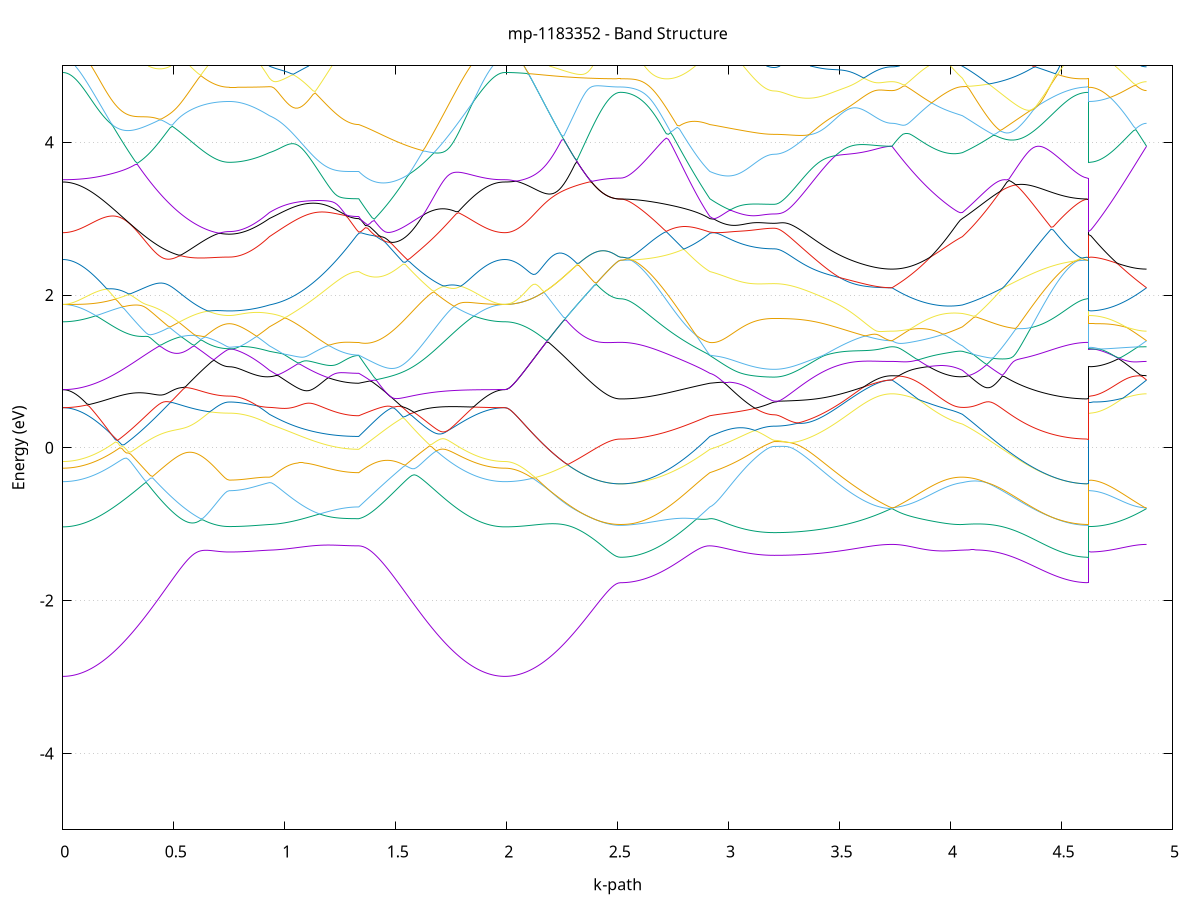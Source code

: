 set title 'mp-1183352 - Band Structure'
set xlabel 'k-path'
set ylabel 'Energy (eV)'
set grid y
set yrange [-5:5]
set terminal png size 800,600
set output 'mp-1183352_bands_gnuplot.png'
plot '-' using 1:2 with lines notitle, '-' using 1:2 with lines notitle, '-' using 1:2 with lines notitle, '-' using 1:2 with lines notitle, '-' using 1:2 with lines notitle, '-' using 1:2 with lines notitle, '-' using 1:2 with lines notitle, '-' using 1:2 with lines notitle, '-' using 1:2 with lines notitle, '-' using 1:2 with lines notitle, '-' using 1:2 with lines notitle, '-' using 1:2 with lines notitle, '-' using 1:2 with lines notitle, '-' using 1:2 with lines notitle, '-' using 1:2 with lines notitle, '-' using 1:2 with lines notitle, '-' using 1:2 with lines notitle, '-' using 1:2 with lines notitle, '-' using 1:2 with lines notitle, '-' using 1:2 with lines notitle, '-' using 1:2 with lines notitle, '-' using 1:2 with lines notitle, '-' using 1:2 with lines notitle, '-' using 1:2 with lines notitle, '-' using 1:2 with lines notitle, '-' using 1:2 with lines notitle, '-' using 1:2 with lines notitle, '-' using 1:2 with lines notitle, '-' using 1:2 with lines notitle, '-' using 1:2 with lines notitle, '-' using 1:2 with lines notitle, '-' using 1:2 with lines notitle, '-' using 1:2 with lines notitle, '-' using 1:2 with lines notitle, '-' using 1:2 with lines notitle, '-' using 1:2 with lines notitle, '-' using 1:2 with lines notitle, '-' using 1:2 with lines notitle, '-' using 1:2 with lines notitle, '-' using 1:2 with lines notitle, '-' using 1:2 with lines notitle, '-' using 1:2 with lines notitle, '-' using 1:2 with lines notitle, '-' using 1:2 with lines notitle, '-' using 1:2 with lines notitle, '-' using 1:2 with lines notitle, '-' using 1:2 with lines notitle, '-' using 1:2 with lines notitle
0.000000 -38.652711
0.009871 -38.652711
0.019741 -38.652711
0.029612 -38.652711
0.039483 -38.652711
0.049353 -38.652711
0.059224 -38.652711
0.069095 -38.652711
0.078965 -38.652711
0.088836 -38.652711
0.098707 -38.652711
0.108577 -38.652711
0.118448 -38.652711
0.128319 -38.652711
0.138189 -38.652711
0.148060 -38.652711
0.157931 -38.652711
0.167801 -38.652711
0.177672 -38.652711
0.187543 -38.652711
0.197413 -38.652711
0.207284 -38.652711
0.217155 -38.652711
0.227025 -38.652711
0.236896 -38.652711
0.246767 -38.652711
0.256637 -38.652711
0.266508 -38.652711
0.276378 -38.652711
0.286249 -38.652711
0.296120 -38.652711
0.305990 -38.652711
0.315861 -38.652711
0.325732 -38.652711
0.335602 -38.652711
0.345473 -38.652711
0.355344 -38.652711
0.365214 -38.652711
0.375085 -38.652711
0.384956 -38.652711
0.394826 -38.652711
0.404697 -38.652711
0.414568 -38.652711
0.424438 -38.652711
0.434309 -38.652711
0.444180 -38.652711
0.454050 -38.652711
0.463921 -38.652711
0.473792 -38.652711
0.483662 -38.652711
0.493533 -38.652711
0.503404 -38.652711
0.513274 -38.652711
0.523145 -38.652711
0.533016 -38.652711
0.542886 -38.652711
0.552757 -38.652711
0.562628 -38.652711
0.572498 -38.652711
0.582369 -38.652711
0.592240 -38.652711
0.602110 -38.652711
0.611981 -38.652711
0.621852 -38.652711
0.631722 -38.652711
0.641593 -38.652711
0.651464 -38.652711
0.661334 -38.652711
0.671205 -38.652711
0.681076 -38.652711
0.690946 -38.652711
0.700817 -38.652711
0.710688 -38.652711
0.720558 -38.652711
0.730429 -38.652711
0.740300 -38.652711
0.750170 -38.652711
0.750170 -38.652711
0.759692 -38.652711
0.769215 -38.652711
0.778737 -38.652711
0.788259 -38.652711
0.797781 -38.652711
0.807304 -38.652711
0.816826 -38.652711
0.826348 -38.652711
0.835870 -38.652711
0.845393 -38.652711
0.854915 -38.652711
0.864437 -38.652711
0.873959 -38.652711
0.883482 -38.652711
0.893004 -38.652711
0.902526 -38.652711
0.912048 -38.652711
0.921571 -38.652711
0.931093 -38.652711
0.931093 -38.652711
0.940910 -38.652711
0.950728 -38.652711
0.960546 -38.652711
0.970363 -38.652711
0.980181 -38.652711
0.989998 -38.652711
0.999816 -38.652711
1.009633 -38.652711
1.019451 -38.652711
1.029268 -38.652711
1.039086 -38.652711
1.048903 -38.652711
1.058721 -38.652711
1.068538 -38.652711
1.078356 -38.652711
1.088173 -38.652711
1.097991 -38.652711
1.107808 -38.652711
1.117626 -38.652711
1.127444 -38.652711
1.137261 -38.652711
1.147079 -38.652711
1.156896 -38.652711
1.166714 -38.652711
1.176531 -38.652711
1.186349 -38.652711
1.196166 -38.652711
1.205984 -38.652711
1.215801 -38.652711
1.225619 -38.652711
1.235436 -38.652711
1.245254 -38.652711
1.255071 -38.652711
1.264889 -38.652711
1.274706 -38.652711
1.284524 -38.652711
1.294342 -38.652711
1.304159 -38.652711
1.313977 -38.652711
1.323794 -38.652711
1.333612 -38.652711
1.333612 -38.652711
1.343587 -38.652711
1.353563 -38.652711
1.363538 -38.652711
1.373514 -38.652711
1.383489 -38.652711
1.393465 -38.652711
1.403440 -38.652711
1.413416 -38.652711
1.423391 -38.652711
1.433367 -38.652711
1.443342 -38.652711
1.453317 -38.652711
1.463293 -38.652711
1.473268 -38.652711
1.483244 -38.652711
1.493219 -38.652711
1.503195 -38.652711
1.513170 -38.652711
1.523146 -38.652711
1.533121 -38.652711
1.543097 -38.652711
1.553072 -38.652711
1.563048 -38.652711
1.573023 -38.652711
1.582999 -38.652711
1.592974 -38.652711
1.602950 -38.652711
1.612925 -38.652711
1.622901 -38.652711
1.632876 -38.652711
1.642852 -38.652711
1.652827 -38.652711
1.662803 -38.652711
1.672778 -38.652711
1.682754 -38.652711
1.692729 -38.652711
1.702705 -38.652711
1.712680 -38.652711
1.722656 -38.652711
1.732631 -38.652711
1.742607 -38.652711
1.752582 -38.652711
1.762558 -38.652711
1.772533 -38.652711
1.782509 -38.652711
1.792484 -38.652711
1.802460 -38.652711
1.812435 -38.652711
1.822411 -38.652711
1.832386 -38.652711
1.842361 -38.652711
1.852337 -38.652711
1.862312 -38.652711
1.872288 -38.652711
1.882263 -38.652711
1.892239 -38.652711
1.902214 -38.652711
1.912190 -38.652711
1.922165 -38.652711
1.932141 -38.652711
1.942116 -38.652711
1.952092 -38.652711
1.962067 -38.652711
1.972043 -38.652711
1.982018 -38.652711
1.991994 -38.652711
1.991994 -38.652711
2.001824 -38.652711
2.011654 -38.652711
2.021485 -38.652711
2.031315 -38.652711
2.041145 -38.652711
2.050975 -38.652711
2.060806 -38.652711
2.070636 -38.652711
2.080466 -38.652711
2.090297 -38.652711
2.100127 -38.652711
2.109957 -38.652711
2.119787 -38.652711
2.129618 -38.652711
2.139448 -38.652711
2.149278 -38.652711
2.159108 -38.652711
2.168939 -38.652711
2.178769 -38.652711
2.188599 -38.652711
2.198430 -38.652711
2.208260 -38.652711
2.218090 -38.652711
2.227920 -38.652711
2.237751 -38.652711
2.247581 -38.652711
2.257411 -38.652711
2.267241 -38.652711
2.277072 -38.652711
2.286902 -38.652711
2.296732 -38.652711
2.306563 -38.652711
2.316393 -38.652711
2.326223 -38.652711
2.336053 -38.652711
2.345884 -38.652711
2.355714 -38.652711
2.365544 -38.652711
2.375374 -38.652711
2.385205 -38.652711
2.395035 -38.652711
2.404865 -38.652711
2.414696 -38.652711
2.424526 -38.652711
2.434356 -38.652711
2.444186 -38.652711
2.454017 -38.652711
2.463847 -38.652711
2.473677 -38.652711
2.483507 -38.652711
2.493338 -38.652711
2.503168 -38.652711
2.512998 -38.652711
2.512998 -38.652711
2.522816 -38.652711
2.532633 -38.652711
2.542451 -38.652711
2.552268 -38.652711
2.562086 -38.652711
2.571903 -38.652711
2.581721 -38.652711
2.591539 -38.652711
2.601356 -38.652711
2.611174 -38.652711
2.620991 -38.652711
2.630809 -38.652711
2.640626 -38.652711
2.650444 -38.652711
2.660261 -38.652711
2.670079 -38.652711
2.679896 -38.652711
2.689714 -38.652711
2.699531 -38.652711
2.709349 -38.652711
2.719166 -38.652711
2.728984 -38.652711
2.738801 -38.652711
2.748619 -38.652711
2.758437 -38.652711
2.768254 -38.652711
2.778072 -38.652711
2.787889 -38.652711
2.797707 -38.652711
2.807524 -38.652711
2.817342 -38.652711
2.827159 -38.652711
2.836977 -38.652711
2.846794 -38.652711
2.856612 -38.652711
2.866429 -38.652711
2.876247 -38.652711
2.886064 -38.652711
2.895882 -38.652711
2.905700 -38.652711
2.915517 -38.652711
2.915517 -38.652711
2.925191 -38.652711
2.934865 -38.652711
2.944539 -38.652711
2.954213 -38.652711
2.963887 -38.652711
2.973561 -38.652711
2.983235 -38.652711
2.992909 -38.652711
3.002583 -38.652711
3.012257 -38.652711
3.021931 -38.652711
3.031605 -38.652711
3.041279 -38.652711
3.050953 -38.652711
3.060627 -38.652711
3.070301 -38.652711
3.079975 -38.652711
3.089649 -38.652711
3.099323 -38.652711
3.108997 -38.652711
3.118671 -38.652711
3.128345 -38.652711
3.138019 -38.652711
3.147693 -38.652711
3.157367 -38.652711
3.167041 -38.652711
3.176715 -38.652711
3.186390 -38.652711
3.196064 -38.652711
3.205738 -38.652711
3.205738 -38.652711
3.215561 -38.652711
3.225384 -38.652711
3.235207 -38.652711
3.245030 -38.652711
3.254853 -38.652711
3.264676 -38.652711
3.274500 -38.652711
3.284323 -38.652711
3.294146 -38.652711
3.303969 -38.652711
3.313792 -38.652711
3.323615 -38.652711
3.333439 -38.652711
3.343262 -38.652711
3.353085 -38.652711
3.362908 -38.652711
3.372731 -38.652711
3.382554 -38.652711
3.392378 -38.652711
3.402201 -38.652711
3.412024 -38.652711
3.421847 -38.652711
3.431670 -38.652711
3.441493 -38.652711
3.451316 -38.652711
3.461140 -38.652711
3.470963 -38.652711
3.480786 -38.652711
3.490609 -38.652711
3.500432 -38.652711
3.510255 -38.652711
3.520079 -38.652711
3.529902 -38.652711
3.539725 -38.652711
3.549548 -38.652711
3.559371 -38.652711
3.569194 -38.652711
3.579017 -38.652711
3.588841 -38.652711
3.598664 -38.652711
3.608487 -38.652711
3.618310 -38.652711
3.628133 -38.652711
3.637956 -38.652711
3.647780 -38.652711
3.657603 -38.652711
3.667426 -38.652711
3.677249 -38.652711
3.687072 -38.652711
3.696895 -38.652711
3.706719 -38.652711
3.716542 -38.652711
3.726365 -38.652711
3.736188 -38.652711
3.736188 -38.652711
3.746099 -38.652711
3.756011 -38.652711
3.765922 -38.652711
3.775834 -38.652711
3.785745 -38.652711
3.795657 -38.652711
3.805568 -38.652711
3.815480 -38.652711
3.825391 -38.652711
3.835302 -38.652711
3.845214 -38.652711
3.855125 -38.652711
3.865037 -38.652711
3.874948 -38.652711
3.884860 -38.652711
3.894771 -38.652711
3.904683 -38.652711
3.914594 -38.652711
3.924505 -38.652711
3.934417 -38.652711
3.944328 -38.652711
3.954240 -38.652711
3.964151 -38.652711
3.974063 -38.652711
3.983974 -38.652711
3.993886 -38.652711
4.003797 -38.652711
4.013709 -38.652711
4.023620 -38.652711
4.033531 -38.652711
4.043443 -38.652711
4.053354 -38.652711
4.053354 -38.652711
4.063341 -38.652711
4.073328 -38.652711
4.083315 -38.652711
4.093301 -38.652711
4.103288 -38.652711
4.113275 -38.652711
4.123262 -38.652711
4.133249 -38.652711
4.143235 -38.652711
4.153222 -38.652711
4.163209 -38.652711
4.173196 -38.652711
4.183183 -38.652711
4.193169 -38.652711
4.203156 -38.652711
4.213143 -38.652711
4.223130 -38.652711
4.233117 -38.652711
4.243103 -38.652711
4.253090 -38.652711
4.263077 -38.652711
4.273064 -38.652711
4.283051 -38.652711
4.293037 -38.652711
4.303024 -38.652711
4.313011 -38.652711
4.322998 -38.652711
4.332985 -38.652711
4.342971 -38.652711
4.352958 -38.652711
4.362945 -38.652711
4.372932 -38.652711
4.382919 -38.652711
4.392905 -38.652711
4.402892 -38.652711
4.412879 -38.652711
4.422866 -38.652711
4.432853 -38.652711
4.442839 -38.652711
4.452826 -38.652711
4.462813 -38.652711
4.472800 -38.652711
4.482787 -38.652711
4.492773 -38.652711
4.502760 -38.652711
4.512747 -38.652711
4.522734 -38.652711
4.532721 -38.652711
4.542707 -38.652711
4.552694 -38.652711
4.562681 -38.652711
4.572668 -38.652711
4.582655 -38.652711
4.592641 -38.652711
4.602628 -38.652711
4.612615 -38.652711
4.622602 -38.652711
4.622602 -38.652711
4.632250 -38.652711
4.641898 -38.652711
4.651546 -38.652711
4.661195 -38.652711
4.670843 -38.652711
4.680491 -38.652711
4.690139 -38.652711
4.699788 -38.652711
4.709436 -38.652711
4.719084 -38.652711
4.728732 -38.652711
4.738381 -38.652711
4.748029 -38.652711
4.757677 -38.652711
4.767325 -38.652711
4.776973 -38.652711
4.786622 -38.652711
4.796270 -38.652711
4.805918 -38.652711
4.815566 -38.652711
4.825215 -38.652711
4.834863 -38.652711
4.844511 -38.652711
4.854159 -38.652711
4.863808 -38.652711
4.873456 -38.652711
4.883104 -38.652711
e
0.000000 -28.376311
0.009871 -28.376211
0.019741 -28.376211
0.029612 -28.376111
0.039483 -28.376011
0.049353 -28.375911
0.059224 -28.375711
0.069095 -28.375511
0.078965 -28.375311
0.088836 -28.375011
0.098707 -28.374811
0.108577 -28.374411
0.118448 -28.374111
0.128319 -28.373711
0.138189 -28.373411
0.148060 -28.372911
0.157931 -28.372511
0.167801 -28.372011
0.177672 -28.371511
0.187543 -28.371011
0.197413 -28.370511
0.207284 -28.369911
0.217155 -28.369311
0.227025 -28.368711
0.236896 -28.368111
0.246767 -28.367411
0.256637 -28.366711
0.266508 -28.366111
0.276378 -28.365411
0.286249 -28.364611
0.296120 -28.363911
0.305990 -28.363211
0.315861 -28.362411
0.325732 -28.361611
0.335602 -28.360811
0.345473 -28.360011
0.355344 -28.359211
0.365214 -28.358411
0.375085 -28.357611
0.384956 -28.356811
0.394826 -28.356011
0.404697 -28.355111
0.414568 -28.354311
0.424438 -28.353511
0.434309 -28.352611
0.444180 -28.351811
0.454050 -28.351011
0.463921 -28.350111
0.473792 -28.349311
0.483662 -28.348511
0.493533 -28.347711
0.503404 -28.346911
0.513274 -28.346111
0.523145 -28.345311
0.533016 -28.344611
0.542886 -28.343811
0.552757 -28.343111
0.562628 -28.342411
0.572498 -28.341711
0.582369 -28.341011
0.592240 -28.340311
0.602110 -28.339711
0.611981 -28.339111
0.621852 -28.338511
0.631722 -28.338011
0.641593 -28.337511
0.651464 -28.337011
0.661334 -28.336611
0.671205 -28.336211
0.681076 -28.335811
0.690946 -28.335511
0.700817 -28.335311
0.710688 -28.335011
0.720558 -28.334911
0.730429 -28.334711
0.740300 -28.334711
0.750170 -28.334611
0.750170 -28.334611
0.759692 -28.334611
0.769215 -28.334611
0.778737 -28.334611
0.788259 -28.334611
0.797781 -28.334611
0.807304 -28.334611
0.816826 -28.334611
0.826348 -28.334611
0.835870 -28.334611
0.845393 -28.334711
0.854915 -28.334711
0.864437 -28.334711
0.873959 -28.334711
0.883482 -28.334711
0.893004 -28.334711
0.902526 -28.334711
0.912048 -28.334711
0.921571 -28.334711
0.931093 -28.334711
0.931093 -28.334711
0.940910 -28.334711
0.950728 -28.334811
0.960546 -28.334811
0.970363 -28.334911
0.980181 -28.335011
0.989998 -28.335111
0.999816 -28.335211
1.009633 -28.335311
1.019451 -28.335411
1.029268 -28.335511
1.039086 -28.335611
1.048903 -28.335811
1.058721 -28.335911
1.068538 -28.336111
1.078356 -28.336211
1.088173 -28.336411
1.097991 -28.336511
1.107808 -28.336711
1.117626 -28.336811
1.127444 -28.337011
1.137261 -28.337111
1.147079 -28.337311
1.156896 -28.337411
1.166714 -28.337511
1.176531 -28.337611
1.186349 -28.337811
1.196166 -28.337911
1.205984 -28.338011
1.215801 -28.338111
1.225619 -28.338211
1.235436 -28.338311
1.245254 -28.338411
1.255071 -28.338411
1.264889 -28.338511
1.274706 -28.338611
1.284524 -28.338611
1.294342 -28.338611
1.304159 -28.338711
1.313977 -28.338711
1.323794 -28.338711
1.333612 -28.338711
1.333612 -28.338711
1.343587 -28.339111
1.353563 -28.339511
1.363538 -28.339911
1.373514 -28.340411
1.383489 -28.340811
1.393465 -28.341311
1.403440 -28.341911
1.413416 -28.342411
1.423391 -28.343011
1.433367 -28.343611
1.443342 -28.344211
1.453317 -28.344911
1.463293 -28.345611
1.473268 -28.346211
1.483244 -28.347011
1.493219 -28.347711
1.503195 -28.348411
1.513170 -28.349211
1.523146 -28.350011
1.533121 -28.350711
1.543097 -28.351511
1.553072 -28.352311
1.563048 -28.353211
1.573023 -28.354011
1.582999 -28.354811
1.592974 -28.355611
1.602950 -28.356411
1.612925 -28.357311
1.622901 -28.358111
1.632876 -28.358911
1.642852 -28.359711
1.652827 -28.360511
1.662803 -28.361311
1.672778 -28.362111
1.682754 -28.362911
1.692729 -28.363611
1.702705 -28.364411
1.712680 -28.365111
1.722656 -28.365811
1.732631 -28.366511
1.742607 -28.367211
1.752582 -28.367911
1.762558 -28.368511
1.772533 -28.369111
1.782509 -28.369711
1.792484 -28.370311
1.802460 -28.370911
1.812435 -28.371411
1.822411 -28.371911
1.832386 -28.372411
1.842361 -28.372911
1.852337 -28.373311
1.862312 -28.373711
1.872288 -28.374111
1.882263 -28.374411
1.892239 -28.374711
1.902214 -28.375011
1.912190 -28.375311
1.922165 -28.375511
1.932141 -28.375711
1.942116 -28.375911
1.952092 -28.376011
1.962067 -28.376111
1.972043 -28.376211
1.982018 -28.376211
1.991994 -28.376311
1.991994 -28.376311
2.001824 -28.376211
2.011654 -28.376211
2.021485 -28.376111
2.031315 -28.376011
2.041145 -28.375811
2.050975 -28.375711
2.060806 -28.375411
2.070636 -28.375211
2.080466 -28.374911
2.090297 -28.374611
2.100127 -28.374211
2.109957 -28.373811
2.119787 -28.373411
2.129618 -28.373011
2.139448 -28.372511
2.149278 -28.372011
2.159108 -28.371511
2.168939 -28.370911
2.178769 -28.370311
2.188599 -28.369711
2.198430 -28.369011
2.208260 -28.368311
2.218090 -28.367611
2.227920 -28.366911
2.237751 -28.366111
2.247581 -28.365311
2.257411 -28.364511
2.267241 -28.363711
2.277072 -28.362811
2.286902 -28.361911
2.296732 -28.361011
2.306563 -28.360111
2.316393 -28.359211
2.326223 -28.358211
2.336053 -28.357211
2.345884 -28.356211
2.355714 -28.355211
2.365544 -28.354211
2.375374 -28.353111
2.385205 -28.352111
2.395035 -28.351011
2.404865 -28.349911
2.414696 -28.348911
2.424526 -28.347811
2.434356 -28.346711
2.444186 -28.345611
2.454017 -28.344511
2.463847 -28.343411
2.473677 -28.342311
2.483507 -28.341311
2.493338 -28.340411
2.503168 -28.339611
2.512998 -28.339311
2.512998 -28.339311
2.522816 -28.339311
2.532633 -28.339311
2.542451 -28.339211
2.552268 -28.339111
2.562086 -28.339011
2.571903 -28.338811
2.581721 -28.338711
2.591539 -28.338511
2.601356 -28.338211
2.611174 -28.338011
2.620991 -28.337711
2.630809 -28.337411
2.640626 -28.337111
2.650444 -28.336711
2.660261 -28.336411
2.670079 -28.336011
2.679896 -28.335511
2.689714 -28.335211
2.699531 -28.335211
2.709349 -28.335311
2.719166 -28.335311
2.728984 -28.335411
2.738801 -28.335411
2.748619 -28.335511
2.758437 -28.335611
2.768254 -28.335611
2.778072 -28.335711
2.787889 -28.335811
2.797707 -28.336011
2.807524 -28.336111
2.817342 -28.336211
2.827159 -28.336411
2.836977 -28.336611
2.846794 -28.336811
2.856612 -28.337011
2.866429 -28.337211
2.876247 -28.337511
2.886064 -28.337711
2.895882 -28.338011
2.905700 -28.338411
2.915517 -28.338711
2.915517 -28.338711
2.925191 -28.338911
2.934865 -28.339111
2.944539 -28.339311
2.954213 -28.339611
2.963887 -28.339911
2.973561 -28.340211
2.983235 -28.340611
2.992909 -28.340911
3.002583 -28.341211
3.012257 -28.341611
3.021931 -28.341911
3.031605 -28.342211
3.041279 -28.342511
3.050953 -28.342811
3.060627 -28.343111
3.070301 -28.343411
3.079975 -28.343711
3.089649 -28.343911
3.099323 -28.344211
3.108997 -28.344411
3.118671 -28.344611
3.128345 -28.344711
3.138019 -28.344911
3.147693 -28.345011
3.157367 -28.345111
3.167041 -28.345211
3.176715 -28.345311
3.186390 -28.345411
3.196064 -28.345411
3.205738 -28.345411
3.205738 -28.345411
3.215561 -28.345411
3.225384 -28.345411
3.235207 -28.345411
3.245030 -28.345311
3.254853 -28.345211
3.264676 -28.345211
3.274500 -28.345111
3.284323 -28.345011
3.294146 -28.344811
3.303969 -28.344711
3.313792 -28.344611
3.323615 -28.344411
3.333439 -28.344211
3.343262 -28.344111
3.353085 -28.343911
3.362908 -28.343611
3.372731 -28.343411
3.382554 -28.343211
3.392378 -28.343011
3.402201 -28.342711
3.412024 -28.342511
3.421847 -28.342211
3.431670 -28.341911
3.441493 -28.341611
3.451316 -28.341311
3.461140 -28.341111
3.470963 -28.340811
3.480786 -28.340411
3.490609 -28.340111
3.500432 -28.339811
3.510255 -28.339511
3.520079 -28.339211
3.529902 -28.338911
3.539725 -28.338611
3.549548 -28.338311
3.559371 -28.338011
3.569194 -28.337711
3.579017 -28.337411
3.588841 -28.337111
3.598664 -28.336811
3.608487 -28.336511
3.618310 -28.336311
3.628133 -28.336011
3.637956 -28.335811
3.647780 -28.335611
3.657603 -28.335411
3.667426 -28.335211
3.677249 -28.335111
3.687072 -28.334911
3.696895 -28.334811
3.706719 -28.334711
3.716542 -28.334711
3.726365 -28.334611
3.736188 -28.334611
3.736188 -28.334611
3.746099 -28.334611
3.756011 -28.334611
3.765922 -28.334711
3.775834 -28.334711
3.785745 -28.334711
3.795657 -28.334711
3.805568 -28.334811
3.815480 -28.334811
3.825391 -28.334811
3.835302 -28.334911
3.845214 -28.334911
3.855125 -28.334911
3.865037 -28.334911
3.874948 -28.334911
3.884860 -28.335011
3.894771 -28.335011
3.904683 -28.335011
3.914594 -28.335011
3.924505 -28.335011
3.934417 -28.334911
3.944328 -28.334911
3.954240 -28.334911
3.964151 -28.334911
3.974063 -28.334911
3.983974 -28.334811
3.993886 -28.334811
4.003797 -28.334811
4.013709 -28.334811
4.023620 -28.334711
4.033531 -28.334711
4.043443 -28.334711
4.053354 -28.334711
4.053354 -28.334711
4.063341 -28.334711
4.073328 -28.334711
4.083315 -28.334711
4.093301 -28.334811
4.103288 -28.334811
4.113275 -28.334811
4.123262 -28.334811
4.133249 -28.334811
4.143235 -28.334811
4.153222 -28.334811
4.163209 -28.334811
4.173196 -28.334911
4.183183 -28.334911
4.193169 -28.334911
4.203156 -28.334911
4.213143 -28.334911
4.223130 -28.334911
4.233117 -28.334911
4.243103 -28.334911
4.253090 -28.334911
4.263077 -28.334911
4.273064 -28.334911
4.283051 -28.335011
4.293037 -28.335011
4.303024 -28.335011
4.313011 -28.335011
4.322998 -28.335011
4.332985 -28.335011
4.342971 -28.335011
4.352958 -28.335011
4.362945 -28.335011
4.372932 -28.335011
4.382919 -28.335011
4.392905 -28.335111
4.402892 -28.335111
4.412879 -28.335111
4.422866 -28.335111
4.432853 -28.335111
4.442839 -28.335111
4.452826 -28.335511
4.462813 -28.335911
4.472800 -28.336311
4.482787 -28.336711
4.492773 -28.337011
4.502760 -28.337411
4.512747 -28.337711
4.522734 -28.338011
4.532721 -28.338211
4.542707 -28.338411
4.552694 -28.338611
4.562681 -28.338811
4.572668 -28.339011
4.582655 -28.339111
4.592641 -28.339211
4.602628 -28.339311
4.612615 -28.339311
4.622602 -28.339311
4.622602 -28.334611
4.632250 -28.334611
4.641898 -28.334611
4.651546 -28.334611
4.661195 -28.334611
4.670843 -28.334611
4.680491 -28.334611
4.690139 -28.334611
4.699788 -28.334611
4.709436 -28.334611
4.719084 -28.334611
4.728732 -28.334611
4.738381 -28.334611
4.748029 -28.334611
4.757677 -28.334611
4.767325 -28.334611
4.776973 -28.334611
4.786622 -28.334611
4.796270 -28.334611
4.805918 -28.334611
4.815566 -28.334611
4.825215 -28.334611
4.834863 -28.334611
4.844511 -28.334611
4.854159 -28.334611
4.863808 -28.334611
4.873456 -28.334611
4.883104 -28.334611
e
0.000000 -28.297611
0.009871 -28.297611
0.019741 -28.297611
0.029612 -28.297611
0.039483 -28.297611
0.049353 -28.297711
0.059224 -28.297711
0.069095 -28.297711
0.078965 -28.297711
0.088836 -28.297811
0.098707 -28.297811
0.108577 -28.297911
0.118448 -28.297911
0.128319 -28.297911
0.138189 -28.298011
0.148060 -28.298111
0.157931 -28.298111
0.167801 -28.298211
0.177672 -28.298311
0.187543 -28.298311
0.197413 -28.298411
0.207284 -28.298511
0.217155 -28.298611
0.227025 -28.298711
0.236896 -28.298811
0.246767 -28.298911
0.256637 -28.299011
0.266508 -28.299111
0.276378 -28.299211
0.286249 -28.299311
0.296120 -28.299511
0.305990 -28.299611
0.315861 -28.299711
0.325732 -28.299911
0.335602 -28.300011
0.345473 -28.300211
0.355344 -28.300311
0.365214 -28.300511
0.375085 -28.300711
0.384956 -28.300911
0.394826 -28.301011
0.404697 -28.301211
0.414568 -28.301411
0.424438 -28.301611
0.434309 -28.301811
0.444180 -28.302011
0.454050 -28.302211
0.463921 -28.302411
0.473792 -28.302711
0.483662 -28.302911
0.493533 -28.303111
0.503404 -28.303311
0.513274 -28.303611
0.523145 -28.303811
0.533016 -28.304111
0.542886 -28.304311
0.552757 -28.304511
0.562628 -28.304811
0.572498 -28.305011
0.582369 -28.305311
0.592240 -28.305511
0.602110 -28.305711
0.611981 -28.306011
0.621852 -28.306211
0.631722 -28.306411
0.641593 -28.306611
0.651464 -28.306811
0.661334 -28.307011
0.671205 -28.307211
0.681076 -28.307311
0.690946 -28.307511
0.700817 -28.307611
0.710688 -28.307711
0.720558 -28.307811
0.730429 -28.307811
0.740300 -28.307911
0.750170 -28.307911
0.750170 -28.307911
0.759692 -28.307911
0.769215 -28.307811
0.778737 -28.307811
0.788259 -28.307811
0.797781 -28.307911
0.807304 -28.308011
0.816826 -28.308211
0.826348 -28.308411
0.835870 -28.308611
0.845393 -28.308811
0.854915 -28.309111
0.864437 -28.309411
0.873959 -28.309711
0.883482 -28.310011
0.893004 -28.310311
0.902526 -28.310711
0.912048 -28.311111
0.921571 -28.311511
0.931093 -28.311911
0.931093 -28.311911
0.940910 -28.312311
0.950728 -28.312611
0.960546 -28.312911
0.970363 -28.313211
0.980181 -28.313511
0.989998 -28.313811
0.999816 -28.314111
1.009633 -28.314411
1.019451 -28.314611
1.029268 -28.314911
1.039086 -28.315211
1.048903 -28.315511
1.058721 -28.315711
1.068538 -28.316011
1.078356 -28.316211
1.088173 -28.316411
1.097991 -28.316711
1.107808 -28.316911
1.117626 -28.317111
1.127444 -28.317311
1.137261 -28.317511
1.147079 -28.317711
1.156896 -28.317911
1.166714 -28.318111
1.176531 -28.318211
1.186349 -28.318411
1.196166 -28.318511
1.205984 -28.318611
1.215801 -28.318811
1.225619 -28.318911
1.235436 -28.319011
1.245254 -28.319111
1.255071 -28.319211
1.264889 -28.319311
1.274706 -28.319311
1.284524 -28.319411
1.294342 -28.319411
1.304159 -28.319511
1.313977 -28.319511
1.323794 -28.319511
1.333612 -28.319511
1.333612 -28.319511
1.343587 -28.318611
1.353563 -28.317811
1.363538 -28.316911
1.373514 -28.316011
1.383489 -28.315111
1.393465 -28.314211
1.403440 -28.313311
1.413416 -28.312411
1.423391 -28.311511
1.433367 -28.310511
1.443342 -28.309611
1.453317 -28.308711
1.463293 -28.307811
1.473268 -28.306911
1.483244 -28.305911
1.493219 -28.305011
1.503195 -28.304111
1.513170 -28.303211
1.523146 -28.302311
1.533121 -28.301411
1.543097 -28.300511
1.553072 -28.299611
1.563048 -28.299011
1.573023 -28.299011
1.582999 -28.299011
1.592974 -28.299111
1.602950 -28.299111
1.612925 -28.299111
1.622901 -28.299111
1.632876 -28.299111
1.642852 -28.299111
1.652827 -28.299011
1.662803 -28.299011
1.672778 -28.299011
1.682754 -28.298911
1.692729 -28.298911
1.702705 -28.298811
1.712680 -28.298811
1.722656 -28.298711
1.732631 -28.298711
1.742607 -28.298611
1.752582 -28.298611
1.762558 -28.298511
1.772533 -28.298411
1.782509 -28.298411
1.792484 -28.298311
1.802460 -28.298311
1.812435 -28.298211
1.822411 -28.298111
1.832386 -28.298111
1.842361 -28.298011
1.852337 -28.298011
1.862312 -28.297911
1.872288 -28.297911
1.882263 -28.297811
1.892239 -28.297811
1.902214 -28.297811
1.912190 -28.297711
1.922165 -28.297711
1.932141 -28.297711
1.942116 -28.297711
1.952092 -28.297611
1.962067 -28.297611
1.972043 -28.297611
1.982018 -28.297611
1.991994 -28.297611
1.991994 -28.297611
2.001824 -28.297611
2.011654 -28.297711
2.021485 -28.297811
2.031315 -28.297911
2.041145 -28.298011
2.050975 -28.298211
2.060806 -28.298511
2.070636 -28.298711
2.080466 -28.299011
2.090297 -28.299311
2.100127 -28.299711
2.109957 -28.300111
2.119787 -28.300511
2.129618 -28.301011
2.139448 -28.301511
2.149278 -28.302011
2.159108 -28.302611
2.168939 -28.303111
2.178769 -28.303711
2.188599 -28.304411
2.198430 -28.305111
2.208260 -28.305811
2.218090 -28.306511
2.227920 -28.307211
2.237751 -28.308011
2.247581 -28.308811
2.257411 -28.309711
2.267241 -28.310511
2.277072 -28.311411
2.286902 -28.312311
2.296732 -28.313211
2.306563 -28.314111
2.316393 -28.315111
2.326223 -28.316111
2.336053 -28.317111
2.345884 -28.318111
2.355714 -28.319111
2.365544 -28.320211
2.375374 -28.321211
2.385205 -28.322311
2.395035 -28.323411
2.404865 -28.324411
2.414696 -28.325511
2.424526 -28.326611
2.434356 -28.327711
2.444186 -28.328911
2.454017 -28.330011
2.463847 -28.331011
2.473677 -28.332111
2.483507 -28.333111
2.493338 -28.334111
2.503168 -28.334811
2.512998 -28.335111
2.512998 -28.335111
2.522816 -28.335111
2.532633 -28.335111
2.542451 -28.335111
2.552268 -28.335111
2.562086 -28.335111
2.571903 -28.335111
2.581721 -28.335111
2.591539 -28.335111
2.601356 -28.335111
2.611174 -28.335111
2.620991 -28.335111
2.630809 -28.335111
2.640626 -28.335111
2.650444 -28.335111
2.660261 -28.335211
2.670079 -28.335211
2.679896 -28.335211
2.689714 -28.335111
2.699531 -28.334611
2.709349 -28.334111
2.719166 -28.333611
2.728984 -28.333111
2.738801 -28.332511
2.748619 -28.332011
2.758437 -28.331411
2.768254 -28.330711
2.778072 -28.330111
2.787889 -28.329511
2.797707 -28.328811
2.807524 -28.328111
2.817342 -28.327411
2.827159 -28.326711
2.836977 -28.325911
2.846794 -28.325211
2.856612 -28.324411
2.866429 -28.323611
2.876247 -28.322811
2.886064 -28.322011
2.895882 -28.321211
2.905700 -28.320411
2.915517 -28.319511
2.915517 -28.319511
2.925191 -28.319111
2.934865 -28.318711
2.944539 -28.318211
2.954213 -28.317711
2.963887 -28.317211
2.973561 -28.316711
2.983235 -28.316211
2.992909 -28.315711
3.002583 -28.315111
3.012257 -28.314611
3.021931 -28.314111
3.031605 -28.313511
3.041279 -28.313011
3.050953 -28.312511
3.060627 -28.312111
3.070301 -28.311611
3.079975 -28.311111
3.089649 -28.310711
3.099323 -28.310311
3.108997 -28.310011
3.118671 -28.309611
3.128345 -28.309311
3.138019 -28.309011
3.147693 -28.308711
3.157367 -28.308511
3.167041 -28.308311
3.176715 -28.308211
3.186390 -28.308111
3.196064 -28.308011
3.205738 -28.308011
3.205738 -28.308011
3.215561 -28.308011
3.225384 -28.308011
3.235207 -28.308011
3.245030 -28.308011
3.254853 -28.308011
3.264676 -28.308011
3.274500 -28.308011
3.284323 -28.308011
3.294146 -28.308011
3.303969 -28.308011
3.313792 -28.308011
3.323615 -28.308011
3.333439 -28.308011
3.343262 -28.308011
3.353085 -28.307911
3.362908 -28.307911
3.372731 -28.307911
3.382554 -28.307911
3.392378 -28.307911
3.402201 -28.307911
3.412024 -28.307911
3.421847 -28.307911
3.431670 -28.307911
3.441493 -28.307911
3.451316 -28.307911
3.461140 -28.307911
3.470963 -28.307911
3.480786 -28.307911
3.490609 -28.307811
3.500432 -28.307811
3.510255 -28.307811
3.520079 -28.307811
3.529902 -28.307811
3.539725 -28.307811
3.549548 -28.307811
3.559371 -28.307811
3.569194 -28.307811
3.579017 -28.307811
3.588841 -28.307811
3.598664 -28.307811
3.608487 -28.307811
3.618310 -28.307811
3.628133 -28.307711
3.637956 -28.307711
3.647780 -28.307711
3.657603 -28.307711
3.667426 -28.307711
3.677249 -28.307711
3.687072 -28.307711
3.696895 -28.307711
3.706719 -28.307711
3.716542 -28.307711
3.726365 -28.307711
3.736188 -28.307711
3.736188 -28.307711
3.746099 -28.307711
3.756011 -28.307711
3.765922 -28.307711
3.775834 -28.307711
3.785745 -28.307711
3.795657 -28.307711
3.805568 -28.307811
3.815480 -28.307811
3.825391 -28.307811
3.835302 -28.307911
3.845214 -28.307911
3.855125 -28.308011
3.865037 -28.308111
3.874948 -28.308211
3.884860 -28.308311
3.894771 -28.308411
3.904683 -28.308611
3.914594 -28.308711
3.924505 -28.308911
3.934417 -28.309111
3.944328 -28.309311
3.954240 -28.309511
3.964151 -28.309711
3.974063 -28.309911
3.983974 -28.310111
3.993886 -28.310411
4.003797 -28.310611
4.013709 -28.310911
4.023620 -28.311211
4.033531 -28.311411
4.043443 -28.311711
4.053354 -28.311911
4.053354 -28.311911
4.063341 -28.312411
4.073328 -28.312911
4.083315 -28.313411
4.093301 -28.313911
4.103288 -28.314511
4.113275 -28.315011
4.123262 -28.315611
4.133249 -28.316211
4.143235 -28.316811
4.153222 -28.317411
4.163209 -28.318011
4.173196 -28.318611
4.183183 -28.319311
4.193169 -28.319911
4.203156 -28.320611
4.213143 -28.321211
4.223130 -28.321911
4.233117 -28.322511
4.243103 -28.323211
4.253090 -28.323911
4.263077 -28.324511
4.273064 -28.325211
4.283051 -28.325911
4.293037 -28.326511
4.303024 -28.327211
4.313011 -28.327811
4.322998 -28.328411
4.332985 -28.329111
4.342971 -28.329711
4.352958 -28.330311
4.362945 -28.330911
4.372932 -28.331411
4.382919 -28.332011
4.392905 -28.332611
4.402892 -28.333111
4.412879 -28.333611
4.422866 -28.334111
4.432853 -28.334611
4.442839 -28.335111
4.452826 -28.335111
4.462813 -28.335111
4.472800 -28.335111
4.482787 -28.335111
4.492773 -28.335111
4.502760 -28.335111
4.512747 -28.335111
4.522734 -28.335111
4.532721 -28.335111
4.542707 -28.335111
4.552694 -28.335111
4.562681 -28.335111
4.572668 -28.335111
4.582655 -28.335111
4.592641 -28.335111
4.602628 -28.335111
4.612615 -28.335111
4.622602 -28.335111
4.622602 -28.307911
4.632250 -28.307911
4.641898 -28.307911
4.651546 -28.307911
4.661195 -28.307911
4.670843 -28.307911
4.680491 -28.307911
4.690139 -28.307911
4.699788 -28.307911
4.709436 -28.307811
4.719084 -28.307811
4.728732 -28.307811
4.738381 -28.307811
4.748029 -28.307811
4.757677 -28.307811
4.767325 -28.307811
4.776973 -28.307811
4.786622 -28.307811
4.796270 -28.307811
4.805918 -28.307811
4.815566 -28.307811
4.825215 -28.307811
4.834863 -28.307811
4.844511 -28.307811
4.854159 -28.307711
4.863808 -28.307711
4.873456 -28.307711
4.883104 -28.307711
e
0.000000 -28.276911
0.009871 -28.276911
0.019741 -28.276911
0.029612 -28.277011
0.039483 -28.277111
0.049353 -28.277211
0.059224 -28.277411
0.069095 -28.277511
0.078965 -28.277711
0.088836 -28.277911
0.098707 -28.278211
0.108577 -28.278411
0.118448 -28.278711
0.128319 -28.279111
0.138189 -28.279411
0.148060 -28.279811
0.157931 -28.280111
0.167801 -28.280511
0.177672 -28.281011
0.187543 -28.281411
0.197413 -28.281911
0.207284 -28.282311
0.217155 -28.282811
0.227025 -28.283311
0.236896 -28.283911
0.246767 -28.284411
0.256637 -28.285011
0.266508 -28.285511
0.276378 -28.286111
0.286249 -28.286711
0.296120 -28.287311
0.305990 -28.287911
0.315861 -28.288511
0.325732 -28.289111
0.335602 -28.289811
0.345473 -28.290411
0.355344 -28.291011
0.365214 -28.291611
0.375085 -28.292311
0.384956 -28.292911
0.394826 -28.293511
0.404697 -28.294211
0.414568 -28.294811
0.424438 -28.295411
0.434309 -28.296011
0.444180 -28.296711
0.454050 -28.297311
0.463921 -28.297811
0.473792 -28.298411
0.483662 -28.299011
0.493533 -28.299611
0.503404 -28.300111
0.513274 -28.300711
0.523145 -28.301211
0.533016 -28.301711
0.542886 -28.302211
0.552757 -28.302711
0.562628 -28.303111
0.572498 -28.303511
0.582369 -28.304011
0.592240 -28.304411
0.602110 -28.304711
0.611981 -28.305111
0.621852 -28.305411
0.631722 -28.305711
0.641593 -28.306011
0.651464 -28.306311
0.661334 -28.306511
0.671205 -28.306711
0.681076 -28.306911
0.690946 -28.307111
0.700817 -28.307311
0.710688 -28.307411
0.720558 -28.307511
0.730429 -28.307511
0.740300 -28.307611
0.750170 -28.307611
0.750170 -28.307611
0.759692 -28.307611
0.769215 -28.307611
0.778737 -28.307711
0.788259 -28.307711
0.797781 -28.307611
0.807304 -28.307411
0.816826 -28.307311
0.826348 -28.307111
0.835870 -28.306911
0.845393 -28.306711
0.854915 -28.306411
0.864437 -28.306111
0.873959 -28.305911
0.883482 -28.305511
0.893004 -28.305211
0.902526 -28.304911
0.912048 -28.304511
0.921571 -28.304111
0.931093 -28.303711
0.931093 -28.303711
0.940910 -28.303411
0.950728 -28.303011
0.960546 -28.302711
0.970363 -28.302411
0.980181 -28.302011
0.989998 -28.301611
0.999816 -28.301311
1.009633 -28.300911
1.019451 -28.300511
1.029268 -28.300111
1.039086 -28.299811
1.048903 -28.299411
1.058721 -28.299011
1.068538 -28.298611
1.078356 -28.298311
1.088173 -28.297911
1.097991 -28.297611
1.107808 -28.297211
1.117626 -28.296911
1.127444 -28.296511
1.137261 -28.296211
1.147079 -28.295911
1.156896 -28.295611
1.166714 -28.295311
1.176531 -28.295111
1.186349 -28.294811
1.196166 -28.294611
1.205984 -28.294311
1.215801 -28.294111
1.225619 -28.293911
1.235436 -28.293811
1.245254 -28.293611
1.255071 -28.293411
1.264889 -28.293311
1.274706 -28.293211
1.284524 -28.293111
1.294342 -28.293011
1.304159 -28.293011
1.313977 -28.292911
1.323794 -28.292911
1.333612 -28.292911
1.333612 -28.292911
1.343587 -28.293311
1.353563 -28.293811
1.363538 -28.294211
1.373514 -28.294711
1.383489 -28.295111
1.393465 -28.295511
1.403440 -28.295811
1.413416 -28.296211
1.423391 -28.296511
1.433367 -28.296811
1.443342 -28.297111
1.453317 -28.297311
1.463293 -28.297611
1.473268 -28.297811
1.483244 -28.298011
1.493219 -28.298211
1.503195 -28.298311
1.513170 -28.298511
1.523146 -28.298611
1.533121 -28.298711
1.543097 -28.298811
1.553072 -28.298911
1.563048 -28.298711
1.573023 -28.297811
1.582999 -28.297011
1.592974 -28.296111
1.602950 -28.295311
1.612925 -28.294411
1.622901 -28.293611
1.632876 -28.292811
1.642852 -28.292011
1.652827 -28.291211
1.662803 -28.290511
1.672778 -28.289711
1.682754 -28.289011
1.692729 -28.288311
1.702705 -28.287611
1.712680 -28.286911
1.722656 -28.286211
1.732631 -28.285611
1.742607 -28.284911
1.752582 -28.284311
1.762558 -28.283711
1.772533 -28.283211
1.782509 -28.282611
1.792484 -28.282111
1.802460 -28.281611
1.812435 -28.281111
1.822411 -28.280711
1.832386 -28.280311
1.842361 -28.279911
1.852337 -28.279511
1.862312 -28.279111
1.872288 -28.278811
1.882263 -28.278511
1.892239 -28.278211
1.902214 -28.278011
1.912190 -28.277711
1.922165 -28.277511
1.932141 -28.277411
1.942116 -28.277211
1.952092 -28.277111
1.962067 -28.277011
1.972043 -28.276911
1.982018 -28.276911
1.991994 -28.276911
1.991994 -28.276911
2.001824 -28.276911
2.011654 -28.276911
2.021485 -28.276911
2.031315 -28.276911
2.041145 -28.276911
2.050975 -28.276911
2.060806 -28.276911
2.070636 -28.276911
2.080466 -28.276911
2.090297 -28.276911
2.100127 -28.276911
2.109957 -28.276911
2.119787 -28.276911
2.129618 -28.276911
2.139448 -28.276911
2.149278 -28.276911
2.159108 -28.276911
2.168939 -28.276911
2.178769 -28.276911
2.188599 -28.276911
2.198430 -28.276911
2.208260 -28.277011
2.218090 -28.277011
2.227920 -28.277011
2.237751 -28.277011
2.247581 -28.277011
2.257411 -28.277011
2.267241 -28.277011
2.277072 -28.277011
2.286902 -28.277011
2.296732 -28.277011
2.306563 -28.277011
2.316393 -28.277011
2.326223 -28.277011
2.336053 -28.277011
2.345884 -28.277011
2.355714 -28.277011
2.365544 -28.277011
2.375374 -28.277011
2.385205 -28.277011
2.395035 -28.277011
2.404865 -28.277111
2.414696 -28.277111
2.424526 -28.277111
2.434356 -28.277111
2.444186 -28.277111
2.454017 -28.277111
2.463847 -28.277111
2.473677 -28.277111
2.483507 -28.277111
2.493338 -28.277111
2.503168 -28.277111
2.512998 -28.277111
2.512998 -28.277111
2.522816 -28.277111
2.532633 -28.277111
2.542451 -28.277211
2.552268 -28.277311
2.562086 -28.277411
2.571903 -28.277511
2.581721 -28.277711
2.591539 -28.277911
2.601356 -28.278111
2.611174 -28.278411
2.620991 -28.278611
2.630809 -28.278911
2.640626 -28.279211
2.650444 -28.279611
2.660261 -28.279911
2.670079 -28.280311
2.679896 -28.280711
2.689714 -28.281111
2.699531 -28.281511
2.709349 -28.282011
2.719166 -28.282411
2.728984 -28.282911
2.738801 -28.283411
2.748619 -28.283911
2.758437 -28.284411
2.768254 -28.284911
2.778072 -28.285511
2.787889 -28.286011
2.797707 -28.286511
2.807524 -28.287111
2.817342 -28.287611
2.827159 -28.288211
2.836977 -28.288711
2.846794 -28.289311
2.856612 -28.289811
2.866429 -28.290311
2.876247 -28.290911
2.886064 -28.291411
2.895882 -28.291911
2.905700 -28.292411
2.915517 -28.292911
2.915517 -28.292911
2.925191 -28.293111
2.934865 -28.293311
2.944539 -28.293511
2.954213 -28.293711
2.963887 -28.293911
2.973561 -28.294111
2.983235 -28.294311
2.992909 -28.294511
3.002583 -28.294711
3.012257 -28.294911
3.021931 -28.295111
3.031605 -28.295311
3.041279 -28.295411
3.050953 -28.295611
3.060627 -28.295811
3.070301 -28.296011
3.079975 -28.296111
3.089649 -28.296311
3.099323 -28.296511
3.108997 -28.296611
3.118671 -28.296811
3.128345 -28.296911
3.138019 -28.297011
3.147693 -28.297211
3.157367 -28.297311
3.167041 -28.297311
3.176715 -28.297411
3.186390 -28.297511
3.196064 -28.297511
3.205738 -28.297511
3.205738 -28.297511
3.215561 -28.297511
3.225384 -28.297511
3.235207 -28.297611
3.245030 -28.297611
3.254853 -28.297711
3.264676 -28.297711
3.274500 -28.297811
3.284323 -28.297911
3.294146 -28.298011
3.303969 -28.298211
3.313792 -28.298311
3.323615 -28.298411
3.333439 -28.298611
3.343262 -28.298811
3.353085 -28.299011
3.362908 -28.299211
3.372731 -28.299411
3.382554 -28.299611
3.392378 -28.299811
3.402201 -28.300011
3.412024 -28.300311
3.421847 -28.300511
3.431670 -28.300811
3.441493 -28.301111
3.451316 -28.301311
3.461140 -28.301611
3.470963 -28.301911
3.480786 -28.302211
3.490609 -28.302511
3.500432 -28.302811
3.510255 -28.303111
3.520079 -28.303411
3.529902 -28.303711
3.539725 -28.303911
3.549548 -28.304211
3.559371 -28.304511
3.569194 -28.304811
3.579017 -28.305111
3.588841 -28.305411
3.598664 -28.305611
3.608487 -28.305911
3.618310 -28.306111
3.628133 -28.306411
3.637956 -28.306611
3.647780 -28.306811
3.657603 -28.307011
3.667426 -28.307111
3.677249 -28.307311
3.687072 -28.307411
3.696895 -28.307511
3.706719 -28.307611
3.716542 -28.307711
3.726365 -28.307711
3.736188 -28.307711
3.736188 -28.307711
3.746099 -28.307711
3.756011 -28.307711
3.765922 -28.307711
3.775834 -28.307711
3.785745 -28.307711
3.795657 -28.307611
3.805568 -28.307611
3.815480 -28.307511
3.825391 -28.307411
3.835302 -28.307411
3.845214 -28.307311
3.855125 -28.307211
3.865037 -28.307111
3.874948 -28.307011
3.884860 -28.306911
3.894771 -28.306711
3.904683 -28.306611
3.914594 -28.306511
3.924505 -28.306311
3.934417 -28.306211
3.944328 -28.306011
3.954240 -28.305811
3.964151 -28.305611
3.974063 -28.305511
3.983974 -28.305311
3.993886 -28.305111
4.003797 -28.304811
4.013709 -28.304611
4.023620 -28.304411
4.033531 -28.304211
4.043443 -28.303911
4.053354 -28.303711
4.053354 -28.303711
4.063341 -28.303211
4.073328 -28.302811
4.083315 -28.302311
4.093301 -28.301811
4.103288 -28.301311
4.113275 -28.300711
4.123262 -28.300211
4.133249 -28.299611
4.143235 -28.299011
4.153222 -28.298411
4.163209 -28.297811
4.173196 -28.297211
4.183183 -28.296611
4.193169 -28.296011
4.203156 -28.295411
4.213143 -28.294711
4.223130 -28.294111
4.233117 -28.293511
4.243103 -28.292811
4.253090 -28.292211
4.263077 -28.291511
4.273064 -28.290911
4.283051 -28.290211
4.293037 -28.289611
4.303024 -28.289011
4.313011 -28.288311
4.322998 -28.287711
4.332985 -28.287111
4.342971 -28.286511
4.352958 -28.285911
4.362945 -28.285411
4.372932 -28.284811
4.382919 -28.284211
4.392905 -28.283711
4.402892 -28.283211
4.412879 -28.282711
4.422866 -28.282211
4.432853 -28.281711
4.442839 -28.281311
4.452826 -28.280811
4.462813 -28.280411
4.472800 -28.280011
4.482787 -28.279611
4.492773 -28.279311
4.502760 -28.279011
4.512747 -28.278711
4.522734 -28.278411
4.532721 -28.278211
4.542707 -28.277911
4.552694 -28.277711
4.562681 -28.277611
4.572668 -28.277411
4.582655 -28.277311
4.592641 -28.277211
4.602628 -28.277111
4.612615 -28.277111
4.622602 -28.277111
4.622602 -28.307611
4.632250 -28.307611
4.641898 -28.307611
4.651546 -28.307611
4.661195 -28.307611
4.670843 -28.307611
4.680491 -28.307611
4.690139 -28.307611
4.699788 -28.307611
4.709436 -28.307611
4.719084 -28.307611
4.728732 -28.307611
4.738381 -28.307611
4.748029 -28.307611
4.757677 -28.307611
4.767325 -28.307611
4.776973 -28.307611
4.786622 -28.307611
4.796270 -28.307611
4.805918 -28.307711
4.815566 -28.307711
4.825215 -28.307711
4.834863 -28.307711
4.844511 -28.307711
4.854159 -28.307711
4.863808 -28.307711
4.873456 -28.307711
4.883104 -28.307711
e
0.000000 -19.837211
0.009871 -19.837211
0.019741 -19.837211
0.029612 -19.837211
0.039483 -19.837211
0.049353 -19.837211
0.059224 -19.837211
0.069095 -19.837211
0.078965 -19.837311
0.088836 -19.837311
0.098707 -19.837311
0.108577 -19.837411
0.118448 -19.837411
0.128319 -19.837411
0.138189 -19.837511
0.148060 -19.837511
0.157931 -19.837611
0.167801 -19.837611
0.177672 -19.837711
0.187543 -19.837711
0.197413 -19.837811
0.207284 -19.837811
0.217155 -19.837911
0.227025 -19.838011
0.236896 -19.838011
0.246767 -19.838111
0.256637 -19.838211
0.266508 -19.838211
0.276378 -19.838311
0.286249 -19.838411
0.296120 -19.838511
0.305990 -19.838511
0.315861 -19.838611
0.325732 -19.838711
0.335602 -19.838811
0.345473 -19.838911
0.355344 -19.838911
0.365214 -19.839011
0.375085 -19.839111
0.384956 -19.839211
0.394826 -19.839311
0.404697 -19.839311
0.414568 -19.839411
0.424438 -19.839511
0.434309 -19.839611
0.444180 -19.839711
0.454050 -19.839711
0.463921 -19.839811
0.473792 -19.839911
0.483662 -19.840011
0.493533 -19.840011
0.503404 -19.840111
0.513274 -19.840211
0.523145 -19.840211
0.533016 -19.840311
0.542886 -19.840411
0.552757 -19.840411
0.562628 -19.840511
0.572498 -19.840511
0.582369 -19.840611
0.592240 -19.840711
0.602110 -19.840711
0.611981 -19.840711
0.621852 -19.840811
0.631722 -19.840811
0.641593 -19.840911
0.651464 -19.840911
0.661334 -19.840911
0.671205 -19.841011
0.681076 -19.841011
0.690946 -19.841011
0.700817 -19.841011
0.710688 -19.841011
0.720558 -19.841011
0.730429 -19.841111
0.740300 -19.841111
0.750170 -19.841111
0.750170 -19.841111
0.759692 -19.841111
0.769215 -19.841111
0.778737 -19.841011
0.788259 -19.841011
0.797781 -19.841011
0.807304 -19.840911
0.816826 -19.840911
0.826348 -19.840811
0.835870 -19.840811
0.845393 -19.840711
0.854915 -19.840611
0.864437 -19.840611
0.873959 -19.840511
0.883482 -19.840411
0.893004 -19.840311
0.902526 -19.840211
0.912048 -19.840111
0.921571 -19.840011
0.931093 -19.839911
0.931093 -19.839911
0.940910 -19.839811
0.950728 -19.839811
0.960546 -19.839711
0.970363 -19.839611
0.980181 -19.839511
0.989998 -19.839511
0.999816 -19.839411
1.009633 -19.839311
1.019451 -19.839311
1.029268 -19.839211
1.039086 -19.839211
1.048903 -19.839111
1.058721 -19.839111
1.068538 -19.839011
1.078356 -19.839011
1.088173 -19.838911
1.097991 -19.838911
1.107808 -19.838911
1.117626 -19.838811
1.127444 -19.838811
1.137261 -19.838711
1.147079 -19.838711
1.156896 -19.838711
1.166714 -19.838611
1.176531 -19.838611
1.186349 -19.838611
1.196166 -19.838511
1.205984 -19.838511
1.215801 -19.838511
1.225619 -19.838511
1.235436 -19.838411
1.245254 -19.838411
1.255071 -19.838411
1.264889 -19.838411
1.274706 -19.838411
1.284524 -19.838411
1.294342 -19.838311
1.304159 -19.838311
1.313977 -19.838311
1.323794 -19.838311
1.333612 -19.838311
1.333612 -19.838311
1.343587 -19.838311
1.353563 -19.838411
1.363538 -19.838411
1.373514 -19.838411
1.383489 -19.838411
1.393465 -19.838411
1.403440 -19.838411
1.413416 -19.838411
1.423391 -19.838411
1.433367 -19.838411
1.443342 -19.838411
1.453317 -19.838411
1.463293 -19.838411
1.473268 -19.838411
1.483244 -19.838411
1.493219 -19.838411
1.503195 -19.838411
1.513170 -19.838411
1.523146 -19.838411
1.533121 -19.838311
1.543097 -19.838311
1.553072 -19.838311
1.563048 -19.838311
1.573023 -19.838311
1.582999 -19.838211
1.592974 -19.838211
1.602950 -19.838211
1.612925 -19.838211
1.622901 -19.838111
1.632876 -19.838111
1.642852 -19.838111
1.652827 -19.838011
1.662803 -19.838011
1.672778 -19.838011
1.682754 -19.837911
1.692729 -19.837911
1.702705 -19.837911
1.712680 -19.837811
1.722656 -19.837811
1.732631 -19.837811
1.742607 -19.837711
1.752582 -19.837711
1.762558 -19.837611
1.772533 -19.837611
1.782509 -19.837611
1.792484 -19.837511
1.802460 -19.837511
1.812435 -19.837511
1.822411 -19.837411
1.832386 -19.837411
1.842361 -19.837411
1.852337 -19.837411
1.862312 -19.837311
1.872288 -19.837311
1.882263 -19.837311
1.892239 -19.837311
1.902214 -19.837211
1.912190 -19.837211
1.922165 -19.837211
1.932141 -19.837211
1.942116 -19.837211
1.952092 -19.837211
1.962067 -19.837211
1.972043 -19.837211
1.982018 -19.837211
1.991994 -19.837211
1.991994 -19.837211
2.001824 -19.837211
2.011654 -19.837211
2.021485 -19.837211
2.031315 -19.837211
2.041145 -19.837211
2.050975 -19.837211
2.060806 -19.837211
2.070636 -19.837211
2.080466 -19.837211
2.090297 -19.837211
2.100127 -19.837211
2.109957 -19.837211
2.119787 -19.837211
2.129618 -19.837211
2.139448 -19.837211
2.149278 -19.837211
2.159108 -19.837211
2.168939 -19.837311
2.178769 -19.837311
2.188599 -19.837311
2.198430 -19.837311
2.208260 -19.837311
2.218090 -19.837311
2.227920 -19.837311
2.237751 -19.837311
2.247581 -19.837311
2.257411 -19.837411
2.267241 -19.837411
2.277072 -19.837411
2.286902 -19.837411
2.296732 -19.837411
2.306563 -19.837411
2.316393 -19.837411
2.326223 -19.837411
2.336053 -19.837411
2.345884 -19.837411
2.355714 -19.837511
2.365544 -19.837511
2.375374 -19.837511
2.385205 -19.837511
2.395035 -19.837511
2.404865 -19.837511
2.414696 -19.837511
2.424526 -19.837511
2.434356 -19.837511
2.444186 -19.837511
2.454017 -19.837511
2.463847 -19.837511
2.473677 -19.837511
2.483507 -19.837511
2.493338 -19.837511
2.503168 -19.837511
2.512998 -19.837511
2.512998 -19.837511
2.522816 -19.837511
2.532633 -19.837511
2.542451 -19.837511
2.552268 -19.837511
2.562086 -19.837611
2.571903 -19.837611
2.581721 -19.837611
2.591539 -19.837611
2.601356 -19.837611
2.611174 -19.837611
2.620991 -19.837611
2.630809 -19.837611
2.640626 -19.837711
2.650444 -19.837711
2.660261 -19.837711
2.670079 -19.837711
2.679896 -19.837711
2.689714 -19.837811
2.699531 -19.837811
2.709349 -19.837811
2.719166 -19.837811
2.728984 -19.837911
2.738801 -19.837911
2.748619 -19.837911
2.758437 -19.837911
2.768254 -19.838011
2.778072 -19.838011
2.787889 -19.838011
2.797707 -19.838011
2.807524 -19.838111
2.817342 -19.838111
2.827159 -19.838111
2.836977 -19.838211
2.846794 -19.838211
2.856612 -19.838211
2.866429 -19.838211
2.876247 -19.838211
2.886064 -19.838311
2.895882 -19.838311
2.905700 -19.838311
2.915517 -19.838311
2.915517 -19.838311
2.925191 -19.838311
2.934865 -19.838311
2.944539 -19.838311
2.954213 -19.838411
2.963887 -19.838411
2.973561 -19.838411
2.983235 -19.838411
2.992909 -19.838411
3.002583 -19.838411
3.012257 -19.838411
3.021931 -19.838411
3.031605 -19.838411
3.041279 -19.838411
3.050953 -19.838411
3.060627 -19.838411
3.070301 -19.838411
3.079975 -19.838411
3.089649 -19.838411
3.099323 -19.838411
3.108997 -19.838511
3.118671 -19.838511
3.128345 -19.838511
3.138019 -19.838511
3.147693 -19.838511
3.157367 -19.838511
3.167041 -19.838511
3.176715 -19.838511
3.186390 -19.838511
3.196064 -19.838511
3.205738 -19.838511
3.205738 -19.838511
3.215561 -19.838511
3.225384 -19.838511
3.235207 -19.838511
3.245030 -19.838511
3.254853 -19.838511
3.264676 -19.838511
3.274500 -19.838511
3.284323 -19.838611
3.294146 -19.838611
3.303969 -19.838611
3.313792 -19.838611
3.323615 -19.838711
3.333439 -19.838711
3.343262 -19.838811
3.353085 -19.838811
3.362908 -19.838811
3.372731 -19.838911
3.382554 -19.838911
3.392378 -19.839011
3.402201 -19.839011
3.412024 -19.839111
3.421847 -19.839111
3.431670 -19.839111
3.441493 -19.839211
3.451316 -19.839211
3.461140 -19.839311
3.470963 -19.839311
3.480786 -19.839411
3.490609 -19.839411
3.500432 -19.839511
3.510255 -19.839611
3.520079 -19.839611
3.529902 -19.839611
3.539725 -19.839711
3.549548 -19.839711
3.559371 -19.839811
3.569194 -19.839811
3.579017 -19.839911
3.588841 -19.839911
3.598664 -19.839911
3.608487 -19.840011
3.618310 -19.840011
3.628133 -19.840011
3.637956 -19.840111
3.647780 -19.840111
3.657603 -19.840111
3.667426 -19.840211
3.677249 -19.840211
3.687072 -19.840211
3.696895 -19.840211
3.706719 -19.840211
3.716542 -19.840211
3.726365 -19.840211
3.736188 -19.840211
3.736188 -19.840211
3.746099 -19.840311
3.756011 -19.840311
3.765922 -19.840311
3.775834 -19.840411
3.785745 -19.840411
3.795657 -19.840411
3.805568 -19.840411
3.815480 -19.840511
3.825391 -19.840511
3.835302 -19.840511
3.845214 -19.840511
3.855125 -19.840511
3.865037 -19.840511
3.874948 -19.840511
3.884860 -19.840511
3.894771 -19.840511
3.904683 -19.840511
3.914594 -19.840511
3.924505 -19.840511
3.934417 -19.840411
3.944328 -19.840411
3.954240 -19.840411
3.964151 -19.840411
3.974063 -19.840311
3.983974 -19.840311
3.993886 -19.840211
4.003797 -19.840211
4.013709 -19.840211
4.023620 -19.840111
4.033531 -19.840011
4.043443 -19.840011
4.053354 -19.839911
4.053354 -19.839911
4.063341 -19.839811
4.073328 -19.839711
4.083315 -19.839611
4.093301 -19.839511
4.103288 -19.839411
4.113275 -19.839211
4.123262 -19.839111
4.133249 -19.839011
4.143235 -19.838911
4.153222 -19.838811
4.163209 -19.838811
4.173196 -19.838711
4.183183 -19.838711
4.193169 -19.838711
4.203156 -19.838611
4.213143 -19.838611
4.223130 -19.838511
4.233117 -19.838511
4.243103 -19.838511
4.253090 -19.838411
4.263077 -19.838411
4.273064 -19.838311
4.283051 -19.838311
4.293037 -19.838311
4.303024 -19.838211
4.313011 -19.838211
4.322998 -19.838211
4.332985 -19.838111
4.342971 -19.838111
4.352958 -19.838011
4.362945 -19.838011
4.372932 -19.838011
4.382919 -19.837911
4.392905 -19.837911
4.402892 -19.837911
4.412879 -19.837911
4.422866 -19.837811
4.432853 -19.837811
4.442839 -19.837811
4.452826 -19.837711
4.462813 -19.837711
4.472800 -19.837711
4.482787 -19.837711
4.492773 -19.837711
4.502760 -19.837611
4.512747 -19.837611
4.522734 -19.837611
4.532721 -19.837611
4.542707 -19.837611
4.552694 -19.837611
4.562681 -19.837611
4.572668 -19.837611
4.582655 -19.837511
4.592641 -19.837511
4.602628 -19.837511
4.612615 -19.837511
4.622602 -19.837511
4.622602 -19.841111
4.632250 -19.841111
4.641898 -19.841111
4.651546 -19.841111
4.661195 -19.841011
4.670843 -19.841011
4.680491 -19.841011
4.690139 -19.841011
4.699788 -19.841011
4.709436 -19.841011
4.719084 -19.840911
4.728732 -19.840911
4.738381 -19.840911
4.748029 -19.840811
4.757677 -19.840811
4.767325 -19.840811
4.776973 -19.840711
4.786622 -19.840711
4.796270 -19.840611
4.805918 -19.840611
4.815566 -19.840611
4.825215 -19.840511
4.834863 -19.840511
4.844511 -19.840411
4.854159 -19.840411
4.863808 -19.840311
4.873456 -19.840311
4.883104 -19.840211
e
0.000000 -19.837211
0.009871 -19.837211
0.019741 -19.837211
0.029612 -19.837211
0.039483 -19.837111
0.049353 -19.837111
0.059224 -19.837111
0.069095 -19.837111
0.078965 -19.837111
0.088836 -19.837111
0.098707 -19.837011
0.108577 -19.837011
0.118448 -19.837011
0.128319 -19.837011
0.138189 -19.836911
0.148060 -19.836911
0.157931 -19.836911
0.167801 -19.836911
0.177672 -19.836811
0.187543 -19.836811
0.197413 -19.836811
0.207284 -19.836811
0.217155 -19.836811
0.227025 -19.836711
0.236896 -19.836711
0.246767 -19.836711
0.256637 -19.836711
0.266508 -19.836711
0.276378 -19.836711
0.286249 -19.836711
0.296120 -19.836711
0.305990 -19.836711
0.315861 -19.836711
0.325732 -19.836811
0.335602 -19.836811
0.345473 -19.836811
0.355344 -19.836911
0.365214 -19.836911
0.375085 -19.836911
0.384956 -19.837011
0.394826 -19.837011
0.404697 -19.837111
0.414568 -19.837211
0.424438 -19.837211
0.434309 -19.837311
0.444180 -19.837411
0.454050 -19.837411
0.463921 -19.837511
0.473792 -19.837611
0.483662 -19.837711
0.493533 -19.837811
0.503404 -19.837911
0.513274 -19.837911
0.523145 -19.838011
0.533016 -19.838111
0.542886 -19.838211
0.552757 -19.838311
0.562628 -19.838411
0.572498 -19.838511
0.582369 -19.838611
0.592240 -19.838611
0.602110 -19.838711
0.611981 -19.838811
0.621852 -19.838911
0.631722 -19.838911
0.641593 -19.839011
0.651464 -19.839111
0.661334 -19.839111
0.671205 -19.839211
0.681076 -19.839211
0.690946 -19.839311
0.700817 -19.839311
0.710688 -19.839311
0.720558 -19.839411
0.730429 -19.839411
0.740300 -19.839411
0.750170 -19.839411
0.750170 -19.839411
0.759692 -19.839411
0.769215 -19.839411
0.778737 -19.839411
0.788259 -19.839411
0.797781 -19.839411
0.807304 -19.839411
0.816826 -19.839311
0.826348 -19.839311
0.835870 -19.839311
0.845393 -19.839311
0.854915 -19.839311
0.864437 -19.839311
0.873959 -19.839311
0.883482 -19.839211
0.893004 -19.839211
0.902526 -19.839211
0.912048 -19.839211
0.921571 -19.839111
0.931093 -19.839111
0.931093 -19.839111
0.940910 -19.839111
0.950728 -19.839111
0.960546 -19.839011
0.970363 -19.839011
0.980181 -19.839011
0.989998 -19.838911
0.999816 -19.838911
1.009633 -19.838811
1.019451 -19.838711
1.029268 -19.838611
1.039086 -19.838611
1.048903 -19.838511
1.058721 -19.838411
1.068538 -19.838311
1.078356 -19.838211
1.088173 -19.838111
1.097991 -19.838011
1.107808 -19.837911
1.117626 -19.837811
1.127444 -19.837711
1.137261 -19.837611
1.147079 -19.837511
1.156896 -19.837411
1.166714 -19.837411
1.176531 -19.837311
1.186349 -19.837211
1.196166 -19.837111
1.205984 -19.837111
1.215801 -19.837011
1.225619 -19.836911
1.235436 -19.836911
1.245254 -19.836811
1.255071 -19.836811
1.264889 -19.836711
1.274706 -19.836711
1.284524 -19.836711
1.294342 -19.836611
1.304159 -19.836611
1.313977 -19.836611
1.323794 -19.836611
1.333612 -19.836611
1.333612 -19.836611
1.343587 -19.836611
1.353563 -19.836511
1.363538 -19.836511
1.373514 -19.836511
1.383489 -19.836511
1.393465 -19.836511
1.403440 -19.836511
1.413416 -19.836411
1.423391 -19.836411
1.433367 -19.836411
1.443342 -19.836411
1.453317 -19.836411
1.463293 -19.836411
1.473268 -19.836411
1.483244 -19.836411
1.493219 -19.836411
1.503195 -19.836411
1.513170 -19.836411
1.523146 -19.836411
1.533121 -19.836411
1.543097 -19.836411
1.553072 -19.836411
1.563048 -19.836411
1.573023 -19.836411
1.582999 -19.836411
1.592974 -19.836511
1.602950 -19.836511
1.612925 -19.836511
1.622901 -19.836511
1.632876 -19.836511
1.642852 -19.836511
1.652827 -19.836611
1.662803 -19.836611
1.672778 -19.836611
1.682754 -19.836611
1.692729 -19.836711
1.702705 -19.836711
1.712680 -19.836711
1.722656 -19.836711
1.732631 -19.836811
1.742607 -19.836811
1.752582 -19.836811
1.762558 -19.836811
1.772533 -19.836911
1.782509 -19.836911
1.792484 -19.836911
1.802460 -19.836911
1.812435 -19.836911
1.822411 -19.837011
1.832386 -19.837011
1.842361 -19.837011
1.852337 -19.837011
1.862312 -19.837011
1.872288 -19.837111
1.882263 -19.837111
1.892239 -19.837111
1.902214 -19.837111
1.912190 -19.837111
1.922165 -19.837111
1.932141 -19.837111
1.942116 -19.837111
1.952092 -19.837211
1.962067 -19.837211
1.972043 -19.837211
1.982018 -19.837211
1.991994 -19.837211
1.991994 -19.837211
2.001824 -19.837211
2.011654 -19.837211
2.021485 -19.837211
2.031315 -19.837211
2.041145 -19.837211
2.050975 -19.837211
2.060806 -19.837211
2.070636 -19.837211
2.080466 -19.837211
2.090297 -19.837211
2.100127 -19.837211
2.109957 -19.837211
2.119787 -19.837211
2.129618 -19.837211
2.139448 -19.837211
2.149278 -19.837211
2.159108 -19.837211
2.168939 -19.837311
2.178769 -19.837311
2.188599 -19.837311
2.198430 -19.837311
2.208260 -19.837311
2.218090 -19.837311
2.227920 -19.837311
2.237751 -19.837311
2.247581 -19.837311
2.257411 -19.837411
2.267241 -19.837411
2.277072 -19.837411
2.286902 -19.837411
2.296732 -19.837411
2.306563 -19.837411
2.316393 -19.837411
2.326223 -19.837411
2.336053 -19.837411
2.345884 -19.837411
2.355714 -19.837511
2.365544 -19.837511
2.375374 -19.837511
2.385205 -19.837511
2.395035 -19.837511
2.404865 -19.837511
2.414696 -19.837511
2.424526 -19.837511
2.434356 -19.837511
2.444186 -19.837511
2.454017 -19.837511
2.463847 -19.837511
2.473677 -19.837511
2.483507 -19.837511
2.493338 -19.837511
2.503168 -19.837511
2.512998 -19.837511
2.512998 -19.837511
2.522816 -19.837511
2.532633 -19.837511
2.542451 -19.837511
2.552268 -19.837511
2.562086 -19.837511
2.571903 -19.837511
2.581721 -19.837511
2.591539 -19.837511
2.601356 -19.837511
2.611174 -19.837411
2.620991 -19.837411
2.630809 -19.837411
2.640626 -19.837411
2.650444 -19.837411
2.660261 -19.837311
2.670079 -19.837311
2.679896 -19.837311
2.689714 -19.837311
2.699531 -19.837211
2.709349 -19.837211
2.719166 -19.837211
2.728984 -19.837211
2.738801 -19.837111
2.748619 -19.837111
2.758437 -19.837111
2.768254 -19.837011
2.778072 -19.837011
2.787889 -19.837011
2.797707 -19.836911
2.807524 -19.836911
2.817342 -19.836911
2.827159 -19.836811
2.836977 -19.836811
2.846794 -19.836811
2.856612 -19.836811
2.866429 -19.836711
2.876247 -19.836711
2.886064 -19.836711
2.895882 -19.836611
2.905700 -19.836611
2.915517 -19.836611
2.915517 -19.836611
2.925191 -19.836611
2.934865 -19.836611
2.944539 -19.836611
2.954213 -19.836611
2.963887 -19.836511
2.973561 -19.836511
2.983235 -19.836511
2.992909 -19.836511
3.002583 -19.836511
3.012257 -19.836511
3.021931 -19.836511
3.031605 -19.836511
3.041279 -19.836511
3.050953 -19.836511
3.060627 -19.836511
3.070301 -19.836411
3.079975 -19.836411
3.089649 -19.836411
3.099323 -19.836411
3.108997 -19.836411
3.118671 -19.836411
3.128345 -19.836411
3.138019 -19.836411
3.147693 -19.836411
3.157367 -19.836411
3.167041 -19.836411
3.176715 -19.836411
3.186390 -19.836411
3.196064 -19.836411
3.205738 -19.836411
3.205738 -19.836411
3.215561 -19.836411
3.225384 -19.836411
3.235207 -19.836411
3.245030 -19.836411
3.254853 -19.836511
3.264676 -19.836511
3.274500 -19.836611
3.284323 -19.836611
3.294146 -19.836711
3.303969 -19.836711
3.313792 -19.836811
3.323615 -19.836811
3.333439 -19.836911
3.343262 -19.837011
3.353085 -19.837111
3.362908 -19.837211
3.372731 -19.837311
3.382554 -19.837411
3.392378 -19.837511
3.402201 -19.837611
3.412024 -19.837711
3.421847 -19.837811
3.431670 -19.837911
3.441493 -19.838011
3.451316 -19.838111
3.461140 -19.838211
3.470963 -19.838311
3.480786 -19.838411
3.490609 -19.838511
3.500432 -19.838611
3.510255 -19.838811
3.520079 -19.838911
3.529902 -19.839011
3.539725 -19.839111
3.549548 -19.839211
3.559371 -19.839311
3.569194 -19.839411
3.579017 -19.839511
3.588841 -19.839511
3.598664 -19.839611
3.608487 -19.839711
3.618310 -19.839811
3.628133 -19.839811
3.637956 -19.839911
3.647780 -19.840011
3.657603 -19.840011
3.667426 -19.840111
3.677249 -19.840111
3.687072 -19.840111
3.696895 -19.840211
3.706719 -19.840211
3.716542 -19.840211
3.726365 -19.840211
3.736188 -19.840211
3.736188 -19.840211
3.746099 -19.840211
3.756011 -19.840111
3.765922 -19.840111
3.775834 -19.840111
3.785745 -19.840011
3.795657 -19.840011
3.805568 -19.839911
3.815480 -19.839911
3.825391 -19.839811
3.835302 -19.839811
3.845214 -19.839711
3.855125 -19.839711
3.865037 -19.839711
3.874948 -19.839611
3.884860 -19.839611
3.894771 -19.839511
3.904683 -19.839511
3.914594 -19.839511
3.924505 -19.839411
3.934417 -19.839411
3.944328 -19.839411
3.954240 -19.839311
3.964151 -19.839311
3.974063 -19.839311
3.983974 -19.839311
3.993886 -19.839211
4.003797 -19.839211
4.013709 -19.839211
4.023620 -19.839211
4.033531 -19.839211
4.043443 -19.839111
4.053354 -19.839111
4.053354 -19.839111
4.063341 -19.839111
4.073328 -19.839111
4.083315 -19.839011
4.093301 -19.839011
4.103288 -19.839011
4.113275 -19.838911
4.123262 -19.838911
4.133249 -19.838911
4.143235 -19.838811
4.153222 -19.838811
4.163209 -19.838711
4.173196 -19.838611
4.183183 -19.838511
4.193169 -19.838411
4.203156 -19.838311
4.213143 -19.838211
4.223130 -19.838111
4.233117 -19.838011
4.243103 -19.837911
4.253090 -19.837911
4.263077 -19.837811
4.273064 -19.837711
4.283051 -19.837711
4.293037 -19.837611
4.303024 -19.837611
4.313011 -19.837511
4.322998 -19.837511
4.332985 -19.837511
4.342971 -19.837411
4.352958 -19.837411
4.362945 -19.837411
4.372932 -19.837411
4.382919 -19.837411
4.392905 -19.837411
4.402892 -19.837311
4.412879 -19.837311
4.422866 -19.837311
4.432853 -19.837411
4.442839 -19.837411
4.452826 -19.837411
4.462813 -19.837411
4.472800 -19.837411
4.482787 -19.837411
4.492773 -19.837411
4.502760 -19.837411
4.512747 -19.837411
4.522734 -19.837511
4.532721 -19.837511
4.542707 -19.837511
4.552694 -19.837511
4.562681 -19.837511
4.572668 -19.837511
4.582655 -19.837511
4.592641 -19.837511
4.602628 -19.837511
4.612615 -19.837511
4.622602 -19.837511
4.622602 -19.839411
4.632250 -19.839411
4.641898 -19.839411
4.651546 -19.839411
4.661195 -19.839411
4.670843 -19.839411
4.680491 -19.839411
4.690139 -19.839411
4.699788 -19.839511
4.709436 -19.839511
4.719084 -19.839511
4.728732 -19.839511
4.738381 -19.839611
4.748029 -19.839611
4.757677 -19.839611
4.767325 -19.839711
4.776973 -19.839711
4.786622 -19.839811
4.796270 -19.839811
4.805918 -19.839811
4.815566 -19.839911
4.825215 -19.839911
4.834863 -19.840011
4.844511 -19.840011
4.854159 -19.840111
4.863808 -19.840111
4.873456 -19.840211
4.883104 -19.840211
e
0.000000 -19.832411
0.009871 -19.832411
0.019741 -19.832411
0.029612 -19.832411
0.039483 -19.832411
0.049353 -19.832411
0.059224 -19.832411
0.069095 -19.832411
0.078965 -19.832411
0.088836 -19.832411
0.098707 -19.832311
0.108577 -19.832311
0.118448 -19.832311
0.128319 -19.832311
0.138189 -19.832311
0.148060 -19.832311
0.157931 -19.832311
0.167801 -19.832311
0.177672 -19.832311
0.187543 -19.832311
0.197413 -19.832311
0.207284 -19.832211
0.217155 -19.832211
0.227025 -19.832211
0.236896 -19.832211
0.246767 -19.832211
0.256637 -19.832211
0.266508 -19.832211
0.276378 -19.832211
0.286249 -19.832111
0.296120 -19.832111
0.305990 -19.832111
0.315861 -19.832111
0.325732 -19.832111
0.335602 -19.832111
0.345473 -19.832111
0.355344 -19.832011
0.365214 -19.832011
0.375085 -19.832011
0.384956 -19.832011
0.394826 -19.832011
0.404697 -19.832011
0.414568 -19.832011
0.424438 -19.831911
0.434309 -19.831911
0.444180 -19.831911
0.454050 -19.831911
0.463921 -19.831911
0.473792 -19.831911
0.483662 -19.831911
0.493533 -19.831811
0.503404 -19.831811
0.513274 -19.831811
0.523145 -19.831811
0.533016 -19.831811
0.542886 -19.831811
0.552757 -19.831811
0.562628 -19.831811
0.572498 -19.831811
0.582369 -19.831811
0.592240 -19.831711
0.602110 -19.831711
0.611981 -19.831711
0.621852 -19.831711
0.631722 -19.831711
0.641593 -19.831711
0.651464 -19.831711
0.661334 -19.831711
0.671205 -19.831711
0.681076 -19.831711
0.690946 -19.831711
0.700817 -19.831711
0.710688 -19.831711
0.720558 -19.831711
0.730429 -19.831711
0.740300 -19.831711
0.750170 -19.831711
0.750170 -19.831711
0.759692 -19.831711
0.769215 -19.831711
0.778737 -19.831711
0.788259 -19.831711
0.797781 -19.831711
0.807304 -19.831611
0.816826 -19.831611
0.826348 -19.831611
0.835870 -19.831611
0.845393 -19.831611
0.854915 -19.831611
0.864437 -19.831611
0.873959 -19.831511
0.883482 -19.831511
0.893004 -19.831511
0.902526 -19.831511
0.912048 -19.831511
0.921571 -19.831411
0.931093 -19.831411
0.931093 -19.831411
0.940910 -19.831411
0.950728 -19.831411
0.960546 -19.831311
0.970363 -19.831311
0.980181 -19.831311
0.989998 -19.831311
0.999816 -19.831311
1.009633 -19.831211
1.019451 -19.831211
1.029268 -19.831211
1.039086 -19.831211
1.048903 -19.831111
1.058721 -19.831111
1.068538 -19.831111
1.078356 -19.831111
1.088173 -19.831111
1.097991 -19.831111
1.107808 -19.831011
1.117626 -19.831011
1.127444 -19.831011
1.137261 -19.831011
1.147079 -19.831011
1.156896 -19.830911
1.166714 -19.830911
1.176531 -19.830911
1.186349 -19.830911
1.196166 -19.830911
1.205984 -19.830911
1.215801 -19.830911
1.225619 -19.830911
1.235436 -19.830811
1.245254 -19.830811
1.255071 -19.830811
1.264889 -19.830811
1.274706 -19.830811
1.284524 -19.830811
1.294342 -19.830811
1.304159 -19.830811
1.313977 -19.830811
1.323794 -19.830811
1.333612 -19.830811
1.333612 -19.830811
1.343587 -19.830811
1.353563 -19.830911
1.363538 -19.830911
1.373514 -19.831011
1.383489 -19.831011
1.393465 -19.831011
1.403440 -19.831111
1.413416 -19.831111
1.423391 -19.831211
1.433367 -19.831211
1.443342 -19.831311
1.453317 -19.831311
1.463293 -19.831311
1.473268 -19.831411
1.483244 -19.831411
1.493219 -19.831411
1.503195 -19.831511
1.513170 -19.831511
1.523146 -19.831611
1.533121 -19.831611
1.543097 -19.831611
1.553072 -19.831711
1.563048 -19.831711
1.573023 -19.831711
1.582999 -19.831811
1.592974 -19.831811
1.602950 -19.831811
1.612925 -19.831911
1.622901 -19.831911
1.632876 -19.831911
1.642852 -19.831911
1.652827 -19.832011
1.662803 -19.832011
1.672778 -19.832011
1.682754 -19.832011
1.692729 -19.832111
1.702705 -19.832111
1.712680 -19.832111
1.722656 -19.832111
1.732631 -19.832111
1.742607 -19.832211
1.752582 -19.832211
1.762558 -19.832211
1.772533 -19.832211
1.782509 -19.832211
1.792484 -19.832211
1.802460 -19.832311
1.812435 -19.832311
1.822411 -19.832311
1.832386 -19.832311
1.842361 -19.832311
1.852337 -19.832311
1.862312 -19.832311
1.872288 -19.832311
1.882263 -19.832311
1.892239 -19.832311
1.902214 -19.832411
1.912190 -19.832411
1.922165 -19.832411
1.932141 -19.832411
1.942116 -19.832411
1.952092 -19.832411
1.962067 -19.832411
1.972043 -19.832411
1.982018 -19.832411
1.991994 -19.832411
1.991994 -19.832411
2.001824 -19.832411
2.011654 -19.832411
2.021485 -19.832411
2.031315 -19.832311
2.041145 -19.832311
2.050975 -19.832311
2.060806 -19.832311
2.070636 -19.832211
2.080466 -19.832211
2.090297 -19.832211
2.100127 -19.832111
2.109957 -19.832111
2.119787 -19.832011
2.129618 -19.832011
2.139448 -19.831911
2.149278 -19.831811
2.159108 -19.831811
2.168939 -19.831711
2.178769 -19.831611
2.188599 -19.831611
2.198430 -19.831511
2.208260 -19.831411
2.218090 -19.831311
2.227920 -19.831311
2.237751 -19.831211
2.247581 -19.831111
2.257411 -19.831011
2.267241 -19.830911
2.277072 -19.830911
2.286902 -19.830811
2.296732 -19.830711
2.306563 -19.830611
2.316393 -19.830611
2.326223 -19.830511
2.336053 -19.830411
2.345884 -19.830411
2.355714 -19.830311
2.365544 -19.830211
2.375374 -19.830211
2.385205 -19.830111
2.395035 -19.830111
2.404865 -19.830011
2.414696 -19.830011
2.424526 -19.829911
2.434356 -19.829911
2.444186 -19.829811
2.454017 -19.829811
2.463847 -19.829811
2.473677 -19.829811
2.483507 -19.829811
2.493338 -19.829711
2.503168 -19.829711
2.512998 -19.829711
2.512998 -19.829711
2.522816 -19.829711
2.532633 -19.829711
2.542451 -19.829711
2.552268 -19.829711
2.562086 -19.829811
2.571903 -19.829811
2.581721 -19.829811
2.591539 -19.829811
2.601356 -19.829811
2.611174 -19.829811
2.620991 -19.829811
2.630809 -19.829811
2.640626 -19.829911
2.650444 -19.829911
2.660261 -19.829911
2.670079 -19.829911
2.679896 -19.830011
2.689714 -19.830011
2.699531 -19.830011
2.709349 -19.830011
2.719166 -19.830111
2.728984 -19.830111
2.738801 -19.830111
2.748619 -19.830211
2.758437 -19.830211
2.768254 -19.830211
2.778072 -19.830311
2.787889 -19.830311
2.797707 -19.830311
2.807524 -19.830411
2.817342 -19.830411
2.827159 -19.830411
2.836977 -19.830511
2.846794 -19.830511
2.856612 -19.830611
2.866429 -19.830611
2.876247 -19.830611
2.886064 -19.830711
2.895882 -19.830711
2.905700 -19.830811
2.915517 -19.830811
2.915517 -19.830811
2.925191 -19.830811
2.934865 -19.830811
2.944539 -19.830911
2.954213 -19.830911
2.963887 -19.830911
2.973561 -19.830911
2.983235 -19.830911
2.992909 -19.831011
3.002583 -19.831011
3.012257 -19.831011
3.021931 -19.831011
3.031605 -19.831111
3.041279 -19.831111
3.050953 -19.831111
3.060627 -19.831111
3.070301 -19.831111
3.079975 -19.831111
3.089649 -19.831211
3.099323 -19.831211
3.108997 -19.831211
3.118671 -19.831211
3.128345 -19.831211
3.138019 -19.831211
3.147693 -19.831211
3.157367 -19.831211
3.167041 -19.831311
3.176715 -19.831311
3.186390 -19.831311
3.196064 -19.831311
3.205738 -19.831311
3.205738 -19.831311
3.215561 -19.831311
3.225384 -19.831311
3.235207 -19.831311
3.245030 -19.831311
3.254853 -19.831311
3.264676 -19.831311
3.274500 -19.831311
3.284323 -19.831311
3.294146 -19.831311
3.303969 -19.831311
3.313792 -19.831311
3.323615 -19.831311
3.333439 -19.831311
3.343262 -19.831311
3.353085 -19.831311
3.362908 -19.831411
3.372731 -19.831411
3.382554 -19.831411
3.392378 -19.831411
3.402201 -19.831411
3.412024 -19.831411
3.421847 -19.831411
3.431670 -19.831411
3.441493 -19.831411
3.451316 -19.831411
3.461140 -19.831511
3.470963 -19.831511
3.480786 -19.831511
3.490609 -19.831511
3.500432 -19.831511
3.510255 -19.831511
3.520079 -19.831511
3.529902 -19.831511
3.539725 -19.831611
3.549548 -19.831611
3.559371 -19.831611
3.569194 -19.831611
3.579017 -19.831611
3.588841 -19.831611
3.598664 -19.831611
3.608487 -19.831611
3.618310 -19.831611
3.628133 -19.831611
3.637956 -19.831611
3.647780 -19.831611
3.657603 -19.831711
3.667426 -19.831711
3.677249 -19.831711
3.687072 -19.831711
3.696895 -19.831711
3.706719 -19.831711
3.716542 -19.831711
3.726365 -19.831711
3.736188 -19.831711
3.736188 -19.831711
3.746099 -19.831711
3.756011 -19.831711
3.765922 -19.831711
3.775834 -19.831711
3.785745 -19.831711
3.795657 -19.831711
3.805568 -19.831711
3.815480 -19.831711
3.825391 -19.831711
3.835302 -19.831711
3.845214 -19.831611
3.855125 -19.831611
3.865037 -19.831611
3.874948 -19.831611
3.884860 -19.831611
3.894771 -19.831611
3.904683 -19.831611
3.914594 -19.831611
3.924505 -19.831611
3.934417 -19.831611
3.944328 -19.831611
3.954240 -19.831511
3.964151 -19.831511
3.974063 -19.831511
3.983974 -19.831511
3.993886 -19.831511
4.003797 -19.831511
4.013709 -19.831511
4.023620 -19.831411
4.033531 -19.831411
4.043443 -19.831411
4.053354 -19.831411
4.053354 -19.831411
4.063341 -19.831411
4.073328 -19.831311
4.083315 -19.831311
4.093301 -19.831311
4.103288 -19.831211
4.113275 -19.831211
4.123262 -19.831211
4.133249 -19.831111
4.143235 -19.831111
4.153222 -19.831111
4.163209 -19.831011
4.173196 -19.831011
4.183183 -19.830911
4.193169 -19.830911
4.203156 -19.830911
4.213143 -19.830811
4.223130 -19.830811
4.233117 -19.830711
4.243103 -19.830711
4.253090 -19.830711
4.263077 -19.830611
4.273064 -19.830611
4.283051 -19.830511
4.293037 -19.830511
4.303024 -19.830511
4.313011 -19.830411
4.322998 -19.830411
4.332985 -19.830311
4.342971 -19.830311
4.352958 -19.830311
4.362945 -19.830211
4.372932 -19.830211
4.382919 -19.830211
4.392905 -19.830111
4.402892 -19.830111
4.412879 -19.830111
4.422866 -19.830011
4.432853 -19.830011
4.442839 -19.830011
4.452826 -19.830011
4.462813 -19.829911
4.472800 -19.829911
4.482787 -19.829911
4.492773 -19.829911
4.502760 -19.829811
4.512747 -19.829811
4.522734 -19.829811
4.532721 -19.829811
4.542707 -19.829811
4.552694 -19.829811
4.562681 -19.829811
4.572668 -19.829811
4.582655 -19.829711
4.592641 -19.829711
4.602628 -19.829711
4.612615 -19.829711
4.622602 -19.829711
4.622602 -19.831711
4.632250 -19.831711
4.641898 -19.831711
4.651546 -19.831711
4.661195 -19.831711
4.670843 -19.831711
4.680491 -19.831711
4.690139 -19.831711
4.699788 -19.831711
4.709436 -19.831711
4.719084 -19.831711
4.728732 -19.831711
4.738381 -19.831711
4.748029 -19.831711
4.757677 -19.831711
4.767325 -19.831711
4.776973 -19.831711
4.786622 -19.831711
4.796270 -19.831711
4.805918 -19.831711
4.815566 -19.831711
4.825215 -19.831711
4.834863 -19.831711
4.844511 -19.831711
4.854159 -19.831711
4.863808 -19.831711
4.873456 -19.831711
4.883104 -19.831711
e
0.000000 -13.925811
0.009871 -13.925811
0.019741 -13.926011
0.029612 -13.926311
0.039483 -13.926711
0.049353 -13.927211
0.059224 -13.927811
0.069095 -13.928511
0.078965 -13.929211
0.088836 -13.930111
0.098707 -13.931111
0.108577 -13.932211
0.118448 -13.933311
0.128319 -13.934511
0.138189 -13.935811
0.148060 -13.937211
0.157931 -13.938611
0.167801 -13.940111
0.177672 -13.941711
0.187543 -13.943311
0.197413 -13.944911
0.207284 -13.946611
0.217155 -13.948411
0.227025 -13.950211
0.236896 -13.952011
0.246767 -13.953811
0.256637 -13.955711
0.266508 -13.957611
0.276378 -13.959511
0.286249 -13.961511
0.296120 -13.963411
0.305990 -13.965411
0.315861 -13.967411
0.325732 -13.969411
0.335602 -13.971311
0.345473 -13.973311
0.355344 -13.975311
0.365214 -13.977311
0.375085 -13.979211
0.384956 -13.981211
0.394826 -13.983111
0.404697 -13.985011
0.414568 -13.986911
0.424438 -13.988811
0.434309 -13.990611
0.444180 -13.992411
0.454050 -13.994211
0.463921 -13.996011
0.473792 -13.997711
0.483662 -13.999411
0.493533 -14.001011
0.503404 -14.002611
0.513274 -14.004111
0.523145 -14.005611
0.533016 -14.007111
0.542886 -14.008511
0.552757 -14.009811
0.562628 -14.011111
0.572498 -14.012411
0.582369 -14.013611
0.592240 -14.014711
0.602110 -14.015711
0.611981 -14.016711
0.621852 -14.017711
0.631722 -14.018511
0.641593 -14.019411
0.651464 -14.020111
0.661334 -14.020811
0.671205 -14.021411
0.681076 -14.021911
0.690946 -14.022411
0.700817 -14.022811
0.710688 -14.023111
0.720558 -14.023311
0.730429 -14.023511
0.740300 -14.023611
0.750170 -14.023711
0.750170 -14.023711
0.759692 -14.023511
0.769215 -14.023111
0.778737 -14.022311
0.788259 -14.021311
0.797781 -14.019911
0.807304 -14.018311
0.816826 -14.016311
0.826348 -14.014111
0.835870 -14.011611
0.845393 -14.008811
0.854915 -14.005811
0.864437 -14.002411
0.873959 -13.998811
0.883482 -13.995011
0.893004 -13.990911
0.902526 -13.986511
0.912048 -13.981911
0.921571 -13.977111
0.931093 -13.972111
0.931093 -13.972111
0.940910 -13.968211
0.950728 -13.964311
0.960546 -13.960211
0.970363 -13.956011
0.980181 -13.951711
0.989998 -13.947311
0.999816 -13.942711
1.009633 -13.938111
1.019451 -13.933411
1.029268 -13.928611
1.039086 -13.923811
1.048903 -13.918911
1.058721 -13.913911
1.068538 -13.908911
1.078356 -13.903911
1.088173 -13.898911
1.097991 -13.893911
1.107808 -13.888911
1.117626 -13.886011
1.127444 -13.883511
1.137261 -13.880911
1.147079 -13.878211
1.156896 -13.875411
1.166714 -13.872411
1.176531 -13.869311
1.186349 -13.866111
1.196166 -13.862711
1.205984 -13.859311
1.215801 -13.855811
1.225619 -13.852111
1.235436 -13.848411
1.245254 -13.844611
1.255071 -13.840811
1.264889 -13.836911
1.274706 -13.833011
1.284524 -13.829111
1.294342 -13.825311
1.304159 -13.821611
1.313977 -13.818311
1.323794 -13.816811
1.333612 -13.816611
1.333612 -13.816611
1.343587 -13.821111
1.353563 -13.825511
1.363538 -13.830011
1.373514 -13.834411
1.383489 -13.838811
1.393465 -13.843111
1.403440 -13.847411
1.413416 -13.851611
1.423391 -13.855711
1.433367 -13.859811
1.443342 -13.863811
1.453317 -13.867811
1.463293 -13.871611
1.473268 -13.875411
1.483244 -13.879111
1.493219 -13.882711
1.503195 -13.886211
1.513170 -13.889611
1.523146 -13.892911
1.533121 -13.896011
1.543097 -13.899111
1.553072 -13.902111
1.563048 -13.904911
1.573023 -13.907611
1.582999 -13.910211
1.592974 -13.912711
1.602950 -13.915011
1.612925 -13.917211
1.622901 -13.919311
1.632876 -13.921211
1.642852 -13.923111
1.652827 -13.924711
1.662803 -13.926311
1.672778 -13.927711
1.682754 -13.929011
1.692729 -13.930211
1.702705 -13.931211
1.712680 -13.932111
1.722656 -13.932911
1.732631 -13.933511
1.742607 -13.934111
1.752582 -13.934511
1.762558 -13.934811
1.772533 -13.934911
1.782509 -13.935011
1.792484 -13.934911
1.802460 -13.934811
1.812435 -13.934511
1.822411 -13.934211
1.832386 -13.933811
1.842361 -13.933311
1.852337 -13.932811
1.862312 -13.932211
1.872288 -13.931611
1.882263 -13.930911
1.892239 -13.930211
1.902214 -13.929511
1.912190 -13.928911
1.922165 -13.928211
1.932141 -13.927711
1.942116 -13.927111
1.952092 -13.926711
1.962067 -13.926311
1.972043 -13.926011
1.982018 -13.925811
1.991994 -13.925811
1.991994 -13.925811
2.001824 -13.925711
2.011654 -13.925411
2.021485 -13.924911
2.031315 -13.924211
2.041145 -13.923311
2.050975 -13.922211
2.060806 -13.920911
2.070636 -13.919411
2.080466 -13.917711
2.090297 -13.915911
2.100127 -13.913811
2.109957 -13.911511
2.119787 -13.909111
2.129618 -13.906411
2.139448 -13.903611
2.149278 -13.900611
2.159108 -13.897411
2.168939 -13.894011
2.178769 -13.890411
2.188599 -13.886711
2.198430 -13.882711
2.208260 -13.878711
2.218090 -13.874411
2.227920 -13.870011
2.237751 -13.865311
2.247581 -13.864111
2.257411 -13.866311
2.267241 -13.868311
2.277072 -13.870411
2.286902 -13.872411
2.296732 -13.874311
2.306563 -13.876111
2.316393 -13.877911
2.326223 -13.879611
2.336053 -13.881311
2.345884 -13.882911
2.355714 -13.884311
2.365544 -13.885811
2.375374 -13.887111
2.385205 -13.888311
2.395035 -13.889511
2.404865 -13.890611
2.414696 -13.891611
2.424526 -13.892511
2.434356 -13.893311
2.444186 -13.894011
2.454017 -13.894611
2.463847 -13.895111
2.473677 -13.895511
2.483507 -13.895911
2.493338 -13.896111
2.503168 -13.896311
2.512998 -13.896311
2.512998 -13.896311
2.522816 -13.896311
2.532633 -13.896111
2.542451 -13.895811
2.552268 -13.895311
2.562086 -13.894811
2.571903 -13.894111
2.581721 -13.893311
2.591539 -13.892411
2.601356 -13.891411
2.611174 -13.890211
2.620991 -13.889011
2.630809 -13.887611
2.640626 -13.886111
2.650444 -13.884511
2.660261 -13.882811
2.670079 -13.881011
2.679896 -13.879011
2.689714 -13.877011
2.699531 -13.874911
2.709349 -13.872711
2.719166 -13.870411
2.728984 -13.868011
2.738801 -13.865511
2.748619 -13.862911
2.758437 -13.860311
2.768254 -13.857611
2.778072 -13.854811
2.787889 -13.852011
2.797707 -13.849111
2.807524 -13.846211
2.817342 -13.843311
2.827159 -13.840411
2.836977 -13.837411
2.846794 -13.834511
2.856612 -13.831511
2.866429 -13.828611
2.876247 -13.825711
2.886064 -13.822911
2.895882 -13.820111
2.905700 -13.817311
2.915517 -13.816611
2.915517 -13.816611
2.925191 -13.818911
2.934865 -13.821511
2.944539 -13.824311
2.954213 -13.827311
2.963887 -13.830411
2.973561 -13.833511
2.983235 -13.836711
2.992909 -13.839911
3.002583 -13.843011
3.012257 -13.846211
3.021931 -13.849311
3.031605 -13.852311
3.041279 -13.855211
3.050953 -13.857911
3.060627 -13.860611
3.070301 -13.863211
3.079975 -13.865611
3.089649 -13.867811
3.099323 -13.869911
3.108997 -13.871911
3.118671 -13.873611
3.128345 -13.875211
3.138019 -13.876611
3.147693 -13.877911
3.157367 -13.878911
3.167041 -13.879811
3.176715 -13.880511
3.186390 -13.881011
3.196064 -13.881211
3.205738 -13.881311
3.205738 -13.881311
3.215561 -13.881511
3.225384 -13.881811
3.235207 -13.882511
3.245030 -13.883311
3.254853 -13.884511
3.264676 -13.885911
3.274500 -13.887611
3.284323 -13.889511
3.294146 -13.891711
3.303969 -13.894211
3.313792 -13.896911
3.323615 -13.899911
3.333439 -13.903111
3.343262 -13.906511
3.353085 -13.910211
3.362908 -13.914011
3.372731 -13.918011
3.382554 -13.922111
3.392378 -13.926311
3.402201 -13.930611
3.412024 -13.935011
3.421847 -13.939411
3.431670 -13.943911
3.441493 -13.948411
3.451316 -13.952811
3.461140 -13.957211
3.470963 -13.961611
3.480786 -13.965911
3.490609 -13.970211
3.500432 -13.974411
3.510255 -13.978411
3.520079 -13.982411
3.529902 -13.986211
3.539725 -13.990011
3.549548 -13.993511
3.559371 -13.997011
3.569194 -14.000311
3.579017 -14.003411
3.588841 -14.006411
3.598664 -14.009211
3.608487 -14.011811
3.618310 -14.014311
3.628133 -14.016611
3.637956 -14.018711
3.647780 -14.020611
3.657603 -14.022311
3.667426 -14.023811
3.677249 -14.025111
3.687072 -14.026211
3.696895 -14.027211
3.706719 -14.027911
3.716542 -14.028411
3.726365 -14.028711
3.736188 -14.028811
3.736188 -14.028811
3.746099 -14.028711
3.756011 -14.028611
3.765922 -14.028411
3.775834 -14.028011
3.785745 -14.027511
3.795657 -14.027011
3.805568 -14.026311
3.815480 -14.025511
3.825391 -14.024511
3.835302 -14.023511
3.845214 -14.022311
3.855125 -14.021011
3.865037 -14.019511
3.874948 -14.018011
3.884860 -14.016311
3.894771 -14.014511
3.904683 -14.012511
3.914594 -14.010511
3.924505 -14.008311
3.934417 -14.006011
3.944328 -14.003611
3.954240 -14.001111
3.964151 -13.998511
3.974063 -13.995811
3.983974 -13.993011
3.993886 -13.990211
4.003797 -13.987311
4.013709 -13.984311
4.023620 -13.981311
4.033531 -13.978211
4.043443 -13.975111
4.053354 -13.972111
4.053354 -13.972111
4.063341 -13.966611
4.073328 -13.960811
4.083315 -13.954911
4.093301 -13.948811
4.103288 -13.942411
4.113275 -13.935911
4.123262 -13.929311
4.133249 -13.922511
4.143235 -13.915611
4.153222 -13.910611
4.163209 -13.911111
4.173196 -13.911611
4.183183 -13.912011
4.193169 -13.912311
4.203156 -13.912611
4.213143 -13.912811
4.223130 -13.912911
4.233117 -13.913011
4.243103 -13.913011
4.253090 -13.912911
4.263077 -13.912811
4.273064 -13.912711
4.283051 -13.912411
4.293037 -13.912211
4.303024 -13.911811
4.313011 -13.911511
4.322998 -13.911011
4.332985 -13.910611
4.342971 -13.910111
4.352958 -13.909511
4.362945 -13.909011
4.372932 -13.908411
4.382919 -13.907711
4.392905 -13.907111
4.402892 -13.906411
4.412879 -13.905811
4.422866 -13.905111
4.432853 -13.904411
4.442839 -13.903711
4.452826 -13.903111
4.462813 -13.902411
4.472800 -13.901811
4.482787 -13.901111
4.492773 -13.900511
4.502760 -13.900011
4.512747 -13.899411
4.522734 -13.898911
4.532721 -13.898411
4.542707 -13.898011
4.552694 -13.897611
4.562681 -13.897311
4.572668 -13.897011
4.582655 -13.896711
4.592641 -13.896611
4.602628 -13.896411
4.612615 -13.896311
4.622602 -13.896311
4.622602 -14.023711
4.632250 -14.023711
4.641898 -14.023711
4.651546 -14.023811
4.661195 -14.023911
4.670843 -14.024111
4.680491 -14.024311
4.690139 -14.024511
4.699788 -14.024711
4.709436 -14.025011
4.719084 -14.025311
4.728732 -14.025511
4.738381 -14.025811
4.748029 -14.026111
4.757677 -14.026411
4.767325 -14.026711
4.776973 -14.027011
4.786622 -14.027311
4.796270 -14.027611
4.805918 -14.027811
4.815566 -14.028011
4.825215 -14.028211
4.834863 -14.028411
4.844511 -14.028511
4.854159 -14.028611
4.863808 -14.028711
4.873456 -14.028811
4.883104 -14.028811
e
0.000000 -13.819711
0.009871 -13.819611
0.019741 -13.819411
0.029612 -13.819011
0.039483 -13.818611
0.049353 -13.817911
0.059224 -13.817211
0.069095 -13.816311
0.078965 -13.815311
0.088836 -13.814111
0.098707 -13.812811
0.108577 -13.811411
0.118448 -13.809911
0.128319 -13.808311
0.138189 -13.806611
0.148060 -13.804711
0.157931 -13.802811
0.167801 -13.800711
0.177672 -13.798611
0.187543 -13.796311
0.197413 -13.794011
0.207284 -13.791511
0.217155 -13.789011
0.227025 -13.786411
0.236896 -13.783611
0.246767 -13.780811
0.256637 -13.778011
0.266508 -13.775011
0.276378 -13.772011
0.286249 -13.768911
0.296120 -13.765711
0.305990 -13.762411
0.315861 -13.759111
0.325732 -13.755711
0.335602 -13.752211
0.345473 -13.751811
0.355344 -13.755211
0.365214 -13.758511
0.375085 -13.761811
0.384956 -13.765011
0.394826 -13.768211
0.404697 -13.771311
0.414568 -13.774411
0.424438 -13.777411
0.434309 -13.780311
0.444180 -13.783211
0.454050 -13.786011
0.463921 -13.788711
0.473792 -13.791411
0.483662 -13.793911
0.493533 -13.796411
0.503404 -13.798911
0.513274 -13.801211
0.523145 -13.803511
0.533016 -13.808111
0.542886 -13.814311
0.552757 -13.820311
0.562628 -13.826211
0.572498 -13.831811
0.582369 -13.837211
0.592240 -13.842311
0.602110 -13.847311
0.611981 -13.851911
0.621852 -13.856311
0.631722 -13.860411
0.641593 -13.864211
0.651464 -13.867711
0.661334 -13.870911
0.671205 -13.873711
0.681076 -13.876311
0.690946 -13.878511
0.700817 -13.880411
0.710688 -13.881911
0.720558 -13.883111
0.730429 -13.884011
0.740300 -13.884511
0.750170 -13.884711
0.750170 -13.884711
0.759692 -13.884811
0.769215 -13.885011
0.778737 -13.885411
0.788259 -13.886011
0.797781 -13.886711
0.807304 -13.887511
0.816826 -13.888411
0.826348 -13.889411
0.835870 -13.890411
0.845393 -13.891511
0.854915 -13.892711
0.864437 -13.893911
0.873959 -13.895011
0.883482 -13.896211
0.893004 -13.897411
0.902526 -13.898611
0.912048 -13.899711
0.921571 -13.900811
0.931093 -13.901911
0.931093 -13.901911
0.940910 -13.902611
0.950728 -13.903111
0.960546 -13.903511
0.970363 -13.903611
0.980181 -13.903611
0.989998 -13.903511
0.999816 -13.903111
1.009633 -13.902611
1.019451 -13.901911
1.029268 -13.901011
1.039086 -13.900011
1.048903 -13.898811
1.058721 -13.897411
1.068538 -13.895911
1.078356 -13.894211
1.088173 -13.892411
1.097991 -13.890411
1.107808 -13.888311
1.117626 -13.884011
1.127444 -13.879111
1.137261 -13.874211
1.147079 -13.869411
1.156896 -13.864811
1.166714 -13.860211
1.176531 -13.855811
1.186349 -13.851511
1.196166 -13.847411
1.205984 -13.843511
1.215801 -13.839811
1.225619 -13.836311
1.235436 -13.833011
1.245254 -13.830011
1.255071 -13.827311
1.264889 -13.824811
1.274706 -13.822711
1.284524 -13.820811
1.294342 -13.819311
1.304159 -13.818111
1.313977 -13.817311
1.323794 -13.815711
1.333612 -13.814711
1.333612 -13.814711
1.343587 -13.812011
1.353563 -13.809411
1.363538 -13.806911
1.373514 -13.804511
1.383489 -13.802111
1.393465 -13.799811
1.403440 -13.797611
1.413416 -13.795411
1.423391 -13.793211
1.433367 -13.791111
1.443342 -13.789111
1.453317 -13.787011
1.463293 -13.785011
1.473268 -13.783011
1.483244 -13.781011
1.493219 -13.779011
1.503195 -13.776911
1.513170 -13.774811
1.523146 -13.772711
1.533121 -13.770611
1.543097 -13.768411
1.553072 -13.766211
1.563048 -13.763911
1.573023 -13.761611
1.582999 -13.759311
1.592974 -13.756811
1.602950 -13.754311
1.612925 -13.751811
1.622901 -13.749211
1.632876 -13.746511
1.642852 -13.743811
1.652827 -13.741011
1.662803 -13.738211
1.672778 -13.741711
1.682754 -13.746211
1.692729 -13.750611
1.702705 -13.754911
1.712680 -13.759111
1.722656 -13.763111
1.732631 -13.767111
1.742607 -13.770911
1.752582 -13.774611
1.762558 -13.778111
1.772533 -13.781511
1.782509 -13.784811
1.792484 -13.788011
1.802460 -13.791011
1.812435 -13.793911
1.822411 -13.796611
1.832386 -13.799211
1.842361 -13.801711
1.852337 -13.804011
1.862312 -13.806111
1.872288 -13.808111
1.882263 -13.809911
1.892239 -13.811611
1.902214 -13.813111
1.912190 -13.814511
1.922165 -13.815711
1.932141 -13.816811
1.942116 -13.817611
1.952092 -13.818411
1.962067 -13.818911
1.972043 -13.819411
1.982018 -13.819611
1.991994 -13.819711
1.991994 -13.819711
2.001824 -13.819811
2.011654 -13.820111
2.021485 -13.820611
2.031315 -13.821411
2.041145 -13.822311
2.050975 -13.823411
2.060806 -13.824711
2.070636 -13.826111
2.080466 -13.827711
2.090297 -13.829411
2.100127 -13.831211
2.109957 -13.833211
2.119787 -13.835211
2.129618 -13.837311
2.139448 -13.839411
2.149278 -13.841611
2.159108 -13.843811
2.168939 -13.846111
2.178769 -13.848411
2.188599 -13.850711
2.198430 -13.853011
2.208260 -13.855211
2.218090 -13.857511
2.227920 -13.859711
2.237751 -13.862011
2.247581 -13.864111
2.257411 -13.866311
2.267241 -13.868311
2.277072 -13.870411
2.286902 -13.872411
2.296732 -13.874311
2.306563 -13.876111
2.316393 -13.877911
2.326223 -13.879611
2.336053 -13.881311
2.345884 -13.882911
2.355714 -13.884311
2.365544 -13.885811
2.375374 -13.887111
2.385205 -13.888311
2.395035 -13.889511
2.404865 -13.890611
2.414696 -13.891611
2.424526 -13.892511
2.434356 -13.893311
2.444186 -13.894011
2.454017 -13.894611
2.463847 -13.895111
2.473677 -13.895511
2.483507 -13.895911
2.493338 -13.896111
2.503168 -13.896311
2.512998 -13.896311
2.512998 -13.896311
2.522816 -13.896211
2.532633 -13.896011
2.542451 -13.895711
2.552268 -13.895211
2.562086 -13.894611
2.571903 -13.893911
2.581721 -13.893011
2.591539 -13.892011
2.601356 -13.890811
2.611174 -13.889511
2.620991 -13.888111
2.630809 -13.886611
2.640626 -13.884911
2.650444 -13.883111
2.660261 -13.881211
2.670079 -13.879211
2.679896 -13.877111
2.689714 -13.874811
2.699531 -13.872411
2.709349 -13.869911
2.719166 -13.867311
2.728984 -13.864611
2.738801 -13.861811
2.748619 -13.858911
2.758437 -13.855911
2.768254 -13.852811
2.778072 -13.849611
2.787889 -13.846311
2.797707 -13.843011
2.807524 -13.839511
2.817342 -13.836011
2.827159 -13.832411
2.836977 -13.828811
2.846794 -13.825111
2.856612 -13.821311
2.866429 -13.817511
2.876247 -13.813711
2.886064 -13.809811
2.895882 -13.807711
2.905700 -13.812211
2.915517 -13.814711
2.915517 -13.814711
2.925191 -13.813211
2.934865 -13.811711
2.944539 -13.810011
2.954213 -13.808311
2.963887 -13.806511
2.973561 -13.804711
2.983235 -13.802811
2.992909 -13.800911
3.002583 -13.799011
3.012257 -13.797111
3.021931 -13.795111
3.031605 -13.793211
3.041279 -13.791211
3.050953 -13.789311
3.060627 -13.787411
3.070301 -13.785611
3.079975 -13.783811
3.089649 -13.782111
3.099323 -13.780411
3.108997 -13.778911
3.118671 -13.777411
3.128345 -13.776111
3.138019 -13.774911
3.147693 -13.773811
3.157367 -13.772911
3.167041 -13.772111
3.176715 -13.771511
3.186390 -13.771011
3.196064 -13.770811
3.205738 -13.770711
3.205738 -13.770711
3.215561 -13.770811
3.225384 -13.771211
3.235207 -13.771911
3.245030 -13.772911
3.254853 -13.774011
3.264676 -13.775311
3.274500 -13.776611
3.284323 -13.778011
3.294146 -13.779411
3.303969 -13.780811
3.313792 -13.782011
3.323615 -13.783211
3.333439 -13.784211
3.343262 -13.785111
3.353085 -13.786511
3.362908 -13.790411
3.372731 -13.794311
3.382554 -13.798111
3.392378 -13.802011
3.402201 -13.805711
3.412024 -13.809511
3.421847 -13.813211
3.431670 -13.816811
3.441493 -13.820411
3.451316 -13.823911
3.461140 -13.827311
3.470963 -13.830611
3.480786 -13.833811
3.490609 -13.837011
3.500432 -13.840011
3.510255 -13.842911
3.520079 -13.845711
3.529902 -13.848511
3.539725 -13.851111
3.549548 -13.853511
3.559371 -13.855911
3.569194 -13.858211
3.579017 -13.860311
3.588841 -13.862311
3.598664 -13.864211
3.608487 -13.865911
3.618310 -13.867611
3.628133 -13.869111
3.637956 -13.870411
3.647780 -13.871711
3.657603 -13.872811
3.667426 -13.873811
3.677249 -13.874711
3.687072 -13.875411
3.696895 -13.876011
3.706719 -13.876411
3.716542 -13.876811
3.726365 -13.877011
3.736188 -13.877011
3.736188 -13.877011
3.746099 -13.877011
3.756011 -13.877011
3.765922 -13.877011
3.775834 -13.877111
3.785745 -13.877211
3.795657 -13.877311
3.805568 -13.877511
3.815480 -13.877811
3.825391 -13.878111
3.835302 -13.878511
3.845214 -13.879111
3.855125 -13.879711
3.865037 -13.880411
3.874948 -13.881311
3.884860 -13.882211
3.894771 -13.883211
3.904683 -13.884311
3.914594 -13.885511
3.924505 -13.886811
3.934417 -13.888111
3.944328 -13.889411
3.954240 -13.890711
3.964151 -13.892111
3.974063 -13.893411
3.983974 -13.894711
3.993886 -13.896011
4.003797 -13.897211
4.013709 -13.898411
4.023620 -13.899411
4.033531 -13.900411
4.043443 -13.901211
4.053354 -13.901911
4.053354 -13.901911
4.063341 -13.903011
4.073328 -13.904111
4.083315 -13.905111
4.093301 -13.906011
4.103288 -13.906911
4.113275 -13.907811
4.123262 -13.908611
4.133249 -13.909311
4.143235 -13.910011
4.153222 -13.908611
4.163209 -13.901411
4.173196 -13.894211
4.183183 -13.887011
4.193169 -13.879711
4.203156 -13.872311
4.213143 -13.865011
4.223130 -13.857711
4.233117 -13.850311
4.243103 -13.843111
4.253090 -13.835911
4.263077 -13.828711
4.273064 -13.821711
4.283051 -13.814811
4.293037 -13.808011
4.303024 -13.801311
4.313011 -13.794811
4.322998 -13.788511
4.332985 -13.782411
4.342971 -13.786111
4.352958 -13.792711
4.362945 -13.799311
4.372932 -13.805711
4.382919 -13.812111
4.392905 -13.818311
4.402892 -13.824311
4.412879 -13.830211
4.422866 -13.835911
4.432853 -13.841411
4.442839 -13.846711
4.452826 -13.851811
4.462813 -13.856711
4.472800 -13.861311
4.482787 -13.865711
4.492773 -13.869811
4.502760 -13.873611
4.512747 -13.877111
4.522734 -13.880411
4.532721 -13.883411
4.542707 -13.886111
4.552694 -13.888511
4.562681 -13.890511
4.572668 -13.892311
4.582655 -13.893711
4.592641 -13.894911
4.602628 -13.895711
4.612615 -13.896211
4.622602 -13.896311
4.622602 -13.884711
4.632250 -13.884611
4.641898 -13.884611
4.651546 -13.884411
4.661195 -13.884311
4.670843 -13.884011
4.680491 -13.883811
4.690139 -13.883411
4.699788 -13.883111
4.709436 -13.882711
4.719084 -13.882311
4.728732 -13.881911
4.738381 -13.881511
4.748029 -13.881011
4.757677 -13.880611
4.767325 -13.880111
4.776973 -13.879711
4.786622 -13.879311
4.796270 -13.878911
4.805918 -13.878511
4.815566 -13.878211
4.825215 -13.877911
4.834863 -13.877611
4.844511 -13.877411
4.854159 -13.877311
4.863808 -13.877111
4.873456 -13.877111
4.883104 -13.877011
e
0.000000 -13.819711
0.009871 -13.819511
0.019741 -13.819011
0.029612 -13.818111
0.039483 -13.816911
0.049353 -13.815311
0.059224 -13.813411
0.069095 -13.811111
0.078965 -13.808511
0.088836 -13.805611
0.098707 -13.802311
0.108577 -13.798711
0.118448 -13.794811
0.128319 -13.790611
0.138189 -13.786011
0.148060 -13.781211
0.157931 -13.776011
0.167801 -13.770611
0.177672 -13.764911
0.187543 -13.758911
0.197413 -13.752611
0.207284 -13.746111
0.217155 -13.739411
0.227025 -13.732411
0.236896 -13.725211
0.246767 -13.717811
0.256637 -13.719911
0.266508 -13.723511
0.276378 -13.727111
0.286249 -13.730711
0.296120 -13.734311
0.305990 -13.737911
0.315861 -13.741411
0.325732 -13.744911
0.335602 -13.748411
0.345473 -13.748711
0.355344 -13.745111
0.365214 -13.741411
0.375085 -13.737711
0.384956 -13.733911
0.394826 -13.730111
0.404697 -13.726211
0.414568 -13.730011
0.424438 -13.736111
0.434309 -13.742411
0.444180 -13.748811
0.454050 -13.755411
0.463921 -13.762011
0.473792 -13.768711
0.483662 -13.775411
0.493533 -13.782111
0.503404 -13.788711
0.513274 -13.795311
0.523145 -13.801811
0.533016 -13.805611
0.542886 -13.807711
0.552757 -13.809711
0.562628 -13.811611
0.572498 -13.813511
0.582369 -13.815211
0.592240 -13.816811
0.602110 -13.818411
0.611981 -13.819811
0.621852 -13.821211
0.631722 -13.822511
0.641593 -13.823611
0.651464 -13.824711
0.661334 -13.825611
0.671205 -13.826511
0.681076 -13.827311
0.690946 -13.827911
0.700817 -13.828511
0.710688 -13.829011
0.720558 -13.829311
0.730429 -13.829611
0.740300 -13.829711
0.750170 -13.829811
0.750170 -13.829811
0.759692 -13.829711
0.769215 -13.829311
0.778737 -13.828711
0.788259 -13.827811
0.797781 -13.826811
0.807304 -13.825511
0.816826 -13.824111
0.826348 -13.822511
0.835870 -13.820711
0.845393 -13.818911
0.854915 -13.816911
0.864437 -13.814811
0.873959 -13.812611
0.883482 -13.810311
0.893004 -13.807911
0.902526 -13.805511
0.912048 -13.803011
0.921571 -13.800511
0.931093 -13.797911
0.931093 -13.797911
0.940910 -13.796011
0.950728 -13.794011
0.960546 -13.791911
0.970363 -13.789811
0.980181 -13.787611
0.989998 -13.785411
0.999816 -13.783111
1.009633 -13.780811
1.019451 -13.778511
1.029268 -13.776211
1.039086 -13.773911
1.048903 -13.771611
1.058721 -13.769311
1.068538 -13.767111
1.078356 -13.764911
1.088173 -13.762911
1.097991 -13.761011
1.107808 -13.759211
1.117626 -13.757611
1.127444 -13.756311
1.137261 -13.755211
1.147079 -13.754511
1.156896 -13.754111
1.166714 -13.754111
1.176531 -13.754611
1.186349 -13.755511
1.196166 -13.756911
1.205984 -13.758711
1.215801 -13.760911
1.225619 -13.763411
1.235436 -13.766311
1.245254 -13.769511
1.255071 -13.772811
1.264889 -13.776411
1.274706 -13.780011
1.284524 -13.783711
1.294342 -13.787411
1.304159 -13.791011
1.313977 -13.794311
1.323794 -13.796911
1.333612 -13.797911
1.333612 -13.797911
1.343587 -13.793811
1.353563 -13.789711
1.363538 -13.785611
1.373514 -13.781511
1.383489 -13.777411
1.393465 -13.773311
1.403440 -13.769211
1.413416 -13.765211
1.423391 -13.761111
1.433367 -13.757111
1.443342 -13.753211
1.453317 -13.749211
1.463293 -13.745411
1.473268 -13.741511
1.483244 -13.737811
1.493219 -13.734111
1.503195 -13.730411
1.513170 -13.726811
1.523146 -13.723311
1.533121 -13.719911
1.543097 -13.716511
1.553072 -13.713311
1.563048 -13.710111
1.573023 -13.707011
1.582999 -13.704011
1.592974 -13.702211
1.602950 -13.707411
1.612925 -13.712611
1.622901 -13.717711
1.632876 -13.722711
1.642852 -13.727611
1.652827 -13.732411
1.662803 -13.737111
1.672778 -13.735311
1.682754 -13.732311
1.692729 -13.729311
1.702705 -13.726211
1.712680 -13.728511
1.722656 -13.733411
1.732631 -13.738311
1.742607 -13.743111
1.752582 -13.747811
1.762558 -13.752511
1.772533 -13.757211
1.782509 -13.761711
1.792484 -13.766211
1.802460 -13.770611
1.812435 -13.774811
1.822411 -13.779011
1.832386 -13.783011
1.842361 -13.786911
1.852337 -13.790711
1.862312 -13.794311
1.872288 -13.797711
1.882263 -13.800911
1.892239 -13.804011
1.902214 -13.806811
1.912190 -13.809311
1.922165 -13.811711
1.932141 -13.813711
1.942116 -13.815511
1.952092 -13.817011
1.962067 -13.818211
1.972043 -13.819011
1.982018 -13.819511
1.991994 -13.819711
1.991994 -13.819711
2.001824 -13.819811
2.011654 -13.820111
2.021485 -13.820611
2.031315 -13.821411
2.041145 -13.822311
2.050975 -13.823411
2.060806 -13.824711
2.070636 -13.826111
2.080466 -13.827711
2.090297 -13.829411
2.100127 -13.831211
2.109957 -13.833211
2.119787 -13.835211
2.129618 -13.837311
2.139448 -13.839411
2.149278 -13.841611
2.159108 -13.843811
2.168939 -13.846111
2.178769 -13.848411
2.188599 -13.850711
2.198430 -13.853011
2.208260 -13.855211
2.218090 -13.857511
2.227920 -13.859711
2.237751 -13.862011
2.247581 -13.860611
2.257411 -13.855711
2.267241 -13.850611
2.277072 -13.845411
2.286902 -13.840011
2.296732 -13.834511
2.306563 -13.828811
2.316393 -13.823011
2.326223 -13.817011
2.336053 -13.811011
2.345884 -13.804811
2.355714 -13.798511
2.365544 -13.792111
2.375374 -13.785611
2.385205 -13.778911
2.395035 -13.772211
2.404865 -13.765411
2.414696 -13.758611
2.424526 -13.751611
2.434356 -13.744711
2.444186 -13.737711
2.454017 -13.730711
2.463847 -13.723811
2.473677 -13.717111
2.483507 -13.710711
2.493338 -13.705011
2.503168 -13.700611
2.512998 -13.698911
2.512998 -13.698911
2.522816 -13.699011
2.532633 -13.699311
2.542451 -13.699711
2.552268 -13.700311
2.562086 -13.701011
2.571903 -13.702011
2.581721 -13.703011
2.591539 -13.704311
2.601356 -13.705711
2.611174 -13.707311
2.620991 -13.709111
2.630809 -13.711011
2.640626 -13.713011
2.650444 -13.715311
2.660261 -13.717611
2.670079 -13.720211
2.679896 -13.722811
2.689714 -13.725711
2.699531 -13.728611
2.709349 -13.731711
2.719166 -13.734911
2.728984 -13.738311
2.738801 -13.741711
2.748619 -13.745311
2.758437 -13.749011
2.768254 -13.752811
2.778072 -13.756611
2.787889 -13.760611
2.797707 -13.764611
2.807524 -13.768711
2.817342 -13.772911
2.827159 -13.777111
2.836977 -13.781411
2.846794 -13.785711
2.856612 -13.790111
2.866429 -13.794511
2.876247 -13.798911
2.886064 -13.803311
2.895882 -13.805811
2.905700 -13.801911
2.915517 -13.797911
2.915517 -13.797911
2.925191 -13.796111
2.934865 -13.794311
2.944539 -13.792411
2.954213 -13.790511
2.963887 -13.788511
2.973561 -13.786511
2.983235 -13.784411
2.992909 -13.782311
3.002583 -13.780211
3.012257 -13.778011
3.021931 -13.775811
3.031605 -13.773711
3.041279 -13.771511
3.050953 -13.769411
3.060627 -13.767211
3.070301 -13.765111
3.079975 -13.763111
3.089649 -13.761011
3.099323 -13.759111
3.108997 -13.757311
3.118671 -13.755511
3.128345 -13.753911
3.138019 -13.752411
3.147693 -13.751111
3.157367 -13.749911
3.167041 -13.748911
3.176715 -13.748211
3.186390 -13.747611
3.196064 -13.747311
3.205738 -13.747111
3.205738 -13.747111
3.215561 -13.747411
3.225384 -13.748211
3.235207 -13.749411
3.245030 -13.751111
3.254853 -13.753111
3.264676 -13.755611
3.274500 -13.758311
3.284323 -13.761311
3.294146 -13.764511
3.303969 -13.767911
3.313792 -13.771511
3.323615 -13.775211
3.333439 -13.778911
3.343262 -13.782711
3.353085 -13.785911
3.362908 -13.786511
3.372731 -13.786911
3.382554 -13.787211
3.392378 -13.787311
3.402201 -13.787411
3.412024 -13.787211
3.421847 -13.787011
3.431670 -13.786611
3.441493 -13.786211
3.451316 -13.785711
3.461140 -13.785111
3.470963 -13.784411
3.480786 -13.783611
3.490609 -13.782811
3.500432 -13.782011
3.510255 -13.781111
3.520079 -13.780311
3.529902 -13.779311
3.539725 -13.778411
3.549548 -13.777511
3.559371 -13.776611
3.569194 -13.775711
3.579017 -13.774811
3.588841 -13.773911
3.598664 -13.773011
3.608487 -13.772211
3.618310 -13.771411
3.628133 -13.770711
3.637956 -13.770011
3.647780 -13.769411
3.657603 -13.768811
3.667426 -13.768311
3.677249 -13.767811
3.687072 -13.767511
3.696895 -13.767111
3.706719 -13.766911
3.716542 -13.766711
3.726365 -13.766611
3.736188 -13.766511
3.736188 -13.766511
3.746099 -13.770311
3.756011 -13.773911
3.765922 -13.777311
3.775834 -13.780711
3.785745 -13.783811
3.795657 -13.786911
3.805568 -13.789711
3.815480 -13.792411
3.825391 -13.794911
3.835302 -13.797111
3.845214 -13.799211
3.855125 -13.801011
3.865037 -13.802611
3.874948 -13.804011
3.884860 -13.805211
3.894771 -13.806111
3.904683 -13.806811
3.914594 -13.807411
3.924505 -13.807711
3.934417 -13.807811
3.944328 -13.807811
3.954240 -13.807511
3.964151 -13.807211
3.974063 -13.806611
3.983974 -13.806011
3.993886 -13.805211
4.003797 -13.804311
4.013709 -13.803211
4.023620 -13.802111
4.033531 -13.800811
4.043443 -13.799411
4.053354 -13.797911
4.053354 -13.797911
4.063341 -13.795111
4.073328 -13.792311
4.083315 -13.789511
4.093301 -13.786611
4.103288 -13.783711
4.113275 -13.780811
4.123262 -13.777811
4.133249 -13.774911
4.143235 -13.771911
4.153222 -13.768911
4.163209 -13.765811
4.173196 -13.762811
4.183183 -13.759811
4.193169 -13.756811
4.203156 -13.753711
4.213143 -13.750711
4.223130 -13.747711
4.233117 -13.744711
4.243103 -13.741711
4.253090 -13.738711
4.263077 -13.735711
4.273064 -13.738911
4.283051 -13.745511
4.293037 -13.752311
4.303024 -13.759011
4.313011 -13.765811
4.322998 -13.772611
4.332985 -13.779311
4.342971 -13.776411
4.352958 -13.770711
4.362945 -13.765111
4.372932 -13.759811
4.382919 -13.754811
4.392905 -13.749911
4.402892 -13.745311
4.412879 -13.740911
4.422866 -13.736811
4.432853 -13.732911
4.442839 -13.729211
4.452826 -13.725711
4.462813 -13.722511
4.472800 -13.719511
4.482787 -13.716811
4.492773 -13.714211
4.502760 -13.711911
4.512747 -13.709811
4.522734 -13.707811
4.532721 -13.706111
4.542707 -13.704611
4.552694 -13.703211
4.562681 -13.702111
4.572668 -13.701111
4.582655 -13.700311
4.592641 -13.699711
4.602628 -13.699311
4.612615 -13.699011
4.622602 -13.698911
4.622602 -13.829811
4.632250 -13.829711
4.641898 -13.829411
4.651546 -13.829011
4.661195 -13.828311
4.670843 -13.827511
4.680491 -13.826511
4.690139 -13.825311
4.699788 -13.824011
4.709436 -13.822511
4.719084 -13.820811
4.728732 -13.818911
4.738381 -13.816811
4.748029 -13.814611
4.757677 -13.812211
4.767325 -13.809611
4.776973 -13.806911
4.786622 -13.804011
4.796270 -13.801011
4.805918 -13.797711
4.815566 -13.794411
4.825215 -13.790811
4.834863 -13.787111
4.844511 -13.783311
4.854159 -13.779311
4.863808 -13.775211
4.873456 -13.770911
4.883104 -13.766511
e
0.000000 -13.649411
0.009871 -13.649611
0.019741 -13.650211
0.029612 -13.651111
0.039483 -13.652311
0.049353 -13.653811
0.059224 -13.655611
0.069095 -13.657711
0.078965 -13.660011
0.088836 -13.662511
0.098707 -13.665211
0.108577 -13.668011
0.118448 -13.671011
0.128319 -13.674111
0.138189 -13.677311
0.148060 -13.680611
0.157931 -13.684011
0.167801 -13.687511
0.177672 -13.691011
0.187543 -13.694511
0.197413 -13.698111
0.207284 -13.701711
0.217155 -13.705311
0.227025 -13.708911
0.236896 -13.712611
0.246767 -13.716211
0.256637 -13.710111
0.266508 -13.702311
0.276378 -13.694311
0.286249 -13.686211
0.296120 -13.679211
0.305990 -13.681911
0.315861 -13.684811
0.325732 -13.688011
0.335602 -13.691411
0.345473 -13.695211
0.355344 -13.699211
0.365214 -13.703611
0.375085 -13.708311
0.384956 -13.713311
0.394826 -13.718611
0.404697 -13.724211
0.414568 -13.722311
0.424438 -13.718311
0.434309 -13.714311
0.444180 -13.710311
0.454050 -13.706211
0.463921 -13.702011
0.473792 -13.697911
0.483662 -13.693711
0.493533 -13.689411
0.503404 -13.685211
0.513274 -13.680911
0.523145 -13.676611
0.533016 -13.672311
0.542886 -13.668011
0.552757 -13.663711
0.562628 -13.659411
0.572498 -13.655111
0.582369 -13.650811
0.592240 -13.646511
0.602110 -13.642211
0.611981 -13.638011
0.621852 -13.633911
0.631722 -13.629811
0.641593 -13.625711
0.651464 -13.621811
0.661334 -13.621611
0.671205 -13.621711
0.681076 -13.621811
0.690946 -13.621911
0.700817 -13.621911
0.710688 -13.622011
0.720558 -13.622011
0.730429 -13.622011
0.740300 -13.622011
0.750170 -13.622011
0.750170 -13.622011
0.759692 -13.622011
0.769215 -13.622211
0.778737 -13.622411
0.788259 -13.622611
0.797781 -13.623011
0.807304 -13.623411
0.816826 -13.623911
0.826348 -13.624611
0.835870 -13.625311
0.845393 -13.626111
0.854915 -13.627011
0.864437 -13.628011
0.873959 -13.629111
0.883482 -13.630311
0.893004 -13.631711
0.902526 -13.633211
0.912048 -13.634811
0.921571 -13.636611
0.931093 -13.638611
0.931093 -13.638611
0.940910 -13.640111
0.950728 -13.641711
0.960546 -13.643411
0.970363 -13.645111
0.980181 -13.647011
0.989998 -13.648911
0.999816 -13.651011
1.009633 -13.653111
1.019451 -13.655311
1.029268 -13.657511
1.039086 -13.659911
1.048903 -13.662311
1.058721 -13.664711
1.068538 -13.667211
1.078356 -13.669711
1.088173 -13.672311
1.097991 -13.674811
1.107808 -13.677311
1.117626 -13.679711
1.127444 -13.682011
1.137261 -13.684111
1.147079 -13.686111
1.156896 -13.687811
1.166714 -13.689311
1.176531 -13.690511
1.186349 -13.691311
1.196166 -13.691911
1.205984 -13.692211
1.215801 -13.692211
1.225619 -13.692011
1.235436 -13.691611
1.245254 -13.691211
1.255071 -13.690611
1.264889 -13.690111
1.274706 -13.689511
1.284524 -13.689011
1.294342 -13.688511
1.304159 -13.688211
1.313977 -13.687911
1.323794 -13.687711
1.333612 -13.687611
1.333612 -13.687611
1.343587 -13.685411
1.353563 -13.683011
1.363538 -13.680211
1.373514 -13.677211
1.383489 -13.673911
1.393465 -13.670311
1.403440 -13.666511
1.413416 -13.662511
1.423391 -13.658311
1.433367 -13.653811
1.443342 -13.649111
1.453317 -13.644211
1.463293 -13.639211
1.473268 -13.635111
1.483244 -13.640911
1.493219 -13.646711
1.503195 -13.652411
1.513170 -13.658111
1.523146 -13.663811
1.533121 -13.669511
1.543097 -13.675111
1.553072 -13.680611
1.563048 -13.686111
1.573023 -13.691511
1.582999 -13.696911
1.592974 -13.701111
1.602950 -13.698211
1.612925 -13.695511
1.622901 -13.692811
1.632876 -13.690311
1.642852 -13.693611
1.652827 -13.698611
1.662803 -13.703611
1.672778 -13.708611
1.682754 -13.713611
1.692729 -13.718611
1.702705 -13.723611
1.712680 -13.723111
1.722656 -13.720011
1.732631 -13.716811
1.742607 -13.713611
1.752582 -13.710311
1.762558 -13.707011
1.772533 -13.703711
1.782509 -13.700411
1.792484 -13.697011
1.802460 -13.693711
1.812435 -13.690411
1.822411 -13.687111
1.832386 -13.683811
1.842361 -13.680511
1.852337 -13.677311
1.862312 -13.674211
1.872288 -13.671211
1.882263 -13.668211
1.892239 -13.665411
1.902214 -13.662711
1.912190 -13.660211
1.922165 -13.657911
1.932141 -13.655811
1.942116 -13.653911
1.952092 -13.652411
1.962067 -13.651111
1.972043 -13.650211
1.982018 -13.649611
1.991994 -13.649411
1.991994 -13.649411
2.001824 -13.649311
2.011654 -13.648911
2.021485 -13.648211
2.031315 -13.647311
2.041145 -13.646111
2.050975 -13.644611
2.060806 -13.643011
2.070636 -13.641111
2.080466 -13.639011
2.090297 -13.636711
2.100127 -13.634211
2.109957 -13.631611
2.119787 -13.628911
2.129618 -13.626011
2.139448 -13.623011
2.149278 -13.619911
2.159108 -13.616711
2.168939 -13.613511
2.178769 -13.610111
2.188599 -13.606711
2.198430 -13.603311
2.208260 -13.599911
2.218090 -13.596411
2.227920 -13.592911
2.237751 -13.589411
2.247581 -13.585911
2.257411 -13.582411
2.267241 -13.578911
2.277072 -13.575511
2.286902 -13.572111
2.296732 -13.568711
2.306563 -13.565411
2.316393 -13.562211
2.326223 -13.559011
2.336053 -13.555811
2.345884 -13.552811
2.355714 -13.558711
2.365544 -13.566011
2.375374 -13.573411
2.385205 -13.580811
2.395035 -13.588311
2.404865 -13.595811
2.414696 -13.603311
2.424526 -13.610811
2.434356 -13.618311
2.444186 -13.625811
2.454017 -13.633211
2.463847 -13.640411
2.473677 -13.647511
2.483507 -13.654111
2.493338 -13.660011
2.503168 -13.664411
2.512998 -13.666211
2.512998 -13.666211
2.522816 -13.666211
2.532633 -13.666511
2.542451 -13.666811
2.552268 -13.667311
2.562086 -13.668011
2.571903 -13.668711
2.581721 -13.669611
2.591539 -13.670611
2.601356 -13.671711
2.611174 -13.672811
2.620991 -13.674111
2.630809 -13.675411
2.640626 -13.676711
2.650444 -13.678111
2.660261 -13.679511
2.670079 -13.680911
2.679896 -13.682411
2.689714 -13.683811
2.699531 -13.685211
2.709349 -13.686511
2.719166 -13.687911
2.728984 -13.689111
2.738801 -13.690311
2.748619 -13.691411
2.758437 -13.692511
2.768254 -13.693411
2.778072 -13.694211
2.787889 -13.694911
2.797707 -13.695511
2.807524 -13.695911
2.817342 -13.696211
2.827159 -13.696311
2.836977 -13.696211
2.846794 -13.695911
2.856612 -13.695411
2.866429 -13.694711
2.876247 -13.693811
2.886064 -13.692611
2.895882 -13.691211
2.905700 -13.689611
2.915517 -13.687611
2.915517 -13.687611
2.925191 -13.686611
2.934865 -13.685211
2.944539 -13.683611
2.954213 -13.681711
2.963887 -13.679611
2.973561 -13.677411
2.983235 -13.675011
2.992909 -13.672611
3.002583 -13.670111
3.012257 -13.667611
3.021931 -13.665111
3.031605 -13.662611
3.041279 -13.660111
3.050953 -13.657711
3.060627 -13.655411
3.070301 -13.653211
3.079975 -13.651111
3.089649 -13.649111
3.099323 -13.647311
3.108997 -13.645711
3.118671 -13.644211
3.128345 -13.642911
3.138019 -13.641811
3.147693 -13.640811
3.157367 -13.640111
3.167041 -13.639411
3.176715 -13.639011
3.186390 -13.638711
3.196064 -13.638511
3.205738 -13.638411
3.205738 -13.638411
3.215561 -13.638411
3.225384 -13.638211
3.235207 -13.638011
3.245030 -13.637911
3.254853 -13.638011
3.264676 -13.638511
3.274500 -13.639311
3.284323 -13.640611
3.294146 -13.642511
3.303969 -13.644711
3.313792 -13.647411
3.323615 -13.650411
3.333439 -13.653711
3.343262 -13.657211
3.353085 -13.660911
3.362908 -13.664711
3.372731 -13.668711
3.382554 -13.672711
3.392378 -13.676711
3.402201 -13.680811
3.412024 -13.684911
3.421847 -13.689011
3.431670 -13.693011
3.441493 -13.697111
3.451316 -13.701111
3.461140 -13.705011
3.470963 -13.708811
3.480786 -13.712611
3.490609 -13.716311
3.500432 -13.720011
3.510255 -13.723511
3.520079 -13.726911
3.529902 -13.730211
3.539725 -13.733411
3.549548 -13.736511
3.559371 -13.739411
3.569194 -13.742211
3.579017 -13.744911
3.588841 -13.747511
3.598664 -13.749911
3.608487 -13.752111
3.618310 -13.754211
3.628133 -13.756111
3.637956 -13.757911
3.647780 -13.759511
3.657603 -13.761011
3.667426 -13.762311
3.677249 -13.763411
3.687072 -13.764411
3.696895 -13.765211
3.706719 -13.765811
3.716542 -13.766211
3.726365 -13.766511
3.736188 -13.766511
3.736188 -13.766511
3.746099 -13.762711
3.756011 -13.758811
3.765922 -13.754711
3.775834 -13.750611
3.785745 -13.746311
3.795657 -13.742011
3.805568 -13.737511
3.815480 -13.733011
3.825391 -13.728411
3.835302 -13.723811
3.845214 -13.719011
3.855125 -13.714311
3.865037 -13.709411
3.874948 -13.704611
3.884860 -13.699711
3.894771 -13.694811
3.904683 -13.689811
3.914594 -13.684911
3.924505 -13.680011
3.934417 -13.675211
3.944328 -13.670411
3.954240 -13.665711
3.964151 -13.661111
3.974063 -13.656711
3.983974 -13.652411
3.993886 -13.648511
4.003797 -13.645011
4.013709 -13.642011
4.023620 -13.639711
4.033531 -13.638311
4.043443 -13.637911
4.053354 -13.638611
4.053354 -13.638611
4.063341 -13.640811
4.073328 -13.643211
4.083315 -13.645811
4.093301 -13.648711
4.103288 -13.651711
4.113275 -13.655011
4.123262 -13.658511
4.133249 -13.662311
4.143235 -13.666311
4.153222 -13.670611
4.163209 -13.675111
4.173196 -13.679811
4.183183 -13.684911
4.193169 -13.690111
4.203156 -13.695611
4.213143 -13.701211
4.223130 -13.707111
4.233117 -13.713211
4.243103 -13.719411
4.253090 -13.725811
4.263077 -13.732311
4.273064 -13.732711
4.283051 -13.729811
4.293037 -13.726911
4.303024 -13.724011
4.313011 -13.721111
4.322998 -13.718311
4.332985 -13.715511
4.342971 -13.712811
4.352958 -13.710011
4.362945 -13.707411
4.372932 -13.704711
4.382919 -13.702211
4.392905 -13.699611
4.402892 -13.697211
4.412879 -13.694811
4.422866 -13.692411
4.432853 -13.690211
4.442839 -13.688011
4.452826 -13.685811
4.462813 -13.683811
4.472800 -13.681811
4.482787 -13.679911
4.492773 -13.678211
4.502760 -13.676511
4.512747 -13.674911
4.522734 -13.673511
4.532721 -13.672111
4.542707 -13.670911
4.552694 -13.669811
4.562681 -13.668911
4.572668 -13.668111
4.582655 -13.667411
4.592641 -13.666811
4.602628 -13.666511
4.612615 -13.666211
4.622602 -13.666211
4.622602 -13.622011
4.632250 -13.623611
4.641898 -13.627611
4.651546 -13.632711
4.661195 -13.638411
4.670843 -13.644311
4.680491 -13.650311
4.690139 -13.656411
4.699788 -13.662611
4.709436 -13.668711
4.719084 -13.674811
4.728732 -13.680811
4.738381 -13.686811
4.748029 -13.692811
4.757677 -13.698711
4.767325 -13.704511
4.776973 -13.710211
4.786622 -13.715911
4.796270 -13.721411
4.805918 -13.726911
4.815566 -13.732211
4.825215 -13.737511
4.834863 -13.742611
4.844511 -13.747711
4.854159 -13.752611
4.863808 -13.757411
4.873456 -13.762011
4.883104 -13.766511
e
0.000000 -13.649411
0.009871 -13.649511
0.019741 -13.649611
0.029612 -13.649711
0.039483 -13.649911
0.049353 -13.650211
0.059224 -13.650511
0.069095 -13.650911
0.078965 -13.651311
0.088836 -13.651811
0.098707 -13.652311
0.108577 -13.652911
0.118448 -13.653611
0.128319 -13.654311
0.138189 -13.655111
0.148060 -13.656011
0.157931 -13.656911
0.167801 -13.657811
0.177672 -13.658911
0.187543 -13.660011
0.197413 -13.661211
0.207284 -13.662511
0.217155 -13.663911
0.227025 -13.665311
0.236896 -13.666911
0.246767 -13.668611
0.256637 -13.670411
0.266508 -13.672311
0.276378 -13.674411
0.286249 -13.676711
0.296120 -13.677911
0.305990 -13.669411
0.315861 -13.660811
0.325732 -13.652211
0.335602 -13.643411
0.345473 -13.634511
0.355344 -13.625611
0.365214 -13.616611
0.375085 -13.607511
0.384956 -13.598511
0.394826 -13.589411
0.404697 -13.590411
0.414568 -13.594111
0.424438 -13.597311
0.434309 -13.600311
0.444180 -13.603011
0.454050 -13.605311
0.463921 -13.607511
0.473792 -13.609311
0.483662 -13.611011
0.493533 -13.612511
0.503404 -13.613811
0.513274 -13.614911
0.523145 -13.615911
0.533016 -13.616811
0.542886 -13.617611
0.552757 -13.618311
0.562628 -13.618911
0.572498 -13.619411
0.582369 -13.619811
0.592240 -13.620211
0.602110 -13.620511
0.611981 -13.620811
0.621852 -13.621011
0.631722 -13.621211
0.641593 -13.621411
0.651464 -13.621511
0.661334 -13.618011
0.671205 -13.614311
0.681076 -13.610811
0.690946 -13.607511
0.700817 -13.604611
0.710688 -13.601911
0.720558 -13.599811
0.730429 -13.598111
0.740300 -13.597111
0.750170 -13.596711
0.750170 -13.596711
0.759692 -13.596711
0.769215 -13.596611
0.778737 -13.596511
0.788259 -13.596411
0.797781 -13.596211
0.807304 -13.595911
0.816826 -13.595611
0.826348 -13.595311
0.835870 -13.594911
0.845393 -13.594511
0.854915 -13.594011
0.864437 -13.593511
0.873959 -13.592911
0.883482 -13.592311
0.893004 -13.591711
0.902526 -13.591011
0.912048 -13.590311
0.921571 -13.589611
0.931093 -13.588811
0.931093 -13.588811
0.940910 -13.588311
0.950728 -13.588111
0.960546 -13.588211
0.970363 -13.588411
0.980181 -13.588911
0.989998 -13.589411
0.999816 -13.590111
1.009633 -13.590811
1.019451 -13.591611
1.029268 -13.592411
1.039086 -13.593211
1.048903 -13.594011
1.058721 -13.594711
1.068538 -13.595511
1.078356 -13.596111
1.088173 -13.596711
1.097991 -13.597211
1.107808 -13.597611
1.117626 -13.597911
1.127444 -13.598111
1.137261 -13.598111
1.147079 -13.598111
1.156896 -13.597811
1.166714 -13.597511
1.176531 -13.596911
1.186349 -13.596211
1.196166 -13.595411
1.205984 -13.594311
1.215801 -13.593111
1.225619 -13.591711
1.235436 -13.590111
1.245254 -13.588411
1.255071 -13.586411
1.264889 -13.584311
1.274706 -13.582111
1.284524 -13.579711
1.294342 -13.577311
1.304159 -13.574911
1.313977 -13.572711
1.323794 -13.571111
1.333612 -13.570411
1.333612 -13.570411
1.343587 -13.572711
1.353563 -13.575111
1.363538 -13.577611
1.373514 -13.580311
1.383489 -13.583111
1.393465 -13.588611
1.403440 -13.594311
1.413416 -13.600211
1.423391 -13.606011
1.433367 -13.611811
1.443342 -13.617611
1.453317 -13.623511
1.463293 -13.629311
1.473268 -13.634011
1.483244 -13.628711
1.493219 -13.623211
1.503195 -13.627011
1.513170 -13.631411
1.523146 -13.635811
1.533121 -13.640311
1.543097 -13.644911
1.553072 -13.649611
1.563048 -13.654311
1.573023 -13.659111
1.582999 -13.663911
1.592974 -13.668811
1.602950 -13.673711
1.612925 -13.678611
1.622901 -13.683611
1.632876 -13.688611
1.642852 -13.687811
1.652827 -13.685411
1.662803 -13.683211
1.672778 -13.681011
1.682754 -13.678811
1.692729 -13.676811
1.702705 -13.674911
1.712680 -13.673011
1.722656 -13.671211
1.732631 -13.669611
1.742607 -13.667911
1.752582 -13.666411
1.762558 -13.664911
1.772533 -13.663611
1.782509 -13.662211
1.792484 -13.661011
1.802460 -13.659811
1.812435 -13.658711
1.822411 -13.657711
1.832386 -13.656711
1.842361 -13.655811
1.852337 -13.655011
1.862312 -13.654211
1.872288 -13.653511
1.882263 -13.652811
1.892239 -13.652211
1.902214 -13.651711
1.912190 -13.651211
1.922165 -13.650811
1.932141 -13.650411
1.942116 -13.650111
1.952092 -13.649911
1.962067 -13.649711
1.972043 -13.649611
1.982018 -13.649511
1.991994 -13.649411
1.991994 -13.649411
2.001824 -13.649311
2.011654 -13.648911
2.021485 -13.648211
2.031315 -13.647311
2.041145 -13.646111
2.050975 -13.644611
2.060806 -13.643011
2.070636 -13.641111
2.080466 -13.639011
2.090297 -13.636711
2.100127 -13.634211
2.109957 -13.631611
2.119787 -13.628911
2.129618 -13.626011
2.139448 -13.623011
2.149278 -13.619911
2.159108 -13.616711
2.168939 -13.613511
2.178769 -13.610111
2.188599 -13.606711
2.198430 -13.603311
2.208260 -13.599911
2.218090 -13.596411
2.227920 -13.592911
2.237751 -13.589411
2.247581 -13.585911
2.257411 -13.582411
2.267241 -13.578911
2.277072 -13.575511
2.286902 -13.572111
2.296732 -13.568711
2.306563 -13.565411
2.316393 -13.562211
2.326223 -13.559011
2.336053 -13.555811
2.345884 -13.552811
2.355714 -13.549911
2.365544 -13.547011
2.375374 -13.544311
2.385205 -13.541611
2.395035 -13.539511
2.404865 -13.539311
2.414696 -13.539011
2.424526 -13.538811
2.434356 -13.538611
2.444186 -13.538411
2.454017 -13.538311
2.463847 -13.538111
2.473677 -13.538011
2.483507 -13.537911
2.493338 -13.537911
2.503168 -13.537811
2.512998 -13.537811
2.512998 -13.537811
2.522816 -13.537811
2.532633 -13.537911
2.542451 -13.538011
2.552268 -13.538211
2.562086 -13.538411
2.571903 -13.538711
2.581721 -13.539011
2.591539 -13.539311
2.601356 -13.539711
2.611174 -13.540111
2.620991 -13.540611
2.630809 -13.541011
2.640626 -13.541511
2.650444 -13.542111
2.660261 -13.542611
2.670079 -13.543111
2.679896 -13.543711
2.689714 -13.544311
2.699531 -13.544911
2.709349 -13.545511
2.719166 -13.546211
2.728984 -13.546911
2.738801 -13.547511
2.748619 -13.548311
2.758437 -13.549011
2.768254 -13.549811
2.778072 -13.550711
2.787889 -13.551511
2.797707 -13.552511
2.807524 -13.553511
2.817342 -13.554611
2.827159 -13.555711
2.836977 -13.556911
2.846794 -13.558211
2.856612 -13.559611
2.866429 -13.561211
2.876247 -13.562811
2.886064 -13.564511
2.895882 -13.566311
2.905700 -13.568311
2.915517 -13.570411
2.915517 -13.570411
2.925191 -13.571411
2.934865 -13.572511
2.944539 -13.573611
2.954213 -13.574811
2.963887 -13.576111
2.973561 -13.577411
2.983235 -13.578711
2.992909 -13.580011
3.002583 -13.581411
3.012257 -13.584311
3.021931 -13.587411
3.031605 -13.590611
3.041279 -13.593611
3.050953 -13.596711
3.060627 -13.599711
3.070301 -13.602611
3.079975 -13.605411
3.089649 -13.608111
3.099323 -13.610711
3.108997 -13.613111
3.118671 -13.615411
3.128345 -13.617511
3.138019 -13.619411
3.147693 -13.621111
3.157367 -13.622611
3.167041 -13.623811
3.176715 -13.624811
3.186390 -13.625511
3.196064 -13.625911
3.205738 -13.626111
3.205738 -13.626111
3.215561 -13.625811
3.225384 -13.625111
3.235207 -13.623911
3.245030 -13.622311
3.254853 -13.620311
3.264676 -13.618011
3.274500 -13.615311
3.284323 -13.612511
3.294146 -13.609511
3.303969 -13.606311
3.313792 -13.603111
3.323615 -13.599811
3.333439 -13.596511
3.343262 -13.593311
3.353085 -13.590211
3.362908 -13.587111
3.372731 -13.584111
3.382554 -13.581311
3.392378 -13.578611
3.402201 -13.576111
3.412024 -13.573611
3.421847 -13.571411
3.431670 -13.569211
3.441493 -13.567211
3.451316 -13.565311
3.461140 -13.563511
3.470963 -13.561911
3.480786 -13.560311
3.490609 -13.558811
3.500432 -13.557511
3.510255 -13.556211
3.520079 -13.554911
3.529902 -13.553811
3.539725 -13.552711
3.549548 -13.551611
3.559371 -13.550711
3.569194 -13.549711
3.579017 -13.548911
3.588841 -13.548011
3.598664 -13.547311
3.608487 -13.546611
3.618310 -13.545911
3.628133 -13.545311
3.637956 -13.544711
3.647780 -13.544211
3.657603 -13.543711
3.667426 -13.543311
3.677249 -13.542911
3.687072 -13.542611
3.696895 -13.542411
3.706719 -13.542211
3.716542 -13.542011
3.726365 -13.541911
3.736188 -13.541911
3.736188 -13.541911
3.746099 -13.541911
3.756011 -13.541911
3.765922 -13.541911
3.775834 -13.541911
3.785745 -13.541911
3.795657 -13.541811
3.805568 -13.541711
3.815480 -13.541711
3.825391 -13.541511
3.835302 -13.541411
3.845214 -13.541211
3.855125 -13.541111
3.865037 -13.540911
3.874948 -13.540611
3.884860 -13.540411
3.894771 -13.540111
3.904683 -13.539811
3.914594 -13.539511
3.924505 -13.540511
3.934417 -13.545811
3.944328 -13.551011
3.954240 -13.556211
3.964151 -13.561211
3.974063 -13.566111
3.983974 -13.570811
3.993886 -13.575211
4.003797 -13.579311
4.013709 -13.582811
4.023620 -13.585711
4.033531 -13.587711
4.043443 -13.588811
4.053354 -13.588811
4.053354 -13.588811
4.063341 -13.587911
4.073328 -13.587011
4.083315 -13.586111
4.093301 -13.585111
4.103288 -13.584211
4.113275 -13.583111
4.123262 -13.582111
4.133249 -13.581011
4.143235 -13.579911
4.153222 -13.578811
4.163209 -13.577611
4.173196 -13.576511
4.183183 -13.575311
4.193169 -13.574111
4.203156 -13.572911
4.213143 -13.571711
4.223130 -13.570511
4.233117 -13.569311
4.243103 -13.568011
4.253090 -13.566811
4.263077 -13.565611
4.273064 -13.564311
4.283051 -13.563111
4.293037 -13.561911
4.303024 -13.560711
4.313011 -13.559511
4.322998 -13.558311
4.332985 -13.557111
4.342971 -13.556011
4.352958 -13.554911
4.362945 -13.553811
4.372932 -13.552711
4.382919 -13.551611
4.392905 -13.550611
4.402892 -13.549611
4.412879 -13.548611
4.422866 -13.547711
4.432853 -13.546711
4.442839 -13.545911
4.452826 -13.545011
4.462813 -13.544311
4.472800 -13.543511
4.482787 -13.542811
4.492773 -13.542111
4.502760 -13.541511
4.512747 -13.540911
4.522734 -13.540411
4.532721 -13.539911
4.542707 -13.539511
4.552694 -13.539111
4.562681 -13.538811
4.572668 -13.538511
4.582655 -13.538211
4.592641 -13.538111
4.602628 -13.537911
4.612615 -13.537811
4.622602 -13.537811
4.622602 -13.596711
4.632250 -13.595111
4.641898 -13.591211
4.651546 -13.586011
4.661195 -13.580211
4.670843 -13.574211
4.680491 -13.568111
4.690139 -13.561911
4.699788 -13.555611
4.709436 -13.549311
4.719084 -13.543111
4.728732 -13.540311
4.738381 -13.540411
4.748029 -13.540611
4.757677 -13.540711
4.767325 -13.540911
4.776973 -13.541011
4.786622 -13.541111
4.796270 -13.541311
4.805918 -13.541411
4.815566 -13.541511
4.825215 -13.541611
4.834863 -13.541711
4.844511 -13.541811
4.854159 -13.541811
4.863808 -13.541911
4.873456 -13.541911
4.883104 -13.541911
e
0.000000 -13.551811
0.009871 -13.551611
0.019741 -13.551111
0.029612 -13.550411
0.039483 -13.549311
0.049353 -13.548011
0.059224 -13.546411
0.069095 -13.544611
0.078965 -13.542611
0.088836 -13.540511
0.098707 -13.538211
0.108577 -13.535811
0.118448 -13.533311
0.128319 -13.530711
0.138189 -13.528111
0.148060 -13.525311
0.157931 -13.522611
0.167801 -13.519711
0.177672 -13.516911
0.187543 -13.514011
0.197413 -13.511211
0.207284 -13.508311
0.217155 -13.505411
0.227025 -13.502511
0.236896 -13.499511
0.246767 -13.496611
0.256637 -13.499111
0.266508 -13.506311
0.276378 -13.513611
0.286249 -13.520811
0.296120 -13.528011
0.305990 -13.535011
0.315861 -13.541811
0.325732 -13.548411
0.335602 -13.554811
0.345473 -13.560911
0.355344 -13.566711
0.365214 -13.572211
0.375085 -13.577311
0.384956 -13.582111
0.394826 -13.586411
0.404697 -13.580411
0.414568 -13.571311
0.424438 -13.562311
0.434309 -13.553411
0.444180 -13.544511
0.454050 -13.535711
0.463921 -13.527011
0.473792 -13.518511
0.483662 -13.510011
0.493533 -13.501711
0.503404 -13.493611
0.513274 -13.485711
0.523145 -13.477911
0.533016 -13.477911
0.542886 -13.481011
0.552757 -13.484211
0.562628 -13.487411
0.572498 -13.490611
0.582369 -13.493911
0.592240 -13.497311
0.602110 -13.500611
0.611981 -13.504011
0.621852 -13.507311
0.631722 -13.510711
0.641593 -13.514011
0.651464 -13.517411
0.661334 -13.520611
0.671205 -13.523811
0.681076 -13.526811
0.690946 -13.529711
0.700817 -13.532311
0.710688 -13.534711
0.720558 -13.536611
0.730429 -13.538111
0.740300 -13.539111
0.750170 -13.539411
0.750170 -13.539411
0.759692 -13.539411
0.769215 -13.539311
0.778737 -13.539311
0.788259 -13.539211
0.797781 -13.539111
0.807304 -13.538911
0.816826 -13.538711
0.826348 -13.538511
0.835870 -13.538311
0.845393 -13.538111
0.854915 -13.537811
0.864437 -13.537411
0.873959 -13.537111
0.883482 -13.536711
0.893004 -13.536311
0.902526 -13.535911
0.912048 -13.535411
0.921571 -13.534811
0.931093 -13.534311
0.931093 -13.534311
0.940910 -13.533711
0.950728 -13.532911
0.960546 -13.531911
0.970363 -13.530611
0.980181 -13.529211
0.989998 -13.527711
0.999816 -13.526111
1.009633 -13.524411
1.019451 -13.522711
1.029268 -13.521011
1.039086 -13.519411
1.048903 -13.517711
1.058721 -13.516211
1.068538 -13.514811
1.078356 -13.513511
1.088173 -13.512411
1.097991 -13.511411
1.107808 -13.510611
1.117626 -13.510111
1.127444 -13.509811
1.137261 -13.509711
1.147079 -13.510011
1.156896 -13.510611
1.166714 -13.511511
1.176531 -13.512711
1.186349 -13.514311
1.196166 -13.516211
1.205984 -13.518311
1.215801 -13.520811
1.225619 -13.523511
1.235436 -13.526411
1.245254 -13.529511
1.255071 -13.532811
1.264889 -13.536111
1.274706 -13.539511
1.284524 -13.542811
1.294342 -13.546111
1.304159 -13.549111
1.313977 -13.551811
1.323794 -13.553811
1.333612 -13.554511
1.333612 -13.554511
1.343587 -13.560111
1.353563 -13.565711
1.363538 -13.571411
1.373514 -13.577111
1.383489 -13.582811
1.393465 -13.586111
1.403440 -13.589211
1.413416 -13.592411
1.423391 -13.595811
1.433367 -13.599311
1.443342 -13.602911
1.453317 -13.606711
1.463293 -13.610511
1.473268 -13.614511
1.483244 -13.618611
1.493219 -13.622711
1.503195 -13.617711
1.513170 -13.612011
1.523146 -13.606311
1.533121 -13.600511
1.543097 -13.594711
1.553072 -13.588811
1.563048 -13.583011
1.573023 -13.577111
1.582999 -13.571311
1.592974 -13.565511
1.602950 -13.559911
1.612925 -13.554311
1.622901 -13.548911
1.632876 -13.543611
1.642852 -13.538611
1.652827 -13.533911
1.662803 -13.529511
1.672778 -13.525411
1.682754 -13.521911
1.692729 -13.518811
1.702705 -13.516311
1.712680 -13.514311
1.722656 -13.513011
1.732631 -13.512211
1.742607 -13.512011
1.752582 -13.512211
1.762558 -13.512911
1.772533 -13.513911
1.782509 -13.515211
1.792484 -13.516811
1.802460 -13.518511
1.812435 -13.520511
1.822411 -13.522511
1.832386 -13.524711
1.842361 -13.526911
1.852337 -13.529211
1.862312 -13.531611
1.872288 -13.533911
1.882263 -13.536211
1.892239 -13.538411
1.902214 -13.540611
1.912190 -13.542711
1.922165 -13.544611
1.932141 -13.546411
1.942116 -13.547911
1.952092 -13.549311
1.962067 -13.550311
1.972043 -13.551111
1.982018 -13.551611
1.991994 -13.551811
1.991994 -13.551811
2.001824 -13.551711
2.011654 -13.551711
2.021485 -13.551611
2.031315 -13.551611
2.041145 -13.551511
2.050975 -13.551311
2.060806 -13.551211
2.070636 -13.551011
2.080466 -13.550811
2.090297 -13.550611
2.100127 -13.550311
2.109957 -13.550111
2.119787 -13.549811
2.129618 -13.549511
2.139448 -13.549211
2.149278 -13.548911
2.159108 -13.548511
2.168939 -13.548211
2.178769 -13.547811
2.188599 -13.547411
2.198430 -13.547011
2.208260 -13.546611
2.218090 -13.546211
2.227920 -13.545811
2.237751 -13.545411
2.247581 -13.545011
2.257411 -13.544611
2.267241 -13.544211
2.277072 -13.543811
2.286902 -13.543411
2.296732 -13.543011
2.306563 -13.542611
2.316393 -13.542211
2.326223 -13.541811
2.336053 -13.544311
2.345884 -13.551511
2.355714 -13.549911
2.365544 -13.547011
2.375374 -13.544311
2.385205 -13.541611
2.395035 -13.539111
2.404865 -13.536811
2.414696 -13.534611
2.424526 -13.532511
2.434356 -13.530711
2.444186 -13.529011
2.454017 -13.527511
2.463847 -13.526211
2.473677 -13.525111
2.483507 -13.524311
2.493338 -13.523711
2.503168 -13.523311
2.512998 -13.523211
2.512998 -13.523211
2.522816 -13.523211
2.532633 -13.523211
2.542451 -13.523111
2.552268 -13.523111
2.562086 -13.523111
2.571903 -13.523011
2.581721 -13.523011
2.591539 -13.522911
2.601356 -13.522911
2.611174 -13.522811
2.620991 -13.522711
2.630809 -13.522611
2.640626 -13.522511
2.650444 -13.522311
2.660261 -13.522211
2.670079 -13.522011
2.679896 -13.521911
2.689714 -13.521711
2.699531 -13.521511
2.709349 -13.521311
2.719166 -13.521011
2.728984 -13.520811
2.738801 -13.520511
2.748619 -13.520211
2.758437 -13.519811
2.768254 -13.519511
2.778072 -13.519111
2.787889 -13.518711
2.797707 -13.518211
2.807524 -13.517711
2.817342 -13.517211
2.827159 -13.516711
2.836977 -13.516111
2.846794 -13.518011
2.856612 -13.523011
2.866429 -13.528111
2.876247 -13.533211
2.886064 -13.538511
2.895882 -13.543811
2.905700 -13.549111
2.915517 -13.554511
2.915517 -13.554511
2.925191 -13.557011
2.934865 -13.559711
2.944539 -13.562511
2.954213 -13.565511
2.963887 -13.568511
2.973561 -13.571611
2.983235 -13.574711
2.992909 -13.577911
3.002583 -13.581111
3.012257 -13.582811
3.021931 -13.584111
3.031605 -13.585511
3.041279 -13.586811
3.050953 -13.588111
3.060627 -13.589311
3.070301 -13.590411
3.079975 -13.591511
3.089649 -13.592411
3.099323 -13.593311
3.108997 -13.594011
3.118671 -13.594711
3.128345 -13.595211
3.138019 -13.595611
3.147693 -13.595911
3.157367 -13.596111
3.167041 -13.596311
3.176715 -13.596411
3.186390 -13.596411
3.196064 -13.596411
3.205738 -13.596411
3.205738 -13.596411
3.215561 -13.596511
3.225384 -13.596511
3.235207 -13.596611
3.245030 -13.596511
3.254853 -13.596211
3.264676 -13.595511
3.274500 -13.594411
3.284323 -13.592811
3.294146 -13.590611
3.303969 -13.588011
3.313792 -13.584911
3.323615 -13.581511
3.333439 -13.577811
3.343262 -13.573911
3.353085 -13.569811
3.362908 -13.565511
3.372731 -13.561111
3.382554 -13.556711
3.392378 -13.552111
3.402201 -13.547611
3.412024 -13.543011
3.421847 -13.538411
3.431670 -13.533811
3.441493 -13.529211
3.451316 -13.524711
3.461140 -13.520311
3.470963 -13.515911
3.480786 -13.511511
3.490609 -13.507211
3.500432 -13.503111
3.510255 -13.499011
3.520079 -13.495011
3.529902 -13.491111
3.539725 -13.487311
3.549548 -13.483711
3.559371 -13.480211
3.569194 -13.476811
3.579017 -13.473611
3.588841 -13.470511
3.598664 -13.467611
3.608487 -13.464911
3.618310 -13.462311
3.628133 -13.459911
3.637956 -13.457711
3.647780 -13.455611
3.657603 -13.453811
3.667426 -13.452211
3.677249 -13.450811
3.687072 -13.449511
3.696895 -13.448511
3.706719 -13.447811
3.716542 -13.447211
3.726365 -13.446911
3.736188 -13.446711
3.736188 -13.446711
3.746099 -13.450911
3.756011 -13.455111
3.765922 -13.459511
3.775834 -13.464011
3.785745 -13.468611
3.795657 -13.473311
3.805568 -13.478111
3.815480 -13.483011
3.825391 -13.488011
3.835302 -13.493111
3.845214 -13.498211
3.855125 -13.503411
3.865037 -13.508611
3.874948 -13.513911
3.884860 -13.519211
3.894771 -13.524511
3.904683 -13.529811
3.914594 -13.535211
3.924505 -13.539211
3.934417 -13.538811
3.944328 -13.538511
3.954240 -13.538111
3.964151 -13.537711
3.974063 -13.537411
3.983974 -13.537011
3.993886 -13.536611
4.003797 -13.536211
4.013709 -13.535811
4.023620 -13.535411
4.033531 -13.535011
4.043443 -13.534611
4.053354 -13.534311
4.053354 -13.534311
4.063341 -13.533611
4.073328 -13.533011
4.083315 -13.532211
4.093301 -13.531511
4.103288 -13.530611
4.113275 -13.529711
4.123262 -13.528811
4.133249 -13.527811
4.143235 -13.526711
4.153222 -13.525611
4.163209 -13.524411
4.173196 -13.523111
4.183183 -13.521711
4.193169 -13.520311
4.203156 -13.518811
4.213143 -13.517211
4.223130 -13.515511
4.233117 -13.513711
4.243103 -13.511911
4.253090 -13.509911
4.263077 -13.507911
4.273064 -13.505711
4.283051 -13.503811
4.293037 -13.505511
4.303024 -13.507111
4.313011 -13.508611
4.322998 -13.509911
4.332985 -13.511211
4.342971 -13.512311
4.352958 -13.513411
4.362945 -13.514411
4.372932 -13.515311
4.382919 -13.516111
4.392905 -13.516811
4.402892 -13.517511
4.412879 -13.518111
4.422866 -13.518711
4.432853 -13.519311
4.442839 -13.519711
4.452826 -13.520211
4.462813 -13.520611
4.472800 -13.520911
4.482787 -13.521311
4.492773 -13.521511
4.502760 -13.521811
4.512747 -13.522011
4.522734 -13.522311
4.532721 -13.522411
4.542707 -13.522611
4.552694 -13.522711
4.562681 -13.522911
4.572668 -13.523011
4.582655 -13.523011
4.592641 -13.523111
4.602628 -13.523111
4.612615 -13.523211
4.622602 -13.523211
4.622602 -13.539411
4.632250 -13.539411
4.641898 -13.539411
4.651546 -13.539511
4.661195 -13.539511
4.670843 -13.539611
4.680491 -13.539711
4.690139 -13.539811
4.699788 -13.539911
4.709436 -13.540011
4.719084 -13.540111
4.728732 -13.536811
4.738381 -13.530611
4.748029 -13.524511
4.757677 -13.518411
4.767325 -13.512311
4.776973 -13.506311
4.786622 -13.500411
4.796270 -13.494611
4.805918 -13.488911
4.815566 -13.483211
4.825215 -13.477711
4.834863 -13.472211
4.844511 -13.466911
4.854159 -13.461711
4.863808 -13.456611
4.873456 -13.451611
4.883104 -13.446711
e
0.000000 -13.401011
0.009871 -13.401011
0.019741 -13.401111
0.029612 -13.401211
0.039483 -13.401311
0.049353 -13.401511
0.059224 -13.401711
0.069095 -13.402011
0.078965 -13.402311
0.088836 -13.402711
0.098707 -13.403111
0.108577 -13.407111
0.118448 -13.411511
0.128319 -13.416211
0.138189 -13.421211
0.148060 -13.426511
0.157931 -13.432111
0.167801 -13.437911
0.177672 -13.444011
0.187543 -13.450311
0.197413 -13.456911
0.207284 -13.463611
0.217155 -13.470511
0.227025 -13.477511
0.236896 -13.484611
0.246767 -13.491811
0.256637 -13.493811
0.266508 -13.490911
0.276378 -13.488011
0.286249 -13.485111
0.296120 -13.482311
0.305990 -13.479511
0.315861 -13.476611
0.325732 -13.473811
0.335602 -13.471111
0.345473 -13.468311
0.355344 -13.465611
0.365214 -13.462811
0.375085 -13.460111
0.384956 -13.457511
0.394826 -13.454811
0.404697 -13.452211
0.414568 -13.449611
0.424438 -13.447511
0.434309 -13.450011
0.444180 -13.452511
0.454050 -13.455011
0.463921 -13.457711
0.473792 -13.460411
0.483662 -13.463211
0.493533 -13.466011
0.503404 -13.468911
0.513274 -13.471811
0.523145 -13.474811
0.533016 -13.470411
0.542886 -13.463011
0.552757 -13.456011
0.562628 -13.449111
0.572498 -13.442511
0.582369 -13.436211
0.592240 -13.430211
0.602110 -13.424511
0.611981 -13.419111
0.621852 -13.414111
0.631722 -13.409311
0.641593 -13.404911
0.651464 -13.400911
0.661334 -13.397211
0.671205 -13.393911
0.681076 -13.390911
0.690946 -13.389311
0.700817 -13.387711
0.710688 -13.386311
0.720558 -13.384911
0.730429 -13.383611
0.740300 -13.382611
0.750170 -13.382211
0.750170 -13.382211
0.759692 -13.382311
0.769215 -13.382711
0.778737 -13.383411
0.788259 -13.384411
0.797781 -13.385611
0.807304 -13.387111
0.816826 -13.388811
0.826348 -13.390811
0.835870 -13.393111
0.845393 -13.395511
0.854915 -13.398211
0.864437 -13.401111
0.873959 -13.404211
0.883482 -13.407411
0.893004 -13.410811
0.902526 -13.414411
0.912048 -13.418111
0.921571 -13.421911
0.931093 -13.425811
0.931093 -13.425811
0.940910 -13.428711
0.950728 -13.431711
0.960546 -13.434711
0.970363 -13.437811
0.980181 -13.440911
0.989998 -13.444011
0.999816 -13.447111
1.009633 -13.450211
1.019451 -13.453311
1.029268 -13.456311
1.039086 -13.459311
1.048903 -13.462311
1.058721 -13.465211
1.068538 -13.468011
1.078356 -13.470811
1.088173 -13.473511
1.097991 -13.476211
1.107808 -13.478711
1.117626 -13.481211
1.127444 -13.483611
1.137261 -13.485911
1.147079 -13.488111
1.156896 -13.490211
1.166714 -13.492211
1.176531 -13.494111
1.186349 -13.495911
1.196166 -13.497711
1.205984 -13.499311
1.215801 -13.500811
1.225619 -13.502211
1.235436 -13.503511
1.245254 -13.504611
1.255071 -13.505711
1.264889 -13.506611
1.274706 -13.507511
1.284524 -13.508211
1.294342 -13.508811
1.304159 -13.509211
1.313977 -13.509511
1.323794 -13.509711
1.333612 -13.509811
1.333612 -13.509811
1.343587 -13.508811
1.353563 -13.507711
1.363538 -13.506511
1.373514 -13.505311
1.383489 -13.504111
1.393465 -13.502711
1.403440 -13.501411
1.413416 -13.499911
1.423391 -13.498411
1.433367 -13.496811
1.443342 -13.495111
1.453317 -13.493311
1.463293 -13.491511
1.473268 -13.489611
1.483244 -13.487711
1.493219 -13.485711
1.503195 -13.483611
1.513170 -13.481411
1.523146 -13.479211
1.533121 -13.476911
1.543097 -13.474511
1.553072 -13.472111
1.563048 -13.469611
1.573023 -13.467111
1.582999 -13.464511
1.592974 -13.461911
1.602950 -13.459211
1.612925 -13.456511
1.622901 -13.453811
1.632876 -13.451811
1.642852 -13.452311
1.652827 -13.452511
1.662803 -13.452611
1.672778 -13.452511
1.682754 -13.452111
1.692729 -13.451311
1.702705 -13.450211
1.712680 -13.448611
1.722656 -13.446611
1.732631 -13.444311
1.742607 -13.441611
1.752582 -13.438611
1.762558 -13.435411
1.772533 -13.432111
1.782509 -13.428611
1.792484 -13.425111
1.802460 -13.421711
1.812435 -13.418211
1.822411 -13.414811
1.832386 -13.411511
1.842361 -13.408411
1.852337 -13.405311
1.862312 -13.404511
1.872288 -13.404011
1.882263 -13.403511
1.892239 -13.403111
1.902214 -13.402711
1.912190 -13.402311
1.922165 -13.402011
1.932141 -13.401711
1.942116 -13.401511
1.952092 -13.401311
1.962067 -13.401211
1.972043 -13.401111
1.982018 -13.401011
1.991994 -13.401011
1.991994 -13.401011
2.001824 -13.401111
2.011654 -13.401511
2.021485 -13.402211
2.031315 -13.403111
2.041145 -13.404311
2.050975 -13.405811
2.060806 -13.407511
2.070636 -13.409511
2.080466 -13.411711
2.090297 -13.414211
2.100127 -13.417011
2.109957 -13.419911
2.119787 -13.423211
2.129618 -13.426611
2.139448 -13.430311
2.149278 -13.434311
2.159108 -13.438411
2.168939 -13.442811
2.178769 -13.447411
2.188599 -13.452211
2.198430 -13.457211
2.208260 -13.462411
2.218090 -13.467711
2.227920 -13.473311
2.237751 -13.479011
2.247581 -13.484911
2.257411 -13.491011
2.267241 -13.497211
2.277072 -13.503511
2.286902 -13.510011
2.296732 -13.516711
2.306563 -13.523411
2.316393 -13.530311
2.326223 -13.537211
2.336053 -13.541411
2.345884 -13.541111
2.355714 -13.540711
2.365544 -13.540411
2.375374 -13.540111
2.385205 -13.539811
2.395035 -13.539111
2.404865 -13.536811
2.414696 -13.534611
2.424526 -13.532511
2.434356 -13.530711
2.444186 -13.529011
2.454017 -13.527511
2.463847 -13.526211
2.473677 -13.525111
2.483507 -13.524311
2.493338 -13.523711
2.503168 -13.523311
2.512998 -13.523211
2.512998 -13.523211
2.522816 -13.523111
2.532633 -13.522811
2.542451 -13.522411
2.552268 -13.521811
2.562086 -13.521011
2.571903 -13.520111
2.581721 -13.519011
2.591539 -13.517711
2.601356 -13.516411
2.611174 -13.514911
2.620991 -13.513311
2.630809 -13.511611
2.640626 -13.509911
2.650444 -13.508011
2.660261 -13.506111
2.670079 -13.504111
2.679896 -13.502111
2.689714 -13.500011
2.699531 -13.497911
2.709349 -13.495711
2.719166 -13.493611
2.728984 -13.491411
2.738801 -13.489311
2.748619 -13.487111
2.758437 -13.485011
2.768254 -13.482911
2.778072 -13.485711
2.787889 -13.490011
2.797707 -13.494411
2.807524 -13.499011
2.817342 -13.503611
2.827159 -13.508311
2.836977 -13.513111
2.846794 -13.515411
2.856612 -13.514811
2.866429 -13.514111
2.876247 -13.513311
2.886064 -13.512511
2.895882 -13.511711
2.905700 -13.510811
2.915517 -13.509811
2.915517 -13.509811
2.925191 -13.509311
2.934865 -13.508611
2.944539 -13.507911
2.954213 -13.507111
2.963887 -13.506311
2.973561 -13.505411
2.983235 -13.504511
2.992909 -13.503611
3.002583 -13.502811
3.012257 -13.501911
3.021931 -13.501111
3.031605 -13.500311
3.041279 -13.499511
3.050953 -13.498811
3.060627 -13.498111
3.070301 -13.497511
3.079975 -13.496811
3.089649 -13.496311
3.099323 -13.495711
3.108997 -13.495611
3.118671 -13.497411
3.128345 -13.499111
3.138019 -13.500611
3.147693 -13.501911
3.157367 -13.503111
3.167041 -13.504011
3.176715 -13.504811
3.186390 -13.505411
3.196064 -13.505711
3.205738 -13.505811
3.205738 -13.505811
3.215561 -13.505811
3.225384 -13.505511
3.235207 -13.505211
3.245030 -13.504611
3.254853 -13.503911
3.264676 -13.503111
3.274500 -13.502111
3.284323 -13.500911
3.294146 -13.499511
3.303969 -13.497911
3.313792 -13.496211
3.323615 -13.494311
3.333439 -13.492111
3.343262 -13.489811
3.353085 -13.487311
3.362908 -13.484611
3.372731 -13.481711
3.382554 -13.478711
3.392378 -13.475511
3.402201 -13.472111
3.412024 -13.468611
3.421847 -13.465011
3.431670 -13.461311
3.441493 -13.457611
3.451316 -13.453711
3.461140 -13.449911
3.470963 -13.446011
3.480786 -13.442211
3.490609 -13.438411
3.500432 -13.434711
3.510255 -13.431311
3.520079 -13.429211
3.529902 -13.429511
3.539725 -13.430611
3.549548 -13.431811
3.559371 -13.433111
3.569194 -13.434311
3.579017 -13.435611
3.588841 -13.436811
3.598664 -13.437911
3.608487 -13.439011
3.618310 -13.440111
3.628133 -13.441111
3.637956 -13.442011
3.647780 -13.442911
3.657603 -13.443711
3.667426 -13.444411
3.677249 -13.445011
3.687072 -13.445511
3.696895 -13.446011
3.706719 -13.446311
3.716542 -13.446511
3.726365 -13.446711
3.736188 -13.446711
3.736188 -13.446711
3.746099 -13.442811
3.756011 -13.438911
3.765922 -13.435111
3.775834 -13.431411
3.785745 -13.427911
3.795657 -13.424511
3.805568 -13.421211
3.815480 -13.418111
3.825391 -13.415211
3.835302 -13.412411
3.845214 -13.409711
3.855125 -13.407311
3.865037 -13.405011
3.874948 -13.402911
3.884860 -13.401011
3.894771 -13.399211
3.904683 -13.397711
3.914594 -13.397211
3.924505 -13.398811
3.934417 -13.400611
3.944328 -13.402411
3.954240 -13.404211
3.964151 -13.406211
3.974063 -13.408111
3.983974 -13.410211
3.993886 -13.412311
4.003797 -13.414511
4.013709 -13.416711
4.023620 -13.418911
4.033531 -13.421211
4.043443 -13.423511
4.053354 -13.425811
4.053354 -13.425811
4.063341 -13.430011
4.073328 -13.434211
4.083315 -13.438511
4.093301 -13.442711
4.103288 -13.447011
4.113275 -13.451211
4.123262 -13.455411
4.133249 -13.459511
4.143235 -13.463511
4.153222 -13.467411
4.163209 -13.471111
4.173196 -13.474711
4.183183 -13.478211
4.193169 -13.481511
4.203156 -13.484611
4.213143 -13.487611
4.223130 -13.490411
4.233117 -13.493011
4.243103 -13.495511
4.253090 -13.497811
4.263077 -13.499911
4.273064 -13.501911
4.283051 -13.503511
4.293037 -13.501111
4.303024 -13.498711
4.313011 -13.496111
4.322998 -13.493511
4.332985 -13.490811
4.342971 -13.488011
4.352958 -13.485211
4.362945 -13.482211
4.372932 -13.479911
4.382919 -13.482711
4.392905 -13.485511
4.402892 -13.488211
4.412879 -13.490811
4.422866 -13.493411
4.432853 -13.496011
4.442839 -13.498411
4.452826 -13.500811
4.462813 -13.503111
4.472800 -13.505311
4.482787 -13.507411
4.492773 -13.509511
4.502760 -13.511411
4.512747 -13.513211
4.522734 -13.514811
4.532721 -13.516311
4.542707 -13.517711
4.552694 -13.519011
4.562681 -13.520111
4.572668 -13.521011
4.582655 -13.521811
4.592641 -13.522411
4.602628 -13.522811
4.612615 -13.523111
4.622602 -13.523211
4.622602 -13.382211
4.632250 -13.382211
4.641898 -13.382211
4.651546 -13.382211
4.661195 -13.382211
4.670843 -13.382211
4.680491 -13.382211
4.690139 -13.382911
4.699788 -13.384411
4.709436 -13.386111
4.719084 -13.388011
4.728732 -13.390011
4.738381 -13.392311
4.748029 -13.394711
4.757677 -13.397311
4.767325 -13.400111
4.776973 -13.403111
4.786622 -13.406311
4.796270 -13.409611
4.805918 -13.413111
4.815566 -13.416811
4.825215 -13.420611
4.834863 -13.424611
4.844511 -13.428711
4.854159 -13.433011
4.863808 -13.437511
4.873456 -13.442011
4.883104 -13.446711
e
0.000000 -13.383411
0.009871 -13.383611
0.019741 -13.384211
0.029612 -13.385211
0.039483 -13.386611
0.049353 -13.388411
0.059224 -13.390611
0.069095 -13.393111
0.078965 -13.396111
0.088836 -13.399411
0.098707 -13.403111
0.108577 -13.403511
0.118448 -13.404011
0.128319 -13.404611
0.138189 -13.405211
0.148060 -13.405811
0.157931 -13.406511
0.167801 -13.407211
0.177672 -13.408011
0.187543 -13.408911
0.197413 -13.409811
0.207284 -13.410711
0.217155 -13.411811
0.227025 -13.412811
0.236896 -13.414011
0.246767 -13.415111
0.256637 -13.416411
0.266508 -13.417711
0.276378 -13.419111
0.286249 -13.420511
0.296120 -13.422011
0.305990 -13.423611
0.315861 -13.425211
0.325732 -13.426911
0.335602 -13.428611
0.345473 -13.430511
0.355344 -13.432411
0.365214 -13.434311
0.375085 -13.436311
0.384956 -13.438411
0.394826 -13.440611
0.404697 -13.442811
0.414568 -13.445111
0.424438 -13.447011
0.434309 -13.444411
0.444180 -13.441911
0.454050 -13.439411
0.463921 -13.436911
0.473792 -13.434511
0.483662 -13.432111
0.493533 -13.429711
0.503404 -13.427311
0.513274 -13.425011
0.523145 -13.422711
0.533016 -13.420411
0.542886 -13.418211
0.552757 -13.416011
0.562628 -13.413811
0.572498 -13.411711
0.582369 -13.409611
0.592240 -13.407511
0.602110 -13.405511
0.611981 -13.403611
0.621852 -13.401611
0.631722 -13.399711
0.641593 -13.397911
0.651464 -13.396111
0.661334 -13.394311
0.671205 -13.392611
0.681076 -13.390911
0.690946 -13.388411
0.700817 -13.386211
0.710688 -13.384411
0.720558 -13.383011
0.730429 -13.382011
0.740300 -13.381411
0.750170 -13.381211
0.750170 -13.381211
0.759692 -13.381211
0.769215 -13.381311
0.778737 -13.381411
0.788259 -13.381511
0.797781 -13.381611
0.807304 -13.381811
0.816826 -13.382011
0.826348 -13.382311
0.835870 -13.382611
0.845393 -13.383011
0.854915 -13.384011
0.864437 -13.385111
0.873959 -13.386311
0.883482 -13.387611
0.893004 -13.389011
0.902526 -13.390411
0.912048 -13.392011
0.921571 -13.393611
0.931093 -13.395311
0.931093 -13.395311
0.940910 -13.396611
0.950728 -13.397911
0.960546 -13.399311
0.970363 -13.400811
0.980181 -13.402311
0.989998 -13.403811
0.999816 -13.405411
1.009633 -13.407111
1.019451 -13.408811
1.029268 -13.410611
1.039086 -13.412411
1.048903 -13.414211
1.058721 -13.416111
1.068538 -13.418011
1.078356 -13.420011
1.088173 -13.421911
1.097991 -13.423911
1.107808 -13.425911
1.117626 -13.427911
1.127444 -13.429911
1.137261 -13.431911
1.147079 -13.433811
1.156896 -13.435811
1.166714 -13.437711
1.176531 -13.439511
1.186349 -13.441311
1.196166 -13.443011
1.205984 -13.444711
1.215801 -13.446211
1.225619 -13.447711
1.235436 -13.449111
1.245254 -13.450411
1.255071 -13.451611
1.264889 -13.452611
1.274706 -13.453511
1.284524 -13.454311
1.294342 -13.455011
1.304159 -13.455511
1.313977 -13.455911
1.323794 -13.456111
1.333612 -13.456211
1.333612 -13.456211
1.343587 -13.454911
1.353563 -13.453611
1.363538 -13.452511
1.373514 -13.451411
1.383489 -13.450511
1.393465 -13.449611
1.403440 -13.448811
1.413416 -13.448111
1.423391 -13.447511
1.433367 -13.446911
1.443342 -13.446511
1.453317 -13.446211
1.463293 -13.445911
1.473268 -13.445711
1.483244 -13.445611
1.493219 -13.445611
1.503195 -13.445711
1.513170 -13.445911
1.523146 -13.446111
1.533121 -13.446411
1.543097 -13.446811
1.553072 -13.447311
1.563048 -13.447811
1.573023 -13.448311
1.582999 -13.448911
1.592974 -13.449511
1.602950 -13.450111
1.612925 -13.450811
1.622901 -13.451311
1.632876 -13.451011
1.642852 -13.448211
1.652827 -13.445511
1.662803 -13.442611
1.672778 -13.439811
1.682754 -13.437011
1.692729 -13.434311
1.702705 -13.431511
1.712680 -13.428711
1.722656 -13.426011
1.732631 -13.423311
1.742607 -13.420711
1.752582 -13.418111
1.762558 -13.415511
1.772533 -13.413111
1.782509 -13.410611
1.792484 -13.409111
1.802460 -13.408311
1.812435 -13.407611
1.822411 -13.406911
1.832386 -13.406211
1.842361 -13.405611
1.852337 -13.405011
1.862312 -13.402511
1.872288 -13.399811
1.882263 -13.397211
1.892239 -13.394911
1.902214 -13.392711
1.912190 -13.390811
1.922165 -13.389111
1.932141 -13.387611
1.942116 -13.386311
1.952092 -13.385211
1.962067 -13.384411
1.972043 -13.383811
1.982018 -13.383511
1.991994 -13.383411
1.991994 -13.383411
2.001824 -13.383411
2.011654 -13.383411
2.021485 -13.383611
2.031315 -13.383711
2.041145 -13.383911
2.050975 -13.384211
2.060806 -13.384511
2.070636 -13.384911
2.080466 -13.385311
2.090297 -13.385711
2.100127 -13.386211
2.109957 -13.386711
2.119787 -13.387311
2.129618 -13.387911
2.139448 -13.388611
2.149278 -13.389311
2.159108 -13.390011
2.168939 -13.390811
2.178769 -13.391711
2.188599 -13.392511
2.198430 -13.393411
2.208260 -13.394411
2.218090 -13.395411
2.227920 -13.396411
2.237751 -13.397511
2.247581 -13.398511
2.257411 -13.399711
2.267241 -13.400811
2.277072 -13.402011
2.286902 -13.403211
2.296732 -13.404411
2.306563 -13.405611
2.316393 -13.406911
2.326223 -13.408111
2.336053 -13.409411
2.345884 -13.410611
2.355714 -13.411911
2.365544 -13.413111
2.375374 -13.414411
2.385205 -13.415611
2.395035 -13.416711
2.404865 -13.417911
2.414696 -13.419011
2.424526 -13.420011
2.434356 -13.420911
2.444186 -13.421811
2.454017 -13.422611
2.463847 -13.423311
2.473677 -13.423911
2.483507 -13.424311
2.493338 -13.424611
2.503168 -13.424811
2.512998 -13.424911
2.512998 -13.424911
2.522816 -13.425011
2.532633 -13.425311
2.542451 -13.425711
2.552268 -13.426311
2.562086 -13.427111
2.571903 -13.428111
2.581721 -13.429211
2.591539 -13.430611
2.601356 -13.432011
2.611174 -13.433711
2.620991 -13.435511
2.630809 -13.437511
2.640626 -13.439711
2.650444 -13.442011
2.660261 -13.444511
2.670079 -13.447111
2.679896 -13.449911
2.689714 -13.452911
2.699531 -13.456011
2.709349 -13.459211
2.719166 -13.462611
2.728984 -13.466111
2.738801 -13.469811
2.748619 -13.473611
2.758437 -13.477511
2.768254 -13.481611
2.778072 -13.480811
2.787889 -13.478711
2.797707 -13.476711
2.807524 -13.474711
2.817342 -13.472711
2.827159 -13.470811
2.836977 -13.468911
2.846794 -13.467111
2.856612 -13.465311
2.866429 -13.463611
2.876247 -13.462011
2.886064 -13.460411
2.895882 -13.458911
2.905700 -13.457511
2.915517 -13.456211
2.915517 -13.456211
2.925191 -13.456111
2.934865 -13.456811
2.944539 -13.458311
2.954213 -13.460111
2.963887 -13.462111
2.973561 -13.464311
2.983235 -13.466511
2.992909 -13.468911
3.002583 -13.471211
3.012257 -13.473611
3.021931 -13.476011
3.031605 -13.478311
3.041279 -13.480711
3.050953 -13.483011
3.060627 -13.485311
3.070301 -13.487511
3.079975 -13.489611
3.089649 -13.491711
3.099323 -13.493711
3.108997 -13.495311
3.118671 -13.494811
3.128345 -13.494411
3.138019 -13.494111
3.147693 -13.493811
3.157367 -13.493511
3.167041 -13.493311
3.176715 -13.493211
3.186390 -13.493011
3.196064 -13.493011
3.205738 -13.492911
3.205738 -13.492911
3.215561 -13.492711
3.225384 -13.492011
3.235207 -13.490911
3.245030 -13.489411
3.254853 -13.487511
3.264676 -13.485311
3.274500 -13.482811
3.284323 -13.480111
3.294146 -13.477111
3.303969 -13.474011
3.313792 -13.470811
3.323615 -13.467511
3.333439 -13.464111
3.343262 -13.460711
3.353085 -13.457211
3.362908 -13.453711
3.372731 -13.450211
3.382554 -13.446811
3.392378 -13.443311
3.402201 -13.439911
3.412024 -13.436611
3.421847 -13.433311
3.431670 -13.430111
3.441493 -13.427011
3.451316 -13.424011
3.461140 -13.421011
3.470963 -13.420511
3.480786 -13.421811
3.490609 -13.423111
3.500432 -13.424311
3.510255 -13.425311
3.520079 -13.425111
3.529902 -13.422511
3.539725 -13.419311
3.549548 -13.416011
3.559371 -13.412711
3.569194 -13.409611
3.579017 -13.406611
3.588841 -13.403711
3.598664 -13.401011
3.608487 -13.398411
3.618310 -13.396011
3.628133 -13.393811
3.637956 -13.391711
3.647780 -13.389811
3.657603 -13.388211
3.667426 -13.386711
3.677249 -13.385411
3.687072 -13.384211
3.696895 -13.383311
3.706719 -13.382611
3.716542 -13.382111
3.726365 -13.381811
3.736188 -13.381711
3.736188 -13.381711
3.746099 -13.381811
3.756011 -13.381911
3.765922 -13.382211
3.775834 -13.382611
3.785745 -13.383011
3.795657 -13.383611
3.805568 -13.384211
3.815480 -13.385011
3.825391 -13.385811
3.835302 -13.386711
3.845214 -13.387711
3.855125 -13.388811
3.865037 -13.390011
3.874948 -13.391311
3.884860 -13.392611
3.894771 -13.394111
3.904683 -13.395611
3.914594 -13.396311
3.924505 -13.395111
3.934417 -13.394011
3.944328 -13.393211
3.954240 -13.392611
3.964151 -13.392111
3.974063 -13.391811
3.983974 -13.391711
3.993886 -13.391711
4.003797 -13.391911
4.013709 -13.392311
4.023620 -13.392811
4.033531 -13.393511
4.043443 -13.394311
4.053354 -13.395311
4.053354 -13.395311
4.063341 -13.397211
4.073328 -13.399111
4.083315 -13.401211
4.093301 -13.403311
4.103288 -13.405511
4.113275 -13.407711
4.123262 -13.410111
4.133249 -13.412411
4.143235 -13.414911
4.153222 -13.417411
4.163209 -13.420011
4.173196 -13.422611
4.183183 -13.425211
4.193169 -13.428011
4.203156 -13.430711
4.213143 -13.433511
4.223130 -13.436311
4.233117 -13.439211
4.243103 -13.442011
4.253090 -13.444911
4.263077 -13.447811
4.273064 -13.450811
4.283051 -13.453711
4.293037 -13.456711
4.303024 -13.459611
4.313011 -13.462611
4.322998 -13.465511
4.332985 -13.468411
4.342971 -13.471311
4.352958 -13.474211
4.362945 -13.477111
4.372932 -13.479211
4.382919 -13.476211
4.392905 -13.473111
4.402892 -13.470011
4.412879 -13.466911
4.422866 -13.463811
4.432853 -13.460711
4.442839 -13.457611
4.452826 -13.454611
4.462813 -13.451711
4.472800 -13.448811
4.482787 -13.446011
4.492773 -13.443411
4.502760 -13.440811
4.512747 -13.438511
4.522734 -13.436211
4.532721 -13.434211
4.542707 -13.432311
4.552694 -13.430611
4.562681 -13.429111
4.572668 -13.427811
4.582655 -13.426811
4.592641 -13.426011
4.602628 -13.425411
4.612615 -13.425011
4.622602 -13.424911
4.622602 -13.381211
4.632250 -13.381211
4.641898 -13.381211
4.651546 -13.381211
4.661195 -13.381211
4.670843 -13.381211
4.680491 -13.381611
4.690139 -13.382111
4.699788 -13.382111
4.709436 -13.382111
4.719084 -13.382111
4.728732 -13.382111
4.738381 -13.382111
4.748029 -13.382111
4.757677 -13.382011
4.767325 -13.382011
4.776973 -13.382011
4.786622 -13.382011
4.796270 -13.381911
4.805918 -13.381911
4.815566 -13.381911
4.825215 -13.381911
4.834863 -13.381811
4.844511 -13.381811
4.854159 -13.381811
4.863808 -13.381711
4.873456 -13.381711
4.883104 -13.381711
e
0.000000 -13.383411
0.009871 -13.383311
0.019741 -13.383311
0.029612 -13.383211
0.039483 -13.383011
0.049353 -13.382911
0.059224 -13.382611
0.069095 -13.382411
0.078965 -13.382111
0.088836 -13.381811
0.098707 -13.381411
0.108577 -13.381011
0.118448 -13.380611
0.128319 -13.380211
0.138189 -13.379711
0.148060 -13.379211
0.157931 -13.378611
0.167801 -13.378111
0.177672 -13.377511
0.187543 -13.376911
0.197413 -13.376311
0.207284 -13.375711
0.217155 -13.375111
0.227025 -13.374511
0.236896 -13.373811
0.246767 -13.373211
0.256637 -13.372511
0.266508 -13.371911
0.276378 -13.371211
0.286249 -13.370611
0.296120 -13.370011
0.305990 -13.369411
0.315861 -13.368811
0.325732 -13.368211
0.335602 -13.367611
0.345473 -13.367111
0.355344 -13.366611
0.365214 -13.366111
0.375085 -13.365611
0.384956 -13.365111
0.394826 -13.364711
0.404697 -13.364311
0.414568 -13.364011
0.424438 -13.363711
0.434309 -13.363411
0.444180 -13.363211
0.454050 -13.363011
0.463921 -13.362811
0.473792 -13.362711
0.483662 -13.362711
0.493533 -13.362611
0.503404 -13.362711
0.513274 -13.362811
0.523145 -13.362911
0.533016 -13.363011
0.542886 -13.363311
0.552757 -13.363511
0.562628 -13.363911
0.572498 -13.364211
0.582369 -13.364711
0.592240 -13.365111
0.602110 -13.365711
0.611981 -13.366211
0.621852 -13.366911
0.631722 -13.367611
0.641593 -13.368311
0.651464 -13.369111
0.661334 -13.369911
0.671205 -13.370811
0.681076 -13.371711
0.690946 -13.372711
0.700817 -13.373711
0.710688 -13.374811
0.720558 -13.375811
0.730429 -13.376811
0.740300 -13.377711
0.750170 -13.378111
0.750170 -13.378111
0.759692 -13.378111
0.769215 -13.378311
0.778737 -13.378511
0.788259 -13.378811
0.797781 -13.379311
0.807304 -13.379811
0.816826 -13.380511
0.826348 -13.381211
0.835870 -13.382011
0.845393 -13.382911
0.854915 -13.383311
0.864437 -13.383711
0.873959 -13.384111
0.883482 -13.384511
0.893004 -13.385011
0.902526 -13.385511
0.912048 -13.386111
0.921571 -13.386611
0.931093 -13.387211
0.931093 -13.387211
0.940910 -13.387811
0.950728 -13.388511
0.960546 -13.389411
0.970363 -13.390511
0.980181 -13.391811
0.989998 -13.393211
0.999816 -13.394811
1.009633 -13.396611
1.019451 -13.398511
1.029268 -13.400511
1.039086 -13.402711
1.048903 -13.404911
1.058721 -13.407311
1.068538 -13.409711
1.078356 -13.412211
1.088173 -13.414711
1.097991 -13.417211
1.107808 -13.419711
1.117626 -13.422111
1.127444 -13.424511
1.137261 -13.426811
1.147079 -13.428911
1.156896 -13.430911
1.166714 -13.432811
1.176531 -13.434411
1.186349 -13.435911
1.196166 -13.437111
1.205984 -13.438211
1.215801 -13.439011
1.225619 -13.439711
1.235436 -13.440311
1.245254 -13.440811
1.255071 -13.441111
1.264889 -13.441411
1.274706 -13.441511
1.284524 -13.441711
1.294342 -13.441811
1.304159 -13.441811
1.313977 -13.441911
1.323794 -13.441911
1.333612 -13.441911
1.333612 -13.441911
1.343587 -13.442111
1.353563 -13.442311
1.363538 -13.442411
1.373514 -13.442411
1.383489 -13.442411
1.393465 -13.442311
1.403440 -13.442111
1.413416 -13.441811
1.423391 -13.441511
1.433367 -13.441111
1.443342 -13.440611
1.453317 -13.440111
1.463293 -13.439511
1.473268 -13.438911
1.483244 -13.438211
1.493219 -13.437511
1.503195 -13.436711
1.513170 -13.435911
1.523146 -13.435011
1.533121 -13.434211
1.543097 -13.433211
1.553072 -13.432311
1.563048 -13.431311
1.573023 -13.430311
1.582999 -13.429311
1.592974 -13.428311
1.602950 -13.427311
1.612925 -13.426311
1.622901 -13.425211
1.632876 -13.424211
1.642852 -13.423111
1.652827 -13.422111
1.662803 -13.421111
1.672778 -13.420011
1.682754 -13.419011
1.692729 -13.418011
1.702705 -13.417011
1.712680 -13.416111
1.722656 -13.415111
1.732631 -13.414211
1.742607 -13.413311
1.752582 -13.412411
1.762558 -13.411511
1.772533 -13.410711
1.782509 -13.409811
1.792484 -13.408311
1.802460 -13.406011
1.812435 -13.403911
1.822411 -13.401811
1.832386 -13.399811
1.842361 -13.397911
1.852337 -13.396111
1.862312 -13.394411
1.872288 -13.392811
1.882263 -13.391311
1.892239 -13.390011
1.902214 -13.388711
1.912190 -13.387611
1.922165 -13.386611
1.932141 -13.385811
1.942116 -13.385011
1.952092 -13.384411
1.962067 -13.384011
1.972043 -13.383611
1.982018 -13.383411
1.991994 -13.383411
1.991994 -13.383411
2.001824 -13.383411
2.011654 -13.383411
2.021485 -13.383611
2.031315 -13.383711
2.041145 -13.383911
2.050975 -13.384211
2.060806 -13.384511
2.070636 -13.384911
2.080466 -13.385311
2.090297 -13.385711
2.100127 -13.386211
2.109957 -13.386711
2.119787 -13.387311
2.129618 -13.387911
2.139448 -13.388611
2.149278 -13.389311
2.159108 -13.390011
2.168939 -13.390811
2.178769 -13.391711
2.188599 -13.392511
2.198430 -13.393411
2.208260 -13.394411
2.218090 -13.395411
2.227920 -13.396411
2.237751 -13.397511
2.247581 -13.398511
2.257411 -13.399711
2.267241 -13.400811
2.277072 -13.402011
2.286902 -13.403211
2.296732 -13.404411
2.306563 -13.405611
2.316393 -13.406911
2.326223 -13.408111
2.336053 -13.409411
2.345884 -13.410611
2.355714 -13.411911
2.365544 -13.413111
2.375374 -13.414411
2.385205 -13.415611
2.395035 -13.416711
2.404865 -13.417911
2.414696 -13.419011
2.424526 -13.420011
2.434356 -13.420911
2.444186 -13.421811
2.454017 -13.422611
2.463847 -13.423311
2.473677 -13.423911
2.483507 -13.424311
2.493338 -13.424611
2.503168 -13.424811
2.512998 -13.424911
2.512998 -13.424911
2.522816 -13.424911
2.532633 -13.424911
2.542451 -13.425011
2.552268 -13.425011
2.562086 -13.425111
2.571903 -13.425211
2.581721 -13.425311
2.591539 -13.425511
2.601356 -13.425611
2.611174 -13.425811
2.620991 -13.426011
2.630809 -13.426311
2.640626 -13.426611
2.650444 -13.426911
2.660261 -13.427211
2.670079 -13.427611
2.679896 -13.428011
2.689714 -13.428511
2.699531 -13.429011
2.709349 -13.429511
2.719166 -13.430011
2.728984 -13.430611
2.738801 -13.431211
2.748619 -13.431811
2.758437 -13.432511
2.768254 -13.433211
2.778072 -13.433911
2.787889 -13.434611
2.797707 -13.435311
2.807524 -13.435911
2.817342 -13.436611
2.827159 -13.437311
2.836977 -13.438011
2.846794 -13.438611
2.856612 -13.439211
2.866429 -13.439811
2.876247 -13.440311
2.886064 -13.440811
2.895882 -13.441211
2.905700 -13.441611
2.915517 -13.441911
2.915517 -13.441911
2.925191 -13.441511
2.934865 -13.440411
2.944539 -13.438611
2.954213 -13.436611
2.963887 -13.434311
2.973561 -13.432011
2.983235 -13.429711
2.992909 -13.427411
3.002583 -13.425111
3.012257 -13.422911
3.021931 -13.420711
3.031605 -13.418711
3.041279 -13.416711
3.050953 -13.414711
3.060627 -13.412911
3.070301 -13.411211
3.079975 -13.409611
3.089649 -13.408111
3.099323 -13.406711
3.108997 -13.405411
3.118671 -13.404211
3.128345 -13.403211
3.138019 -13.402311
3.147693 -13.401411
3.157367 -13.400711
3.167041 -13.400211
3.176715 -13.399711
3.186390 -13.399411
3.196064 -13.399211
3.205738 -13.399211
3.205738 -13.399211
3.215561 -13.399211
3.225384 -13.399311
3.235207 -13.399511
3.245030 -13.399711
3.254853 -13.400011
3.264676 -13.400411
3.274500 -13.400811
3.284323 -13.401311
3.294146 -13.401911
3.303969 -13.402511
3.313792 -13.403211
3.323615 -13.403911
3.333439 -13.404711
3.343262 -13.405511
3.353085 -13.406511
3.362908 -13.407411
3.372731 -13.408411
3.382554 -13.409511
3.392378 -13.410611
3.402201 -13.411711
3.412024 -13.412911
3.421847 -13.414111
3.431670 -13.415311
3.441493 -13.416611
3.451316 -13.417911
3.461140 -13.419211
3.470963 -13.418211
3.480786 -13.415411
3.490609 -13.412711
3.500432 -13.410211
3.510255 -13.407711
3.520079 -13.405411
3.529902 -13.403211
3.539725 -13.401111
3.549548 -13.399111
3.559371 -13.397211
3.569194 -13.395411
3.579017 -13.393811
3.588841 -13.392211
3.598664 -13.390811
3.608487 -13.389511
3.618310 -13.388311
3.628133 -13.387211
3.637956 -13.386211
3.647780 -13.385311
3.657603 -13.384511
3.667426 -13.383911
3.677249 -13.383311
3.687072 -13.382811
3.696895 -13.382411
3.706719 -13.382111
3.716542 -13.381911
3.726365 -13.381711
3.736188 -13.381711
3.736188 -13.381711
3.746099 -13.381711
3.756011 -13.381611
3.765922 -13.381611
3.775834 -13.381611
3.785745 -13.381611
3.795657 -13.381611
3.805568 -13.381611
3.815480 -13.381711
3.825391 -13.381711
3.835302 -13.381811
3.845214 -13.381911
3.855125 -13.382011
3.865037 -13.382111
3.874948 -13.382211
3.884860 -13.382411
3.894771 -13.382611
3.904683 -13.382811
3.914594 -13.383011
3.924505 -13.383211
3.934417 -13.383411
3.944328 -13.383711
3.954240 -13.383911
3.964151 -13.384211
3.974063 -13.384511
3.983974 -13.384811
3.993886 -13.385211
4.003797 -13.385511
4.013709 -13.385811
4.023620 -13.386211
4.033531 -13.386511
4.043443 -13.386911
4.053354 -13.387211
4.053354 -13.387211
4.063341 -13.387911
4.073328 -13.388511
4.083315 -13.389211
4.093301 -13.390011
4.103288 -13.390711
4.113275 -13.391511
4.123262 -13.392311
4.133249 -13.393111
4.143235 -13.393911
4.153222 -13.394711
4.163209 -13.395611
4.173196 -13.396511
4.183183 -13.397311
4.193169 -13.398211
4.203156 -13.399111
4.213143 -13.400011
4.223130 -13.400911
4.233117 -13.401811
4.243103 -13.402811
4.253090 -13.403711
4.263077 -13.404611
4.273064 -13.405511
4.283051 -13.406411
4.293037 -13.407311
4.303024 -13.408211
4.313011 -13.409111
4.322998 -13.409911
4.332985 -13.410811
4.342971 -13.411611
4.352958 -13.412511
4.362945 -13.413311
4.372932 -13.414111
4.382919 -13.414911
4.392905 -13.415611
4.402892 -13.416411
4.412879 -13.417111
4.422866 -13.417811
4.432853 -13.418411
4.442839 -13.419111
4.452826 -13.419711
4.462813 -13.420211
4.472800 -13.420811
4.482787 -13.421311
4.492773 -13.421811
4.502760 -13.422211
4.512747 -13.422711
4.522734 -13.423011
4.532721 -13.423411
4.542707 -13.423711
4.552694 -13.424011
4.562681 -13.424211
4.572668 -13.424411
4.582655 -13.424611
4.592641 -13.424711
4.602628 -13.424811
4.612615 -13.424911
4.622602 -13.424911
4.622602 -13.378111
4.632250 -13.378211
4.641898 -13.378511
4.651546 -13.379011
4.661195 -13.379711
4.670843 -13.380511
4.680491 -13.381211
4.690139 -13.381211
4.699788 -13.381211
4.709436 -13.381311
4.719084 -13.381311
4.728732 -13.381311
4.738381 -13.381311
4.748029 -13.381311
4.757677 -13.381311
4.767325 -13.381411
4.776973 -13.381411
4.786622 -13.381411
4.796270 -13.381411
4.805918 -13.381511
4.815566 -13.381511
4.825215 -13.381511
4.834863 -13.381511
4.844511 -13.381611
4.854159 -13.381611
4.863808 -13.381611
4.873456 -13.381711
4.883104 -13.381711
e
0.000000 -2.991811
0.009871 -2.991211
0.019741 -2.989411
0.029612 -2.986311
0.039483 -2.982011
0.049353 -2.976411
0.059224 -2.969711
0.069095 -2.961711
0.078965 -2.952511
0.088836 -2.942211
0.098707 -2.930611
0.108577 -2.917911
0.118448 -2.904011
0.128319 -2.889011
0.138189 -2.872811
0.148060 -2.855511
0.157931 -2.837111
0.167801 -2.817611
0.177672 -2.797111
0.187543 -2.775411
0.197413 -2.752811
0.207284 -2.729211
0.217155 -2.704511
0.227025 -2.678911
0.236896 -2.652411
0.246767 -2.624911
0.256637 -2.596511
0.266508 -2.567311
0.276378 -2.537211
0.286249 -2.506311
0.296120 -2.474611
0.305990 -2.442111
0.315861 -2.408911
0.325732 -2.375011
0.335602 -2.340411
0.345473 -2.305111
0.355344 -2.269311
0.365214 -2.232811
0.375085 -2.195811
0.384956 -2.158311
0.394826 -2.120311
0.404697 -2.081811
0.414568 -2.043011
0.424438 -2.003811
0.434309 -1.964311
0.444180 -1.924511
0.454050 -1.884611
0.463921 -1.844511
0.473792 -1.804411
0.483662 -1.764411
0.493533 -1.724511
0.503404 -1.684911
0.513274 -1.645711
0.523145 -1.607211
0.533016 -1.569711
0.542886 -1.533311
0.552757 -1.498611
0.562628 -1.466111
0.572498 -1.436311
0.582369 -1.409911
0.592240 -1.387611
0.602110 -1.369811
0.611981 -1.356711
0.621852 -1.348011
0.631722 -1.343011
0.641593 -1.341111
0.651464 -1.341411
0.661334 -1.343211
0.671205 -1.345911
0.681076 -1.349111
0.690946 -1.352311
0.700817 -1.355511
0.710688 -1.358311
0.720558 -1.360511
0.730429 -1.362211
0.740300 -1.363311
0.750170 -1.363611
0.750170 -1.363611
0.759692 -1.363511
0.769215 -1.363211
0.778737 -1.362711
0.788259 -1.362011
0.797781 -1.361111
0.807304 -1.360111
0.816826 -1.358811
0.826348 -1.357511
0.835870 -1.356011
0.845393 -1.354311
0.854915 -1.352711
0.864437 -1.350911
0.873959 -1.349111
0.883482 -1.347311
0.893004 -1.345511
0.902526 -1.343811
0.912048 -1.342211
0.921571 -1.340711
0.931093 -1.339311
0.931093 -1.339311
0.940910 -1.338211
0.950728 -1.336811
0.960546 -1.335111
0.970363 -1.333011
0.980181 -1.330711
0.989998 -1.328211
0.999816 -1.325411
1.009633 -1.322311
1.019451 -1.319111
1.029268 -1.315711
1.039086 -1.312311
1.048903 -1.308711
1.058721 -1.305011
1.068538 -1.301411
1.078356 -1.297811
1.088173 -1.294311
1.097991 -1.290911
1.107808 -1.287711
1.117626 -1.284711
1.127444 -1.282011
1.137261 -1.279611
1.147079 -1.277611
1.156896 -1.275811
1.166714 -1.274511
1.176531 -1.273611
1.186349 -1.273011
1.196166 -1.272811
1.205984 -1.273011
1.215801 -1.273411
1.225619 -1.274111
1.235436 -1.275011
1.245254 -1.276011
1.255071 -1.277111
1.264889 -1.278311
1.274706 -1.279411
1.284524 -1.280411
1.294342 -1.281311
1.304159 -1.282011
1.313977 -1.282611
1.323794 -1.282911
1.333612 -1.283111
1.333612 -1.283111
1.343587 -1.286311
1.353563 -1.294011
1.363538 -1.306011
1.373514 -1.321911
1.383489 -1.341411
1.393465 -1.364011
1.403440 -1.389411
1.413416 -1.417311
1.423391 -1.447211
1.433367 -1.478911
1.443342 -1.512211
1.453317 -1.546811
1.463293 -1.582611
1.473268 -1.619411
1.483244 -1.656911
1.493219 -1.695211
1.503195 -1.734111
1.513170 -1.773311
1.523146 -1.812911
1.533121 -1.852711
1.543097 -1.892711
1.553072 -1.932611
1.563048 -1.972611
1.573023 -2.012411
1.582999 -2.052011
1.592974 -2.091311
1.602950 -2.130311
1.612925 -2.168911
1.622901 -2.207111
1.632876 -2.244811
1.642852 -2.281911
1.652827 -2.318411
1.662803 -2.354311
1.672778 -2.389511
1.682754 -2.424011
1.692729 -2.457711
1.702705 -2.490611
1.712680 -2.522711
1.722656 -2.554011
1.732631 -2.584311
1.742607 -2.613811
1.752582 -2.642211
1.762558 -2.669711
1.772533 -2.696311
1.782509 -2.721711
1.792484 -2.746211
1.802460 -2.769611
1.812435 -2.791911
1.822411 -2.813111
1.832386 -2.833111
1.842361 -2.852111
1.852337 -2.869811
1.862312 -2.886511
1.872288 -2.901911
1.882263 -2.916211
1.892239 -2.929211
1.902214 -2.941011
1.912190 -2.951711
1.922165 -2.961011
1.932141 -2.969211
1.942116 -2.976111
1.952092 -2.981811
1.962067 -2.986211
1.972043 -2.989311
1.982018 -2.991211
1.991994 -2.991811
1.991994 -2.991811
2.001824 -2.991211
2.011654 -2.989411
2.021485 -2.986311
2.031315 -2.982111
2.041145 -2.976611
2.050975 -2.969911
2.060806 -2.962011
2.070636 -2.952911
2.080466 -2.942611
2.090297 -2.931111
2.100127 -2.918511
2.109957 -2.904711
2.119787 -2.889711
2.129618 -2.873611
2.139448 -2.856411
2.149278 -2.838011
2.159108 -2.818611
2.168939 -2.798111
2.178769 -2.776511
2.188599 -2.753911
2.198430 -2.730311
2.208260 -2.705711
2.218090 -2.680111
2.227920 -2.653511
2.237751 -2.626111
2.247581 -2.597711
2.257411 -2.568511
2.267241 -2.538411
2.277072 -2.507611
2.286902 -2.476011
2.296732 -2.443611
2.306563 -2.410611
2.316393 -2.377011
2.326223 -2.342811
2.336053 -2.308111
2.345884 -2.272911
2.355714 -2.237311
2.365544 -2.201311
2.375374 -2.165211
2.385205 -2.128911
2.395035 -2.092511
2.404865 -2.056311
2.414696 -2.020311
2.424526 -1.984711
2.434356 -1.949911
2.444186 -1.916011
2.454017 -1.883511
2.463847 -1.853011
2.473677 -1.825211
2.483507 -1.801111
2.493338 -1.782211
2.503168 -1.770011
2.512998 -1.765711
2.512998 -1.765711
2.522816 -1.765311
2.532633 -1.764011
2.542451 -1.761911
2.552268 -1.759011
2.562086 -1.755311
2.571903 -1.750711
2.581721 -1.745311
2.591539 -1.739111
2.601356 -1.732111
2.611174 -1.724311
2.620991 -1.715711
2.630809 -1.706311
2.640626 -1.696211
2.650444 -1.685311
2.660261 -1.673611
2.670079 -1.661311
2.679896 -1.648211
2.689714 -1.634511
2.699531 -1.620111
2.709349 -1.605011
2.719166 -1.589411
2.728984 -1.573211
2.738801 -1.556411
2.748619 -1.539211
2.758437 -1.521411
2.768254 -1.503311
2.778072 -1.484811
2.787889 -1.466111
2.797707 -1.447211
2.807524 -1.428211
2.817342 -1.409211
2.827159 -1.390511
2.836977 -1.372211
2.846794 -1.354511
2.856612 -1.337811
2.866429 -1.322411
2.876247 -1.308811
2.886064 -1.297511
2.895882 -1.289111
2.905700 -1.284111
2.915517 -1.283111
2.915517 -1.283111
2.925191 -1.284411
2.934865 -1.287411
2.944539 -1.291511
2.954213 -1.296511
2.963887 -1.302111
2.973561 -1.308111
2.983235 -1.314411
2.992909 -1.320811
3.002583 -1.327311
3.012257 -1.333711
3.021931 -1.340111
3.031605 -1.346411
3.041279 -1.352411
3.050953 -1.358311
3.060627 -1.363911
3.070301 -1.369211
3.079975 -1.374311
3.089649 -1.379011
3.099323 -1.383411
3.108997 -1.387511
3.118671 -1.391211
3.128345 -1.394611
3.138019 -1.397611
3.147693 -1.400211
3.157367 -1.402411
3.167041 -1.404211
3.176715 -1.405611
3.186390 -1.406611
3.196064 -1.407211
3.205738 -1.407411
3.205738 -1.407411
3.215561 -1.407311
3.225384 -1.407211
3.235207 -1.406911
3.245030 -1.406511
3.254853 -1.405911
3.264676 -1.405311
3.274500 -1.404511
3.284323 -1.403611
3.294146 -1.402611
3.303969 -1.401511
3.313792 -1.400211
3.323615 -1.398811
3.333439 -1.397311
3.343262 -1.395611
3.353085 -1.393811
3.362908 -1.391911
3.372731 -1.389911
3.382554 -1.387711
3.392378 -1.385311
3.402201 -1.382811
3.412024 -1.380211
3.421847 -1.377511
3.431670 -1.374611
3.441493 -1.371511
3.451316 -1.368311
3.461140 -1.365011
3.470963 -1.361511
3.480786 -1.357911
3.490609 -1.354111
3.500432 -1.350211
3.510255 -1.346211
3.520079 -1.342111
3.529902 -1.337811
3.539725 -1.333511
3.549548 -1.329011
3.559371 -1.324511
3.569194 -1.320011
3.579017 -1.315311
3.588841 -1.310711
3.598664 -1.306111
3.608487 -1.301511
3.618310 -1.297111
3.628133 -1.292711
3.637956 -1.288511
3.647780 -1.284411
3.657603 -1.280611
3.667426 -1.277111
3.677249 -1.274011
3.687072 -1.271211
3.696895 -1.268911
3.706719 -1.267011
3.716542 -1.265711
3.726365 -1.264811
3.736188 -1.264611
3.736188 -1.264611
3.746099 -1.265011
3.756011 -1.266311
3.765922 -1.268411
3.775834 -1.271411
3.785745 -1.275211
3.795657 -1.279711
3.805568 -1.284711
3.815480 -1.290311
3.825391 -1.296111
3.835302 -1.302011
3.845214 -1.308111
3.855125 -1.314011
3.865037 -1.319711
3.874948 -1.325111
3.884860 -1.330111
3.894771 -1.334611
3.904683 -1.338611
3.914594 -1.342011
3.924505 -1.344811
3.934417 -1.347011
3.944328 -1.348611
3.954240 -1.349611
3.964151 -1.349911
3.974063 -1.349811
3.983974 -1.349111
3.993886 -1.348111
4.003797 -1.346711
4.013709 -1.345111
4.023620 -1.343411
4.033531 -1.341711
4.043443 -1.340311
4.053354 -1.339311
4.053354 -1.339311
4.063341 -1.338111
4.073328 -1.337111
4.083315 -1.336411
4.093301 -1.336011
4.103288 -1.336011
4.113275 -1.336411
4.123262 -1.337211
4.133249 -1.338511
4.143235 -1.340311
4.153222 -1.342711
4.163209 -1.345711
4.173196 -1.349311
4.183183 -1.353511
4.193169 -1.358411
4.203156 -1.363911
4.213143 -1.370111
4.223130 -1.376911
4.233117 -1.384411
4.243103 -1.392611
4.253090 -1.401511
4.263077 -1.410911
4.273064 -1.421011
4.283051 -1.431611
4.293037 -1.442811
4.303024 -1.454511
4.313011 -1.466611
4.322998 -1.479111
4.332985 -1.492011
4.342971 -1.505111
4.352958 -1.518511
4.362945 -1.532011
4.372932 -1.545711
4.382919 -1.559411
4.392905 -1.573111
4.402892 -1.586711
4.412879 -1.600211
4.422866 -1.613511
4.432853 -1.626511
4.442839 -1.639211
4.452826 -1.651611
4.462813 -1.663511
4.472800 -1.675011
4.482787 -1.685911
4.492773 -1.696311
4.502760 -1.706111
4.512747 -1.715311
4.522734 -1.723711
4.532721 -1.731511
4.542707 -1.738511
4.552694 -1.744811
4.562681 -1.750311
4.572668 -1.755011
4.582655 -1.758811
4.592641 -1.761811
4.602628 -1.764011
4.612615 -1.765311
4.622602 -1.765711
4.622602 -1.363611
4.632250 -1.363411
4.641898 -1.362611
4.651546 -1.361311
4.661195 -1.359511
4.670843 -1.357211
4.680491 -1.354411
4.690139 -1.351111
4.699788 -1.347411
4.709436 -1.343311
4.719084 -1.338811
4.728732 -1.334011
4.738381 -1.328811
4.748029 -1.323511
4.757677 -1.317811
4.767325 -1.312111
4.776973 -1.306311
4.786622 -1.300611
4.796270 -1.294911
4.805918 -1.289411
4.815566 -1.284211
4.825215 -1.279411
4.834863 -1.275211
4.844511 -1.271511
4.854159 -1.268511
4.863808 -1.266311
4.873456 -1.265011
4.883104 -1.264611
e
0.000000 -1.034611
0.009871 -1.034011
0.019741 -1.032411
0.029612 -1.029811
0.039483 -1.026111
0.049353 -1.021311
0.059224 -1.015511
0.069095 -1.008711
0.078965 -1.000911
0.088836 -0.992111
0.098707 -0.982411
0.108577 -0.971711
0.118448 -0.960211
0.128319 -0.947711
0.138189 -0.934511
0.148060 -0.920411
0.157931 -0.905511
0.167801 -0.889911
0.177672 -0.873611
0.187543 -0.856611
0.197413 -0.839011
0.207284 -0.820811
0.217155 -0.802011
0.227025 -0.782711
0.236896 -0.762811
0.246767 -0.742511
0.256637 -0.721811
0.266508 -0.700611
0.276378 -0.679111
0.286249 -0.657211
0.296120 -0.635011
0.305990 -0.612411
0.315861 -0.589611
0.325732 -0.566511
0.335602 -0.543211
0.345473 -0.519611
0.355344 -0.495811
0.365214 -0.472011
0.375085 -0.451211
0.384956 -0.483311
0.394826 -0.519111
0.404697 -0.554411
0.414568 -0.589111
0.424438 -0.623211
0.434309 -0.656411
0.444180 -0.688811
0.454050 -0.720311
0.463921 -0.750811
0.473792 -0.780311
0.483662 -0.808611
0.493533 -0.835611
0.503404 -0.861211
0.513274 -0.885211
0.523145 -0.907511
0.533016 -0.927711
0.542886 -0.945611
0.552757 -0.960711
0.562628 -0.972611
0.572498 -0.980611
0.582369 -0.984111
0.592240 -0.982511
0.602110 -0.975311
0.611981 -0.962411
0.621852 -0.944211
0.631722 -0.943711
0.641593 -0.957411
0.651464 -0.969911
0.661334 -0.981311
0.671205 -0.991511
0.681076 -1.000611
0.690946 -1.008511
0.700817 -1.015211
0.710688 -1.020711
0.720558 -1.025011
0.730429 -1.028111
0.740300 -1.029911
0.750170 -1.030511
0.750170 -1.030511
0.759692 -1.030411
0.769215 -1.030111
0.778737 -1.029611
0.788259 -1.028911
0.797781 -1.028011
0.807304 -1.027011
0.816826 -1.025811
0.826348 -1.024411
0.835870 -1.022811
0.845393 -1.021211
0.854915 -1.019411
0.864437 -1.017511
0.873959 -1.015611
0.883482 -1.013611
0.893004 -1.011611
0.902526 -1.009611
0.912048 -1.007611
0.921571 -1.005711
0.931093 -1.003811
0.931093 -1.003811
0.940910 -1.002311
0.950728 -1.000211
0.960546 -0.997511
0.970363 -0.994411
0.980181 -0.990711
0.989998 -0.986611
0.999816 -0.982011
1.009633 -0.976911
1.019451 -0.971511
1.029268 -0.965611
1.039086 -0.959411
1.048903 -0.952811
1.058721 -0.945911
1.068538 -0.938711
1.078356 -0.931211
1.088173 -0.923511
1.097991 -0.915611
1.107808 -0.907511
1.117626 -0.899311
1.127444 -0.891011
1.137261 -0.882711
1.147079 -0.874411
1.156896 -0.866111
1.166714 -0.875311
1.176531 -0.884011
1.186349 -0.891711
1.196166 -0.898411
1.205984 -0.904211
1.215801 -0.909111
1.225619 -0.913211
1.235436 -0.916611
1.245254 -0.919411
1.255071 -0.921611
1.264889 -0.923311
1.274706 -0.924611
1.284524 -0.925611
1.294342 -0.926411
1.304159 -0.926911
1.313977 -0.927211
1.323794 -0.927411
1.333612 -0.927511
1.333612 -0.927511
1.343587 -0.919211
1.353563 -0.908011
1.363538 -0.893911
1.373514 -0.877211
1.383489 -0.858311
1.393465 -0.837411
1.403440 -0.815011
1.413416 -0.791211
1.423391 -0.766411
1.433367 -0.740711
1.443342 -0.714311
1.453317 -0.687311
1.463293 -0.659911
1.473268 -0.632111
1.483244 -0.604011
1.493219 -0.575711
1.503195 -0.547211
1.513170 -0.518711
1.523146 -0.490211
1.533121 -0.462011
1.543097 -0.434111
1.553072 -0.407111
1.563048 -0.382111
1.573023 -0.361811
1.582999 -0.353111
1.592974 -0.360011
1.602950 -0.376411
1.612925 -0.397011
1.622901 -0.419711
1.632876 -0.443611
1.642852 -0.468211
1.652827 -0.493311
1.662803 -0.518711
1.672778 -0.544211
1.682754 -0.569611
1.692729 -0.595011
1.702705 -0.620211
1.712680 -0.645111
1.722656 -0.669611
1.732631 -0.693711
1.742607 -0.717211
1.752582 -0.740311
1.762558 -0.762711
1.772533 -0.784411
1.782509 -0.805511
1.792484 -0.825711
1.802460 -0.845211
1.812435 -0.863911
1.822411 -0.881811
1.832386 -0.898711
1.842361 -0.914811
1.852337 -0.929911
1.862312 -0.944011
1.872288 -0.957211
1.882263 -0.969411
1.892239 -0.980611
1.902214 -0.990811
1.912190 -0.999911
1.922165 -1.008011
1.932141 -1.015011
1.942116 -1.021011
1.952092 -1.025911
1.962067 -1.029711
1.972043 -1.032411
1.982018 -1.034011
1.991994 -1.034611
1.991994 -1.034611
2.001824 -1.034411
2.011654 -1.033911
2.021485 -1.033111
2.031315 -1.032011
2.041145 -1.030611
2.050975 -1.028911
2.060806 -1.026911
2.070636 -1.024711
2.080466 -1.022311
2.090297 -1.019711
2.100127 -1.016911
2.109957 -1.014111
2.119787 -1.011211
2.129618 -1.008311
2.139448 -1.005511
2.149278 -1.002811
2.159108 -1.000311
2.168939 -0.998011
2.178769 -0.996111
2.188599 -0.994711
2.198430 -0.993811
2.208260 -0.993511
2.218090 -0.994011
2.227920 -0.995311
2.237751 -0.997611
2.247581 -1.001011
2.257411 -1.005611
2.267241 -1.011511
2.277072 -1.018711
2.286902 -1.027311
2.296732 -1.037311
2.306563 -1.048711
2.316393 -1.061511
2.326223 -1.075511
2.336053 -1.090711
2.345884 -1.106911
2.355714 -1.124211
2.365544 -1.142511
2.375374 -1.161711
2.385205 -1.181711
2.395035 -1.202511
2.404865 -1.224211
2.414696 -1.246511
2.424526 -1.269511
2.434356 -1.292911
2.444186 -1.316511
2.454017 -1.340011
2.463847 -1.362911
2.473677 -1.384411
2.483507 -1.403511
2.493338 -1.418911
2.503168 -1.429011
2.512998 -1.432511
2.512998 -1.432511
2.522816 -1.432111
2.532633 -1.430711
2.542451 -1.428311
2.552268 -1.425111
2.562086 -1.420911
2.571903 -1.415811
2.581721 -1.409811
2.591539 -1.402911
2.601356 -1.395111
2.611174 -1.386411
2.620991 -1.376911
2.630809 -1.366411
2.640626 -1.355111
2.650444 -1.343011
2.660261 -1.330111
2.670079 -1.316311
2.679896 -1.301711
2.689714 -1.286411
2.699531 -1.270311
2.709349 -1.253411
2.719166 -1.235911
2.728984 -1.217611
2.738801 -1.198711
2.748619 -1.179111
2.758437 -1.158911
2.768254 -1.138111
2.778072 -1.116711
2.787889 -1.094711
2.797707 -1.072311
2.807524 -1.049411
2.817342 -1.026011
2.827159 -1.002111
2.836977 -0.977911
2.846794 -0.953311
2.856612 -0.931111
2.866429 -0.933511
2.876247 -0.935311
2.886064 -0.936211
2.895882 -0.935511
2.905700 -0.932711
2.915517 -0.927511
2.915517 -0.927511
2.925191 -0.927311
2.934865 -0.931811
2.944539 -0.939311
2.954213 -0.948711
2.963887 -0.959011
2.973561 -0.969811
2.983235 -0.980611
2.992909 -0.991411
3.002583 -1.001811
3.012257 -1.011911
3.021931 -1.021611
3.031605 -1.030811
3.041279 -1.039511
3.050953 -1.047711
3.060627 -1.055411
3.070301 -1.062611
3.079975 -1.069211
3.089649 -1.075311
3.099323 -1.080911
3.108997 -1.086011
3.118671 -1.090611
3.128345 -1.094711
3.138019 -1.098311
3.147693 -1.101411
3.157367 -1.104011
3.167041 -1.106111
3.176715 -1.107811
3.186390 -1.109011
3.196064 -1.109711
3.205738 -1.109911
3.205738 -1.109911
3.215561 -1.109811
3.225384 -1.109511
3.235207 -1.109011
3.245030 -1.108411
3.254853 -1.107511
3.264676 -1.106411
3.274500 -1.105211
3.284323 -1.103711
3.294146 -1.102111
3.303969 -1.100311
3.313792 -1.098311
3.323615 -1.096011
3.333439 -1.093611
3.343262 -1.091011
3.353085 -1.088211
3.362908 -1.085211
3.372731 -1.082011
3.382554 -1.078711
3.392378 -1.075111
3.402201 -1.071311
3.412024 -1.067311
3.421847 -1.063111
3.431670 -1.058611
3.441493 -1.054011
3.451316 -1.049111
3.461140 -1.044111
3.470963 -1.038811
3.480786 -1.033211
3.490609 -1.027511
3.500432 -1.021411
3.510255 -1.015211
3.520079 -1.008711
3.529902 -1.001911
3.539725 -0.994911
3.549548 -0.987611
3.559371 -0.980011
3.569194 -0.972211
3.579017 -0.964011
3.588841 -0.955611
3.598664 -0.946911
3.608487 -0.937811
3.618310 -0.928511
3.628133 -0.918811
3.637956 -0.908811
3.647780 -0.898511
3.657603 -0.887911
3.667426 -0.876911
3.677249 -0.865611
3.687072 -0.854011
3.696895 -0.842011
3.706719 -0.829711
3.716542 -0.817111
3.726365 -0.804511
3.736188 -0.795211
3.736188 -0.795211
3.746099 -0.810611
3.756011 -0.825511
3.765922 -0.839311
3.775834 -0.851911
3.785745 -0.863311
3.795657 -0.873711
3.805568 -0.883211
3.815480 -0.891911
3.825391 -0.900111
3.835302 -0.907711
3.845214 -0.914811
3.855125 -0.921711
3.865037 -0.928211
3.874948 -0.934511
3.884860 -0.940611
3.894771 -0.946511
3.904683 -0.952311
3.914594 -0.957811
3.924505 -0.963211
3.934417 -0.968511
3.944328 -0.973511
3.954240 -0.978311
3.964151 -0.982911
3.974063 -0.987311
3.983974 -0.991211
3.993886 -0.994911
4.003797 -0.998011
4.013709 -1.000711
4.023620 -1.002711
4.033531 -1.003911
4.043443 -1.004411
4.053354 -1.003811
4.053354 -1.003811
4.063341 -1.002011
4.073328 -1.000411
4.083315 -0.999011
4.093301 -0.997911
4.103288 -0.997011
4.113275 -0.996511
4.123262 -0.996411
4.133249 -0.996711
4.143235 -0.997511
4.153222 -0.998811
4.163209 -1.000711
4.173196 -1.003111
4.183183 -1.006211
4.193169 -1.010011
4.203156 -1.014511
4.213143 -1.019711
4.223130 -1.025611
4.233117 -1.032211
4.243103 -1.039711
4.253090 -1.047811
4.263077 -1.056711
4.273064 -1.066311
4.283051 -1.076611
4.293037 -1.087511
4.303024 -1.099111
4.313011 -1.111311
4.322998 -1.123911
4.332985 -1.137111
4.342971 -1.150611
4.352958 -1.164511
4.362945 -1.178611
4.372932 -1.193011
4.382919 -1.207511
4.392905 -1.222111
4.402892 -1.236611
4.412879 -1.251111
4.422866 -1.265411
4.432853 -1.279511
4.442839 -1.293311
4.452826 -1.306711
4.462813 -1.319811
4.472800 -1.332311
4.482787 -1.344311
4.492773 -1.355711
4.502760 -1.366511
4.512747 -1.376611
4.522734 -1.386011
4.532721 -1.394611
4.542707 -1.402411
4.552694 -1.409311
4.562681 -1.415411
4.572668 -1.420611
4.582655 -1.424911
4.592641 -1.428211
4.602628 -1.430611
4.612615 -1.432111
4.622602 -1.432511
4.622602 -1.030511
4.632250 -1.030211
4.641898 -1.029111
4.651546 -1.027411
4.661195 -1.025011
4.670843 -1.021911
4.680491 -1.018111
4.690139 -1.013711
4.699788 -1.008611
4.709436 -1.002811
4.719084 -0.996311
4.728732 -0.989211
4.738381 -0.981511
4.748029 -0.973111
4.757677 -0.964011
4.767325 -0.954411
4.776973 -0.944111
4.786622 -0.933311
4.796270 -0.921811
4.805918 -0.909811
4.815566 -0.897211
4.825215 -0.884111
4.834863 -0.870511
4.844511 -0.856311
4.854159 -0.841711
4.863808 -0.826611
4.873456 -0.811111
4.883104 -0.795211
e
0.000000 -0.442811
0.009871 -0.442411
0.019741 -0.441111
0.029612 -0.439011
0.039483 -0.436111
0.049353 -0.432211
0.059224 -0.427611
0.069095 -0.422111
0.078965 -0.415711
0.088836 -0.408611
0.098707 -0.400511
0.108577 -0.391711
0.118448 -0.382011
0.128319 -0.371511
0.138189 -0.360211
0.148060 -0.348111
0.157931 -0.335211
0.167801 -0.321611
0.177672 -0.307211
0.187543 -0.292111
0.197413 -0.276311
0.207284 -0.259911
0.217155 -0.243011
0.227025 -0.225511
0.236896 -0.207611
0.246767 -0.189411
0.256637 -0.171411
0.266508 -0.154011
0.276378 -0.139211
0.286249 -0.134711
0.296120 -0.152611
0.305990 -0.184911
0.315861 -0.221311
0.325732 -0.258811
0.335602 -0.296611
0.345473 -0.334511
0.355344 -0.372111
0.365214 -0.409311
0.375085 -0.442911
0.384956 -0.423011
0.394826 -0.398711
0.404697 -0.393611
0.414568 -0.423911
0.424438 -0.453911
0.434309 -0.483611
0.444180 -0.512911
0.454050 -0.541711
0.463921 -0.570111
0.473792 -0.598011
0.483662 -0.625311
0.493533 -0.652011
0.503404 -0.678111
0.513274 -0.703611
0.523145 -0.728311
0.533016 -0.752311
0.542886 -0.775511
0.552757 -0.797911
0.562628 -0.819511
0.572498 -0.840111
0.582369 -0.859911
0.592240 -0.878611
0.602110 -0.896511
0.611981 -0.913311
0.621852 -0.929011
0.631722 -0.921211
0.641593 -0.894311
0.651464 -0.864411
0.661334 -0.832111
0.671205 -0.798211
0.681076 -0.763311
0.690946 -0.727911
0.700817 -0.692411
0.710688 -0.657511
0.720558 -0.624111
0.730429 -0.593911
0.740300 -0.570611
0.750170 -0.561211
0.750170 -0.561211
0.759692 -0.560811
0.769215 -0.559611
0.778737 -0.557611
0.788259 -0.554811
0.797781 -0.551211
0.807304 -0.546911
0.816826 -0.542011
0.826348 -0.536411
0.835870 -0.530211
0.845393 -0.523411
0.854915 -0.516311
0.864437 -0.508711
0.873959 -0.501011
0.883482 -0.493011
0.893004 -0.485011
0.902526 -0.477111
0.912048 -0.469411
0.921571 -0.462111
0.931093 -0.455311
0.931093 -0.455311
0.940910 -0.459511
0.950728 -0.475411
0.960546 -0.495611
0.970363 -0.517411
0.980181 -0.539811
0.989998 -0.562411
0.999816 -0.585011
1.009633 -0.607311
1.019451 -0.629311
1.029268 -0.651011
1.039086 -0.672111
1.048903 -0.692711
1.058721 -0.712611
1.068538 -0.731911
1.078356 -0.750411
1.088173 -0.768111
1.097991 -0.784911
1.107808 -0.800911
1.117626 -0.815811
1.127444 -0.829811
1.137261 -0.842711
1.147079 -0.854611
1.156896 -0.865511
1.166714 -0.857911
1.176531 -0.849811
1.186349 -0.841911
1.196166 -0.834211
1.205984 -0.826711
1.215801 -0.819611
1.225619 -0.812911
1.235436 -0.806511
1.245254 -0.800611
1.255071 -0.795211
1.264889 -0.790411
1.274706 -0.786111
1.284524 -0.782411
1.294342 -0.779311
1.304159 -0.776911
1.313977 -0.775111
1.323794 -0.774111
1.333612 -0.773711
1.333612 -0.773711
1.343587 -0.747011
1.353563 -0.720111
1.363538 -0.693211
1.373514 -0.666311
1.383489 -0.639411
1.393465 -0.612611
1.403440 -0.585711
1.413416 -0.559011
1.423391 -0.532411
1.433367 -0.505911
1.443342 -0.479611
1.453317 -0.453411
1.463293 -0.427311
1.473268 -0.401511
1.483244 -0.375911
1.493219 -0.350411
1.503195 -0.325211
1.513170 -0.300211
1.523146 -0.275311
1.533121 -0.250711
1.543097 -0.231811
1.553072 -0.247011
1.563048 -0.261711
1.573023 -0.272811
1.582999 -0.273711
1.592974 -0.260211
1.602950 -0.238211
1.612925 -0.212911
1.622901 -0.186411
1.632876 -0.159711
1.642852 -0.133311
1.652827 -0.107711
1.662803 -0.083311
1.672778 -0.061011
1.682754 -0.041811
1.692729 -0.065011
1.702705 -0.089011
1.712680 -0.112411
1.722656 -0.135011
1.732631 -0.156911
1.742607 -0.178011
1.752582 -0.198311
1.762558 -0.217911
1.772533 -0.236811
1.782509 -0.254811
1.792484 -0.272011
1.802460 -0.288511
1.812435 -0.304111
1.822411 -0.319011
1.832386 -0.333011
1.842361 -0.346211
1.852337 -0.358611
1.862312 -0.370111
1.872288 -0.380811
1.882263 -0.390711
1.892239 -0.399711
1.902214 -0.407911
1.912190 -0.415211
1.922165 -0.421711
1.932141 -0.427311
1.942116 -0.432011
1.952092 -0.435911
1.962067 -0.438911
1.972043 -0.441111
1.982018 -0.442411
1.991994 -0.442811
1.991994 -0.442811
2.001824 -0.442611
2.011654 -0.441711
2.021485 -0.440311
2.031315 -0.438411
2.041145 -0.435811
2.050975 -0.432811
2.060806 -0.429111
2.070636 -0.425011
2.080466 -0.420211
2.090297 -0.415011
2.100127 -0.409111
2.109957 -0.402811
2.119787 -0.403311
2.129618 -0.422511
2.139448 -0.442411
2.149278 -0.462811
2.159108 -0.483811
2.168939 -0.505211
2.178769 -0.526811
2.188599 -0.548711
2.198430 -0.572211
2.208260 -0.597211
2.218090 -0.621711
2.227920 -0.645511
2.237751 -0.668711
2.247581 -0.691111
2.257411 -0.712611
2.267241 -0.733111
2.277072 -0.752811
2.286902 -0.771411
2.296732 -0.789211
2.306563 -0.806211
2.316393 -0.822311
2.326223 -0.837811
2.336053 -0.852711
2.345884 -0.867111
2.355714 -0.881611
2.365544 -0.895911
2.375374 -0.909411
2.385205 -0.922111
2.395035 -0.934011
2.404865 -0.944911
2.414696 -0.956111
2.424526 -0.966511
2.434356 -0.976111
2.444186 -0.984811
2.454017 -0.992511
2.463847 -0.999111
2.473677 -1.004611
2.483507 -1.009011
2.493338 -1.012111
2.503168 -1.013911
2.512998 -1.014611
2.512998 -1.014611
2.522816 -1.014211
2.532633 -1.013111
2.542451 -1.011311
2.552268 -1.009011
2.562086 -1.006311
2.571903 -1.003411
2.581721 -1.000211
2.591539 -0.996911
2.601356 -0.993311
2.611174 -0.989611
2.620991 -0.985611
2.630809 -0.981411
2.640626 -0.977011
2.650444 -0.972511
2.660261 -0.967911
2.670079 -0.963211
2.679896 -0.958611
2.689714 -0.953911
2.699531 -0.949311
2.709349 -0.944911
2.719166 -0.940711
2.728984 -0.936711
2.738801 -0.933111
2.748619 -0.929911
2.758437 -0.927111
2.768254 -0.924911
2.778072 -0.923211
2.787889 -0.922111
2.797707 -0.921711
2.807524 -0.921911
2.817342 -0.922811
2.827159 -0.924211
2.836977 -0.926211
2.846794 -0.928611
2.856612 -0.928411
2.866429 -0.903211
2.876247 -0.877711
2.886064 -0.852011
2.895882 -0.826111
2.905700 -0.800011
2.915517 -0.773711
2.915517 -0.773711
2.925191 -0.758411
2.934865 -0.736411
2.944539 -0.709711
2.954213 -0.679811
2.963887 -0.647811
2.973561 -0.614611
2.983235 -0.580611
2.992909 -0.546211
3.002583 -0.511611
3.012257 -0.477111
3.021931 -0.442711
3.031605 -0.408811
3.041279 -0.375411
3.050953 -0.342611
3.060627 -0.310511
3.070301 -0.279211
3.079975 -0.248811
3.089649 -0.219511
3.099323 -0.191211
3.108997 -0.164011
3.118671 -0.137911
3.128345 -0.113011
3.138019 -0.089311
3.147693 -0.066811
3.157367 -0.045611
3.167041 -0.026011
3.176715 -0.008611
3.186390 0.005589
3.196064 0.014989
3.205738 0.018289
3.205738 0.018289
3.215561 0.018389
3.225384 0.018789
3.235207 0.019289
3.245030 0.019389
3.254853 0.018389
3.264676 0.015289
3.274500 0.008689
3.284323 -0.001711
3.294146 -0.015511
3.303969 -0.031811
3.313792 -0.049911
3.323615 -0.069511
3.333439 -0.090111
3.343262 -0.111611
3.353085 -0.133811
3.362908 -0.156511
3.372731 -0.179611
3.382554 -0.203011
3.392378 -0.226611
3.402201 -0.250311
3.412024 -0.274111
3.421847 -0.297911
3.431670 -0.321611
3.441493 -0.345211
3.451316 -0.368611
3.461140 -0.391811
3.470963 -0.414811
3.480786 -0.437411
3.490609 -0.459711
3.500432 -0.481711
3.510255 -0.503311
3.520079 -0.524411
3.529902 -0.545011
3.539725 -0.565111
3.549548 -0.584711
3.559371 -0.603711
3.569194 -0.622011
3.579017 -0.639711
3.588841 -0.656711
3.598664 -0.673011
3.608487 -0.688511
3.618310 -0.703111
3.628133 -0.716911
3.637956 -0.729811
3.647780 -0.741611
3.657603 -0.752411
3.667426 -0.762111
3.677249 -0.770711
3.687072 -0.778011
3.696895 -0.784111
3.706719 -0.788911
3.716542 -0.792411
3.726365 -0.794511
3.736188 -0.795211
3.736188 -0.795211
3.746099 -0.782311
3.756011 -0.778011
3.765922 -0.773111
3.775834 -0.767311
3.785745 -0.760811
3.795657 -0.753311
3.805568 -0.745011
3.815480 -0.735811
3.825391 -0.725611
3.835302 -0.714611
3.845214 -0.702811
3.855125 -0.690311
3.865037 -0.677211
3.874948 -0.663511
3.884860 -0.649411
3.894771 -0.635011
3.904683 -0.620411
3.914594 -0.605711
3.924505 -0.591011
3.934417 -0.576511
3.944328 -0.562311
3.954240 -0.548511
3.964151 -0.535211
3.974063 -0.522511
3.983974 -0.510611
3.993886 -0.499511
4.003797 -0.489311
4.013709 -0.480211
4.023620 -0.472311
4.033531 -0.465411
4.043443 -0.459811
4.053354 -0.455311
4.053354 -0.455311
4.063341 -0.449011
4.073328 -0.443511
4.083315 -0.439111
4.093301 -0.436011
4.103288 -0.434311
4.113275 -0.434011
4.123262 -0.435311
4.133249 -0.438111
4.143235 -0.442611
4.153222 -0.448611
4.163209 -0.457011
4.173196 -0.470011
4.183183 -0.483711
4.193169 -0.498111
4.203156 -0.513211
4.213143 -0.528911
4.223130 -0.545011
4.233117 -0.561511
4.243103 -0.578311
4.253090 -0.595311
4.263077 -0.612511
4.273064 -0.629811
4.283051 -0.647211
4.293037 -0.664511
4.303024 -0.681811
4.313011 -0.698911
4.322998 -0.715911
4.332985 -0.732711
4.342971 -0.749211
4.352958 -0.765411
4.362945 -0.781211
4.372932 -0.796711
4.382919 -0.811811
4.392905 -0.826511
4.402892 -0.840711
4.412879 -0.854511
4.422866 -0.867711
4.432853 -0.880411
4.442839 -0.892611
4.452826 -0.904211
4.462813 -0.915711
4.472800 -0.927411
4.482787 -0.938311
4.492773 -0.948611
4.502760 -0.958211
4.512747 -0.967011
4.522734 -0.975211
4.532721 -0.982611
4.542707 -0.989311
4.552694 -0.995211
4.562681 -1.000311
4.572668 -1.004611
4.582655 -1.008211
4.592641 -1.011011
4.602628 -1.013011
4.612615 -1.014211
4.622602 -1.014611
4.622602 -0.561311
4.632250 -0.562011
4.641898 -0.564311
4.651546 -0.568011
4.661195 -0.573211
4.670843 -0.579711
4.680491 -0.587411
4.690139 -0.596211
4.699788 -0.606011
4.709436 -0.616811
4.719084 -0.628211
4.728732 -0.640111
4.738381 -0.652511
4.748029 -0.665111
4.757677 -0.677911
4.767325 -0.690611
4.776973 -0.703211
4.786622 -0.715311
4.796270 -0.727011
4.805918 -0.738011
4.815566 -0.748211
4.825215 -0.757411
4.834863 -0.765511
4.844511 -0.772311
4.854159 -0.777811
4.863808 -0.781711
4.873456 -0.784211
4.883104 -0.795211
e
0.000000 -0.266311
0.009871 -0.265911
0.019741 -0.264711
0.029612 -0.262711
0.039483 -0.259811
0.049353 -0.256211
0.059224 -0.251811
0.069095 -0.246511
0.078965 -0.240411
0.088836 -0.233611
0.098707 -0.225911
0.108577 -0.217511
0.118448 -0.208311
0.128319 -0.198311
0.138189 -0.187511
0.148060 -0.175911
0.157931 -0.163611
0.167801 -0.150511
0.177672 -0.136711
0.187543 -0.122111
0.197413 -0.106911
0.207284 -0.090811
0.217155 -0.074111
0.227025 -0.056711
0.236896 -0.038611
0.246767 -0.019811
0.256637 -0.000311
0.266508 -0.008511
0.276378 -0.042911
0.286249 -0.066911
0.296120 -0.068011
0.305990 -0.083311
0.315861 -0.114311
0.325732 -0.145411
0.335602 -0.176611
0.345473 -0.207811
0.355344 -0.239011
0.365214 -0.270211
0.375085 -0.301311
0.384956 -0.332311
0.394826 -0.363011
0.404697 -0.374311
0.414568 -0.349811
0.424438 -0.325311
0.434309 -0.300911
0.444180 -0.276611
0.454050 -0.252511
0.463921 -0.228711
0.473792 -0.205411
0.483662 -0.182711
0.493533 -0.160811
0.503404 -0.140011
0.513274 -0.120611
0.523145 -0.103011
0.533016 -0.087611
0.542886 -0.074911
0.552757 -0.065411
0.562628 -0.059411
0.572498 -0.057311
0.582369 -0.059111
0.592240 -0.064811
0.602110 -0.074111
0.611981 -0.086811
0.621852 -0.102611
0.631722 -0.121111
0.641593 -0.142111
0.651464 -0.165211
0.661334 -0.190211
0.671205 -0.216911
0.681076 -0.245011
0.690946 -0.274211
0.700817 -0.304211
0.710688 -0.334511
0.720558 -0.364211
0.730429 -0.391811
0.740300 -0.413411
0.750170 -0.422311
0.750170 -0.422311
0.759692 -0.422111
0.769215 -0.421411
0.778737 -0.420211
0.788259 -0.418511
0.797781 -0.416511
0.807304 -0.414111
0.816826 -0.411411
0.826348 -0.408411
0.835870 -0.405211
0.845393 -0.402011
0.854915 -0.398711
0.864437 -0.395511
0.873959 -0.392511
0.883482 -0.389811
0.893004 -0.387411
0.902526 -0.385511
0.912048 -0.384211
0.921571 -0.383711
0.931093 -0.383811
0.931093 -0.383811
0.940910 -0.375911
0.950728 -0.357511
0.960546 -0.336011
0.970363 -0.314411
0.980181 -0.293711
0.989998 -0.274511
0.999816 -0.257011
1.009633 -0.241711
1.019451 -0.228511
1.029268 -0.217711
1.039086 -0.209111
1.048903 -0.202911
1.058721 -0.199011
1.068538 -0.197011
1.078356 -0.197011
1.088173 -0.198611
1.097991 -0.201711
1.107808 -0.206011
1.117626 -0.211311
1.127444 -0.217411
1.137261 -0.224011
1.147079 -0.231211
1.156896 -0.238611
1.166714 -0.246111
1.176531 -0.253711
1.186349 -0.261211
1.196166 -0.268611
1.205984 -0.275711
1.215801 -0.282511
1.225619 -0.288911
1.235436 -0.294911
1.245254 -0.300511
1.255071 -0.305511
1.264889 -0.310011
1.274706 -0.314011
1.284524 -0.317411
1.294342 -0.320211
1.304159 -0.322411
1.313977 -0.323911
1.323794 -0.324911
1.333612 -0.325211
1.333612 -0.325211
1.343587 -0.303611
1.353563 -0.283011
1.363538 -0.263611
1.373514 -0.245511
1.383489 -0.228911
1.393465 -0.213911
1.403440 -0.200711
1.413416 -0.189311
1.423391 -0.179911
1.433367 -0.172611
1.443342 -0.167411
1.453317 -0.164411
1.463293 -0.163611
1.473268 -0.165111
1.483244 -0.168811
1.493219 -0.174611
1.503195 -0.182511
1.513170 -0.192411
1.523146 -0.204111
1.533121 -0.217311
1.543097 -0.226411
1.553072 -0.202211
1.563048 -0.178311
1.573023 -0.154611
1.582999 -0.131111
1.592974 -0.107911
1.602950 -0.084911
1.612925 -0.062111
1.622901 -0.039611
1.632876 -0.017411
1.642852 0.004389
1.652827 0.025789
1.662803 0.011389
1.672778 -0.014811
1.682754 -0.040211
1.692729 -0.027211
1.702705 -0.018611
1.712680 -0.016511
1.722656 -0.020411
1.732631 -0.028711
1.742607 -0.039911
1.752582 -0.052911
1.762558 -0.066911
1.772533 -0.081311
1.782509 -0.095811
1.792484 -0.110211
1.802460 -0.124211
1.812435 -0.137911
1.822411 -0.151111
1.832386 -0.163711
1.842361 -0.175711
1.852337 -0.187011
1.862312 -0.197711
1.872288 -0.207711
1.882263 -0.216911
1.892239 -0.225411
1.902214 -0.233111
1.912190 -0.240011
1.922165 -0.246111
1.932141 -0.251511
1.942116 -0.256011
1.952092 -0.259711
1.962067 -0.262611
1.972043 -0.264711
1.982018 -0.265911
1.991994 -0.266311
1.991994 -0.266311
2.001824 -0.267211
2.011654 -0.270011
2.021485 -0.274511
2.031315 -0.280811
2.041145 -0.288711
2.050975 -0.298311
2.060806 -0.309411
2.070636 -0.322011
2.080466 -0.336011
2.090297 -0.351211
2.100127 -0.367611
2.109957 -0.385011
2.119787 -0.395911
2.129618 -0.392511
2.139448 -0.417711
2.149278 -0.443411
2.159108 -0.469211
2.168939 -0.495211
2.178769 -0.521011
2.188599 -0.546811
2.198430 -0.570611
2.208260 -0.592611
2.218090 -0.614611
2.227920 -0.636411
2.237751 -0.658011
2.247581 -0.679411
2.257411 -0.700411
2.267241 -0.721011
2.277072 -0.741211
2.286902 -0.761011
2.296732 -0.780111
2.306563 -0.798711
2.316393 -0.816711
2.326223 -0.834011
2.336053 -0.850611
2.345884 -0.866511
2.355714 -0.881111
2.365544 -0.894711
2.375374 -0.907911
2.385205 -0.920811
2.395035 -0.933111
2.404865 -0.944911
2.414696 -0.954911
2.424526 -0.964111
2.434356 -0.972311
2.444186 -0.979611
2.454017 -0.985911
2.463847 -0.991311
2.473677 -0.995711
2.483507 -0.999111
2.493338 -1.001611
2.503168 -1.003011
2.512998 -1.003511
2.512998 -1.003511
2.522816 -1.003211
2.532633 -1.002111
2.542451 -1.000311
2.552268 -0.997511
2.562086 -0.993711
2.571903 -0.988811
2.581721 -0.982611
2.591539 -0.975411
2.601356 -0.967011
2.611174 -0.957611
2.620991 -0.947111
2.630809 -0.935611
2.640626 -0.923211
2.650444 -0.909811
2.660261 -0.895411
2.670079 -0.880211
2.679896 -0.864111
2.689714 -0.847211
2.699531 -0.829411
2.709349 -0.810911
2.719166 -0.791511
2.728984 -0.771511
2.738801 -0.750811
2.748619 -0.729411
2.758437 -0.707411
2.768254 -0.684911
2.778072 -0.661811
2.787889 -0.638311
2.797707 -0.614411
2.807524 -0.590211
2.817342 -0.565711
2.827159 -0.541011
2.836977 -0.516211
2.846794 -0.491411
2.856612 -0.466611
2.866429 -0.442011
2.876247 -0.417711
2.886064 -0.393711
2.895882 -0.370211
2.905700 -0.347311
2.915517 -0.325211
2.915517 -0.325211
2.925191 -0.315611
2.934865 -0.305711
2.944539 -0.295411
2.954213 -0.284811
2.963887 -0.273811
2.973561 -0.262411
2.983235 -0.250711
2.992909 -0.238511
3.002583 -0.225911
3.012257 -0.213011
3.021931 -0.199511
3.031605 -0.185611
3.041279 -0.171311
3.050953 -0.156511
3.060627 -0.141211
3.070301 -0.125611
3.079975 -0.109411
3.089649 -0.093011
3.099323 -0.076211
3.108997 -0.059211
3.118671 -0.042211
3.128345 -0.025311
3.138019 -0.008911
3.147693 0.006889
3.157367 0.021889
3.167041 0.035789
3.176715 0.048789
3.186390 0.061189
3.196064 0.073689
3.205738 0.082389
3.205738 0.082389
3.215561 0.082189
3.225384 0.081689
3.235207 0.080789
3.245030 0.079289
3.254853 0.077089
3.264676 0.071889
3.274500 0.069089
3.284323 0.063489
3.294146 0.055789
3.303969 0.046189
3.313792 0.034589
3.323615 0.021089
3.333439 0.005689
3.343262 -0.011311
3.353085 -0.029711
3.362908 -0.049211
3.372731 -0.069611
3.382554 -0.090711
3.392378 -0.112411
3.402201 -0.134411
3.412024 -0.156711
3.421847 -0.179311
3.431670 -0.201911
3.441493 -0.224511
3.451316 -0.247211
3.461140 -0.269811
3.470963 -0.292211
3.480786 -0.314511
3.490609 -0.336611
3.500432 -0.358611
3.510255 -0.380311
3.520079 -0.401711
3.529902 -0.422911
3.539725 -0.443811
3.549548 -0.464411
3.559371 -0.484711
3.569194 -0.504711
3.579017 -0.524311
3.588841 -0.543711
3.598664 -0.562611
3.608487 -0.581211
3.618310 -0.599511
3.628133 -0.617411
3.637956 -0.634911
3.647780 -0.652111
3.657603 -0.668911
3.667426 -0.685311
3.677249 -0.701411
3.687072 -0.717011
3.696895 -0.732311
3.706719 -0.747211
3.716542 -0.761611
3.726365 -0.775311
3.736188 -0.785011
3.736188 -0.785011
3.746099 -0.781311
3.756011 -0.766911
3.765922 -0.751911
3.775834 -0.736511
3.785745 -0.720711
3.795657 -0.704511
3.805568 -0.687911
3.815480 -0.671111
3.825391 -0.654111
3.835302 -0.636911
3.845214 -0.619611
3.855125 -0.602311
3.865037 -0.585011
3.874948 -0.567911
3.884860 -0.550911
3.894771 -0.534311
3.904683 -0.518011
3.914594 -0.502311
3.924505 -0.487111
3.934417 -0.472611
3.944328 -0.458911
3.954240 -0.446011
3.964151 -0.434211
3.974063 -0.423511
3.983974 -0.413911
3.993886 -0.405611
4.003797 -0.398611
4.013709 -0.392911
4.023620 -0.388611
4.033531 -0.385711
4.043443 -0.384111
4.053354 -0.383811
4.053354 -0.383811
4.063341 -0.385011
4.073328 -0.387111
4.083315 -0.390411
4.093301 -0.394711
4.103288 -0.400311
4.113275 -0.407011
4.123262 -0.414911
4.133249 -0.423811
4.143235 -0.433911
4.153222 -0.445011
4.163209 -0.456111
4.173196 -0.465111
4.183183 -0.475411
4.193169 -0.487011
4.203156 -0.499711
4.213143 -0.513411
4.223130 -0.527911
4.233117 -0.543211
4.243103 -0.559211
4.253090 -0.575711
4.263077 -0.592711
4.273064 -0.610011
4.283051 -0.627611
4.293037 -0.645411
4.303024 -0.663211
4.313011 -0.681111
4.322998 -0.698911
4.332985 -0.716711
4.342971 -0.734211
4.352958 -0.751611
4.362945 -0.768711
4.372932 -0.785411
4.382919 -0.801811
4.392905 -0.817811
4.402892 -0.833411
4.412879 -0.848511
4.422866 -0.863111
4.432853 -0.877111
4.442839 -0.890611
4.452826 -0.903511
4.462813 -0.915311
4.472800 -0.925711
4.482787 -0.935511
4.492773 -0.944711
4.502760 -0.953311
4.512747 -0.961211
4.522734 -0.968511
4.532721 -0.975111
4.542707 -0.981011
4.552694 -0.986311
4.562681 -0.990811
4.572668 -0.994711
4.582655 -0.997911
4.592641 -1.000411
4.602628 -1.002111
4.612615 -1.003211
4.622602 -1.003511
4.622602 -0.422311
4.632250 -0.423311
4.641898 -0.426111
4.651546 -0.430711
4.661195 -0.437011
4.670843 -0.445011
4.680491 -0.454511
4.690139 -0.465411
4.699788 -0.477511
4.709436 -0.490811
4.719084 -0.505011
4.728732 -0.520111
4.738381 -0.535811
4.748029 -0.552211
4.757677 -0.569111
4.767325 -0.586311
4.776973 -0.603811
4.786622 -0.621611
4.796270 -0.639411
4.805918 -0.657311
4.815566 -0.675211
4.825215 -0.693011
4.834863 -0.710611
4.844511 -0.728011
4.854159 -0.745311
4.863808 -0.762211
4.873456 -0.778911
4.883104 -0.785011
e
0.000000 -0.179111
0.009871 -0.178711
0.019741 -0.177311
0.029612 -0.175011
0.039483 -0.171811
0.049353 -0.167711
0.059224 -0.162711
0.069095 -0.156811
0.078965 -0.150011
0.088836 -0.142311
0.098707 -0.133711
0.108577 -0.124311
0.118448 -0.113911
0.128319 -0.102711
0.138189 -0.090611
0.148060 -0.077611
0.157931 -0.063811
0.167801 -0.049211
0.177672 -0.033711
0.187543 -0.017411
0.197413 -0.000311
0.207284 0.017489
0.217155 0.036189
0.227025 0.055589
0.236896 0.075789
0.246767 0.067289
0.256637 0.028889
0.266508 0.019789
0.276378 0.008289
0.286249 -0.022011
0.296120 -0.052511
0.305990 -0.054711
0.315861 -0.037011
0.325732 -0.018011
0.335602 0.001389
0.345473 0.020789
0.355344 0.039989
0.365214 0.058889
0.375085 0.077189
0.384956 0.094789
0.394826 0.111689
0.404697 0.127789
0.414568 0.142889
0.424438 0.156989
0.434309 0.169989
0.444180 0.181889
0.454050 0.192589
0.463921 0.202289
0.473792 0.210889
0.483662 0.218489
0.493533 0.225189
0.503404 0.231389
0.513274 0.237189
0.523145 0.242989
0.533016 0.249189
0.542886 0.256289
0.552757 0.264689
0.562628 0.274789
0.572498 0.286989
0.582369 0.301289
0.592240 0.317589
0.602110 0.335789
0.611981 0.355489
0.621852 0.376589
0.631722 0.398489
0.641593 0.421089
0.651464 0.443889
0.661334 0.466689
0.671205 0.468089
0.681076 0.464789
0.690946 0.461889
0.700817 0.459489
0.710688 0.457489
0.720558 0.455989
0.730429 0.454889
0.740300 0.454189
0.750170 0.453989
0.750170 0.453989
0.759692 0.453589
0.769215 0.452289
0.778737 0.450189
0.788259 0.447289
0.797781 0.443489
0.807304 0.438889
0.816826 0.433589
0.826348 0.427389
0.835870 0.420389
0.845393 0.412589
0.854915 0.404089
0.864437 0.394889
0.873959 0.384889
0.883482 0.374189
0.893004 0.362889
0.902526 0.350889
0.912048 0.338189
0.921571 0.324989
0.931093 0.311189
0.931093 0.311189
0.940910 0.300889
0.950728 0.290389
0.960546 0.279889
0.970363 0.269189
0.980181 0.258289
0.989998 0.247389
0.999816 0.236389
1.009633 0.225189
1.019451 0.213989
1.029268 0.202689
1.039086 0.191289
1.048903 0.179989
1.058721 0.168689
1.068538 0.157489
1.078356 0.146289
1.088173 0.135389
1.097991 0.124589
1.107808 0.113989
1.117626 0.103689
1.127444 0.093589
1.137261 0.083889
1.147079 0.074389
1.156896 0.065389
1.166714 0.056689
1.176531 0.048389
1.186349 0.040489
1.196166 0.033089
1.205984 0.026089
1.215801 0.019589
1.225619 0.013489
1.235436 0.007889
1.245254 0.002889
1.255071 -0.001711
1.264889 -0.005811
1.274706 -0.009311
1.284524 -0.012311
1.294342 -0.014811
1.304159 -0.016711
1.313977 -0.018011
1.323794 -0.018911
1.333612 -0.019211
1.333612 -0.019211
1.343587 0.001689
1.353563 0.022789
1.363538 0.044089
1.373514 0.065589
1.383489 0.087289
1.393465 0.109089
1.403440 0.130989
1.413416 0.152889
1.423391 0.174789
1.433367 0.196589
1.443342 0.218189
1.453317 0.239689
1.463293 0.260789
1.473268 0.281589
1.483244 0.301989
1.493219 0.321789
1.503195 0.340989
1.513170 0.359589
1.523146 0.377389
1.533121 0.394289
1.543097 0.370889
1.553072 0.338589
1.563048 0.306389
1.573023 0.274589
1.582999 0.243189
1.592974 0.212189
1.602950 0.181789
1.612925 0.151789
1.622901 0.122489
1.632876 0.093789
1.642852 0.065689
1.652827 0.038189
1.662803 0.046689
1.672778 0.066689
1.682754 0.085589
1.692729 0.102389
1.702705 0.115089
1.712680 0.120089
1.722656 0.115189
1.732631 0.102889
1.742607 0.086889
1.752582 0.069489
1.762558 0.051589
1.772533 0.033689
1.782509 0.016189
1.792484 -0.000911
1.802460 -0.017411
1.812435 -0.033311
1.822411 -0.048511
1.832386 -0.062911
1.842361 -0.076611
1.852337 -0.089611
1.862312 -0.101711
1.872288 -0.113011
1.882263 -0.123411
1.892239 -0.133011
1.902214 -0.141711
1.912190 -0.149511
1.922165 -0.156411
1.932141 -0.162411
1.942116 -0.167511
1.952092 -0.171711
1.962067 -0.174911
1.972043 -0.177311
1.982018 -0.178711
1.991994 -0.179111
1.991994 -0.179111
2.001824 -0.180511
2.011654 -0.184511
2.021485 -0.191111
2.031315 -0.200211
2.041145 -0.211611
2.050975 -0.225311
2.060806 -0.241111
2.070636 -0.258711
2.080466 -0.278011
2.090297 -0.298711
2.100127 -0.320711
2.109957 -0.343811
2.119787 -0.367811
2.129618 -0.388411
2.139448 -0.380411
2.149278 -0.371911
2.159108 -0.362911
2.168939 -0.353311
2.178769 -0.343311
2.188599 -0.332711
2.198430 -0.321611
2.208260 -0.310011
2.218090 -0.298011
2.227920 -0.285511
2.237751 -0.272511
2.247581 -0.259111
2.257411 -0.245211
2.267241 -0.230911
2.277072 -0.226611
2.286902 -0.246211
2.296732 -0.265111
2.306563 -0.283111
2.316393 -0.300411
2.326223 -0.316911
2.336053 -0.332611
2.345884 -0.347411
2.355714 -0.361511
2.365544 -0.374711
2.375374 -0.387111
2.385205 -0.398711
2.395035 -0.409511
2.404865 -0.419411
2.414696 -0.428411
2.424526 -0.436611
2.434356 -0.444011
2.444186 -0.450511
2.454017 -0.456111
2.463847 -0.460911
2.473677 -0.464811
2.483507 -0.467811
2.493338 -0.470011
2.503168 -0.471311
2.512998 -0.471711
2.512998 -0.471711
2.522816 -0.471411
2.532633 -0.470611
2.542451 -0.469211
2.552268 -0.467211
2.562086 -0.464611
2.571903 -0.461511
2.581721 -0.457811
2.591539 -0.453511
2.601356 -0.448711
2.611174 -0.443311
2.620991 -0.437311
2.630809 -0.430811
2.640626 -0.423711
2.650444 -0.416111
2.660261 -0.407911
2.670079 -0.399211
2.679896 -0.389911
2.689714 -0.380111
2.699531 -0.369711
2.709349 -0.358811
2.719166 -0.347411
2.728984 -0.335511
2.738801 -0.323011
2.748619 -0.310011
2.758437 -0.296511
2.768254 -0.282611
2.778072 -0.268111
2.787889 -0.253111
2.797707 -0.237711
2.807524 -0.221711
2.817342 -0.205411
2.827159 -0.188511
2.836977 -0.171311
2.846794 -0.153611
2.856612 -0.135511
2.866429 -0.117011
2.876247 -0.098111
2.886064 -0.078911
2.895882 -0.059311
2.905700 -0.039411
2.915517 -0.019211
2.915517 -0.019211
2.925191 -0.010111
2.934865 -0.000511
2.944539 0.009489
2.954213 0.019989
2.963887 0.030889
2.973561 0.042089
2.983235 0.053789
2.992909 0.065689
3.002583 0.077889
3.012257 0.090389
3.021931 0.103089
3.031605 0.115889
3.041279 0.128889
3.050953 0.141889
3.060627 0.154889
3.070301 0.167789
3.079975 0.180589
3.089649 0.193089
3.099323 0.205289
3.108997 0.217089
3.118671 0.226589
3.128345 0.214789
3.138019 0.201689
3.147693 0.187489
3.157367 0.172189
3.167041 0.156289
3.176715 0.139789
3.186390 0.123389
3.196064 0.107689
3.205738 0.097789
3.205738 0.097789
3.215561 0.096789
3.225384 0.093789
3.235207 0.089089
3.245030 0.083289
3.254853 0.077089
3.264676 0.073889
3.274500 0.069489
3.284323 0.069389
3.294146 0.072289
3.303969 0.077289
3.313792 0.083789
3.323615 0.091589
3.333439 0.100389
3.343262 0.110089
3.353085 0.120689
3.362908 0.132089
3.372731 0.144189
3.382554 0.157089
3.392378 0.170689
3.402201 0.184989
3.412024 0.199889
3.421847 0.215389
3.431670 0.231489
3.441493 0.248189
3.451316 0.265389
3.461140 0.283089
3.470963 0.301289
3.480786 0.319989
3.490609 0.338989
3.500432 0.358389
3.510255 0.378089
3.520079 0.397989
3.529902 0.418189
3.539725 0.438389
3.549548 0.458689
3.559371 0.478989
3.569194 0.499089
3.579017 0.518989
3.588841 0.538589
3.598664 0.557689
3.608487 0.576189
3.618310 0.593889
3.628133 0.610789
3.637956 0.626689
3.647780 0.641389
3.657603 0.654889
3.667426 0.666889
3.677249 0.677489
3.687072 0.686489
3.696895 0.693889
3.706719 0.699689
3.716542 0.703789
3.726365 0.706289
3.736188 0.707089
3.736188 0.707089
3.746099 0.706389
3.756011 0.704189
3.765922 0.700689
3.775834 0.695989
3.785745 0.690289
3.795657 0.683789
3.805568 0.676389
3.815480 0.668289
3.825391 0.659689
3.835302 0.650689
3.845214 0.641189
3.855125 0.631389
3.865037 0.612589
3.874948 0.591389
3.884860 0.570389
3.894771 0.549689
3.904683 0.529489
3.914594 0.509689
3.924505 0.490489
3.934417 0.471889
3.944328 0.453889
3.954240 0.436689
3.964151 0.420189
3.974063 0.404589
3.983974 0.389789
3.993886 0.375889
4.003797 0.362889
4.013709 0.350889
4.023620 0.339689
4.033531 0.329389
4.043443 0.319889
4.053354 0.311189
4.053354 0.311189
4.063341 0.296089
4.073328 0.280489
4.083315 0.264389
4.093301 0.247689
4.103288 0.230589
4.113275 0.213089
4.123262 0.195289
4.133249 0.177089
4.143235 0.158589
4.153222 0.139789
4.163209 0.120789
4.173196 0.101689
4.183183 0.082389
4.193169 0.062989
4.203156 0.043489
4.213143 0.023989
4.223130 0.004489
4.233117 -0.014911
4.243103 -0.034311
4.253090 -0.053611
4.263077 -0.072711
4.273064 -0.091611
4.283051 -0.110411
4.293037 -0.128911
4.303024 -0.147211
4.313011 -0.165111
4.322998 -0.182811
4.332985 -0.200111
4.342971 -0.217111
4.352958 -0.233611
4.362945 -0.249811
4.372932 -0.265511
4.382919 -0.280711
4.392905 -0.295511
4.402892 -0.309811
4.412879 -0.323611
4.422866 -0.336811
4.432853 -0.349511
4.442839 -0.361711
4.452826 -0.373211
4.462813 -0.384211
4.472800 -0.394611
4.482787 -0.404411
4.492773 -0.413511
4.502760 -0.422011
4.512747 -0.429811
4.522734 -0.437011
4.532721 -0.443611
4.542707 -0.449511
4.552694 -0.454711
4.562681 -0.459211
4.572668 -0.463011
4.582655 -0.466111
4.592641 -0.468611
4.602628 -0.470311
4.612615 -0.471411
4.622602 -0.471711
4.622602 0.453989
4.632250 0.454989
4.641898 0.457889
4.651546 0.462789
4.661195 0.469389
4.670843 0.477789
4.680491 0.487789
4.690139 0.499389
4.699788 0.512289
4.709436 0.526389
4.719084 0.541689
4.728732 0.557889
4.738381 0.574989
4.748029 0.592989
4.757677 0.611489
4.767325 0.630689
4.776973 0.650289
4.786622 0.657289
4.796270 0.664489
4.805918 0.671589
4.815566 0.678489
4.825215 0.685089
4.834863 0.691189
4.844511 0.696489
4.854159 0.700989
4.863808 0.704289
4.873456 0.706389
4.883104 0.707089
e
0.000000 0.525689
0.009871 0.524889
0.019741 0.522489
0.029612 0.518389
0.039483 0.512689
0.049353 0.505389
0.059224 0.496589
0.069095 0.486189
0.078965 0.474289
0.088836 0.461089
0.098707 0.446389
0.108577 0.430289
0.118448 0.412989
0.128319 0.394389
0.138189 0.374689
0.148060 0.353789
0.157931 0.331889
0.167801 0.308989
0.177672 0.285089
0.187543 0.260389
0.197413 0.234889
0.207284 0.208589
0.217155 0.181589
0.227025 0.144989
0.236896 0.106089
0.246767 0.096589
0.256637 0.067889
0.266508 0.038289
0.276378 0.040589
0.286249 0.061989
0.296120 0.083989
0.305990 0.106589
0.315861 0.129689
0.325732 0.153489
0.335602 0.177689
0.345473 0.202489
0.355344 0.227789
0.365214 0.253589
0.375085 0.279789
0.384956 0.306489
0.394826 0.333589
0.404697 0.361089
0.414568 0.388889
0.424438 0.416989
0.434309 0.445489
0.444180 0.474189
0.454050 0.503189
0.463921 0.532389
0.473792 0.561689
0.483662 0.591289
0.493533 0.592889
0.503404 0.585189
0.513274 0.576889
0.523145 0.568289
0.533016 0.559589
0.542886 0.550889
0.552757 0.542389
0.562628 0.534089
0.572498 0.526089
0.582369 0.518489
0.592240 0.511089
0.602110 0.504189
0.611981 0.497689
0.621852 0.491689
0.631722 0.485989
0.641593 0.480889
0.651464 0.476089
0.661334 0.471889
0.671205 0.489189
0.681076 0.510789
0.690946 0.531289
0.700817 0.550089
0.710688 0.566789
0.720558 0.580589
0.730429 0.591089
0.740300 0.597589
0.750170 0.599789
0.750170 0.599789
0.759692 0.599489
0.769215 0.598389
0.778737 0.596489
0.788259 0.593989
0.797781 0.590889
0.807304 0.587089
0.816826 0.582789
0.826348 0.578089
0.835870 0.572989
0.845393 0.567589
0.854915 0.562089
0.864437 0.556489
0.873959 0.550989
0.883482 0.537689
0.893004 0.519289
0.902526 0.500089
0.912048 0.480289
0.921571 0.459889
0.931093 0.438889
0.931093 0.438889
0.940910 0.423589
0.950728 0.408589
0.960546 0.393889
0.970363 0.379589
0.980181 0.365789
0.989998 0.352289
0.999816 0.339389
1.009633 0.326889
1.019451 0.314889
1.029268 0.303489
1.039086 0.292489
1.048903 0.281989
1.058721 0.272089
1.068538 0.262589
1.078356 0.253589
1.088173 0.244989
1.097991 0.236889
1.107808 0.229089
1.117626 0.221789
1.127444 0.214889
1.137261 0.208389
1.147079 0.202289
1.156896 0.196589
1.166714 0.191189
1.176531 0.186089
1.186349 0.181389
1.196166 0.177089
1.205984 0.173089
1.215801 0.169389
1.225619 0.166089
1.235436 0.163089
1.245254 0.160389
1.255071 0.157989
1.264889 0.155889
1.274706 0.154089
1.284524 0.152589
1.294342 0.151289
1.304159 0.150389
1.313977 0.149689
1.323794 0.149289
1.333612 0.149189
1.333612 0.149189
1.343587 0.176989
1.353563 0.204989
1.363538 0.233189
1.373514 0.261489
1.383489 0.289689
1.393465 0.317789
1.403440 0.345589
1.413416 0.372889
1.423391 0.399389
1.433367 0.424989
1.443342 0.449189
1.453317 0.471689
1.463293 0.491889
1.473268 0.509489
1.483244 0.523789
1.493219 0.519089
1.503195 0.494689
1.513170 0.465989
1.523146 0.435089
1.533121 0.403189
1.543097 0.410289
1.553072 0.425289
1.563048 0.439289
1.573023 0.420389
1.582999 0.394889
1.592974 0.369689
1.602950 0.345089
1.612925 0.320889
1.622901 0.297489
1.632876 0.274889
1.642852 0.253389
1.652827 0.233289
1.662803 0.215189
1.672778 0.199589
1.682754 0.187789
1.692729 0.181089
1.702705 0.180989
1.712680 0.187989
1.722656 0.201489
1.732631 0.219989
1.742607 0.237689
1.752582 0.254589
1.762558 0.272089
1.772533 0.289889
1.782509 0.307489
1.792484 0.324989
1.802460 0.342089
1.812435 0.358789
1.822411 0.374989
1.832386 0.390689
1.842361 0.405689
1.852337 0.420089
1.862312 0.433789
1.872288 0.446589
1.882263 0.458689
1.892239 0.469889
1.902214 0.480189
1.912190 0.489489
1.922165 0.497789
1.932141 0.505089
1.942116 0.511389
1.952092 0.516489
1.962067 0.520489
1.972043 0.523389
1.982018 0.525089
1.991994 0.525689
1.991994 0.525689
2.001824 0.520189
2.011654 0.504889
2.021485 0.482789
2.031315 0.456489
2.041145 0.427789
2.050975 0.397689
2.060806 0.366789
2.070636 0.335589
2.080466 0.304289
2.090297 0.273089
2.100127 0.241989
2.109957 0.211289
2.119787 0.180889
2.129618 0.150989
2.139448 0.121589
2.149278 0.092589
2.159108 0.064189
2.168939 0.036389
2.178769 0.009089
2.188599 -0.017511
2.198430 -0.043511
2.208260 -0.068811
2.218090 -0.093511
2.227920 -0.117511
2.237751 -0.140711
2.247581 -0.163311
2.257411 -0.185111
2.267241 -0.206311
2.277072 -0.226611
2.286902 -0.246211
2.296732 -0.265111
2.306563 -0.283111
2.316393 -0.300411
2.326223 -0.316911
2.336053 -0.332611
2.345884 -0.347411
2.355714 -0.361511
2.365544 -0.374711
2.375374 -0.387111
2.385205 -0.398711
2.395035 -0.409511
2.404865 -0.419411
2.414696 -0.428411
2.424526 -0.436611
2.434356 -0.444011
2.444186 -0.450511
2.454017 -0.456111
2.463847 -0.460911
2.473677 -0.464811
2.483507 -0.467811
2.493338 -0.470011
2.503168 -0.471311
2.512998 -0.471711
2.512998 -0.471711
2.522816 -0.471311
2.532633 -0.470111
2.542451 -0.468111
2.552268 -0.465311
2.562086 -0.461711
2.571903 -0.457311
2.581721 -0.452111
2.591539 -0.446211
2.601356 -0.439411
2.611174 -0.431811
2.620991 -0.423511
2.630809 -0.414411
2.640626 -0.404511
2.650444 -0.393911
2.660261 -0.382411
2.670079 -0.370311
2.679896 -0.357411
2.689714 -0.343711
2.699531 -0.329311
2.709349 -0.314211
2.719166 -0.298411
2.728984 -0.281811
2.738801 -0.264611
2.748619 -0.246711
2.758437 -0.228111
2.768254 -0.208811
2.778072 -0.188911
2.787889 -0.168311
2.797707 -0.147111
2.807524 -0.125311
2.817342 -0.102911
2.827159 -0.080011
2.836977 -0.056411
2.846794 -0.032411
2.856612 -0.007811
2.866429 0.017289
2.876247 0.042889
2.886064 0.068889
2.895882 0.095289
2.905700 0.122089
2.915517 0.149189
2.915517 0.149189
2.925191 0.160989
2.934865 0.172689
2.944539 0.184189
2.954213 0.195389
2.963887 0.206089
2.973561 0.216289
2.983235 0.225789
2.992909 0.234489
3.002583 0.242189
3.012257 0.248989
3.021931 0.254489
3.031605 0.258789
3.041279 0.261689
3.050953 0.263089
3.060627 0.262889
3.070301 0.261089
3.079975 0.257589
3.089649 0.252389
3.099323 0.245389
3.108997 0.236789
3.118671 0.228289
3.128345 0.238789
3.138019 0.248489
3.147693 0.257289
3.157367 0.264989
3.167041 0.271489
3.176715 0.276689
3.186390 0.280489
3.196064 0.282789
3.205738 0.283589
3.205738 0.283589
3.215561 0.283889
3.225384 0.284989
3.235207 0.286689
3.245030 0.289089
3.254853 0.292089
3.264676 0.295889
3.274500 0.300289
3.284323 0.305289
3.294146 0.310989
3.303969 0.316889
3.313792 0.320589
3.323615 0.319989
3.333439 0.320789
3.343262 0.323689
3.353085 0.328589
3.362908 0.335389
3.372731 0.343889
3.382554 0.353889
3.392378 0.365189
3.402201 0.377689
3.412024 0.391289
3.421847 0.405889
3.431670 0.421389
3.441493 0.437589
3.451316 0.454489
3.461140 0.472089
3.470963 0.490189
3.480786 0.508689
3.490609 0.527589
3.500432 0.546789
3.510255 0.566189
3.520079 0.585589
3.529902 0.605089
3.539725 0.624489
3.549548 0.643689
3.559371 0.662689
3.569194 0.681489
3.579017 0.699889
3.588841 0.717989
3.598664 0.735689
3.608487 0.752889
3.618310 0.769489
3.628133 0.785589
3.637956 0.800889
3.647780 0.815389
3.657603 0.828989
3.667426 0.841589
3.677249 0.852889
3.687072 0.862989
3.696895 0.871489
3.706719 0.878389
3.716542 0.883489
3.726365 0.886589
3.736188 0.887589
3.736188 0.887589
3.746099 0.868389
3.756011 0.848489
3.765922 0.828089
3.775834 0.807289
3.785745 0.786089
3.795657 0.764689
3.805568 0.743089
3.815480 0.721289
3.825391 0.699489
3.835302 0.677589
3.845214 0.655789
3.855125 0.634189
3.865037 0.621389
3.874948 0.611289
3.884860 0.601089
3.894771 0.590889
3.904683 0.580689
3.914594 0.570689
3.924505 0.560889
3.934417 0.551289
3.944328 0.541989
3.954240 0.532989
3.964151 0.524389
3.974063 0.516089
3.983974 0.508089
3.993886 0.500089
4.003797 0.491989
4.013709 0.483289
4.023620 0.473689
4.033531 0.462989
4.043443 0.451289
4.053354 0.438889
4.053354 0.438889
4.063341 0.416389
4.073328 0.393589
4.083315 0.370289
4.093301 0.346689
4.103288 0.322989
4.113275 0.298989
4.123262 0.274889
4.133249 0.250789
4.143235 0.226589
4.153222 0.202489
4.163209 0.178489
4.173196 0.154589
4.183183 0.130789
4.193169 0.107289
4.203156 0.083889
4.213143 0.060789
4.223130 0.037989
4.233117 0.015489
4.243103 -0.006711
4.253090 -0.028511
4.263077 -0.050011
4.273064 -0.071111
4.283051 -0.091711
4.293037 -0.112011
4.303024 -0.131911
4.313011 -0.151311
4.322998 -0.170211
4.332985 -0.188711
4.342971 -0.206811
4.352958 -0.224311
4.362945 -0.241311
4.372932 -0.257911
4.382919 -0.273811
4.392905 -0.289311
4.402892 -0.304211
4.412879 -0.318611
4.422866 -0.332311
4.432853 -0.345511
4.442839 -0.358111
4.452826 -0.370111
4.462813 -0.381511
4.472800 -0.392211
4.482787 -0.402311
4.492773 -0.411711
4.502760 -0.420511
4.512747 -0.428611
4.522734 -0.436011
4.532721 -0.442811
4.542707 -0.448811
4.552694 -0.454211
4.562681 -0.458811
4.572668 -0.462711
4.582655 -0.466011
4.592641 -0.468511
4.602628 -0.470311
4.612615 -0.471411
4.622602 -0.471711
4.622602 0.599789
4.632250 0.599789
4.641898 0.599889
4.651546 0.600089
4.661195 0.600589
4.670843 0.601489
4.680491 0.602989
4.690139 0.605089
4.699788 0.607889
4.709436 0.611289
4.719084 0.615289
4.728732 0.619889
4.738381 0.625089
4.748029 0.630789
4.757677 0.636989
4.767325 0.643489
4.776973 0.650489
4.786622 0.670589
4.796270 0.691189
4.805918 0.712189
4.815566 0.733389
4.825215 0.754889
4.834863 0.776589
4.844511 0.798589
4.854159 0.820689
4.863808 0.842889
4.873456 0.865189
4.883104 0.887589
e
0.000000 0.525689
0.009871 0.525989
0.019741 0.526889
0.029612 0.528389
0.039483 0.530489
0.049353 0.533089
0.059224 0.536289
0.069095 0.540089
0.078965 0.544389
0.088836 0.549189
0.098707 0.554589
0.108577 0.560389
0.118448 0.544489
0.128319 0.512389
0.138189 0.479089
0.148060 0.444689
0.157931 0.409289
0.167801 0.373189
0.177672 0.336289
0.187543 0.298789
0.197413 0.260889
0.207284 0.222489
0.217155 0.183889
0.227025 0.153989
0.236896 0.125789
0.246767 0.097089
0.256637 0.118189
0.266508 0.140489
0.276378 0.163389
0.286249 0.186889
0.296120 0.211089
0.305990 0.235689
0.315861 0.260989
0.325732 0.286589
0.335602 0.312689
0.345473 0.339189
0.355344 0.365989
0.365214 0.392889
0.375085 0.419989
0.384956 0.446989
0.394826 0.473789
0.404697 0.500089
0.414568 0.525589
0.424438 0.549589
0.434309 0.571189
0.444180 0.588689
0.454050 0.600189
0.463921 0.604889
0.473792 0.603989
0.483662 0.599489
0.493533 0.620889
0.503404 0.650589
0.513274 0.680289
0.523145 0.709989
0.533016 0.739689
0.542886 0.769289
0.552757 0.789689
0.562628 0.786989
0.572498 0.782389
0.582369 0.776289
0.592240 0.769089
0.602110 0.761189
0.611981 0.752789
0.621852 0.744289
0.631722 0.735789
0.641593 0.727489
0.651464 0.719489
0.661334 0.712089
0.671205 0.705089
0.681076 0.698889
0.690946 0.693289
0.700817 0.688489
0.710688 0.684489
0.720558 0.681389
0.730429 0.679089
0.740300 0.677789
0.750170 0.677289
0.750170 0.677289
0.759692 0.676489
0.769215 0.674189
0.778737 0.670189
0.788259 0.664789
0.797781 0.657789
0.807304 0.649389
0.816826 0.639589
0.826348 0.628489
0.835870 0.616089
0.845393 0.602489
0.854915 0.587789
0.864437 0.571989
0.873959 0.555289
0.883482 0.545789
0.893004 0.540989
0.902526 0.536789
0.912048 0.533289
0.921571 0.530689
0.931093 0.529189
0.931093 0.529189
0.940910 0.527989
0.950728 0.525789
0.960546 0.523089
0.970363 0.520389
0.980181 0.517989
0.989998 0.516389
0.999816 0.515989
1.009633 0.516989
1.019451 0.519689
1.029268 0.524289
1.039086 0.530589
1.048903 0.538489
1.058721 0.547789
1.068538 0.557889
1.078356 0.567789
1.088173 0.576589
1.097991 0.582689
1.107808 0.585089
1.117626 0.583289
1.127444 0.577789
1.137261 0.569589
1.147079 0.559689
1.156896 0.548789
1.166714 0.537389
1.176531 0.525889
1.186349 0.514589
1.196166 0.503489
1.205984 0.492889
1.215801 0.482689
1.225619 0.473189
1.235436 0.464389
1.245254 0.456189
1.255071 0.448789
1.264889 0.442189
1.274706 0.436389
1.284524 0.431489
1.294342 0.427389
1.304159 0.424189
1.313977 0.421889
1.323794 0.420589
1.333612 0.420089
1.333612 0.420089
1.343587 0.431889
1.353563 0.443489
1.363538 0.455089
1.373514 0.466489
1.383489 0.477789
1.393465 0.488689
1.403440 0.499389
1.413416 0.509589
1.423391 0.519289
1.433367 0.528189
1.443342 0.536089
1.453317 0.542289
1.463293 0.545789
1.473268 0.544689
1.483244 0.536289
1.493219 0.534289
1.503195 0.540789
1.513170 0.542989
1.523146 0.541089
1.533121 0.524589
1.543097 0.498389
1.553072 0.472189
1.563048 0.446189
1.573023 0.452289
1.582999 0.463289
1.592974 0.443389
1.602950 0.422389
1.612925 0.400689
1.622901 0.378489
1.632876 0.355989
1.642852 0.333289
1.652827 0.310689
1.662803 0.288489
1.672778 0.266889
1.682754 0.246389
1.692729 0.228089
1.702705 0.213889
1.712680 0.207489
1.722656 0.211189
1.732631 0.222589
1.742607 0.241989
1.752582 0.266389
1.762558 0.292189
1.772533 0.319089
1.782509 0.346589
1.792484 0.374389
1.802460 0.402289
1.812435 0.430289
1.822411 0.458089
1.832386 0.485589
1.842361 0.512589
1.852337 0.533389
1.862312 0.532489
1.872288 0.531589
1.882263 0.530789
1.892239 0.529989
1.902214 0.529189
1.912190 0.528489
1.922165 0.527889
1.932141 0.527289
1.942116 0.526889
1.952092 0.526489
1.962067 0.526089
1.972043 0.525889
1.982018 0.525789
1.991994 0.525689
1.991994 0.525689
2.001824 0.520189
2.011654 0.504889
2.021485 0.482789
2.031315 0.456489
2.041145 0.427789
2.050975 0.397689
2.060806 0.366789
2.070636 0.335589
2.080466 0.304289
2.090297 0.273089
2.100127 0.241989
2.109957 0.211289
2.119787 0.180889
2.129618 0.150989
2.139448 0.121589
2.149278 0.092589
2.159108 0.064189
2.168939 0.036389
2.178769 0.009089
2.188599 -0.017511
2.198430 -0.043511
2.208260 -0.068811
2.218090 -0.093511
2.227920 -0.117511
2.237751 -0.140711
2.247581 -0.163311
2.257411 -0.185111
2.267241 -0.206311
2.277072 -0.216211
2.286902 -0.201111
2.296732 -0.185611
2.306563 -0.169811
2.316393 -0.153711
2.326223 -0.137311
2.336053 -0.120711
2.345884 -0.103811
2.355714 -0.086811
2.365544 -0.069711
2.375374 -0.052511
2.385205 -0.035411
2.395035 -0.018411
2.404865 -0.001711
2.414696 0.014689
2.424526 0.030589
2.434356 0.045789
2.444186 0.060089
2.454017 0.073389
2.463847 0.085189
2.473677 0.095489
2.483507 0.103789
2.493338 0.109889
2.503168 0.113689
2.512998 0.114989
2.512998 0.114989
2.522816 0.115189
2.532633 0.115889
2.542451 0.116989
2.552268 0.118489
2.562086 0.120489
2.571903 0.122889
2.581721 0.125689
2.591539 0.128989
2.601356 0.132689
2.611174 0.136789
2.620991 0.141289
2.630809 0.146189
2.640626 0.151589
2.650444 0.157289
2.660261 0.163389
2.670079 0.169889
2.679896 0.176689
2.689714 0.183989
2.699531 0.191489
2.709349 0.199389
2.719166 0.207689
2.728984 0.216289
2.738801 0.225089
2.748619 0.234289
2.758437 0.243789
2.768254 0.253489
2.778072 0.263489
2.787889 0.273689
2.797707 0.284089
2.807524 0.294789
2.817342 0.305589
2.827159 0.316589
2.836977 0.327789
2.846794 0.338989
2.856612 0.350489
2.866429 0.361989
2.876247 0.373489
2.886064 0.385189
2.895882 0.396789
2.905700 0.408489
2.915517 0.420089
2.915517 0.420089
2.925191 0.424889
2.934865 0.429489
2.944539 0.433689
2.954213 0.437789
2.963887 0.441689
2.973561 0.445489
2.983235 0.449289
2.992909 0.453089
3.002583 0.456889
3.012257 0.460789
3.021931 0.464789
3.031605 0.468989
3.041279 0.473289
3.050953 0.477789
3.060627 0.482589
3.070301 0.487589
3.079975 0.492789
3.089649 0.498389
3.099323 0.504389
3.108997 0.510689
3.118671 0.517389
3.128345 0.502389
3.138019 0.487489
3.147693 0.473989
3.157367 0.462089
3.167041 0.451889
3.176715 0.443689
3.186390 0.437589
3.196064 0.433889
3.205738 0.432589
3.205738 0.432589
3.215561 0.429789
3.225384 0.421789
3.235207 0.410289
3.245030 0.396789
3.254853 0.382589
3.264676 0.368589
3.274500 0.355589
3.284323 0.344289
3.294146 0.334989
3.303969 0.328389
3.313792 0.327289
3.323615 0.333689
3.333439 0.341789
3.343262 0.350889
3.353085 0.360589
3.362908 0.370989
3.372731 0.381989
3.382554 0.393689
3.392378 0.405989
3.402201 0.418889
3.412024 0.432389
3.421847 0.446489
3.431670 0.461089
3.441493 0.476289
3.451316 0.491989
3.461140 0.508189
3.470963 0.524889
3.480786 0.542089
3.490609 0.559789
3.500432 0.577989
3.510255 0.596589
3.520079 0.615589
3.529902 0.635089
3.539725 0.654889
3.549548 0.674989
3.559371 0.695289
3.569194 0.715789
3.579017 0.736189
3.588841 0.756489
3.598664 0.776489
3.608487 0.796089
3.618310 0.807089
3.628133 0.816689
3.637956 0.826189
3.647780 0.835589
3.657603 0.844689
3.667426 0.853489
3.677249 0.861589
3.687072 0.868989
3.696895 0.875289
3.706719 0.880589
3.716542 0.884389
3.726365 0.886789
3.736188 0.887589
3.736188 0.887589
3.746099 0.906289
3.756011 0.924289
3.765922 0.939389
3.775834 0.937289
3.785745 0.933189
3.795657 0.927589
3.805568 0.920189
3.815480 0.910989
3.825391 0.899989
3.835302 0.887089
3.845214 0.872389
3.855125 0.856289
3.865037 0.838689
3.874948 0.820089
3.884860 0.800589
3.894771 0.780289
3.904683 0.759589
3.914594 0.738589
3.924505 0.717489
3.934417 0.696389
3.944328 0.675489
3.954240 0.654889
3.964151 0.634989
3.974063 0.615789
3.983974 0.597589
3.993886 0.580689
4.003797 0.565489
4.013709 0.552589
4.023620 0.542389
4.033531 0.535189
4.043443 0.530889
4.053354 0.529189
4.053354 0.529189
4.063341 0.528989
4.073328 0.530389
4.083315 0.533389
4.093301 0.538289
4.103288 0.544989
4.113275 0.553489
4.123262 0.563489
4.133249 0.574489
4.143235 0.585689
4.153222 0.595589
4.163209 0.601989
4.173196 0.602789
4.183183 0.596889
4.193169 0.585189
4.203156 0.569489
4.213143 0.551289
4.223130 0.531689
4.233117 0.511489
4.243103 0.490989
4.253090 0.470589
4.263077 0.450489
4.273064 0.430789
4.283051 0.411589
4.293037 0.392889
4.303024 0.374889
4.313011 0.357489
4.322998 0.340789
4.332985 0.324689
4.342971 0.309389
4.352958 0.294689
4.362945 0.280589
4.372932 0.267289
4.382919 0.254589
4.392905 0.242489
4.402892 0.231089
4.412879 0.220189
4.422866 0.209989
4.432853 0.200389
4.442839 0.191289
4.452826 0.182789
4.462813 0.174789
4.472800 0.167389
4.482787 0.160489
4.492773 0.154089
4.502760 0.148289
4.512747 0.142889
4.522734 0.137989
4.532721 0.133589
4.542707 0.129689
4.552694 0.126189
4.562681 0.123189
4.572668 0.120689
4.582655 0.118689
4.592641 0.117089
4.602628 0.115889
4.612615 0.115189
4.622602 0.114989
4.622602 0.677289
4.632250 0.678589
4.641898 0.682489
4.651546 0.688689
4.661195 0.696989
4.670843 0.707289
4.680491 0.719189
4.690139 0.732489
4.699788 0.747089
4.709436 0.762689
4.719084 0.779089
4.728732 0.796089
4.738381 0.813489
4.748029 0.830989
4.757677 0.848389
4.767325 0.865189
4.776973 0.881289
4.786622 0.896089
4.796270 0.909289
4.805918 0.920489
4.815566 0.929389
4.825215 0.935889
4.834863 0.940089
4.844511 0.942389
4.854159 0.943389
4.863808 0.932489
4.873456 0.910089
4.883104 0.887589
e
0.000000 0.761789
0.009871 0.759989
0.019741 0.754689
0.029612 0.745989
0.039483 0.733989
0.049353 0.718889
0.059224 0.700889
0.069095 0.680189
0.078965 0.656989
0.088836 0.631689
0.098707 0.604289
0.108577 0.575189
0.118448 0.566689
0.128319 0.573489
0.138189 0.580589
0.148060 0.588189
0.157931 0.596089
0.167801 0.604189
0.177672 0.612589
0.187543 0.621189
0.197413 0.629989
0.207284 0.638789
0.217155 0.647589
0.227025 0.656289
0.236896 0.664889
0.246767 0.673189
0.256637 0.681189
0.266508 0.688689
0.276378 0.695689
0.286249 0.701989
0.296120 0.707489
0.305990 0.712189
0.315861 0.715889
0.325732 0.718589
0.335602 0.720189
0.345473 0.720789
0.355344 0.720189
0.365214 0.718489
0.375085 0.715889
0.384956 0.712389
0.394826 0.708089
0.404697 0.703389
0.414568 0.698589
0.424438 0.694189
0.434309 0.691189
0.444180 0.690989
0.454050 0.695489
0.463921 0.705389
0.473792 0.719089
0.483662 0.734389
0.493533 0.749389
0.503404 0.762889
0.513274 0.773989
0.523145 0.782389
0.533016 0.787689
0.542886 0.790089
0.552757 0.798789
0.562628 0.828189
0.572498 0.857289
0.582369 0.886189
0.592240 0.914789
0.602110 0.943089
0.611981 0.970989
0.621852 0.998489
0.631722 1.025589
0.641593 1.052189
0.651464 1.078189
0.661334 1.103689
0.671205 1.128589
0.681076 1.147389
0.690946 1.127789
0.700817 1.109589
0.710688 1.093489
0.720558 1.080089
0.730429 1.069889
0.740300 1.063489
0.750170 1.061289
0.750170 1.061289
0.759692 1.059889
0.769215 1.055789
0.778737 1.049389
0.788259 1.041089
0.797781 1.031489
0.807304 1.020989
0.816826 1.009989
0.826348 0.998789
0.835870 0.987789
0.845393 0.977189
0.854915 0.967189
0.864437 0.957989
0.873959 0.949789
0.883482 0.942789
0.893004 0.937089
0.902526 0.932889
0.912048 0.930289
0.921571 0.929489
0.931093 0.930489
0.931093 0.930489
0.940910 0.933289
0.950728 0.938789
0.960546 0.946789
0.970363 0.944889
0.980181 0.926189
0.989998 0.907389
0.999816 0.888489
1.009633 0.869689
1.019451 0.851089
1.029268 0.832989
1.039086 0.815389
1.048903 0.798589
1.058721 0.783089
1.068538 0.769289
1.078356 0.757889
1.088173 0.749889
1.097991 0.746489
1.107808 0.748789
1.117626 0.756889
1.127444 0.770089
1.137261 0.787289
1.147079 0.807189
1.156896 0.828889
1.166714 0.851589
1.176531 0.874689
1.186349 0.897589
1.196166 0.917589
1.205984 0.907989
1.215801 0.898889
1.225619 0.890489
1.235436 0.882889
1.245254 0.875889
1.255071 0.869589
1.264889 0.863989
1.274706 0.859189
1.284524 0.855089
1.294342 0.851689
1.304159 0.849089
1.313977 0.847189
1.323794 0.845989
1.333612 0.845689
1.333612 0.845689
1.343587 0.851589
1.353563 0.857489
1.363538 0.863289
1.373514 0.869089
1.383489 0.874889
1.393465 0.865089
1.403440 0.844289
1.413416 0.822689
1.423391 0.800489
1.433367 0.777589
1.443342 0.754089
1.453317 0.730089
1.463293 0.703489
1.473268 0.676789
1.483244 0.654989
1.493219 0.629289
1.503195 0.603289
1.513170 0.577189
1.523146 0.550889
1.533121 0.535289
1.543097 0.525989
1.553072 0.513689
1.563048 0.498889
1.573023 0.481889
1.582999 0.464189
1.592974 0.475089
1.602950 0.484789
1.612925 0.493589
1.622901 0.501389
1.632876 0.508189
1.642852 0.514189
1.652827 0.519389
1.662803 0.523789
1.672778 0.527489
1.682754 0.530589
1.692729 0.533089
1.702705 0.535189
1.712680 0.536689
1.722656 0.537889
1.732631 0.538689
1.742607 0.539089
1.752582 0.539389
1.762558 0.539289
1.772533 0.539089
1.782509 0.538689
1.792484 0.538189
1.802460 0.537489
1.812435 0.536789
1.822411 0.535989
1.832386 0.535189
1.842361 0.534289
1.852337 0.539189
1.862312 0.564989
1.872288 0.590089
1.882263 0.614089
1.892239 0.636989
1.902214 0.658489
1.912190 0.678589
1.922165 0.696889
1.932141 0.713289
1.942116 0.727589
1.952092 0.739689
1.962067 0.749189
1.972043 0.756089
1.982018 0.760389
1.991994 0.761789
1.991994 0.761789
2.001824 0.767689
2.011654 0.783889
2.021485 0.807589
2.031315 0.835989
2.041145 0.867589
2.050975 0.901189
2.060806 0.936089
2.070636 0.971989
2.080466 1.008489
2.090297 1.045489
2.100127 1.082889
2.109957 1.120389
2.119787 1.158089
2.129618 1.195789
2.139448 1.233489
2.149278 1.271089
2.159108 1.308589
2.168939 1.345889
2.178769 1.382989
2.188599 1.381289
2.198430 1.356989
2.208260 1.332089
2.218090 1.306689
2.227920 1.280689
2.237751 1.254289
2.247581 1.227489
2.257411 1.200389
2.267241 1.172989
2.277072 1.145389
2.286902 1.117689
2.296732 1.089789
2.306563 1.061889
2.316393 1.034089
2.326223 1.006289
2.336053 0.978689
2.345884 0.951389
2.355714 0.924289
2.365544 0.897589
2.375374 0.871389
2.385205 0.845789
2.395035 0.820789
2.404865 0.796589
2.414696 0.773389
2.424526 0.751289
2.434356 0.730489
2.444186 0.711289
2.454017 0.693689
2.463847 0.678189
2.473677 0.664989
2.483507 0.654289
2.493338 0.646389
2.503168 0.641589
2.512998 0.639989
2.512998 0.639989
2.522816 0.640189
2.532633 0.640789
2.542451 0.641689
2.552268 0.643089
2.562086 0.644789
2.571903 0.646889
2.581721 0.649289
2.591539 0.652089
2.601356 0.655189
2.611174 0.658689
2.620991 0.662489
2.630809 0.666589
2.640626 0.670989
2.650444 0.675689
2.660261 0.680689
2.670079 0.685889
2.679896 0.691389
2.689714 0.696989
2.699531 0.702889
2.709349 0.708989
2.719166 0.715189
2.728984 0.721589
2.738801 0.728089
2.748619 0.734689
2.758437 0.741289
2.768254 0.748089
2.778072 0.754889
2.787889 0.761689
2.797707 0.768489
2.807524 0.775289
2.817342 0.781989
2.827159 0.788789
2.836977 0.795389
2.846794 0.801989
2.856612 0.808589
2.866429 0.814989
2.876247 0.821289
2.886064 0.827589
2.895882 0.833689
2.905700 0.839689
2.915517 0.845689
2.915517 0.845689
2.925191 0.848289
2.934865 0.850889
2.944539 0.853489
2.954213 0.855889
2.963887 0.857789
2.973561 0.859289
2.983235 0.843289
2.992909 0.817689
3.002583 0.791789
3.012257 0.765889
3.021931 0.739989
3.031605 0.714489
3.041279 0.689389
3.050953 0.664889
3.060627 0.641089
3.070301 0.618089
3.079975 0.595989
3.089649 0.574989
3.099323 0.554989
3.108997 0.536189
3.118671 0.518689
3.128345 0.524589
3.138019 0.532289
3.147693 0.540589
3.157367 0.549489
3.167041 0.558989
3.176715 0.569189
3.186390 0.579889
3.196064 0.590989
3.205738 0.598889
3.205738 0.598889
3.215561 0.602189
3.225384 0.610889
3.235207 0.611389
3.245030 0.612189
3.254853 0.613089
3.264676 0.614089
3.274500 0.615189
3.284323 0.616389
3.294146 0.617689
3.303969 0.618989
3.313792 0.620489
3.323615 0.622189
3.333439 0.623989
3.343262 0.625989
3.353085 0.628189
3.362908 0.630689
3.372731 0.633589
3.382554 0.636689
3.392378 0.640089
3.402201 0.643889
3.412024 0.648089
3.421847 0.652589
3.431670 0.657389
3.441493 0.662689
3.451316 0.668289
3.461140 0.674289
3.470963 0.680589
3.480786 0.687289
3.490609 0.694289
3.500432 0.701589
3.510255 0.709189
3.520079 0.717089
3.529902 0.725189
3.539725 0.733589
3.549548 0.742289
3.559371 0.751089
3.569194 0.760089
3.579017 0.769289
3.588841 0.778589
3.598664 0.787989
3.608487 0.797489
3.618310 0.815189
3.628133 0.833589
3.637956 0.851089
3.647780 0.867489
3.657603 0.882689
3.667426 0.896489
3.677249 0.908789
3.687072 0.919289
3.696895 0.927989
3.706719 0.934789
3.716542 0.939589
3.726365 0.942489
3.736188 0.943489
3.736188 0.943489
3.746099 0.943189
3.756011 0.942289
3.765922 0.942789
3.775834 0.958489
3.785745 0.973889
3.795657 0.987989
3.805568 1.000689
3.815480 1.011889
3.825391 1.021489
3.835302 1.029589
3.845214 1.036489
3.855125 1.042489
3.865037 1.047789
3.874948 1.052589
3.884860 1.056989
3.894771 1.061189
3.904683 1.058289
3.914594 1.042689
3.924505 1.027689
3.934417 1.013489
3.944328 1.000189
3.954240 0.987889
3.964151 0.976589
3.974063 0.966289
3.983974 0.957189
3.993886 0.949289
4.003797 0.942689
4.013709 0.937389
4.023620 0.933489
4.033531 0.931089
4.043443 0.929989
4.053354 0.930489
4.053354 0.930489
4.063341 0.933589
4.073328 0.938989
4.083315 0.943489
4.093301 0.919289
4.103288 0.895289
4.113275 0.871789
4.123262 0.849089
4.133249 0.827989
4.143235 0.809389
4.153222 0.794889
4.163209 0.786589
4.173196 0.786689
4.183183 0.796289
4.193169 0.814389
4.203156 0.839189
4.213143 0.868989
4.223130 0.902489
4.233117 0.939089
4.243103 0.931789
4.253090 0.914889
4.263077 0.898689
4.273064 0.883089
4.283051 0.868189
4.293037 0.853789
4.303024 0.840089
4.313011 0.827089
4.322998 0.814589
4.332985 0.802589
4.342971 0.791189
4.352958 0.780289
4.362945 0.769989
4.372932 0.760089
4.382919 0.750589
4.392905 0.741589
4.402892 0.732989
4.412879 0.724789
4.422866 0.717089
4.432853 0.709689
4.442839 0.702589
4.452826 0.695989
4.462813 0.689689
4.472800 0.683789
4.482787 0.678189
4.492773 0.672989
4.502760 0.668189
4.512747 0.663689
4.522734 0.659689
4.532721 0.655989
4.542707 0.652589
4.552694 0.649689
4.562681 0.647089
4.572668 0.644989
4.582655 0.643189
4.592641 0.641789
4.602628 0.640789
4.612615 0.640189
4.622602 0.639989
4.622602 1.061289
4.632250 1.061889
4.641898 1.063589
4.651546 1.066389
4.661195 1.070389
4.670843 1.075489
4.680491 1.081689
4.690139 1.088989
4.699788 1.097389
4.709436 1.106789
4.719084 1.117189
4.728732 1.128489
4.738381 1.140789
4.748029 1.153989
4.757677 1.166089
4.767325 1.146889
4.776973 1.127189
4.786622 1.106789
4.796270 1.085989
4.805918 1.064789
4.815566 1.043289
4.825215 1.021489
4.834863 0.999389
4.844511 0.977189
4.854159 0.954889
4.863808 0.943589
4.873456 0.943589
4.883104 0.943489
e
0.000000 0.761789
0.009871 0.762089
0.019741 0.763289
0.029612 0.765189
0.039483 0.767889
0.049353 0.771289
0.059224 0.775489
0.069095 0.780389
0.078965 0.786089
0.088836 0.792489
0.098707 0.799689
0.108577 0.807489
0.118448 0.816089
0.128319 0.825389
0.138189 0.835289
0.148060 0.845889
0.157931 0.857189
0.167801 0.869189
0.177672 0.881689
0.187543 0.894889
0.197413 0.908589
0.207284 0.922989
0.217155 0.937789
0.227025 0.953189
0.236896 0.969089
0.246767 0.985489
0.256637 1.002189
0.266508 1.019389
0.276378 1.036989
0.286249 1.054889
0.296120 1.073089
0.305990 1.091589
0.315861 1.110189
0.325732 1.129089
0.335602 1.148089
0.345473 1.167089
0.355344 1.186189
0.365214 1.205189
0.375085 1.224089
0.384956 1.242789
0.394826 1.261289
0.404697 1.279589
0.414568 1.297389
0.424438 1.314789
0.434309 1.331689
0.444180 1.320189
0.454050 1.300289
0.463921 1.282489
0.473792 1.266989
0.483662 1.254289
0.493533 1.244689
0.503404 1.238589
0.513274 1.236289
0.523145 1.237889
0.533016 1.243589
0.542886 1.252989
0.552757 1.265889
0.562628 1.281789
0.572498 1.300189
0.582369 1.320589
0.592240 1.334189
0.602110 1.314189
0.611981 1.293889
0.621852 1.273489
0.631722 1.252689
0.641593 1.231589
0.651464 1.210389
0.661334 1.188989
0.671205 1.167889
0.681076 1.152789
0.690946 1.176389
0.700817 1.199189
0.710688 1.221189
0.720558 1.242289
0.730429 1.262289
0.740300 1.280289
0.750170 1.290489
0.750170 1.290489
0.759692 1.292089
0.769215 1.288989
0.778737 1.280989
0.788259 1.271589
0.797781 1.260889
0.807304 1.249089
0.816826 1.236189
0.826348 1.222389
0.835870 1.207589
0.845393 1.191889
0.854915 1.175289
0.864437 1.157789
0.873959 1.139489
0.883482 1.120489
0.893004 1.100689
0.902526 1.080189
0.912048 1.059089
0.921571 1.037489
0.931093 1.015289
0.931093 1.015289
0.940910 0.998589
0.950728 0.981189
0.960546 0.963289
0.970363 0.956889
0.980181 0.968889
0.989998 0.982389
0.999816 0.997289
1.009633 1.013089
1.019451 1.029789
1.029268 1.046989
1.039086 1.064489
1.048903 1.082089
1.058721 1.099289
1.068538 1.095089
1.078356 1.078689
1.088173 1.062589
1.097991 1.046889
1.107808 1.031689
1.117626 1.016889
1.127444 1.002589
1.137261 0.988689
1.147079 0.975389
1.156896 0.962689
1.166714 0.950489
1.176531 0.938989
1.186349 0.927989
1.196166 0.919389
1.205984 0.939489
1.215801 0.956589
1.225619 0.969689
1.235436 0.978089
1.245254 0.982489
1.255071 0.983989
1.264889 0.983589
1.274706 0.982389
1.284524 0.980689
1.294342 0.979089
1.304159 0.977589
1.313977 0.976489
1.323794 0.975789
1.333612 0.975489
1.333612 0.975489
1.343587 0.958789
1.353563 0.941389
1.363538 0.923389
1.373514 0.904689
1.383489 0.885289
1.393465 0.880689
1.403440 0.886589
1.413416 0.882089
1.423391 0.843589
1.433367 0.805989
1.443342 0.769589
1.453317 0.735089
1.463293 0.705489
1.473268 0.680389
1.483244 0.657489
1.493219 0.647089
1.503195 0.644189
1.513170 0.645789
1.523146 0.649689
1.533121 0.654989
1.543097 0.660789
1.553072 0.666789
1.563048 0.672989
1.573023 0.678989
1.582999 0.684989
1.592974 0.690689
1.602950 0.696189
1.612925 0.701489
1.622901 0.706489
1.632876 0.711289
1.642852 0.715689
1.652827 0.719889
1.662803 0.723889
1.672778 0.727589
1.682754 0.730989
1.692729 0.734189
1.702705 0.737089
1.712680 0.739789
1.722656 0.742289
1.732631 0.744489
1.742607 0.746589
1.752582 0.748489
1.762558 0.750189
1.772533 0.751689
1.782509 0.753089
1.792484 0.754289
1.802460 0.755389
1.812435 0.756289
1.822411 0.757189
1.832386 0.757889
1.842361 0.758589
1.852337 0.759089
1.862312 0.759589
1.872288 0.759989
1.882263 0.760389
1.892239 0.760689
1.902214 0.760889
1.912190 0.761089
1.922165 0.761289
1.932141 0.761389
1.942116 0.761489
1.952092 0.761589
1.962067 0.761689
1.972043 0.761689
1.982018 0.761789
1.991994 0.761789
1.991994 0.761789
2.001824 0.767689
2.011654 0.783889
2.021485 0.807589
2.031315 0.835989
2.041145 0.867589
2.050975 0.901189
2.060806 0.936089
2.070636 0.971989
2.080466 1.008489
2.090297 1.045489
2.100127 1.082889
2.109957 1.120389
2.119787 1.158089
2.129618 1.195789
2.139448 1.233489
2.149278 1.271089
2.159108 1.308589
2.168939 1.345889
2.178769 1.382989
2.188599 1.419789
2.198430 1.456289
2.208260 1.492589
2.218090 1.528389
2.227920 1.563989
2.237751 1.599189
2.247581 1.634089
2.257411 1.668589
2.267241 1.672889
2.277072 1.640789
2.286902 1.610189
2.296732 1.581189
2.306563 1.553889
2.316393 1.528489
2.326223 1.504989
2.336053 1.483489
2.345884 1.464089
2.355714 1.446789
2.365544 1.431589
2.375374 1.418489
2.385205 1.407389
2.395035 1.398289
2.404865 1.391089
2.414696 1.385589
2.424526 1.381689
2.434356 1.379189
2.444186 1.377889
2.454017 1.377489
2.463847 1.377689
2.473677 1.378389
2.483507 1.379189
2.493338 1.379989
2.503168 1.380589
2.512998 1.380789
2.512998 1.380789
2.522816 1.380289
2.532633 1.379089
2.542451 1.377089
2.552268 1.374189
2.562086 1.370589
2.571903 1.366189
2.581721 1.360989
2.591539 1.355189
2.601356 1.348689
2.611174 1.341589
2.620991 1.333889
2.630809 1.325589
2.640626 1.316889
2.650444 1.307589
2.660261 1.297989
2.670079 1.287989
2.679896 1.277689
2.689714 1.266989
2.699531 1.256089
2.709349 1.244989
2.719166 1.233689
2.728984 1.222289
2.738801 1.210689
2.748619 1.198989
2.758437 1.187189
2.768254 1.175389
2.778072 1.163389
2.787889 1.151389
2.797707 1.139289
2.807524 1.127089
2.817342 1.114689
2.827159 1.102189
2.836977 1.089489
2.846794 1.076489
2.856612 1.063289
2.866429 1.049789
2.876247 1.035889
2.886064 1.021489
2.895882 1.006689
2.905700 0.991389
2.915517 0.975489
2.915517 0.975489
2.925191 0.966089
2.934865 0.952389
2.944539 0.934889
2.954213 0.914589
2.963887 0.892089
2.973561 0.868189
2.983235 0.860189
2.992909 0.860189
3.002583 0.859189
3.012257 0.857089
3.021931 0.853589
3.031605 0.848489
3.041279 0.841789
3.050953 0.833289
3.060627 0.823089
3.070301 0.811389
3.079975 0.798389
3.089649 0.784389
3.099323 0.769589
3.108997 0.754189
3.118671 0.738589
3.128345 0.722789
3.138019 0.706889
3.147693 0.691189
3.157367 0.675789
3.167041 0.660689
3.176715 0.645989
3.186390 0.631989
3.196064 0.618889
3.205738 0.610389
3.205738 0.610389
3.215561 0.610489
3.225384 0.611389
3.235207 0.625189
3.245030 0.641889
3.254853 0.660589
3.264676 0.680589
3.274500 0.701189
3.284323 0.722289
3.294146 0.743489
3.303969 0.764789
3.313792 0.785889
3.323615 0.806789
3.333439 0.827389
3.343262 0.847589
3.353085 0.867389
3.362908 0.886689
3.372731 0.905389
3.382554 0.923489
3.392378 0.941089
3.402201 0.957889
3.412024 0.974089
3.421847 0.989489
3.431670 1.004189
3.441493 1.018089
3.451316 1.031189
3.461140 1.043489
3.470963 1.054989
3.480786 1.065689
3.490609 1.075489
3.500432 1.084589
3.510255 1.092789
3.520079 1.100189
3.529902 1.106789
3.539725 1.112689
3.549548 1.117789
3.559371 1.122089
3.569194 1.125789
3.579017 1.128689
3.588841 1.131089
3.598664 1.132889
3.608487 1.134089
3.618310 1.134789
3.628133 1.135189
3.637956 1.135089
3.647780 1.134789
3.657603 1.134289
3.667426 1.133689
3.677249 1.132989
3.687072 1.132389
3.696895 1.131789
3.706719 1.131389
3.716542 1.131089
3.726365 1.130889
3.736188 1.130789
3.736188 1.130789
3.746099 1.130489
3.756011 1.129589
3.765922 1.128389
3.775834 1.126989
3.785745 1.125989
3.795657 1.125589
3.805568 1.126389
3.815480 1.128689
3.825391 1.132589
3.835302 1.138089
3.845214 1.144889
3.855125 1.145489
3.865037 1.127089
3.874948 1.109189
3.884860 1.091689
3.894771 1.074689
3.904683 1.064989
3.914594 1.068489
3.924505 1.071489
3.934417 1.073989
3.944328 1.075789
3.954240 1.076789
3.964151 1.076789
3.974063 1.075689
3.983974 1.073189
3.993886 1.069389
4.003797 1.064189
4.013709 1.057389
4.023620 1.048989
4.033531 1.039189
4.043443 1.027989
4.053354 1.015289
4.053354 1.015289
4.063341 0.991689
4.073328 0.967689
4.083315 0.946689
4.093301 0.956689
4.103288 0.969089
4.113275 0.983789
4.123262 1.000889
4.133249 1.020189
4.143235 1.041789
4.153222 1.065489
4.163209 1.087489
4.173196 1.066289
4.183183 1.045489
4.193169 1.025089
4.203156 1.005289
4.213143 0.985989
4.223130 0.967289
4.233117 0.949189
4.243103 0.977789
4.253090 1.018089
4.263077 1.058789
4.273064 1.097389
4.283051 1.128389
4.293037 1.146689
4.303024 1.156989
4.313011 1.164389
4.322998 1.171089
4.332985 1.177789
4.342971 1.184589
4.352958 1.191789
4.362945 1.199389
4.372932 1.207289
4.382919 1.215589
4.392905 1.224289
4.402892 1.233189
4.412879 1.242289
4.422866 1.251589
4.432853 1.261089
4.442839 1.270589
4.452826 1.280089
4.462813 1.289489
4.472800 1.298789
4.482787 1.307889
4.492773 1.316689
4.502760 1.325189
4.512747 1.333289
4.522734 1.340989
4.532721 1.348089
4.542707 1.354589
4.552694 1.360489
4.562681 1.365789
4.572668 1.370289
4.582655 1.373989
4.592641 1.376889
4.602628 1.378989
4.612615 1.380289
4.622602 1.380789
4.622602 1.290489
4.632250 1.290589
4.641898 1.290889
4.651546 1.289789
4.661195 1.284089
4.670843 1.276889
4.680491 1.268489
4.690139 1.258989
4.699788 1.248489
4.709436 1.237289
4.719084 1.225489
4.728732 1.213289
4.738381 1.200989
4.748029 1.184489
4.757677 1.167989
4.767325 1.165189
4.776973 1.154589
4.786622 1.145189
4.796270 1.137189
4.805918 1.131089
4.815566 1.126989
4.825215 1.124889
4.834863 1.124589
4.844511 1.125589
4.854159 1.127289
4.863808 1.128989
4.873456 1.130289
4.883104 1.130789
e
0.000000 1.650089
0.009871 1.650489
0.019741 1.651589
0.029612 1.653489
0.039483 1.656189
0.049353 1.659489
0.059224 1.663589
0.069095 1.668389
0.078965 1.673789
0.088836 1.679889
0.098707 1.686589
0.108577 1.693789
0.118448 1.701589
0.128319 1.709889
0.138189 1.718689
0.148060 1.727789
0.157931 1.714789
0.167801 1.697289
0.177672 1.679489
0.187543 1.661589
0.197413 1.643589
0.207284 1.625789
0.217155 1.608089
0.227025 1.590789
0.236896 1.573989
0.246767 1.557789
0.256637 1.542289
0.266508 1.527789
0.276378 1.514289
0.286249 1.501989
0.296120 1.490989
0.305990 1.481489
0.315861 1.473489
0.325732 1.467089
0.335602 1.462389
0.345473 1.459489
0.355344 1.458189
0.365214 1.458289
0.375085 1.459089
0.384956 1.456089
0.394826 1.438789
0.404697 1.414289
0.414568 1.389189
0.424438 1.364889
0.434309 1.341789
0.444180 1.347889
0.454050 1.363489
0.463921 1.378389
0.473792 1.392389
0.483662 1.405389
0.493533 1.417489
0.503404 1.428489
0.513274 1.438489
0.523145 1.447189
0.533016 1.454689
0.542886 1.436089
0.552757 1.415189
0.562628 1.394689
0.572498 1.374389
0.582369 1.354289
0.592240 1.342389
0.602110 1.365289
0.611981 1.388889
0.621852 1.412789
0.631722 1.399989
0.641593 1.382889
0.651464 1.367389
0.661334 1.353589
0.671205 1.341389
0.681076 1.330789
0.690946 1.321689
0.700817 1.314189
0.710688 1.308089
0.720558 1.303389
0.730429 1.300089
0.740300 1.298089
0.750170 1.297389
0.750170 1.297389
0.759692 1.294989
0.769215 1.296989
0.778737 1.304589
0.788259 1.314689
0.797781 1.326289
0.807304 1.326489
0.816826 1.325889
0.826348 1.324289
0.835870 1.321889
0.845393 1.318589
0.854915 1.314589
0.864437 1.309889
0.873959 1.304589
0.883482 1.298689
0.893004 1.292389
0.902526 1.285589
0.912048 1.278489
0.921571 1.271189
0.931093 1.263589
0.931093 1.263589
0.940910 1.258089
0.950728 1.252689
0.960546 1.247389
0.970363 1.242089
0.980181 1.236689
0.989998 1.231389
0.999816 1.216289
1.009633 1.198589
1.019451 1.180989
1.029268 1.163389
1.039086 1.145989
1.048903 1.128789
1.058721 1.111789
1.068538 1.115489
1.078356 1.128989
1.088173 1.137389
1.097991 1.139089
1.107808 1.135989
1.117626 1.130489
1.127444 1.123889
1.137261 1.116789
1.147079 1.109489
1.156896 1.102289
1.166714 1.095389
1.176531 1.089089
1.186349 1.083589
1.196166 1.079489
1.205984 1.077489
1.215801 1.078489
1.225619 1.083289
1.235436 1.092489
1.245254 1.105389
1.255071 1.120589
1.264889 1.136889
1.274706 1.152989
1.284524 1.168089
1.294342 1.181689
1.304159 1.193089
1.313977 1.201689
1.323794 1.207089
1.333612 1.208889
1.333612 1.208889
1.343587 1.166889
1.353563 1.125089
1.363538 1.083589
1.373514 1.042389
1.383489 1.001589
1.393465 0.961189
1.403440 0.921389
1.413416 0.892589
1.423391 0.898689
1.433367 0.904989
1.443342 0.911589
1.453317 0.918489
1.463293 0.925689
1.473268 0.933489
1.483244 0.941789
1.493219 0.950589
1.503195 0.960189
1.513170 0.970589
1.523146 0.981789
1.533121 0.993989
1.543097 1.007089
1.553072 1.021289
1.563048 1.036489
1.573023 1.052889
1.582999 1.070389
1.592974 1.088889
1.602950 1.108489
1.612925 1.129189
1.622901 1.150789
1.632876 1.173289
1.642852 1.196689
1.652827 1.220789
1.662803 1.245489
1.672778 1.270889
1.682754 1.296689
1.692729 1.322889
1.702705 1.349389
1.712680 1.376089
1.722656 1.402989
1.732631 1.429789
1.742607 1.456689
1.752582 1.483389
1.762558 1.509789
1.772533 1.535989
1.782509 1.561789
1.792484 1.587089
1.802460 1.611789
1.812435 1.635989
1.822411 1.659389
1.832386 1.681989
1.842361 1.703689
1.852337 1.724389
1.862312 1.715589
1.872288 1.705889
1.882263 1.696989
1.892239 1.688889
1.902214 1.681489
1.912190 1.674989
1.922165 1.669089
1.932141 1.664089
1.942116 1.659789
1.952092 1.656289
1.962067 1.653589
1.972043 1.651689
1.982018 1.650489
1.991994 1.650089
1.991994 1.650089
2.001824 1.649389
2.011654 1.647089
2.021485 1.643289
2.031315 1.638089
2.041145 1.631389
2.050975 1.623189
2.060806 1.613689
2.070636 1.602689
2.080466 1.590389
2.090297 1.576889
2.100127 1.561989
2.109957 1.545989
2.119787 1.528789
2.129618 1.510589
2.139448 1.491289
2.149278 1.470989
2.159108 1.449789
2.168939 1.427789
2.178769 1.404889
2.188599 1.419789
2.198430 1.456289
2.208260 1.492589
2.218090 1.528389
2.227920 1.563989
2.237751 1.599189
2.247581 1.634089
2.257411 1.668589
2.267241 1.702789
2.277072 1.736689
2.286902 1.770289
2.296732 1.803589
2.306563 1.836689
2.316393 1.869489
2.326223 1.902189
2.336053 1.934689
2.345884 1.966989
2.355714 1.999189
2.365544 2.031189
2.375374 2.063089
2.385205 2.094889
2.395035 2.126489
2.404865 2.137989
2.414696 2.109689
2.424526 2.082889
2.434356 2.057789
2.444186 2.034589
2.454017 2.013789
2.463847 1.995389
2.473677 1.979989
2.483507 1.967589
2.493338 1.958589
2.503168 1.953089
2.512998 1.951189
2.512998 1.951189
2.522816 1.949289
2.532633 1.943589
2.542451 1.934389
2.552268 1.922089
2.562086 1.907189
2.571903 1.890189
2.581721 1.871389
2.591539 1.851289
2.601356 1.830189
2.611174 1.808289
2.620991 1.785889
2.630809 1.763189
2.640626 1.740289
2.650444 1.717389
2.660261 1.694389
2.670079 1.671589
2.679896 1.648989
2.689714 1.626689
2.699531 1.604589
2.709349 1.582889
2.719166 1.561489
2.728984 1.540489
2.738801 1.519989
2.748619 1.499789
2.758437 1.480089
2.768254 1.460789
2.778072 1.441989
2.787889 1.423489
2.797707 1.405489
2.807524 1.387889
2.817342 1.370589
2.827159 1.353789
2.836977 1.337289
2.846794 1.321089
2.856612 1.305089
2.866429 1.289489
2.876247 1.273989
2.886064 1.258789
2.895882 1.243689
2.905700 1.228689
2.915517 1.208889
2.915517 1.208889
2.925191 1.190789
2.934865 1.172489
2.944539 1.154189
2.954213 1.135889
2.963887 1.117689
2.973561 1.099689
2.983235 1.081989
2.992909 1.064889
3.002583 1.048289
3.012257 1.032689
3.021931 1.017989
3.031605 1.004589
3.041279 0.992589
3.050953 0.982089
3.060627 0.972989
3.070301 0.965289
3.079975 0.958689
3.089649 0.953189
3.099323 0.948389
3.108997 0.944389
3.118671 0.940789
3.128345 0.937689
3.138019 0.934989
3.147693 0.932589
3.157367 0.930589
3.167041 0.928989
3.176715 0.927689
3.186390 0.926789
3.196064 0.926189
3.205738 0.925989
3.205738 0.925989
3.215561 0.926889
3.225384 0.929489
3.235207 0.933789
3.245030 0.939789
3.254853 0.947189
3.264676 0.956189
3.274500 0.966489
3.284323 0.977889
3.294146 0.990489
3.303969 1.003989
3.313792 1.018189
3.323615 1.033189
3.333439 1.048689
3.343262 1.064589
3.353085 1.080889
3.362908 1.097389
3.372731 1.113989
3.382554 1.130789
3.392378 1.147489
3.402201 1.163989
3.412024 1.180189
3.421847 1.194989
3.431670 1.207189
3.441493 1.216689
3.451316 1.224789
3.461140 1.231989
3.470963 1.238389
3.480786 1.244089
3.490609 1.249189
3.500432 1.253489
3.510255 1.257189
3.520079 1.260389
3.529902 1.262989
3.539725 1.265089
3.549548 1.266689
3.559371 1.268089
3.569194 1.269089
3.579017 1.269989
3.588841 1.270789
3.598664 1.271489
3.608487 1.272389
3.618310 1.273489
3.628133 1.274889
3.637956 1.276789
3.647780 1.279189
3.657603 1.282189
3.667426 1.286089
3.677249 1.290789
3.687072 1.296289
3.696895 1.302489
3.706719 1.309189
3.716542 1.315689
3.726365 1.320789
3.736188 1.322789
3.736188 1.322789
3.746099 1.321689
3.756011 1.317289
3.765922 1.307789
3.775834 1.293889
3.785745 1.277189
3.795657 1.259089
3.805568 1.240289
3.815480 1.221289
3.825391 1.202089
3.835302 1.182989
3.845214 1.164089
3.855125 1.152689
3.865037 1.160989
3.874948 1.169489
3.884860 1.177989
3.894771 1.186189
3.904683 1.194089
3.914594 1.201489
3.924505 1.208389
3.934417 1.214789
3.944328 1.220789
3.954240 1.226489
3.964151 1.231789
3.974063 1.236989
3.983974 1.241989
3.993886 1.246989
4.003797 1.251789
4.013709 1.256389
4.023620 1.260689
4.033531 1.263989
4.043443 1.265589
4.053354 1.263589
4.053354 1.263589
4.063341 1.255589
4.073328 1.247489
4.083315 1.239489
4.093301 1.231489
4.103288 1.221189
4.113275 1.198389
4.123262 1.175789
4.133249 1.153289
4.143235 1.131089
4.153222 1.109089
4.163209 1.091189
4.173196 1.118789
4.183183 1.148189
4.193169 1.170889
4.203156 1.167889
4.213143 1.165589
4.223130 1.164089
4.233117 1.163489
4.243103 1.163989
4.253090 1.165889
4.263077 1.169989
4.273064 1.178589
4.283051 1.196989
4.293037 1.230089
4.303024 1.272989
4.313011 1.320289
4.322998 1.369889
4.332985 1.420789
4.342971 1.472689
4.352958 1.525089
4.362945 1.574289
4.372932 1.581089
4.382919 1.589089
4.392905 1.598489
4.402892 1.608989
4.412879 1.620789
4.422866 1.633789
4.432853 1.647889
4.442839 1.663089
4.452826 1.679189
4.462813 1.696289
4.472800 1.714189
4.482787 1.732889
4.492773 1.752089
4.502760 1.771889
4.512747 1.791989
4.522734 1.812189
4.532721 1.832389
4.542707 1.852289
4.552694 1.871489
4.562681 1.889789
4.572668 1.906589
4.582655 1.921489
4.592641 1.933889
4.602628 1.943289
4.612615 1.949189
4.622602 1.951189
4.622602 1.297389
4.632250 1.296589
4.641898 1.293989
4.651546 1.291389
4.661195 1.292089
4.670843 1.292889
4.680491 1.285489
4.690139 1.274689
4.699788 1.262589
4.709436 1.249189
4.719084 1.234589
4.728732 1.218789
4.738381 1.202089
4.748029 1.188689
4.757677 1.176689
4.767325 1.182789
4.776973 1.198389
4.786622 1.214689
4.796270 1.231589
4.805918 1.248989
4.815566 1.266989
4.825215 1.285389
4.834863 1.304189
4.844511 1.320889
4.854159 1.321689
4.863808 1.322289
4.873456 1.322589
4.883104 1.322789
e
0.000000 1.877189
0.009871 1.876389
0.019741 1.874189
0.029612 1.870589
0.039483 1.865489
0.049353 1.858989
0.059224 1.851189
0.069095 1.842089
0.078965 1.831789
0.088836 1.820289
0.098707 1.807789
0.108577 1.794189
0.118448 1.779689
0.128319 1.764489
0.138189 1.748489
0.148060 1.731889
0.157931 1.737289
0.167801 1.746989
0.177672 1.756989
0.187543 1.767089
0.197413 1.777289
0.207284 1.787389
0.217155 1.797389
0.227025 1.807189
0.236896 1.816589
0.246767 1.825689
0.256637 1.834189
0.266508 1.842089
0.276378 1.821189
0.286249 1.787989
0.296120 1.754789
0.305990 1.721889
0.315861 1.689289
0.325732 1.656989
0.335602 1.625189
0.345473 1.593889
0.355344 1.563389
0.365214 1.533789
0.375085 1.505989
0.384956 1.484489
0.394826 1.479789
0.404697 1.484689
0.414568 1.492689
0.424438 1.502489
0.434309 1.513589
0.444180 1.525789
0.454050 1.538889
0.463921 1.552789
0.473792 1.567189
0.483662 1.569989
0.493533 1.546589
0.503404 1.523689
0.513274 1.501089
0.523145 1.478989
0.533016 1.457389
0.542886 1.460889
0.552757 1.465789
0.562628 1.469389
0.572498 1.471589
0.582369 1.472589
0.592240 1.472089
0.602110 1.459589
0.611981 1.438489
0.621852 1.418589
0.631722 1.436689
0.641593 1.450489
0.651464 1.442489
0.661334 1.433389
0.671205 1.423089
0.681076 1.411789
0.690946 1.399489
0.700817 1.386089
0.710688 1.371889
0.720558 1.356789
0.730429 1.341089
0.740300 1.325689
0.750170 1.316389
0.750170 1.316389
0.759692 1.317789
0.769215 1.320489
0.778737 1.323089
0.788259 1.325089
0.797781 1.326789
0.807304 1.340489
0.816826 1.355389
0.826348 1.371289
0.835870 1.387989
0.845393 1.405389
0.854915 1.423389
0.864437 1.441889
0.873959 1.457989
0.883482 1.438489
0.893004 1.418489
0.902526 1.398089
0.912048 1.377289
0.921571 1.356289
0.931093 1.334989
0.931093 1.334989
0.940910 1.319089
0.950728 1.302689
0.960546 1.285889
0.970363 1.268789
0.980181 1.251389
0.989998 1.233889
0.999816 1.225889
1.009633 1.220389
1.019451 1.214689
1.029268 1.208989
1.039086 1.203189
1.048903 1.197489
1.058721 1.192189
1.068538 1.187889
1.078356 1.185789
1.088173 1.188589
1.097991 1.197689
1.107808 1.211089
1.117626 1.226389
1.127444 1.242289
1.137261 1.258089
1.147079 1.273489
1.156896 1.288289
1.166714 1.302289
1.176531 1.315489
1.186349 1.327589
1.196166 1.338689
1.205984 1.328289
1.215801 1.312589
1.225619 1.297689
1.235436 1.283889
1.245254 1.271089
1.255071 1.259489
1.264889 1.249089
1.274706 1.239889
1.284524 1.231989
1.294342 1.225589
1.304159 1.220489
1.313977 1.216789
1.323794 1.214589
1.333612 1.213889
1.333612 1.213889
1.343587 1.198889
1.353563 1.183989
1.363538 1.169089
1.373514 1.154389
1.383489 1.139789
1.393465 1.125389
1.403440 1.111289
1.413416 1.097589
1.423391 1.084589
1.433367 1.072489
1.443342 1.061489
1.453317 1.052089
1.463293 1.044789
1.473268 1.040089
1.483244 1.038489
1.493219 1.040489
1.503195 1.046489
1.513170 1.056589
1.523146 1.070789
1.533121 1.088989
1.543097 1.110589
1.553072 1.135289
1.563048 1.162689
1.573023 1.192289
1.582999 1.223689
1.592974 1.256589
1.602950 1.290789
1.612925 1.325989
1.622901 1.361889
1.632876 1.398489
1.642852 1.435589
1.652827 1.472989
1.662803 1.510489
1.672778 1.548089
1.682754 1.585589
1.692729 1.622789
1.702705 1.659489
1.712680 1.695489
1.722656 1.730389
1.732631 1.763989
1.742607 1.795489
1.752582 1.824389
1.762558 1.849589
1.772533 1.836489
1.782509 1.820089
1.792484 1.804389
1.802460 1.789389
1.812435 1.775189
1.822411 1.761789
1.832386 1.749089
1.842361 1.737189
1.852337 1.725989
1.862312 1.744189
1.872288 1.762789
1.882263 1.780189
1.892239 1.796389
1.902214 1.811289
1.912190 1.824789
1.922165 1.836789
1.932141 1.847389
1.942116 1.856389
1.952092 1.863789
1.962067 1.869589
1.972043 1.873789
1.982018 1.876289
1.991994 1.877189
1.991994 1.877189
2.001824 1.877689
2.011654 1.879189
2.021485 1.881689
2.031315 1.885189
2.041145 1.889689
2.050975 1.895189
2.060806 1.901689
2.070636 1.909289
2.080466 1.917789
2.090297 1.927389
2.100127 1.937989
2.109957 1.949689
2.119787 1.962289
2.129618 1.975989
2.139448 1.990789
2.149278 2.006489
2.159108 2.023289
2.168939 2.033289
2.178769 1.997489
2.188599 1.960789
2.198430 1.923689
2.208260 1.886389
2.218090 1.849189
2.227920 1.812389
2.237751 1.776189
2.247581 1.740689
2.257411 1.706189
2.267241 1.702789
2.277072 1.736689
2.286902 1.770289
2.296732 1.803589
2.306563 1.836689
2.316393 1.869489
2.326223 1.902189
2.336053 1.934689
2.345884 1.966989
2.355714 1.999189
2.365544 2.031189
2.375374 2.063089
2.385205 2.094889
2.395035 2.126489
2.404865 2.157989
2.414696 2.189289
2.424526 2.220289
2.434356 2.251089
2.444186 2.281389
2.454017 2.311289
2.463847 2.340489
2.473677 2.368889
2.483507 2.396189
2.493338 2.421789
2.503168 2.444189
2.512998 2.455789
2.512998 2.455789
2.522816 2.455989
2.532633 2.456289
2.542451 2.456989
2.552268 2.457889
2.562086 2.453689
2.571903 2.435789
2.581721 2.415089
2.591539 2.391689
2.601356 2.365889
2.611174 2.337789
2.620991 2.307689
2.630809 2.275689
2.640626 2.242089
2.650444 2.206989
2.660261 2.170589
2.670079 2.133189
2.679896 2.094989
2.689714 2.055989
2.699531 2.016589
2.709349 1.976789
2.719166 1.936989
2.728984 1.897189
2.738801 1.857689
2.748619 1.818589
2.758437 1.780189
2.768254 1.742489
2.778072 1.705789
2.787889 1.670289
2.797707 1.636089
2.807524 1.603289
2.817342 1.572189
2.827159 1.542989
2.836977 1.515589
2.846794 1.490289
2.856612 1.460489
2.866429 1.418389
2.876247 1.376289
2.886064 1.334189
2.895882 1.292289
2.905700 1.250489
2.915517 1.213889
2.915517 1.213889
2.925191 1.208289
2.934865 1.203989
2.944539 1.200089
2.954213 1.195889
2.963887 1.190989
2.973561 1.184989
2.983235 1.178089
2.992909 1.170389
3.002583 1.161989
3.012257 1.153089
3.021931 1.143889
3.031605 1.134489
3.041279 1.125089
3.050953 1.115689
3.060627 1.106389
3.070301 1.097389
3.079975 1.088689
3.089649 1.080289
3.099323 1.072389
3.108997 1.065089
3.118671 1.058189
3.128345 1.051989
3.138019 1.046489
3.147693 1.041589
3.157367 1.037389
3.167041 1.033889
3.176715 1.031189
3.186390 1.029289
3.196064 1.028089
3.205738 1.027689
3.205738 1.027689
3.215561 1.028289
3.225384 1.029989
3.235207 1.032789
3.245030 1.036689
3.254853 1.041689
3.264676 1.047589
3.274500 1.054389
3.284323 1.061989
3.294146 1.070289
3.303969 1.079289
3.313792 1.088889
3.323615 1.098789
3.333439 1.109189
3.343262 1.119789
3.353085 1.130489
3.362908 1.141289
3.372731 1.152189
3.382554 1.162889
3.392378 1.173489
3.402201 1.183889
3.412024 1.194289
3.421847 1.205389
3.431670 1.218589
3.441493 1.233689
3.451316 1.249389
3.461140 1.265089
3.470963 1.280689
3.480786 1.295989
3.490609 1.311089
3.500432 1.325789
3.510255 1.340189
3.520079 1.354189
3.529902 1.367789
3.539725 1.380889
3.549548 1.393589
3.559371 1.405789
3.569194 1.417389
3.579017 1.428489
3.588841 1.438989
3.598664 1.448789
3.608487 1.457989
3.618310 1.462589
3.628133 1.454789
3.637956 1.447189
3.647780 1.439889
3.657603 1.432889
3.667426 1.426389
3.677249 1.420389
3.687072 1.415089
3.696895 1.410489
3.706719 1.406689
3.716542 1.403989
3.726365 1.402289
3.736188 1.401689
3.736188 1.401689
3.746099 1.386289
3.756011 1.374589
3.765922 1.368089
3.775834 1.366489
3.785745 1.367789
3.795657 1.370789
3.805568 1.374789
3.815480 1.379389
3.825391 1.384389
3.835302 1.389689
3.845214 1.395289
3.855125 1.401089
3.865037 1.407089
3.874948 1.413389
3.884860 1.419989
3.894771 1.426789
3.904683 1.433789
3.914594 1.441189
3.924505 1.448889
3.934417 1.456889
3.944328 1.465189
3.954240 1.473989
3.964151 1.483089
3.974063 1.475389
3.983974 1.459489
3.993886 1.442489
4.003797 1.424489
4.013709 1.405789
4.023620 1.386689
4.033531 1.367789
4.043443 1.349889
4.053354 1.334989
4.053354 1.334989
4.063341 1.312389
4.073328 1.289689
4.083315 1.266889
4.093301 1.243989
4.103288 1.223789
4.113275 1.216189
4.123262 1.208989
4.133249 1.202089
4.143235 1.195589
4.153222 1.189589
4.163209 1.183989
4.173196 1.179089
4.183183 1.174689
4.193169 1.179289
4.203156 1.211889
4.213143 1.245789
4.223130 1.281089
4.233117 1.317489
4.243103 1.354789
4.253090 1.392989
4.263077 1.431889
4.273064 1.471489
4.283051 1.511489
4.293037 1.551889
4.303024 1.560789
4.313011 1.559889
4.322998 1.560289
4.332985 1.561889
4.342971 1.564689
4.352958 1.568889
4.362945 1.577889
4.372932 1.630789
4.382919 1.683789
4.392905 1.736589
4.402892 1.788989
4.412879 1.840889
4.422866 1.892089
4.432853 1.942489
4.442839 1.991689
4.452826 2.039789
4.462813 2.086389
4.472800 2.131389
4.482787 2.174589
4.492773 2.215689
4.502760 2.254689
4.512747 2.291289
4.522734 2.325389
4.532721 2.356689
4.542707 2.385089
4.552694 2.410489
4.562681 2.432789
4.572668 2.448589
4.582655 2.451189
4.592641 2.453189
4.602628 2.454689
4.612615 2.455489
4.622602 2.455789
4.622602 1.316389
4.632250 1.315489
4.641898 1.312889
4.651546 1.308489
4.661195 1.302389
4.670843 1.294689
4.680491 1.293989
4.690139 1.295189
4.699788 1.296589
4.709436 1.298089
4.719084 1.299689
4.728732 1.301489
4.738381 1.303289
4.748029 1.305089
4.757677 1.306989
4.767325 1.308889
4.776973 1.310689
4.786622 1.312489
4.796270 1.314289
4.805918 1.315889
4.815566 1.317389
4.825215 1.318689
4.834863 1.319889
4.844511 1.323289
4.854159 1.342689
4.863808 1.362289
4.873456 1.381989
4.883104 1.401689
e
0.000000 1.877189
0.009871 1.877189
0.019741 1.877189
0.029612 1.877189
0.039483 1.877289
0.049353 1.877489
0.059224 1.877789
0.069095 1.878189
0.078965 1.878889
0.088836 1.879789
0.098707 1.880989
0.108577 1.882589
0.118448 1.884589
0.128319 1.886989
0.138189 1.889789
0.148060 1.893089
0.157931 1.896989
0.167801 1.901289
0.177672 1.906189
0.187543 1.911589
0.197413 1.917589
0.207284 1.924189
0.217155 1.931289
0.227025 1.938889
0.236896 1.947089
0.246767 1.921289
0.256637 1.887989
0.266508 1.854589
0.276378 1.849189
0.286249 1.855489
0.296120 1.860789
0.305990 1.864989
0.315861 1.867889
0.325732 1.869289
0.335602 1.868989
0.345473 1.866489
0.355344 1.860589
0.365214 1.849689
0.375085 1.832889
0.384956 1.812189
0.394826 1.789289
0.404697 1.765489
0.414568 1.740989
0.424438 1.716289
0.434309 1.691489
0.444180 1.666789
0.454050 1.642189
0.463921 1.617789
0.473792 1.593689
0.483662 1.582089
0.493533 1.597289
0.503404 1.612689
0.513274 1.628089
0.523145 1.643189
0.533016 1.620589
0.542886 1.597489
0.552757 1.574189
0.562628 1.550789
0.572498 1.527389
0.582369 1.504289
0.592240 1.481589
0.602110 1.470389
0.611981 1.467289
0.621852 1.462989
0.631722 1.457389
0.641593 1.460289
0.651464 1.483389
0.661334 1.505789
0.671205 1.527089
0.681076 1.547189
0.690946 1.565689
0.700817 1.582289
0.710688 1.596789
0.720558 1.608689
0.730429 1.617489
0.740300 1.623089
0.750170 1.624889
0.750170 1.624889
0.759692 1.623289
0.769215 1.618389
0.778737 1.610789
0.788259 1.600989
0.797781 1.589389
0.807304 1.576289
0.816826 1.561989
0.826348 1.546589
0.835870 1.530389
0.845393 1.513289
0.854915 1.495489
0.864437 1.477089
0.873959 1.460889
0.883482 1.480289
0.893004 1.500189
0.902526 1.520389
0.912048 1.541089
0.921571 1.562189
0.931093 1.583689
0.931093 1.583689
0.940910 1.599789
0.950728 1.615989
0.960546 1.632489
0.970363 1.649089
0.980181 1.665889
0.989998 1.682789
0.999816 1.699689
1.009633 1.691289
1.019451 1.677289
1.029268 1.662389
1.039086 1.646489
1.048903 1.629689
1.058721 1.612089
1.068538 1.593889
1.078356 1.575189
1.088173 1.555989
1.097991 1.536389
1.107808 1.516689
1.117626 1.496789
1.127444 1.476789
1.137261 1.456989
1.147079 1.437289
1.156896 1.417889
1.166714 1.398789
1.176531 1.380289
1.186349 1.362289
1.196166 1.344889
1.205984 1.348589
1.215801 1.357289
1.225619 1.364689
1.235436 1.370789
1.245254 1.375589
1.255071 1.379089
1.264889 1.381289
1.274706 1.382489
1.284524 1.382689
1.294342 1.382089
1.304159 1.381089
1.313977 1.380089
1.323794 1.379189
1.333612 1.378889
1.333612 1.378889
1.343587 1.372789
1.353563 1.369289
1.363538 1.368189
1.373514 1.369589
1.383489 1.373289
1.393465 1.379289
1.403440 1.387589
1.413416 1.397989
1.423391 1.410389
1.433367 1.424889
1.443342 1.441289
1.453317 1.459489
1.463293 1.479389
1.473268 1.500989
1.483244 1.523989
1.493219 1.548489
1.503195 1.574189
1.513170 1.601189
1.523146 1.629089
1.533121 1.657889
1.543097 1.687389
1.553072 1.717489
1.563048 1.747889
1.573023 1.778489
1.582999 1.809189
1.592974 1.839589
1.602950 1.869589
1.612925 1.898989
1.622901 1.927589
1.632876 1.955089
1.642852 1.981189
1.652827 2.005889
1.662803 2.028789
1.672778 2.040289
1.682754 2.016789
1.692729 1.993989
1.702705 1.971789
1.712680 1.950289
1.722656 1.929589
1.732631 1.909489
1.742607 1.890189
1.752582 1.871589
1.762558 1.853689
1.772533 1.870389
1.782509 1.885889
1.792484 1.896189
1.802460 1.901989
1.812435 1.904389
1.822411 1.904489
1.832386 1.903189
1.842361 1.900989
1.852337 1.898289
1.862312 1.895489
1.872288 1.892789
1.882263 1.890189
1.892239 1.887689
1.902214 1.885589
1.912190 1.883689
1.922165 1.881989
1.932141 1.880689
1.942116 1.879489
1.952092 1.878689
1.962067 1.877989
1.972043 1.877489
1.982018 1.877289
1.991994 1.877189
1.991994 1.877189
2.001824 1.877689
2.011654 1.879189
2.021485 1.881689
2.031315 1.885189
2.041145 1.889689
2.050975 1.895189
2.060806 1.901689
2.070636 1.909289
2.080466 1.917789
2.090297 1.927389
2.100127 1.937989
2.109957 1.949689
2.119787 1.962289
2.129618 1.975989
2.139448 1.990789
2.149278 2.006489
2.159108 2.023289
2.168939 2.040989
2.178769 2.059789
2.188599 2.079489
2.198430 2.100089
2.208260 2.121589
2.218090 2.143889
2.227920 2.166989
2.237751 2.190789
2.247581 2.215189
2.257411 2.240089
2.267241 2.265389
2.277072 2.290989
2.286902 2.316689
2.296732 2.342389
2.306563 2.367889
2.316393 2.392989
2.326223 2.385089
2.336053 2.354689
2.345884 2.323489
2.355714 2.291989
2.365544 2.260289
2.375374 2.228789
2.385205 2.197789
2.395035 2.167389
2.404865 2.157989
2.414696 2.189289
2.424526 2.220289
2.434356 2.251089
2.444186 2.281389
2.454017 2.311289
2.463847 2.340489
2.473677 2.368889
2.483507 2.396189
2.493338 2.421789
2.503168 2.444189
2.512998 2.455789
2.512998 2.455789
2.522816 2.457889
2.532633 2.463889
2.542451 2.473589
2.552268 2.468589
2.562086 2.459089
2.571903 2.450689
2.581721 2.434889
2.591539 2.416889
2.601356 2.396789
2.611174 2.374689
2.620991 2.350689
2.630809 2.324989
2.640626 2.297489
2.650444 2.268489
2.660261 2.238089
2.670079 2.206189
2.679896 2.173189
2.689714 2.138989
2.699531 2.103789
2.709349 2.067589
2.719166 2.030489
2.728984 1.992689
2.738801 1.954089
2.748619 1.914989
2.758437 1.875189
2.768254 1.834989
2.778072 1.794389
2.787889 1.753389
2.797707 1.712089
2.807524 1.670489
2.817342 1.628789
2.827159 1.586789
2.836977 1.544789
2.846794 1.502689
2.856612 1.467189
2.866429 1.446389
2.876247 1.427889
2.886064 1.411989
2.895882 1.398389
2.905700 1.387389
2.915517 1.378889
2.915517 1.378889
2.925191 1.377289
2.934865 1.378889
2.944539 1.383689
2.954213 1.391789
2.963887 1.402889
2.973561 1.416489
2.983235 1.431989
2.992909 1.449089
3.002583 1.467189
3.012257 1.485889
3.021931 1.504789
3.031605 1.523689
3.041279 1.542289
3.050953 1.560289
3.060627 1.577489
3.070301 1.593689
3.079975 1.608789
3.089649 1.622689
3.099323 1.635289
3.108997 1.646489
3.118671 1.656389
3.128345 1.664889
3.138019 1.672189
3.147693 1.678189
3.157367 1.683089
3.167041 1.686889
3.176715 1.689789
3.186390 1.691789
3.196064 1.692989
3.205738 1.693289
3.205738 1.693289
3.215561 1.693289
3.225384 1.693089
3.235207 1.692689
3.245030 1.692089
3.254853 1.691389
3.264676 1.690389
3.274500 1.689289
3.284323 1.687889
3.294146 1.686189
3.303969 1.684189
3.313792 1.681889
3.323615 1.679189
3.333439 1.676089
3.343262 1.672689
3.353085 1.668789
3.362908 1.664489
3.372731 1.659689
3.382554 1.654489
3.392378 1.648889
3.402201 1.642889
3.412024 1.636389
3.421847 1.629589
3.431670 1.622389
3.441493 1.614889
3.451316 1.607089
3.461140 1.599089
3.470963 1.590789
3.480786 1.582389
3.490609 1.573889
3.500432 1.565189
3.510255 1.556489
3.520079 1.547789
3.529902 1.538989
3.539725 1.530189
3.549548 1.521489
3.559371 1.512789
3.569194 1.504189
3.579017 1.495589
3.588841 1.487189
3.598664 1.478789
3.608487 1.470589
3.618310 1.466389
3.628133 1.473989
3.637956 1.480489
3.647780 1.485489
3.657603 1.487789
3.667426 1.484789
3.677249 1.474289
3.687072 1.458989
3.696895 1.442689
3.706719 1.427289
3.716542 1.414189
3.726365 1.405089
3.736188 1.401689
3.736188 1.401689
3.746099 1.418689
3.756011 1.436289
3.765922 1.454389
3.775834 1.472789
3.785745 1.491389
3.795657 1.510089
3.805568 1.528589
3.815480 1.545389
3.825391 1.552689
3.835302 1.556189
3.845214 1.558689
3.855125 1.560189
3.865037 1.560689
3.874948 1.559889
3.884860 1.557889
3.894771 1.554389
3.904683 1.549589
3.914594 1.543289
3.924505 1.535589
3.934417 1.526389
3.944328 1.515689
3.954240 1.503589
3.964151 1.490189
3.974063 1.492589
3.983974 1.502589
3.993886 1.512989
4.003797 1.523789
4.013709 1.534989
4.023620 1.546589
4.033531 1.558589
4.043443 1.570989
4.053354 1.583689
4.053354 1.583689
4.063341 1.606789
4.073328 1.630289
4.083315 1.654289
4.093301 1.678889
4.103288 1.703989
4.113275 1.714189
4.123262 1.704689
4.133249 1.694789
4.143235 1.684689
4.153222 1.674289
4.163209 1.663789
4.173196 1.653389
4.183183 1.642989
4.193169 1.632889
4.203156 1.622989
4.213143 1.613489
4.223130 1.604489
4.233117 1.596189
4.243103 1.588389
4.253090 1.581489
4.263077 1.575389
4.273064 1.570189
4.283051 1.565989
4.293037 1.562789
4.303024 1.592489
4.313011 1.633289
4.322998 1.674089
4.332985 1.714889
4.342971 1.755489
4.352958 1.795889
4.362945 1.835989
4.372932 1.875689
4.382919 1.914889
4.392905 1.953589
4.402892 1.991689
4.412879 2.028989
4.422866 2.065689
4.432853 2.101389
4.442839 2.136289
4.452826 2.170189
4.462813 2.202989
4.472800 2.234589
4.482787 2.264889
4.492773 2.293889
4.502760 2.321389
4.512747 2.347389
4.522734 2.371589
4.532721 2.393989
4.542707 2.414489
4.552694 2.432889
4.562681 2.445489
4.572668 2.451789
4.582655 2.467489
4.592641 2.477889
4.602628 2.465789
4.612615 2.458389
4.622602 2.455789
4.622602 1.624889
4.632250 1.624989
4.641898 1.624989
4.651546 1.625089
4.661195 1.624989
4.670843 1.624789
4.680491 1.624289
4.690139 1.623489
4.699788 1.622189
4.709436 1.620289
4.719084 1.617789
4.728732 1.614689
4.738381 1.610889
4.748029 1.606289
4.757677 1.601089
4.767325 1.595189
4.776973 1.588789
4.786622 1.581889
4.796270 1.570789
4.805918 1.553589
4.815566 1.535889
4.825215 1.517589
4.834863 1.498989
4.844511 1.479889
4.854159 1.460589
4.863808 1.441089
4.873456 1.421489
4.883104 1.401689
e
0.000000 1.877889
0.009871 1.878989
0.019741 1.882389
0.029612 1.887989
0.039483 1.895589
0.049353 1.904989
0.059224 1.915889
0.069095 1.928189
0.078965 1.941389
0.088836 1.955289
0.098707 1.969589
0.108577 1.984089
0.118448 1.998289
0.128319 2.012189
0.138189 2.025389
0.148060 2.037689
0.157931 2.048789
0.167801 2.058589
0.177672 2.066889
0.187543 2.073489
0.197413 2.078289
0.207284 2.052489
0.217155 2.020189
0.227025 1.987489
0.236896 1.954489
0.246767 1.955789
0.256637 1.965089
0.266508 1.974789
0.276378 1.984989
0.286249 1.995589
0.296120 2.006689
0.305990 1.999089
0.315861 1.981389
0.325732 1.962489
0.335602 1.942989
0.345473 1.923389
0.355344 1.904889
0.365214 1.889289
0.375085 1.877389
0.384956 1.867689
0.394826 1.858289
0.404697 1.848189
0.414568 1.837189
0.424438 1.824989
0.434309 1.811589
0.444180 1.796989
0.454050 1.781289
0.463921 1.764389
0.473792 1.746389
0.483662 1.727389
0.493533 1.707589
0.503404 1.686789
0.513274 1.665389
0.523145 1.643489
0.533016 1.658689
0.542886 1.673489
0.552757 1.687889
0.562628 1.701789
0.572498 1.715089
0.582369 1.727589
0.592240 1.739289
0.602110 1.749989
0.611981 1.759789
0.621852 1.768389
0.631722 1.775989
0.641593 1.782389
0.651464 1.787489
0.661334 1.781789
0.671205 1.771289
0.681076 1.762089
0.690946 1.754089
0.700817 1.747289
0.710688 1.741789
0.720558 1.737389
0.730429 1.734289
0.740300 1.732489
0.750170 1.731889
0.750170 1.731889
0.759692 1.732789
0.769215 1.735389
0.778737 1.739189
0.788259 1.743789
0.797781 1.748589
0.807304 1.753489
0.816826 1.757989
0.826348 1.762189
0.835870 1.765689
0.845393 1.768589
0.854915 1.770789
0.864437 1.772189
0.873959 1.772789
0.883482 1.772489
0.893004 1.771389
0.902526 1.769389
0.912048 1.766589
0.921571 1.762989
0.931093 1.758489
0.931093 1.758489
0.940910 1.754389
0.950728 1.749189
0.960546 1.742689
0.970363 1.734989
0.980181 1.725989
0.989998 1.715589
0.999816 1.704089
1.009633 1.716789
1.019451 1.734089
1.029268 1.751489
1.039086 1.769089
1.048903 1.786989
1.058721 1.805189
1.068538 1.823589
1.078356 1.842389
1.088173 1.861589
1.097991 1.881089
1.107808 1.901089
1.117626 1.921389
1.127444 1.942089
1.137261 1.963289
1.147079 1.984689
1.156896 2.006489
1.166714 2.028489
1.176531 2.050689
1.186349 2.072989
1.196166 2.095389
1.205984 2.117589
1.215801 2.139589
1.225619 2.161189
1.235436 2.182289
1.245254 2.202589
1.255071 2.221889
1.264889 2.239989
1.274706 2.256489
1.284524 2.271189
1.294342 2.283789
1.304159 2.293989
1.313977 2.301489
1.323794 2.306089
1.333612 2.307589
1.333612 2.307589
1.343587 2.290889
1.353563 2.275989
1.363538 2.263289
1.373514 2.252889
1.383489 2.244689
1.393465 2.239089
1.403440 2.235889
1.413416 2.235389
1.423391 2.237389
1.433367 2.241989
1.443342 2.249189
1.453317 2.258789
1.463293 2.270789
1.473268 2.284989
1.483244 2.301189
1.493219 2.319289
1.503195 2.338889
1.513170 2.359889
1.523146 2.381889
1.533121 2.404789
1.543097 2.401189
1.553072 2.370389
1.563048 2.339889
1.573023 2.309889
1.582999 2.280389
1.592974 2.251389
1.602950 2.222889
1.612925 2.194989
1.622901 2.167589
1.632876 2.140889
1.642852 2.114789
1.652827 2.089289
1.662803 2.064489
1.672778 2.049689
1.682754 2.068489
1.692729 2.085089
1.702705 2.099189
1.712680 2.110889
1.722656 2.109189
1.732631 2.099189
1.742607 2.091689
1.752582 2.087189
1.762558 2.086589
1.772533 2.090789
1.782509 2.100389
1.792484 2.115189
1.802460 2.106589
1.812435 2.095889
1.822411 2.083589
1.832386 2.070089
1.842361 2.055589
1.852337 2.040189
1.862312 2.024289
1.872288 2.007989
1.882263 1.991589
1.892239 1.975389
1.902214 1.959589
1.912190 1.944389
1.922165 1.930289
1.932141 1.917289
1.942116 1.905889
1.952092 1.896089
1.962067 1.888289
1.972043 1.882589
1.982018 1.879089
1.991994 1.877889
1.991994 1.877889
2.001824 1.879889
2.011654 1.885989
2.021485 1.896089
2.031315 1.909889
2.041145 1.927489
2.050975 1.948389
2.060806 1.972489
2.070636 1.999289
2.080466 2.028389
2.090297 2.058989
2.100127 2.089989
2.109957 2.118589
2.119787 2.139189
2.129618 2.142089
2.139448 2.126089
2.149278 2.099389
2.159108 2.067689
2.168939 2.040989
2.178769 2.059789
2.188599 2.079489
2.198430 2.100089
2.208260 2.121589
2.218090 2.143889
2.227920 2.166989
2.237751 2.190789
2.247581 2.215189
2.257411 2.240089
2.267241 2.265389
2.277072 2.290989
2.286902 2.316689
2.296732 2.342389
2.306563 2.367889
2.316393 2.392989
2.326223 2.417589
2.336053 2.441389
2.345884 2.464189
2.355714 2.485789
2.365544 2.505789
2.375374 2.524089
2.385205 2.540289
2.395035 2.554089
2.404865 2.565189
2.414696 2.573489
2.424526 2.578489
2.434356 2.580189
2.444186 2.578489
2.454017 2.573389
2.463847 2.564889
2.473677 2.553289
2.483507 2.538889
2.493338 2.522389
2.503168 2.505389
2.512998 2.495589
2.512998 2.495589
2.522816 2.493889
2.532633 2.488789
2.542451 2.480289
2.552268 2.475489
2.562086 2.464289
2.571903 2.460489
2.581721 2.462189
2.591539 2.464189
2.601356 2.466489
2.611174 2.469089
2.620991 2.472089
2.630809 2.475289
2.640626 2.478989
2.650444 2.482989
2.660261 2.487289
2.670079 2.492089
2.679896 2.497289
2.689714 2.502889
2.699531 2.508989
2.709349 2.515589
2.719166 2.522589
2.728984 2.530289
2.738801 2.538389
2.748619 2.547189
2.758437 2.556489
2.768254 2.566489
2.778072 2.577089
2.787889 2.588389
2.797707 2.600389
2.807524 2.573389
2.817342 2.545389
2.827159 2.517789
2.836977 2.490689
2.846794 2.464189
2.856612 2.438489
2.866429 2.413689
2.876247 2.389889
2.886064 2.367189
2.895882 2.345789
2.905700 2.325889
2.915517 2.307589
2.915517 2.307589
2.925191 2.299789
2.934865 2.291389
2.944539 2.282589
2.954213 2.273289
2.963887 2.263689
2.973561 2.253789
2.983235 2.243689
2.992909 2.233489
3.002583 2.223389
3.012257 2.213489
3.021931 2.203889
3.031605 2.194689
3.041279 2.185989
3.050953 2.177989
3.060627 2.170789
3.070301 2.164489
3.079975 2.159089
3.089649 2.154689
3.099323 2.151189
3.108997 2.148689
3.118671 2.147089
3.128345 2.146089
3.138019 2.145889
3.147693 2.146089
3.157367 2.146589
3.167041 2.147289
3.176715 2.147989
3.186390 2.148589
3.196064 2.148989
3.205738 2.149089
3.205738 2.149089
3.215561 2.148589
3.225384 2.147189
3.235207 2.144789
3.245030 2.141489
3.254853 2.137289
3.264676 2.132289
3.274500 2.126389
3.284323 2.119689
3.294146 2.112289
3.303969 2.104189
3.313792 2.095489
3.323615 2.086189
3.333439 2.076389
3.343262 2.066189
3.353085 2.055589
3.362908 2.044689
3.372731 2.033489
3.382554 2.022089
3.392378 2.010489
3.402201 1.998689
3.412024 1.986789
3.421847 1.974689
3.431670 1.962389
3.441493 1.949889
3.451316 1.937189
3.461140 1.924089
3.470963 1.910689
3.480786 1.896689
3.490609 1.882189
3.500432 1.866989
3.510255 1.850989
3.520079 1.834189
3.529902 1.816589
3.539725 1.798089
3.549548 1.778689
3.559371 1.758589
3.569194 1.737689
3.579017 1.716089
3.588841 1.694089
3.598664 1.671589
3.608487 1.648889
3.618310 1.626089
3.628133 1.603489
3.637956 1.581489
3.647780 1.560389
3.657603 1.541789
3.667426 1.528389
3.677249 1.522689
3.687072 1.522089
3.696895 1.523289
3.706719 1.524789
3.716542 1.526089
3.726365 1.526889
3.736188 1.527189
3.736188 1.527189
3.746099 1.527689
3.756011 1.529089
3.765922 1.531389
3.775834 1.534489
3.785745 1.538189
3.795657 1.542289
3.805568 1.546689
3.815480 1.552589
3.825391 1.567389
3.835302 1.585089
3.845214 1.602689
3.855125 1.619889
3.865037 1.636389
3.874948 1.652289
3.884860 1.667289
3.894771 1.681389
3.904683 1.694489
3.914594 1.706589
3.924505 1.717589
3.934417 1.727489
3.944328 1.736089
3.954240 1.743589
3.964151 1.749989
3.974063 1.755089
3.983974 1.758989
3.993886 1.761889
4.003797 1.763589
4.013709 1.764289
4.023620 1.764089
4.033531 1.762989
4.043443 1.761089
4.053354 1.758489
4.053354 1.758489
4.063341 1.752889
4.073328 1.746589
4.083315 1.739489
4.093301 1.731589
4.103288 1.723189
4.113275 1.729589
4.123262 1.755789
4.133249 1.782489
4.143235 1.809889
4.153222 1.837789
4.163209 1.866289
4.173196 1.895389
4.183183 1.925189
4.193169 1.955489
4.203156 1.986389
4.213143 2.017889
4.223130 2.050089
4.233117 2.082689
4.243103 2.103689
4.253090 2.118189
4.263077 2.132789
4.273064 2.147289
4.283051 2.161789
4.293037 2.176289
4.303024 2.190589
4.313011 2.204889
4.322998 2.218889
4.332985 2.232789
4.342971 2.246389
4.352958 2.259789
4.362945 2.272889
4.372932 2.285689
4.382919 2.298189
4.392905 2.310289
4.402892 2.321989
4.412879 2.333389
4.422866 2.344289
4.432853 2.354789
4.442839 2.364789
4.452826 2.374389
4.462813 2.383489
4.472800 2.392089
4.482787 2.400189
4.492773 2.407689
4.502760 2.414789
4.512747 2.421289
4.522734 2.427189
4.532721 2.432589
4.542707 2.437489
4.552694 2.441789
4.562681 2.449189
4.572668 2.463089
4.582655 2.474689
4.592641 2.479789
4.602628 2.488589
4.612615 2.493789
4.622602 2.495589
4.622602 1.731889
4.632250 1.731389
4.641898 1.729889
4.651546 1.727389
4.661195 1.723889
4.670843 1.719289
4.680491 1.713789
4.690139 1.707189
4.699788 1.699589
4.709436 1.690889
4.719084 1.681289
4.728732 1.670589
4.738381 1.658889
4.748029 1.646389
4.757677 1.632889
4.767325 1.618489
4.776973 1.603289
4.786622 1.587389
4.796270 1.574589
4.805918 1.567089
4.815566 1.559589
4.825215 1.552289
4.834863 1.545489
4.844511 1.539389
4.854159 1.534289
4.863808 1.530389
4.873456 1.527989
4.883104 1.527189
e
0.000000 2.465189
0.009871 2.463989
0.019741 2.460489
0.029612 2.454789
0.039483 2.446689
0.049353 2.436489
0.059224 2.424189
0.069095 2.409789
0.078965 2.393389
0.088836 2.375189
0.098707 2.355289
0.108577 2.333689
0.118448 2.310589
0.128319 2.285989
0.138189 2.260189
0.148060 2.233189
0.157931 2.205089
0.167801 2.176089
0.177672 2.146189
0.187543 2.115589
0.197413 2.084289
0.207284 2.081189
0.217155 2.082089
0.227025 2.080889
0.236896 2.077589
0.246767 2.072089
0.256637 2.064689
0.266508 2.055189
0.276378 2.043689
0.286249 2.030489
0.296120 2.015589
0.305990 2.018089
0.315861 2.029889
0.325732 2.041889
0.335602 2.054189
0.345473 2.066589
0.355344 2.079089
0.365214 2.091589
0.375085 2.103789
0.384956 2.115589
0.394826 2.126689
0.404697 2.136889
0.414568 2.145589
0.424438 2.152289
0.434309 2.156389
0.444180 2.157089
0.454050 2.153889
0.463921 2.146389
0.473792 2.134789
0.483662 2.119489
0.493533 2.101289
0.503404 2.081089
0.513274 2.059389
0.523145 2.036989
0.533016 2.014289
0.542886 1.991689
0.552757 1.969389
0.562628 1.947689
0.572498 1.926689
0.582369 1.906389
0.592240 1.887089
0.602110 1.868789
0.611981 1.851489
0.621852 1.835289
0.631722 1.820089
0.641593 1.806189
0.651464 1.793389
0.661334 1.791489
0.671205 1.794289
0.681076 1.795989
0.690946 1.796689
0.700817 1.796489
0.710688 1.795689
0.720558 1.794589
0.730429 1.793389
0.740300 1.792489
0.750170 1.792189
0.750170 1.792189
0.759692 1.792389
0.769215 1.792989
0.778737 1.794089
0.788259 1.795489
0.797781 1.797389
0.807304 1.799789
0.816826 1.802489
0.826348 1.805689
0.835870 1.809289
0.845393 1.813389
0.854915 1.817889
0.864437 1.822789
0.873959 1.828189
0.883482 1.834089
0.893004 1.840389
0.902526 1.847089
0.912048 1.854289
0.921571 1.861889
0.931093 1.869989
0.931093 1.869989
0.940910 1.876389
0.950728 1.883389
0.960546 1.891089
0.970363 1.899689
0.980181 1.909189
0.989998 1.919489
0.999816 1.930789
1.009633 1.943089
1.019451 1.956189
1.029268 1.970289
1.039086 1.985289
1.048903 2.001289
1.058721 2.018089
1.068538 2.035789
1.078356 2.054389
1.088173 2.073789
1.097991 2.094089
1.107808 2.115289
1.117626 2.137289
1.127444 2.160189
1.137261 2.183889
1.147079 2.208389
1.156896 2.233689
1.166714 2.259789
1.176531 2.286689
1.186349 2.314389
1.196166 2.342789
1.205984 2.372089
1.215801 2.401989
1.225619 2.432789
1.235436 2.464189
1.245254 2.496389
1.255071 2.529289
1.264889 2.562889
1.274706 2.597089
1.284524 2.631989
1.294342 2.667589
1.304159 2.703689
1.313977 2.740289
1.323794 2.777289
1.333612 2.807789
1.333612 2.807789
1.343587 2.815289
1.353563 2.806789
1.363538 2.798889
1.373514 2.791689
1.383489 2.785389
1.393465 2.779989
1.403440 2.775589
1.413416 2.764789
1.423391 2.744389
1.433367 2.726989
1.443342 2.712789
1.453317 2.688789
1.463293 2.656889
1.473268 2.624789
1.483244 2.592489
1.493219 2.560189
1.503195 2.527989
1.513170 2.495889
1.523146 2.464089
1.533121 2.432489
1.543097 2.428289
1.553072 2.452089
1.563048 2.433689
1.573023 2.406989
1.582999 2.381089
1.592974 2.355889
1.602950 2.331389
1.612925 2.307789
1.622901 2.284889
1.632876 2.262789
1.642852 2.241589
1.652827 2.221289
1.662803 2.201889
1.672778 2.183389
1.682754 2.166089
1.692729 2.149789
1.702705 2.134789
1.712680 2.121189
1.722656 2.119989
1.732631 2.126589
1.742607 2.130589
1.752582 2.132189
1.762558 2.131389
1.772533 2.128289
1.782509 2.122989
1.792484 2.115689
1.802460 2.134389
1.812435 2.156889
1.822411 2.181489
1.832386 2.207089
1.842361 2.233089
1.852337 2.258889
1.862312 2.284089
1.872288 2.308289
1.882263 2.331489
1.892239 2.353189
1.902214 2.373489
1.912190 2.391989
1.922165 2.408589
1.932141 2.423289
1.942116 2.435889
1.952092 2.446289
1.962067 2.454489
1.972043 2.460389
1.982018 2.463989
1.991994 2.465189
1.991994 2.465189
2.001824 2.463689
2.011654 2.459089
2.021485 2.451589
2.031315 2.441289
2.041145 2.428089
2.050975 2.412289
2.060806 2.394089
2.070636 2.373689
2.080466 2.351489
2.090297 2.327989
2.100127 2.304389
2.109957 2.282989
2.119787 2.269589
2.129618 2.273289
2.139448 2.295189
2.149278 2.326689
2.159108 2.361789
2.168939 2.397389
2.178769 2.431889
2.188599 2.463789
2.198430 2.492089
2.208260 2.515489
2.218090 2.533289
2.227920 2.544889
2.237751 2.549989
2.247581 2.548789
2.257411 2.541689
2.267241 2.529389
2.277072 2.512589
2.286902 2.492089
2.296732 2.468489
2.306563 2.442489
2.316393 2.414489
2.326223 2.417589
2.336053 2.441389
2.345884 2.464189
2.355714 2.485789
2.365544 2.505789
2.375374 2.524089
2.385205 2.540289
2.395035 2.554089
2.404865 2.565189
2.414696 2.573489
2.424526 2.578489
2.434356 2.580189
2.444186 2.578489
2.454017 2.573389
2.463847 2.564889
2.473677 2.553289
2.483507 2.538889
2.493338 2.522389
2.503168 2.505389
2.512998 2.495589
2.512998 2.495589
2.522816 2.494289
2.532633 2.490489
2.542451 2.484189
2.552268 2.486489
2.562086 2.502289
2.571903 2.520189
2.581721 2.539989
2.591539 2.561189
2.601356 2.583289
2.611174 2.606089
2.620991 2.629189
2.630809 2.652389
2.640626 2.675489
2.650444 2.698289
2.660261 2.720489
2.670079 2.741989
2.679896 2.762589
2.689714 2.782189
2.699531 2.800489
2.709349 2.817489
2.719166 2.829189
2.728984 2.801289
2.738801 2.773089
2.748619 2.744689
2.758437 2.716189
2.768254 2.687489
2.778072 2.658889
2.787889 2.630189
2.797707 2.601689
2.807524 2.613189
2.817342 2.626689
2.827159 2.640989
2.836977 2.655989
2.846794 2.671889
2.856612 2.688689
2.866429 2.706289
2.876247 2.724789
2.886064 2.744089
2.895882 2.764389
2.905700 2.785689
2.915517 2.807789
2.915517 2.807789
2.925191 2.814789
2.934865 2.815689
2.944539 2.811089
2.954213 2.802289
2.963887 2.790889
2.973561 2.778089
2.983235 2.764589
2.992909 2.750989
3.002583 2.737589
3.012257 2.724589
3.021931 2.712089
3.031605 2.700289
3.041279 2.689189
3.050953 2.678789
3.060627 2.669089
3.070301 2.660189
3.079975 2.652089
3.089649 2.644589
3.099323 2.637889
3.108997 2.631889
3.118671 2.626489
3.128345 2.621789
3.138019 2.617789
3.147693 2.614289
3.157367 2.611389
3.167041 2.609089
3.176715 2.607289
3.186390 2.605989
3.196064 2.605289
3.205738 2.604989
3.205738 2.604989
3.215561 2.602689
3.225384 2.595989
3.235207 2.585489
3.245030 2.571989
3.254853 2.556289
3.264676 2.539189
3.274500 2.520989
3.284323 2.502489
3.294146 2.483789
3.303969 2.465189
3.313792 2.446989
3.323615 2.429389
3.333439 2.412289
3.343262 2.395989
3.353085 2.380489
3.362908 2.365689
3.372731 2.351789
3.382554 2.338689
3.392378 2.326389
3.402201 2.314889
3.412024 2.304089
3.421847 2.293989
3.431670 2.284389
3.441493 2.275389
3.451316 2.266889
3.461140 2.258689
3.470963 2.250789
3.480786 2.243089
3.490609 2.235589
3.500432 2.228289
3.510255 2.213389
3.520079 2.198489
3.529902 2.184989
3.539725 2.172689
3.549548 2.161689
3.559371 2.151889
3.569194 2.143289
3.579017 2.135689
3.588841 2.129089
3.598664 2.123389
3.608487 2.118489
3.618310 2.114189
3.628133 2.110589
3.637956 2.107489
3.647780 2.104889
3.657603 2.102689
3.667426 2.100789
3.677249 2.099289
3.687072 2.098089
3.696895 2.097089
3.706719 2.096289
3.716542 2.095789
3.726365 2.095489
3.736188 2.095389
3.736188 2.095389
3.746099 2.078289
3.756011 2.061789
3.765922 2.045689
3.775834 2.030289
3.785745 2.015389
3.795657 2.001089
3.805568 1.987489
3.815480 1.974389
3.825391 1.961989
3.835302 1.950289
3.845214 1.939189
3.855125 1.928789
3.865037 1.918989
3.874948 1.909889
3.884860 1.901589
3.894771 1.893889
3.904683 1.886889
3.914594 1.880589
3.924505 1.874989
3.934417 1.870089
3.944328 1.865889
3.954240 1.862489
3.964151 1.859689
3.974063 1.857789
3.983974 1.856489
3.993886 1.855989
4.003797 1.856289
4.013709 1.857389
4.023620 1.859289
4.033531 1.861989
4.043443 1.865589
4.053354 1.869989
4.053354 1.869989
4.063341 1.878989
4.073328 1.888389
4.083315 1.898289
4.093301 1.908589
4.103288 1.919289
4.113275 1.930489
4.123262 1.942089
4.133249 1.953989
4.143235 1.966289
4.153222 1.978889
4.163209 1.991889
4.173196 2.005189
4.183183 2.018689
4.193169 2.032389
4.203156 2.046389
4.213143 2.060489
4.223130 2.074789
4.233117 2.089189
4.243103 2.115989
4.253090 2.149689
4.263077 2.183989
4.273064 2.218689
4.283051 2.253889
4.293037 2.289389
4.303024 2.325289
4.313011 2.361489
4.322998 2.397889
4.332985 2.434489
4.342971 2.471189
4.352958 2.507889
4.362945 2.544589
4.372932 2.581189
4.382919 2.617589
4.392905 2.653789
4.402892 2.689589
4.412879 2.724989
4.422866 2.759989
4.432853 2.794489
4.442839 2.828289
4.452826 2.861589
4.462813 2.852189
4.472800 2.816489
4.482787 2.781389
4.492773 2.746989
4.502760 2.713289
4.512747 2.680389
4.522734 2.648589
4.532721 2.618089
4.542707 2.588989
4.552694 2.561689
4.562681 2.536389
4.572668 2.513689
4.582655 2.493989
4.592641 2.483789
4.602628 2.490289
4.612615 2.494289
4.622602 2.495589
4.622602 1.792189
4.632250 1.792589
4.641898 1.793989
4.651546 1.796189
4.661195 1.799389
4.670843 1.803389
4.680491 1.808289
4.690139 1.814089
4.699788 1.820689
4.709436 1.828189
4.719084 1.836589
4.728732 1.845889
4.738381 1.855889
4.748029 1.866789
4.757677 1.878489
4.767325 1.890989
4.776973 1.904289
4.786622 1.918389
4.796270 1.933089
4.805918 1.948589
4.815566 1.964789
4.825215 1.981689
4.834863 1.999189
4.844511 2.017289
4.854159 2.035989
4.863808 2.055289
4.873456 2.075089
4.883104 2.095389
e
0.000000 2.816289
0.009871 2.817289
0.019741 2.819889
0.029612 2.824289
0.039483 2.830289
0.049353 2.837889
0.059224 2.846989
0.069095 2.857389
0.078965 2.868989
0.088836 2.881589
0.098707 2.895089
0.108577 2.909189
0.118448 2.923689
0.128319 2.938489
0.138189 2.953189
0.148060 2.967589
0.157931 2.981389
0.167801 2.994289
0.177672 3.005989
0.187543 3.016189
0.197413 3.024489
0.207284 3.030589
0.217155 3.034189
0.227025 3.034989
0.236896 3.032589
0.246767 3.026889
0.256637 3.017789
0.266508 3.005089
0.276378 2.988889
0.286249 2.969389
0.296120 2.946689
0.305990 2.921189
0.315861 2.893189
0.325732 2.862989
0.335602 2.831089
0.345473 2.797889
0.355344 2.763789
0.365214 2.729289
0.375085 2.694689
0.384956 2.660489
0.394826 2.627289
0.404697 2.595389
0.414568 2.565589
0.424438 2.538489
0.434309 2.514889
0.444180 2.495689
0.454050 2.481389
0.463921 2.472489
0.473792 2.468889
0.483662 2.470289
0.493533 2.475689
0.503404 2.484489
0.513274 2.495989
0.523145 2.509489
0.533016 2.513889
0.542886 2.507089
0.552757 2.501289
0.562628 2.496489
0.572498 2.492589
0.582369 2.489589
0.592240 2.487389
0.602110 2.485989
0.611981 2.485189
0.621852 2.484989
0.631722 2.485189
0.641593 2.485889
0.651464 2.486889
0.661334 2.488089
0.671205 2.489389
0.681076 2.490889
0.690946 2.492289
0.700817 2.493589
0.710688 2.494789
0.720558 2.495789
0.730429 2.496489
0.740300 2.496989
0.750170 2.497089
0.750170 2.497089
0.759692 2.497889
0.769215 2.500389
0.778737 2.504389
0.788259 2.510089
0.797781 2.517389
0.807304 2.526189
0.816826 2.536589
0.826348 2.548389
0.835870 2.561689
0.845393 2.576389
0.854915 2.592489
0.864437 2.609889
0.873959 2.628589
0.883482 2.648389
0.893004 2.669489
0.902526 2.691689
0.912048 2.714989
0.921571 2.739289
0.931093 2.764589
0.931093 2.764589
0.940910 2.783489
0.950728 2.802389
0.960546 2.821289
0.970363 2.840089
0.980181 2.858789
0.989998 2.877289
0.999816 2.895589
1.009633 2.913489
1.019451 2.931089
1.029268 2.948289
1.039086 2.964789
1.048903 2.980789
1.058721 2.996089
1.068538 3.010489
1.078356 3.024089
1.088173 3.036589
1.097991 3.047989
1.107808 3.058089
1.117626 3.066789
1.127444 3.074089
1.137261 3.079789
1.147079 3.083889
1.156896 3.086489
1.166714 3.087489
1.176531 3.086989
1.186349 3.085289
1.196166 3.082289
1.205984 3.078389
1.215801 3.073789
1.225619 3.068489
1.235436 3.062989
1.245254 3.057189
1.255071 3.051389
1.264889 3.045589
1.274706 3.039489
1.284524 3.011289
1.294342 2.971989
1.304159 2.932689
1.313977 2.893689
1.323794 2.855289
1.333612 2.824189
1.333612 2.824189
1.343587 2.831389
1.353563 2.855889
1.363538 2.881389
1.373514 2.875389
1.383489 2.843589
1.393465 2.814489
1.403440 2.788189
1.413416 2.771889
1.423391 2.768689
1.433367 2.751289
1.443342 2.720289
1.453317 2.701689
1.463293 2.693889
1.473268 2.689489
1.483244 2.667689
1.493219 2.637289
1.503195 2.606889
1.513170 2.576689
1.523146 2.546989
1.533121 2.517689
1.543097 2.488989
1.553072 2.460989
1.563048 2.476289
1.573023 2.500589
1.582999 2.524989
1.592974 2.549589
1.602950 2.574389
1.612925 2.599389
1.622901 2.624689
1.632876 2.650289
1.642852 2.676389
1.652827 2.702989
1.662803 2.730089
1.672778 2.757789
1.682754 2.786189
1.692729 2.815089
1.702705 2.844589
1.712680 2.874689
1.722656 2.905389
1.732631 2.936389
1.742607 2.967689
1.752582 2.999289
1.762558 3.030889
1.772533 3.062389
1.782509 3.077889
1.792484 3.063889
1.802460 3.048789
1.812435 3.032789
1.822411 3.016189
1.832386 2.999089
1.842361 2.981789
1.852337 2.964489
1.862312 2.947389
1.872288 2.930589
1.882263 2.914489
1.892239 2.899089
1.902214 2.884489
1.912190 2.870989
1.922165 2.858789
1.932141 2.847889
1.942116 2.838489
1.952092 2.830689
1.962067 2.824489
1.972043 2.819989
1.982018 2.817289
1.991994 2.816389
1.991994 2.816389
2.001824 2.817889
2.011654 2.822589
2.021485 2.830289
2.031315 2.841089
2.041145 2.854689
2.050975 2.871089
2.060806 2.890089
2.070636 2.911489
2.080466 2.935089
2.090297 2.960589
2.100127 2.987789
2.109957 3.016189
2.119787 3.045589
2.129618 3.075389
2.139448 3.105389
2.149278 3.135089
2.159108 3.163889
2.168939 3.191589
2.178769 3.217889
2.188599 3.242489
2.198430 3.265289
2.208260 3.286289
2.218090 3.305589
2.227920 3.323289
2.237751 3.339489
2.247581 3.354489
2.257411 3.368389
2.267241 3.381289
2.277072 3.393289
2.286902 3.404589
2.296732 3.415189
2.306563 3.425189
2.316393 3.434689
2.326223 3.443789
2.336053 3.452289
2.345884 3.460389
2.355714 3.468089
2.365544 3.475289
2.375374 3.482189
2.385205 3.469489
2.395035 3.437189
2.404865 3.407189
2.414696 3.379689
2.424526 3.355089
2.434356 3.333189
2.444186 3.314289
2.454017 3.298289
2.463847 3.285089
2.473677 3.274589
2.483507 3.266689
2.493338 3.261189
2.503168 3.257889
2.512998 3.256889
2.512998 3.256889
2.522816 3.254489
2.532633 3.247789
2.542451 3.237389
2.552268 3.223889
2.562086 3.207989
2.571903 3.190389
2.581721 3.171289
2.591539 3.151189
2.601356 3.130089
2.611174 3.108189
2.620991 3.085589
2.630809 3.062289
2.640626 3.038389
2.650444 3.013889
2.660261 2.988889
2.670079 2.963389
2.679896 2.937389
2.689714 2.910989
2.699531 2.884089
2.709349 2.856789
2.719166 2.833089
2.728984 2.847189
2.738801 2.859489
2.748619 2.870189
2.758437 2.879089
2.768254 2.886189
2.778072 2.891389
2.787889 2.894889
2.797707 2.896689
2.807524 2.896689
2.817342 2.895189
2.827159 2.892189
2.836977 2.887789
2.846794 2.882289
2.856612 2.875689
2.866429 2.868189
2.876247 2.859989
2.886064 2.851389
2.895882 2.842389
2.905700 2.833289
2.915517 2.824189
2.915517 2.824189
2.925191 2.820889
2.934865 2.818689
2.944539 2.817489
2.954213 2.817189
2.963887 2.817789
2.973561 2.819089
2.983235 2.820989
2.992909 2.823189
3.002583 2.825589
3.012257 2.827989
3.021931 2.830289
3.031605 2.832289
3.041279 2.834089
3.050953 2.835889
3.060627 2.837689
3.070301 2.839589
3.079975 2.841789
3.089649 2.844289
3.099323 2.846989
3.108997 2.850089
3.118671 2.853289
3.128345 2.856589
3.138019 2.859989
3.147693 2.863289
3.157367 2.866389
3.167041 2.869189
3.176715 2.871589
3.186390 2.873389
3.196064 2.874489
3.205738 2.874889
3.205738 2.874889
3.215561 2.871589
3.225384 2.862089
3.235207 2.847589
3.245030 2.829389
3.254853 2.808489
3.264676 2.785889
3.274500 2.762189
3.284323 2.737689
3.294146 2.712789
3.303969 2.687689
3.313792 2.662489
3.323615 2.637189
3.333439 2.611989
3.343262 2.586889
3.353085 2.561989
3.362908 2.537089
3.372731 2.512489
3.382554 2.487989
3.392378 2.463689
3.402201 2.439789
3.412024 2.416089
3.421847 2.392789
3.431670 2.369889
3.441493 2.347489
3.451316 2.325789
3.461140 2.304689
3.470963 2.284389
3.480786 2.265089
3.490609 2.246689
3.500432 2.229389
3.510255 2.220889
3.520079 2.213589
3.529902 2.206289
3.539725 2.198989
3.549548 2.191689
3.559371 2.184289
3.569194 2.176989
3.579017 2.169689
3.588841 2.162389
3.598664 2.155289
3.608487 2.148289
3.618310 2.141489
3.628133 2.134989
3.637956 2.128789
3.647780 2.122989
3.657603 2.117489
3.667426 2.112589
3.677249 2.108189
3.687072 2.104389
3.696895 2.101189
3.706719 2.098689
3.716542 2.096889
3.726365 2.095789
3.736188 2.095389
3.736188 2.095389
3.746099 2.112989
3.756011 2.131089
3.765922 2.149789
3.775834 2.168989
3.785745 2.188889
3.795657 2.209389
3.805568 2.230589
3.815480 2.252389
3.825391 2.274989
3.835302 2.298189
3.845214 2.322189
3.855125 2.346889
3.865037 2.372389
3.874948 2.398789
3.884860 2.425889
3.894771 2.453989
3.904683 2.482989
3.914594 2.506989
3.924505 2.524889
3.934417 2.543389
3.944328 2.562189
3.954240 2.581389
3.964151 2.600889
3.974063 2.620289
3.983974 2.639789
3.993886 2.659089
4.003797 2.678089
4.013709 2.696689
4.023620 2.714789
4.033531 2.732189
4.043443 2.748789
4.053354 2.764589
4.053354 2.764589
4.063341 2.792189
4.073328 2.820789
4.083315 2.850289
4.093301 2.880789
4.103288 2.912189
4.113275 2.944489
4.123262 2.977589
4.133249 3.011489
4.143235 3.046189
4.153222 3.081689
4.163209 3.117889
4.173196 3.154889
4.183183 3.192589
4.193169 3.231089
4.203156 3.270189
4.213143 3.309989
4.223130 3.350389
4.233117 3.373089
4.243103 3.388889
4.253090 3.403189
4.263077 3.415689
4.273064 3.426389
4.283051 3.435089
4.293037 3.441689
4.303024 3.418889
4.313011 3.389789
4.322998 3.358589
4.332985 3.325689
4.342971 3.291389
4.352958 3.256189
4.362945 3.220189
4.372932 3.183789
4.382919 3.146889
4.392905 3.109889
4.402892 3.072689
4.412879 3.035489
4.422866 2.998389
4.432853 2.961389
4.442839 2.924689
4.452826 2.888189
4.462813 2.894189
4.472800 2.926089
4.482787 2.957289
4.492773 2.987689
4.502760 3.017289
4.512747 3.045989
4.522734 3.073889
4.532721 3.100789
4.542707 3.126689
4.552694 3.151489
4.562681 3.174789
4.572668 3.196489
4.582655 3.215989
4.592641 3.232589
4.602628 3.245589
4.612615 3.253989
4.622602 3.256889
4.622602 2.497089
4.632250 2.496489
4.641898 2.494689
4.651546 2.491689
4.661195 2.487589
4.670843 2.482489
4.680491 2.476389
4.690139 2.469489
4.699788 2.461989
4.709436 2.453789
4.719084 2.445189
4.728732 2.436289
4.738381 2.427189
4.748029 2.418089
4.757677 2.396589
4.767325 2.371089
4.776973 2.345989
4.786622 2.321289
4.796270 2.296989
4.805918 2.273089
4.815566 2.249589
4.825215 2.226389
4.834863 2.203589
4.844511 2.181089
4.854159 2.159089
4.863808 2.137389
4.873456 2.116189
4.883104 2.095389
e
0.000000 3.479889
0.009871 3.479089
0.019741 3.476689
0.029612 3.472689
0.039483 3.466989
0.049353 3.459789
0.059224 3.451089
0.069095 3.440989
0.078965 3.429289
0.088836 3.416389
0.098707 3.402089
0.108577 3.386489
0.118448 3.369789
0.128319 3.351889
0.138189 3.333089
0.148060 3.313189
0.157931 3.292489
0.167801 3.270989
0.177672 3.248689
0.187543 3.225789
0.197413 3.202289
0.207284 3.178289
0.217155 3.153889
0.227025 3.129089
0.236896 3.103989
0.246767 3.078689
0.256637 3.053289
0.266508 3.027789
0.276378 3.002289
0.286249 2.976889
0.296120 2.951489
0.305990 2.926389
0.315861 2.901389
0.325732 2.876789
0.335602 2.852489
0.345473 2.828589
0.355344 2.805089
0.365214 2.782189
0.375085 2.759789
0.384956 2.737989
0.394826 2.716789
0.404697 2.696389
0.414568 2.676789
0.424438 2.657889
0.434309 2.639889
0.444180 2.622789
0.454050 2.606589
0.463921 2.591389
0.473792 2.577089
0.483662 2.563889
0.493533 2.551789
0.503404 2.540689
0.513274 2.530689
0.523145 2.521789
0.533016 2.524589
0.542886 2.540889
0.552757 2.557989
0.562628 2.575789
0.572498 2.594089
0.582369 2.612689
0.592240 2.631389
0.602110 2.649989
0.611981 2.668589
0.621852 2.686889
0.631722 2.704689
0.641593 2.721989
0.651464 2.738589
0.661334 2.754289
0.671205 2.768989
0.681076 2.782489
0.690946 2.794689
0.700817 2.805389
0.710688 2.806389
0.720558 2.802289
0.730429 2.799389
0.740300 2.797589
0.750170 2.796989
0.750170 2.796989
0.759692 2.797589
0.769215 2.799589
0.778737 2.802889
0.788259 2.807389
0.797781 2.813189
0.807304 2.820289
0.816826 2.828489
0.826348 2.837889
0.835870 2.848289
0.845393 2.859889
0.854915 2.872389
0.864437 2.885889
0.873959 2.900189
0.883482 2.915389
0.893004 2.931389
0.902526 2.948089
0.912048 2.965389
0.921571 2.983389
0.931093 3.001889
0.931093 3.001889
0.940910 3.015689
0.950728 3.029789
0.960546 3.044089
0.970363 3.058389
0.980181 3.072689
0.989998 3.086789
0.999816 3.100489
1.009633 3.113789
1.019451 3.126589
1.029268 3.138589
1.039086 3.149889
1.048903 3.160289
1.058721 3.169689
1.068538 3.177989
1.078356 3.185289
1.088173 3.191289
1.097991 3.195989
1.107808 3.199489
1.117626 3.201689
1.127444 3.202489
1.137261 3.201889
1.147079 3.199889
1.156896 3.196289
1.166714 3.191089
1.176531 3.184189
1.186349 3.175589
1.196166 3.165289
1.205984 3.153389
1.215801 3.140189
1.225619 3.125689
1.235436 3.110489
1.245254 3.094889
1.255071 3.079289
1.264889 3.064289
1.274706 3.050489
1.284524 3.031489
1.294342 3.021689
1.304159 3.012789
1.313977 3.005989
1.323794 3.001789
1.333612 3.000289
1.333612 3.000289
1.343587 2.981989
1.353563 2.946689
1.363538 2.909789
1.373514 2.907889
1.383489 2.892989
1.393465 2.866889
1.403440 2.839589
1.413416 2.811089
1.423391 2.781589
1.433367 2.764889
1.443342 2.758389
1.453317 2.745389
1.463293 2.724089
1.473268 2.697089
1.483244 2.688389
1.493219 2.690789
1.503195 2.696689
1.513170 2.706289
1.523146 2.719489
1.533121 2.736489
1.543097 2.757189
1.553072 2.781589
1.563048 2.809589
1.573023 2.841089
1.582999 2.875789
1.592974 2.913689
1.602950 2.954289
1.612925 2.997389
1.622901 3.042789
1.632876 3.062689
1.642852 3.077389
1.652827 3.090589
1.662803 3.102189
1.672778 3.111789
1.682754 3.119489
1.692729 3.124989
1.702705 3.128189
1.712680 3.129189
1.722656 3.127989
1.732631 3.124489
1.742607 3.118889
1.752582 3.111289
1.762558 3.101789
1.772533 3.090589
1.782509 3.093689
1.792484 3.124689
1.802460 3.155189
1.812435 3.184989
1.822411 3.213989
1.832386 3.242089
1.842361 3.269089
1.852337 3.294889
1.862312 3.319389
1.872288 3.342489
1.882263 3.364089
1.892239 3.384089
1.902214 3.402389
1.912190 3.418889
1.922165 3.433489
1.932141 3.446189
1.942116 3.456889
1.952092 3.465489
1.962067 3.471989
1.972043 3.476489
1.982018 3.479089
1.991994 3.479889
1.991994 3.479889
2.001824 3.480289
2.011654 3.481589
2.021485 3.483589
2.031315 3.486489
2.041145 3.490289
2.050975 3.483489
2.060806 3.474289
2.070636 3.463889
2.080466 3.452489
2.090297 3.439989
2.100127 3.426789
2.109957 3.412889
2.119787 3.398589
2.129618 3.384289
2.139448 3.370189
2.149278 3.356789
2.159108 3.344589
2.168939 3.334389
2.178769 3.326689
2.188599 3.322589
2.198430 3.322789
2.208260 3.328389
2.218090 3.339989
2.227920 3.358289
2.237751 3.383289
2.247581 3.414789
2.257411 3.452489
2.267241 3.495489
2.277072 3.543089
2.286902 3.594589
2.296732 3.649189
2.306563 3.706189
2.316393 3.748289
2.326223 3.703989
2.336053 3.660889
2.345884 3.619289
2.355714 3.579189
2.365544 3.540689
2.375374 3.504089
2.385205 3.469489
2.395035 3.437189
2.404865 3.407189
2.414696 3.379689
2.424526 3.355089
2.434356 3.333189
2.444186 3.314289
2.454017 3.298289
2.463847 3.285089
2.473677 3.274589
2.483507 3.266689
2.493338 3.261189
2.503168 3.257889
2.512998 3.256889
2.512998 3.256889
2.522816 3.256689
2.532633 3.256089
2.542451 3.255089
2.552268 3.253689
2.562086 3.251989
2.571903 3.249889
2.581721 3.247489
2.591539 3.244789
2.601356 3.241789
2.611174 3.238489
2.620991 3.234889
2.630809 3.231089
2.640626 3.226989
2.650444 3.222689
2.660261 3.218189
2.670079 3.213489
2.679896 3.208689
2.689714 3.203589
2.699531 3.198289
2.709349 3.192889
2.719166 3.187189
2.728984 3.181389
2.738801 3.175389
2.748619 3.169289
2.758437 3.162889
2.768254 3.156289
2.778072 3.149389
2.787889 3.142289
2.797707 3.134889
2.807524 3.127189
2.817342 3.119089
2.827159 3.110589
2.836977 3.101589
2.846794 3.091989
2.856612 3.081789
2.866429 3.070789
2.876247 3.058889
2.886064 3.046089
2.895882 3.032089
2.905700 3.016889
2.915517 3.000289
2.915517 3.000289
2.925191 2.995989
2.934865 2.993289
2.944539 2.977889
2.954213 2.963789
2.963887 2.951189
2.973561 2.940089
2.983235 2.930689
2.992909 2.923089
3.002583 2.917389
3.012257 2.913689
3.021931 2.911989
3.031605 2.912289
3.041279 2.914289
3.050953 2.917789
3.060627 2.922189
3.070301 2.927289
3.079975 2.932589
3.089649 2.937589
3.099323 2.941889
3.108997 2.945189
3.118671 2.947189
3.128345 2.947989
3.138019 2.947689
3.147693 2.946589
3.157367 2.945089
3.167041 2.943289
3.176715 2.941689
3.186390 2.940389
3.196064 2.939489
3.205738 2.939189
3.205738 2.939189
3.215561 2.940289
3.225384 2.942889
3.235207 2.945489
3.245030 2.946389
3.254853 2.943989
3.264676 2.938089
3.274500 2.928889
3.284323 2.916889
3.294146 2.902789
3.303969 2.886989
3.313792 2.869989
3.323615 2.851889
3.333439 2.833089
3.343262 2.813689
3.353085 2.793989
3.362908 2.774089
3.372731 2.754089
3.382554 2.734189
3.392378 2.714289
3.402201 2.694689
3.412024 2.675389
3.421847 2.656489
3.431670 2.637989
3.441493 2.619889
3.451316 2.602389
3.461140 2.585489
3.470963 2.569089
3.480786 2.553289
3.490609 2.538189
3.500432 2.523589
3.510255 2.509689
3.520079 2.496389
3.529902 2.483689
3.539725 2.471489
3.549548 2.459889
3.559371 2.448889
3.569194 2.438289
3.579017 2.428189
3.588841 2.418489
3.598664 2.409389
3.608487 2.400689
3.618310 2.392389
3.628133 2.384589
3.637956 2.377389
3.647780 2.370589
3.657603 2.364389
3.667426 2.358889
3.677249 2.353889
3.687072 2.349689
3.696895 2.346089
3.706719 2.343289
3.716542 2.341289
3.726365 2.340089
3.736188 2.339689
3.736188 2.339689
3.746099 2.340189
3.756011 2.341589
3.765922 2.344089
3.775834 2.347589
3.785745 2.352189
3.795657 2.357889
3.805568 2.364689
3.815480 2.372589
3.825391 2.381489
3.835302 2.391589
3.845214 2.402689
3.855125 2.414889
3.865037 2.427989
3.874948 2.442189
3.884860 2.457189
3.894771 2.472989
3.904683 2.489589
3.914594 2.512889
3.924505 2.543789
3.934417 2.575689
3.944328 2.608589
3.954240 2.642489
3.964151 2.677389
3.974063 2.713289
3.983974 2.750189
3.993886 2.787989
4.003797 2.826589
4.013709 2.865889
4.023620 2.905389
4.033531 2.944189
4.043443 2.979489
4.053354 3.001889
4.053354 3.001889
4.063341 3.021789
4.073328 3.042189
4.083315 3.062989
4.093301 3.084089
4.103288 3.105489
4.113275 3.127189
4.123262 3.148889
4.133249 3.170789
4.143235 3.192689
4.153222 3.214389
4.163209 3.236089
4.173196 3.257389
4.183183 3.278389
4.193169 3.298889
4.203156 3.318789
4.213143 3.337889
4.223130 3.356089
4.233117 3.391489
4.243103 3.433189
4.253090 3.475389
4.263077 3.499989
4.273064 3.486389
4.283051 3.467889
4.293037 3.445089
4.303024 3.446189
4.313011 3.448489
4.322998 3.448789
4.332985 3.447089
4.342971 3.443689
4.352958 3.438789
4.362945 3.432489
4.372932 3.425189
4.382919 3.416889
4.392905 3.407889
4.402892 3.398389
4.412879 3.388489
4.422866 3.378389
4.432853 3.368189
4.442839 3.357989
4.452826 3.347989
4.462813 3.338189
4.472800 3.328689
4.482787 3.319589
4.492773 3.310989
4.502760 3.302989
4.512747 3.295489
4.522734 3.288589
4.532721 3.282389
4.542707 3.276889
4.552694 3.272089
4.562681 3.267989
4.572668 3.264489
4.582655 3.261689
4.592641 3.259589
4.602628 3.258089
4.612615 3.257189
4.622602 3.256889
4.622602 2.796989
4.632250 2.775689
4.641898 2.744089
4.651546 2.711989
4.661195 2.680289
4.670843 2.649189
4.680491 2.618789
4.690139 2.588889
4.699788 2.559789
4.709436 2.531189
4.719084 2.503189
4.728732 2.475789
4.738381 2.448889
4.748029 2.422489
4.757677 2.408989
4.767325 2.400189
4.776973 2.391589
4.786622 2.383389
4.796270 2.375689
4.805918 2.368589
4.815566 2.362089
4.825215 2.356289
4.834863 2.351289
4.844511 2.347189
4.854159 2.343889
4.863808 2.341589
4.873456 2.340189
4.883104 2.339689
e
0.000000 3.509589
0.009871 3.509689
0.019741 3.510089
0.029612 3.510789
0.039483 3.511689
0.049353 3.512989
0.059224 3.514489
0.069095 3.516289
0.078965 3.518389
0.088836 3.520889
0.098707 3.523689
0.108577 3.526789
0.118448 3.530289
0.128319 3.534189
0.138189 3.538489
0.148060 3.543089
0.157931 3.548089
0.167801 3.553589
0.177672 3.559389
0.187543 3.565489
0.197413 3.571989
0.207284 3.578889
0.217155 3.586189
0.227025 3.593789
0.236896 3.601789
0.246767 3.610189
0.256637 3.619189
0.266508 3.628789
0.276378 3.639089
0.286249 3.650289
0.296120 3.662489
0.305990 3.675889
0.315861 3.690589
0.325732 3.706789
0.335602 3.711289
0.345473 3.670489
0.355344 3.630389
0.365214 3.591089
0.375085 3.552689
0.384956 3.514989
0.394826 3.478289
0.404697 3.442389
0.414568 3.407389
0.424438 3.373289
0.434309 3.340089
0.444180 3.307889
0.454050 3.276489
0.463921 3.246189
0.473792 3.216689
0.483662 3.188289
0.493533 3.160789
0.503404 3.134289
0.513274 3.108689
0.523145 3.084089
0.533016 3.060589
0.542886 3.037989
0.552757 3.016289
0.562628 2.995689
0.572498 2.976089
0.582369 2.957389
0.592240 2.939689
0.602110 2.922989
0.611981 2.907289
0.621852 2.892589
0.631722 2.878889
0.641593 2.866189
0.651464 2.854489
0.661334 2.843789
0.671205 2.834189
0.681076 2.825589
0.690946 2.818089
0.700817 2.811689
0.710688 2.814289
0.720558 2.821489
0.730429 2.826689
0.740300 2.829789
0.750170 2.830889
0.750170 2.830889
0.759692 2.831689
0.769215 2.833989
0.778737 2.837889
0.788259 2.843289
0.797781 2.850189
0.807304 2.858589
0.816826 2.868489
0.826348 2.879689
0.835870 2.892289
0.845393 2.906089
0.854915 2.921189
0.864437 2.937589
0.873959 2.954989
0.883482 2.973589
0.893004 2.993089
0.902526 3.013689
0.912048 3.035089
0.921571 3.057389
0.931093 3.080389
0.931093 3.080389
0.940910 3.096989
0.950728 3.112589
0.960546 3.127189
0.970363 3.140789
0.980181 3.153189
0.989998 3.164589
0.999816 3.174989
1.009633 3.184289
1.019451 3.192589
1.029268 3.199989
1.039086 3.206489
1.048903 3.212189
1.058721 3.217189
1.068538 3.221489
1.078356 3.225089
1.088173 3.228189
1.097991 3.230789
1.107808 3.232889
1.117626 3.234489
1.127444 3.235789
1.137261 3.236589
1.147079 3.236989
1.156896 3.236989
1.166714 3.236589
1.176531 3.235589
1.186349 3.233789
1.196166 3.230989
1.205984 3.226389
1.215801 3.218889
1.225619 3.206489
1.235436 3.186689
1.245254 3.158989
1.255071 3.125589
1.264889 3.088889
1.274706 3.050989
1.284524 3.041289
1.294342 3.035689
1.304159 3.032089
1.313977 3.029589
1.323794 3.028089
1.333612 3.027589
1.333612 3.027589
1.343587 2.985989
1.353563 2.962089
1.363538 2.940589
1.373514 2.917589
1.383489 2.935389
1.393465 2.963889
1.403440 2.975289
1.413416 2.938789
1.423391 2.903989
1.433367 2.871989
1.443342 2.845089
1.453317 2.826989
1.463293 2.819589
1.473268 2.820089
1.483244 2.825489
1.493219 2.833889
1.503195 2.844689
1.513170 2.857189
1.523146 2.871289
1.533121 2.886589
1.543097 2.903089
1.553072 2.920389
1.563048 2.938289
1.573023 2.956689
1.582999 2.975189
1.592974 2.993789
1.602950 3.011989
1.612925 3.029789
1.622901 3.046689
1.632876 3.090089
1.642852 3.138889
1.652827 3.188989
1.662803 3.239889
1.672778 3.291189
1.682754 3.342189
1.692729 3.392189
1.702705 3.440089
1.712680 3.484389
1.722656 3.523389
1.732631 3.555489
1.742607 3.579389
1.752582 3.595389
1.762558 3.604489
1.772533 3.608089
1.782509 3.607889
1.792484 3.604989
1.802460 3.600189
1.812435 3.594089
1.822411 3.587289
1.832386 3.579989
1.842361 3.572589
1.852337 3.565089
1.862312 3.557789
1.872288 3.550789
1.882263 3.544089
1.892239 3.537889
1.902214 3.532189
1.912190 3.526989
1.922165 3.522489
1.932141 3.518589
1.942116 3.515389
1.952092 3.512989
1.962067 3.511289
1.972043 3.510289
1.982018 3.509789
1.991994 3.509589
1.991994 3.509589
2.001824 3.508889
2.011654 3.506689
2.021485 3.502989
2.031315 3.497889
2.041145 3.491289
2.050975 3.495089
2.060806 3.500889
2.070636 3.507789
2.080466 3.515889
2.090297 3.525389
2.100127 3.536489
2.109957 3.549289
2.119787 3.563989
2.129618 3.580989
2.139448 3.600589
2.149278 3.622889
2.159108 3.648389
2.168939 3.677289
2.178769 3.709589
2.188599 3.745489
2.198430 3.784989
2.208260 3.827889
2.218090 3.873989
2.227920 3.923089
2.237751 3.974689
2.247581 4.028589
2.257411 4.035589
2.267241 3.985589
2.277072 3.936289
2.286902 3.887889
2.296732 3.840289
2.306563 3.793789
2.316393 3.748289
2.326223 3.703989
2.336053 3.660889
2.345884 3.619289
2.355714 3.579189
2.365544 3.540689
2.375374 3.504089
2.385205 3.488589
2.395035 3.494689
2.404865 3.500289
2.414696 3.505389
2.424526 3.510089
2.434356 3.514389
2.444186 3.518189
2.454017 3.521489
2.463847 3.524289
2.473677 3.526689
2.483507 3.528489
2.493338 3.529789
2.503168 3.530589
2.512998 3.530789
2.512998 3.530789
2.522816 3.533689
2.532633 3.541889
2.542451 3.554789
2.552268 3.571689
2.562086 3.591689
2.571903 3.614289
2.581721 3.638989
2.591539 3.665289
2.601356 3.692989
2.611174 3.721889
2.620991 3.751689
2.630809 3.782189
2.640626 3.813289
2.650444 3.844889
2.660261 3.876789
2.670079 3.908689
2.679896 3.940489
2.689714 3.971889
2.699531 4.002589
2.709349 4.031689
2.719166 4.054389
2.728984 4.036989
2.738801 3.986889
2.748619 3.931989
2.758437 3.875489
2.768254 3.818289
2.778072 3.760689
2.787889 3.702989
2.797707 3.645389
2.807524 3.588089
2.817342 3.531389
2.827159 3.475289
2.836977 3.420189
2.846794 3.365989
2.856612 3.312989
2.866429 3.261389
2.876247 3.211189
2.886064 3.162589
2.895882 3.115689
2.905700 3.070689
2.915517 3.027589
2.915517 3.027589
2.925191 3.009889
2.934865 2.998489
2.944539 3.006889
2.954213 3.019989
2.963887 3.035889
2.973561 3.053389
2.983235 3.071389
2.992909 3.089189
3.002583 3.106189
3.012257 3.107089
3.021931 3.095889
3.031605 3.085489
3.041279 3.075889
3.050953 3.067089
3.060627 3.059189
3.070301 3.052289
3.079975 3.046589
3.089649 3.042189
3.099323 3.039289
3.108997 3.037989
3.118671 3.038289
3.128345 3.039989
3.138019 3.042889
3.147693 3.046489
3.157367 3.050189
3.167041 3.053889
3.176715 3.056989
3.186390 3.059389
3.196064 3.060889
3.205738 3.061389
3.205738 3.061389
3.215561 3.062189
3.225384 3.064889
3.235207 3.070389
3.245030 3.079989
3.254853 3.094389
3.264676 3.113489
3.274500 3.136589
3.284323 3.162889
3.294146 3.191689
3.303969 3.222389
3.313792 3.254489
3.323615 3.287789
3.333439 3.321889
3.343262 3.356689
3.353085 3.391889
3.362908 3.427389
3.372731 3.463089
3.382554 3.498789
3.392378 3.534389
3.402201 3.569689
3.412024 3.604589
3.421847 3.638889
3.431670 3.672489
3.441493 3.705189
3.451316 3.736789
3.461140 3.766989
3.470963 3.795789
3.480786 3.822789
3.490609 3.829189
3.500432 3.832889
3.510255 3.836189
3.520079 3.839089
3.529902 3.841889
3.539725 3.844689
3.549548 3.847589
3.559371 3.850689
3.569194 3.854089
3.579017 3.857989
3.588841 3.862189
3.598664 3.866989
3.608487 3.872289
3.618310 3.877989
3.628133 3.884289
3.637956 3.890989
3.647780 3.898089
3.657603 3.905489
3.667426 3.912989
3.677249 3.920389
3.687072 3.927489
3.696895 3.933989
3.706719 3.939589
3.716542 3.943989
3.726365 3.946689
3.736188 3.947689
3.736188 3.947689
3.746099 3.910289
3.756011 3.873289
3.765922 3.836789
3.775834 3.800689
3.785745 3.765189
3.795657 3.730189
3.805568 3.695789
3.815480 3.661989
3.825391 3.628789
3.835302 3.596189
3.845214 3.564289
3.855125 3.532989
3.865037 3.502389
3.874948 3.472489
3.884860 3.443289
3.894771 3.414689
3.904683 3.386889
3.914594 3.359689
3.924505 3.333289
3.934417 3.307489
3.944328 3.282389
3.954240 3.257989
3.964151 3.234189
3.974063 3.211089
3.983974 3.188689
3.993886 3.166989
4.003797 3.146089
4.013709 3.125989
4.023620 3.107089
4.033531 3.090289
4.043443 3.078289
4.053354 3.080389
4.053354 3.080389
4.063341 3.105289
4.073328 3.130989
4.083315 3.157189
4.093301 3.183989
4.103288 3.211189
4.113275 3.238689
4.123262 3.266389
4.133249 3.294089
4.143235 3.321589
4.153222 3.348789
4.163209 3.375389
4.173196 3.400989
4.183183 3.425289
4.193169 3.447789
4.203156 3.467889
4.213143 3.484989
4.223130 3.498289
4.233117 3.506889
4.243103 3.510289
4.253090 3.507989
4.263077 3.517989
4.273064 3.560989
4.283051 3.604189
4.293037 3.647389
4.303024 3.690389
4.313011 3.732589
4.322998 3.773689
4.332985 3.812889
4.342971 3.849289
4.352958 3.881589
4.362945 3.908589
4.372932 3.929089
4.382919 3.942289
4.392905 3.948089
4.402892 3.947089
4.412879 3.940289
4.422866 3.928789
4.432853 3.913689
4.442839 3.895689
4.452826 3.875589
4.462813 3.853989
4.472800 3.831089
4.482787 3.807289
4.492773 3.782989
4.502760 3.758189
4.512747 3.733189
4.522734 3.708189
4.532721 3.683389
4.542707 3.658989
4.552694 3.635289
4.562681 3.612489
4.572668 3.591189
4.582655 3.571789
4.592641 3.555189
4.602628 3.542089
4.612615 3.533689
4.622602 3.530789
4.622602 2.830889
4.632250 2.852889
4.641898 2.886689
4.651546 2.922589
4.661195 2.959489
4.670843 2.997189
4.680491 3.035689
4.690139 3.074889
4.699788 3.114789
4.709436 3.155289
4.719084 3.196389
4.728732 3.238089
4.738381 3.280289
4.748029 3.322989
4.757677 3.366089
4.767325 3.409689
4.776973 3.453689
4.786622 3.497889
4.796270 3.542489
4.805918 3.587289
4.815566 3.632289
4.825215 3.677389
4.834863 3.722589
4.844511 3.767789
4.854159 3.812989
4.863808 3.858089
4.873456 3.902989
4.883104 3.947689
e
0.000000 4.913389
0.009871 4.910689
0.019741 4.902889
0.029612 4.889889
0.039483 4.871889
0.049353 4.849289
0.059224 4.822289
0.069095 4.791489
0.078965 4.757289
0.088836 4.720389
0.098707 4.681289
0.108577 4.640789
0.118448 4.599289
0.128319 4.557489
0.138189 4.515889
0.148060 4.474989
0.157931 4.435289
0.167801 4.397089
0.177672 4.360989
0.187543 4.327089
0.197413 4.295689
0.207284 4.267189
0.217155 4.241689
0.227025 4.205389
0.236896 4.157689
0.246767 4.110389
0.256637 4.063589
0.266508 4.017389
0.276378 3.971689
0.286249 3.926689
0.296120 3.882189
0.305990 3.838389
0.315861 3.795289
0.325732 3.752989
0.335602 3.724689
0.345473 3.744289
0.355344 3.765689
0.365214 3.788989
0.375085 3.814289
0.384956 3.841389
0.394826 3.870389
0.404697 3.901189
0.414568 3.933589
0.424438 3.967689
0.434309 4.003089
0.444180 4.039689
0.454050 4.076989
0.463921 4.114789
0.473792 4.152589
0.483662 4.189589
0.493533 4.208989
0.503404 4.188489
0.513274 4.167189
0.523145 4.144989
0.533016 4.122189
0.542886 4.098789
0.552757 4.075089
0.562628 4.051189
0.572498 4.027089
0.582369 4.003089
0.592240 3.979289
0.602110 3.955689
0.611981 3.932489
0.621852 3.909989
0.631722 3.887989
0.641593 3.866989
0.651464 3.846889
0.661334 3.827989
0.671205 3.810489
0.681076 3.794389
0.690946 3.779989
0.700817 3.767489
0.710688 3.756989
0.720558 3.748689
0.730429 3.742589
0.740300 3.738889
0.750170 3.737689
0.750170 3.737689
0.759692 3.737989
0.769215 3.739189
0.778737 3.740989
0.788259 3.743589
0.797781 3.746989
0.807304 3.750989
0.816826 3.755789
0.826348 3.761289
0.835870 3.767489
0.845393 3.774389
0.854915 3.781889
0.864437 3.790089
0.873959 3.798889
0.883482 3.808289
0.893004 3.818389
0.902526 3.828989
0.912048 3.840189
0.921571 3.851889
0.931093 3.864089
0.931093 3.864089
0.940910 3.873989
0.950728 3.885189
0.960546 3.897689
0.970363 3.911089
0.980181 3.925089
0.989998 3.939389
0.999816 3.952989
1.009633 3.965289
1.019451 3.974989
1.029268 3.980789
1.039086 3.981189
1.048903 3.975189
1.058721 3.962089
1.068538 3.942189
1.078356 3.916189
1.088173 3.885389
1.097991 3.850689
1.107808 3.813189
1.117626 3.773589
1.127444 3.732489
1.137261 3.690389
1.147079 3.647589
1.156896 3.604389
1.166714 3.561189
1.176531 3.518089
1.186349 3.475589
1.196166 3.434089
1.205984 3.394389
1.215801 3.357589
1.225619 3.326089
1.235436 3.302089
1.245254 3.286389
1.255071 3.276689
1.264889 3.270889
1.274706 3.267089
1.284524 3.264689
1.294342 3.262989
1.304159 3.261789
1.313977 3.261089
1.323794 3.260689
1.333612 3.260589
1.333612 3.260589
1.343587 3.217289
1.353563 3.174689
1.363538 3.133089
1.373514 3.092189
1.383489 3.052289
1.393465 3.013289
1.403440 2.993489
1.413416 3.023989
1.423391 3.055589
1.433367 3.088189
1.443342 3.121689
1.453317 3.156289
1.463293 3.191789
1.473268 3.228389
1.483244 3.265889
1.493219 3.304289
1.503195 3.343689
1.513170 3.383989
1.523146 3.425189
1.533121 3.467289
1.543097 3.510189
1.553072 3.554089
1.563048 3.587189
1.573023 3.606489
1.582999 3.627089
1.592974 3.648989
1.602950 3.671989
1.612925 3.696189
1.622901 3.721589
1.632876 3.748089
1.642852 3.775789
1.652827 3.804489
1.662803 3.834189
1.672778 3.861889
1.682754 3.859489
1.692729 3.859289
1.702705 3.862189
1.712680 3.869389
1.722656 3.882589
1.732631 3.903389
1.742607 3.932689
1.752582 3.970489
1.762558 4.015689
1.772533 4.066589
1.782509 4.121689
1.792484 4.179789
1.802460 4.239989
1.812435 4.301589
1.822411 4.363989
1.832386 4.426689
1.842361 4.489389
1.852337 4.541189
1.862312 4.580889
1.872288 4.619889
1.882263 4.658089
1.892239 4.695089
1.902214 4.730589
1.912190 4.764289
1.922165 4.795789
1.932141 4.824589
1.942116 4.850089
1.952092 4.871989
1.962067 4.889689
1.972043 4.902689
1.982018 4.910689
1.991994 4.913389
1.991994 4.913389
2.001824 4.913189
2.011654 4.912789
2.021485 4.912089
2.031315 4.911089
2.041145 4.909889
2.050975 4.908389
2.060806 4.906789
2.070636 4.904889
2.080466 4.902789
2.090297 4.900589
2.100127 4.887089
2.109957 4.834689
2.119787 4.781589
2.129618 4.727989
2.139448 4.673889
2.149278 4.619589
2.159108 4.565189
2.168939 4.510789
2.178769 4.456589
2.188599 4.402489
2.198430 4.348789
2.208260 4.295289
2.218090 4.242289
2.227920 4.189789
2.237751 4.137789
2.247581 4.086389
2.257411 4.035589
2.267241 3.985589
2.277072 3.936289
2.286902 3.887889
2.296732 3.840289
2.306563 3.793789
2.316393 3.765189
2.326223 3.825489
2.336053 3.886589
2.345884 3.948289
2.355714 4.009989
2.365544 4.071389
2.375374 4.131989
2.385205 4.191489
2.395035 4.249389
2.404865 4.305389
2.414696 4.358889
2.424526 4.409489
2.434356 4.456689
2.444186 4.499989
2.454017 4.538889
2.463847 4.572789
2.473677 4.601389
2.483507 4.624089
2.493338 4.640689
2.503168 4.650689
2.512998 4.653989
2.512998 4.653989
2.522816 4.652989
2.532633 4.649989
2.542451 4.644789
2.552268 4.637489
2.562086 4.627989
2.571903 4.616089
2.581721 4.601789
2.591539 4.584989
2.601356 4.565389
2.611174 4.542889
2.620991 4.517489
2.630809 4.489089
2.640626 4.457489
2.650444 4.422689
2.660261 4.384889
2.670079 4.344189
2.679896 4.300689
2.689714 4.254689
2.699531 4.206789
2.709349 4.157689
2.719166 4.112289
2.728984 4.104389
2.738801 4.126489
2.748619 4.083389
2.758437 4.031489
2.768254 3.979789
2.778072 3.928189
2.787889 3.876889
2.797707 3.826089
2.807524 3.775589
2.817342 3.725689
2.827159 3.676289
2.836977 3.627389
2.846794 3.579189
2.856612 3.531589
2.866429 3.484689
2.876247 3.438389
2.886064 3.392889
2.895882 3.347989
2.905700 3.303889
2.915517 3.260589
2.915517 3.260589
2.925191 3.242089
2.934865 3.224289
2.944539 3.207089
2.954213 3.190589
2.963887 3.174789
2.973561 3.159689
2.983235 3.145389
2.992909 3.131889
3.002583 3.119089
3.012257 3.122089
3.021931 3.136489
3.031605 3.149189
3.041279 3.160089
3.050953 3.168989
3.060627 3.176189
3.070301 3.181689
3.079975 3.185689
3.089649 3.188489
3.099323 3.190189
3.108997 3.191189
3.118671 3.191489
3.128345 3.191389
3.138019 3.190989
3.147693 3.190389
3.157367 3.189789
3.167041 3.189089
3.176715 3.188589
3.186390 3.188089
3.196064 3.187889
3.205738 3.187789
3.205738 3.187789
3.215561 3.191589
3.225384 3.202689
3.235207 3.219889
3.245030 3.241789
3.254853 3.267289
3.264676 3.295389
3.274500 3.325489
3.284323 3.356989
3.294146 3.389489
3.303969 3.422589
3.313792 3.456189
3.323615 3.489789
3.333439 3.523189
3.343262 3.556189
3.353085 3.588389
3.362908 3.619489
3.372731 3.649189
3.382554 3.677089
3.392378 3.702889
3.402201 3.726189
3.412024 3.746989
3.421847 3.764989
3.431670 3.780289
3.441493 3.793089
3.451316 3.803589
3.461140 3.812189
3.470963 3.819089
3.480786 3.824589
3.490609 3.847889
3.500432 3.870789
3.510255 3.891389
3.520079 3.909389
3.529902 3.924989
3.539725 3.937889
3.549548 3.948389
3.559371 3.956589
3.569194 3.962489
3.579017 3.966589
3.588841 3.968989
3.598664 3.969989
3.608487 3.969889
3.618310 3.968889
3.628133 3.967189
3.637956 3.965089
3.647780 3.962689
3.657603 3.960089
3.667426 3.957589
3.677249 3.955189
3.687072 3.953089
3.696895 3.951189
3.706719 3.949689
3.716542 3.948589
3.726365 3.947889
3.736188 3.947689
3.736188 3.947689
3.746099 3.984489
3.756011 4.019789
3.765922 4.052789
3.775834 4.082389
3.785745 4.105989
3.795657 4.118989
3.805568 4.118989
3.815480 4.109289
3.825391 4.094589
3.835302 4.077289
3.845214 4.058889
3.855125 4.040089
3.865037 4.021189
3.874948 4.002689
3.884860 3.984589
3.894771 3.967189
3.904683 3.950589
3.914594 3.934989
3.924505 3.920289
3.934417 3.906789
3.944328 3.894489
3.954240 3.883589
3.964151 3.873989
3.974063 3.865889
3.983974 3.859389
3.993886 3.854589
4.003797 3.851489
4.013709 3.850189
4.023620 3.850689
4.033531 3.853189
4.043443 3.857689
4.053354 3.864089
4.053354 3.864089
4.063341 3.877489
4.073328 3.891389
4.083315 3.905889
4.093301 3.920789
4.103288 3.936089
4.113275 3.951989
4.123262 3.968189
4.133249 3.984789
4.143235 4.001789
4.153222 4.019189
4.163209 4.036889
4.173196 4.054889
4.183183 4.073089
4.193169 4.091589
4.203156 4.086089
4.213143 4.072989
4.223130 4.061189
4.233117 4.050889
4.243103 4.042289
4.253090 4.035589
4.263077 4.030989
4.273064 4.028789
4.283051 4.028989
4.293037 4.031889
4.303024 4.037389
4.313011 4.045489
4.322998 4.056189
4.332985 4.069389
4.342971 4.084789
4.352958 4.102389
4.362945 4.121889
4.372932 4.143089
4.382919 4.165689
4.392905 4.189689
4.402892 4.214789
4.412879 4.240789
4.422866 4.267489
4.432853 4.294789
4.442839 4.322589
4.452826 4.350589
4.462813 4.378589
4.472800 4.406489
4.482787 4.434089
4.492773 4.461189
4.502760 4.487389
4.512747 4.512589
4.522734 4.536389
4.532721 4.558689
4.542707 4.578989
4.552694 4.597089
4.562681 4.612689
4.572668 4.625789
4.582655 4.636289
4.592641 4.644289
4.602628 4.649789
4.612615 4.652989
4.622602 4.653989
4.622602 3.737689
4.632250 3.738989
4.641898 3.742889
4.651546 3.749289
4.661195 3.758189
4.670843 3.769489
4.680491 3.783189
4.690139 3.798889
4.699788 3.816689
4.709436 3.836389
4.719084 3.857889
4.728732 3.880789
4.738381 3.905189
4.748029 3.930789
4.757677 3.957489
4.767325 3.984989
4.776973 4.013089
4.786622 4.041589
4.796270 4.070289
4.805918 4.098689
4.815566 4.126589
4.825215 4.153389
4.834863 4.164889
4.844511 4.122489
4.854159 4.079589
4.863808 4.035989
4.873456 3.991989
4.883104 3.947689
e
0.000000 5.101889
0.009871 5.098389
0.019741 5.088089
0.029612 5.071289
0.039483 5.048589
0.049353 5.020889
0.059224 4.988689
0.069095 4.952889
0.078965 4.914089
0.088836 4.872689
0.098707 4.829389
0.108577 4.784489
0.118448 4.738389
0.128319 4.691289
0.138189 4.643389
0.148060 4.595089
0.157931 4.546289
0.167801 4.497389
0.177672 4.448389
0.187543 4.399389
0.197413 4.350489
0.207284 4.301889
0.217155 4.253389
0.227025 4.219389
0.236896 4.200389
0.246767 4.184589
0.256637 4.172189
0.266508 4.162989
0.276378 4.156789
0.286249 4.153489
0.296120 4.152889
0.305990 4.154689
0.315861 4.158589
0.325732 4.164389
0.335602 4.171789
0.345473 4.180489
0.355344 4.190189
0.365214 4.200889
0.375085 4.212189
0.384956 4.224189
0.394826 4.236489
0.404697 4.249289
0.414568 4.262489
0.424438 4.276089
0.434309 4.290189
0.444180 4.290789
0.454050 4.277689
0.463921 4.262689
0.473792 4.246189
0.483662 4.228189
0.493533 4.225189
0.503404 4.258589
0.513274 4.289189
0.523145 4.316689
0.533016 4.341189
0.542886 4.362889
0.552757 4.382489
0.562628 4.400089
0.572498 4.416189
0.582369 4.430889
0.592240 4.444289
0.602110 4.456589
0.611981 4.467689
0.621852 4.477789
0.631722 4.486789
0.641593 4.494889
0.651464 4.502189
0.661334 4.508489
0.671205 4.514089
0.681076 4.518889
0.690946 4.522989
0.700817 4.526389
0.710688 4.529089
0.720558 4.531189
0.730429 4.532689
0.740300 4.533589
0.750170 4.533889
0.750170 4.533889
0.759692 4.533289
0.769215 4.531489
0.778737 4.528489
0.788259 4.524389
0.797781 4.519089
0.807304 4.512689
0.816826 4.505189
0.826348 4.496689
0.835870 4.487089
0.845393 4.476589
0.854915 4.465089
0.864437 4.452789
0.873959 4.439689
0.883482 4.425789
0.893004 4.411289
0.902526 4.396189
0.912048 4.380489
0.921571 4.364289
0.931093 4.347689
0.931093 4.347689
0.940910 4.334689
0.950728 4.319889
0.960546 4.303289
0.970363 4.284789
0.980181 4.264389
0.989998 4.241989
0.999816 4.217889
1.009633 4.191989
1.019451 4.164689
1.029268 4.135989
1.039086 4.106089
1.048903 4.075289
1.058721 4.043889
1.068538 4.011889
1.078356 3.979789
1.088173 3.947589
1.097991 3.915689
1.107808 3.884389
1.117626 3.853789
1.127444 3.824289
1.137261 3.796089
1.147079 3.769489
1.156896 3.744689
1.166714 3.722089
1.176531 3.701689
1.186349 3.683789
1.196166 3.668389
1.205984 3.655389
1.215801 3.644789
1.225619 3.636389
1.235436 3.629989
1.245254 3.625289
1.255071 3.621889
1.264889 3.619689
1.274706 3.618289
1.284524 3.617589
1.294342 3.617389
1.304159 3.617289
1.313977 3.617389
1.323794 3.617489
1.333612 3.617489
1.333612 3.617489
1.343587 3.590489
1.353563 3.566089
1.363538 3.544489
1.373514 3.525789
1.383489 3.509689
1.393465 3.496489
1.403440 3.485889
1.413416 3.477789
1.423391 3.472089
1.433367 3.468689
1.443342 3.467489
1.453317 3.468289
1.463293 3.471089
1.473268 3.475589
1.483244 3.481889
1.493219 3.489889
1.503195 3.499389
1.513170 3.510489
1.523146 3.523089
1.533121 3.536989
1.543097 3.552389
1.553072 3.569089
1.563048 3.598689
1.573023 3.644189
1.582999 3.690489
1.592974 3.737489
1.602950 3.785289
1.612925 3.833889
1.622901 3.883089
1.632876 3.883189
1.642852 3.876689
1.652827 3.870789
1.662803 3.865789
1.672778 3.864989
1.682754 3.896689
1.692729 3.929389
1.702705 3.963089
1.712680 3.997489
1.722656 4.032889
1.732631 4.068989
1.742607 4.105889
1.752582 4.143389
1.762558 4.181589
1.772533 4.220389
1.782509 4.259689
1.792484 4.299389
1.802460 4.339389
1.812435 4.379689
1.822411 4.420189
1.832386 4.460689
1.842361 4.501089
1.852337 4.551589
1.862312 4.612989
1.872288 4.673089
1.882263 4.731489
1.892239 4.787589
1.902214 4.840989
1.912190 4.891089
1.922165 4.937189
1.932141 4.978789
1.942116 5.015089
1.952092 5.045689
1.962067 5.069989
1.972043 5.087689
1.982018 5.098389
1.991994 5.101889
1.991994 5.101889
2.001824 5.101689
2.011654 5.100789
2.021485 5.099389
2.031315 5.097489
2.041145 5.094989
2.050975 5.091989
2.060806 5.081789
2.070636 5.036089
2.080466 4.988089
2.090297 4.938289
2.100127 4.887089
2.109957 4.834689
2.119787 4.781589
2.129618 4.727989
2.139448 4.673889
2.149278 4.619589
2.159108 4.565189
2.168939 4.510789
2.178769 4.456589
2.188599 4.402489
2.198430 4.348789
2.208260 4.295289
2.218090 4.242289
2.227920 4.189789
2.237751 4.137789
2.247581 4.086389
2.257411 4.084489
2.267241 4.141989
2.277072 4.200789
2.286902 4.260589
2.296732 4.320789
2.306563 4.381189
2.316393 4.441089
2.326223 4.499789
2.336053 4.556089
2.345884 4.608289
2.355714 4.653989
2.365544 4.689989
2.375374 4.714689
2.385205 4.729289
2.395035 4.736489
2.404865 4.739289
2.414696 4.739389
2.424526 4.738189
2.434356 4.736189
2.444186 4.733789
2.454017 4.731489
2.463847 4.729289
2.473677 4.727289
2.483507 4.725689
2.493338 4.724489
2.503168 4.723789
2.512998 4.723589
2.512998 4.723589
2.522816 4.723089
2.532633 4.721389
2.542451 4.718689
2.552268 4.714789
2.562086 4.709489
2.571903 4.702889
2.581721 4.694489
2.591539 4.684189
2.601356 4.671489
2.611174 4.655889
2.620991 4.636789
2.630809 4.613689
2.640626 4.586189
2.650444 4.553989
2.660261 4.517389
2.670079 4.476889
2.679896 4.433089
2.689714 4.386789
2.699531 4.338489
2.709349 4.288889
2.719166 4.238289
2.728984 4.186989
2.738801 4.135289
2.748619 4.150889
2.758437 4.174089
2.768254 4.195489
2.778072 4.175189
2.787889 4.128989
2.797707 4.083089
2.807524 4.037689
2.817342 3.992989
2.827159 3.949089
2.836977 3.906189
2.846794 3.864289
2.856612 3.823789
2.866429 3.784789
2.876247 3.747289
2.886064 3.711689
2.895882 3.678089
2.905700 3.646589
2.915517 3.617489
2.915517 3.617489
2.925191 3.605889
2.934865 3.595189
2.944539 3.585589
2.954213 3.577189
2.963887 3.570089
2.973561 3.564589
2.983235 3.560789
2.992909 3.558789
3.002583 3.558989
3.012257 3.561489
3.021931 3.566289
3.031605 3.573689
3.041279 3.583589
3.050953 3.595789
3.060627 3.610289
3.070301 3.626789
3.079975 3.644889
3.089649 3.664289
3.099323 3.684489
3.108997 3.705289
3.118671 3.725989
3.128345 3.746389
3.138019 3.765989
3.147693 3.784389
3.157367 3.800989
3.167041 3.815389
3.176715 3.827089
3.186390 3.835889
3.196064 3.841189
3.205738 3.843089
3.205738 3.843089
3.215561 3.844389
3.225384 3.848589
3.235207 3.855389
3.245030 3.864789
3.254853 3.876489
3.264676 3.890389
3.274500 3.906289
3.284323 3.923789
3.294146 3.942889
3.303969 3.963289
3.313792 3.984689
3.323615 4.006989
3.333439 4.030089
3.343262 4.053589
3.353085 4.077489
3.362908 4.096989
3.372731 4.102389
3.382554 4.109889
3.392378 4.119489
3.402201 4.131589
3.412024 4.146189
3.421847 4.163389
3.431670 4.182889
3.441493 4.204589
3.451316 4.228089
3.461140 4.252789
3.470963 4.278289
3.480786 4.304089
3.490609 4.329589
3.500432 4.354289
3.510255 4.377489
3.520079 4.398689
3.529902 4.417089
3.539725 4.432189
3.549548 4.443189
3.559371 4.449889
3.569194 4.451989
3.579017 4.449789
3.588841 4.443489
3.598664 4.433789
3.608487 4.421289
3.618310 4.406489
3.628133 4.390189
3.637956 4.372889
3.647780 4.354989
3.657603 4.337089
3.667426 4.319689
3.677249 4.303089
3.687072 4.287989
3.696895 4.274589
3.706719 4.263589
3.716542 4.255289
3.726365 4.250189
3.736188 4.248389
3.736188 4.248389
3.746099 4.246689
3.756011 4.241789
3.765922 4.234689
3.775834 4.227189
3.785745 4.222289
3.795657 4.225089
3.805568 4.238689
3.815480 4.260189
3.825391 4.285389
3.835302 4.311889
3.845214 4.338789
3.855125 4.365489
3.865037 4.391789
3.874948 4.417489
3.884860 4.442689
3.894771 4.467289
3.904683 4.491189
3.914594 4.514489
3.924505 4.499889
3.934417 4.484189
3.944328 4.469389
3.954240 4.455289
3.964151 4.441989
3.974063 4.429589
3.983974 4.417789
3.993886 4.406689
4.003797 4.396189
4.013709 4.386189
4.023620 4.376489
4.033531 4.366989
4.043443 4.357489
4.053354 4.347689
4.053354 4.347689
4.063341 4.329989
4.073328 4.311889
4.083315 4.293589
4.093301 4.275089
4.103288 4.256589
4.113275 4.237989
4.123262 4.219589
4.133249 4.201289
4.143235 4.183189
4.153222 4.165489
4.163209 4.148289
4.173196 4.131589
4.183183 4.115489
4.193169 4.100289
4.203156 4.110389
4.213143 4.129389
4.223130 4.148489
4.233117 4.137489
4.243103 4.126289
4.253090 4.121589
4.263077 4.123389
4.273064 4.131589
4.283051 4.145489
4.293037 4.164489
4.303024 4.187689
4.313011 4.214389
4.322998 4.244089
4.332985 4.276189
4.342971 4.310289
4.352958 4.346189
4.362945 4.383389
4.372932 4.421889
4.382919 4.449189
4.392905 4.476089
4.402892 4.495889
4.412879 4.513389
4.422866 4.530589
4.432853 4.547289
4.442839 4.563489
4.452826 4.579189
4.462813 4.594289
4.472800 4.608789
4.482787 4.622589
4.492773 4.635689
4.502760 4.647989
4.512747 4.659589
4.522734 4.670289
4.532721 4.680089
4.542707 4.688989
4.552694 4.696989
4.562681 4.703989
4.572668 4.709889
4.582655 4.714789
4.592641 4.718589
4.602628 4.721389
4.612615 4.722989
4.622602 4.723589
4.622602 4.533889
4.632250 4.534389
4.641898 4.536089
4.651546 4.538789
4.661195 4.542589
4.670843 4.547489
4.680491 4.553389
4.690139 4.560389
4.699788 4.568389
4.709436 4.577389
4.719084 4.586489
4.728732 4.559989
4.738381 4.531489
4.748029 4.501189
4.757677 4.469089
4.767325 4.435489
4.776973 4.400289
4.786622 4.363789
4.796270 4.326089
4.805918 4.287189
4.815566 4.247289
4.825215 4.206489
4.834863 4.178489
4.844511 4.201189
4.854159 4.220589
4.863808 4.235589
4.873456 4.245089
4.883104 4.248389
e
0.000000 5.264689
0.009871 5.263389
0.019741 5.259589
0.029612 5.252989
0.039483 5.243689
0.049353 5.231389
0.059224 5.215789
0.069095 5.196689
0.078965 5.173889
0.088836 5.146989
0.098707 5.115789
0.108577 5.080489
0.118448 5.041189
0.128319 4.998189
0.138189 4.952289
0.148060 4.903989
0.157931 4.854289
0.167801 4.803889
0.177672 4.753689
0.187543 4.704289
0.197413 4.656489
0.207284 4.610789
0.217155 4.567889
0.227025 4.528189
0.236896 4.491989
0.246767 4.459689
0.256637 4.431389
0.266508 4.407189
0.276378 4.387089
0.286249 4.370889
0.296120 4.358289
0.305990 4.348889
0.315861 4.342389
0.325732 4.338089
0.335602 4.335589
0.345473 4.334389
0.355344 4.333889
0.365214 4.333489
0.375085 4.332789
0.384956 4.331389
0.394826 4.328789
0.404697 4.324789
0.414568 4.319089
0.424438 4.311589
0.434309 4.302189
0.444180 4.304989
0.454050 4.320589
0.463921 4.337289
0.473792 4.355489
0.483662 4.375489
0.493533 4.397989
0.503404 4.423389
0.513274 4.452089
0.523145 4.484089
0.533016 4.519089
0.542886 4.556289
0.552757 4.595289
0.562628 4.635189
0.572498 4.675789
0.582369 4.716689
0.592240 4.757589
0.602110 4.798389
0.611981 4.838889
0.621852 4.872289
0.631722 4.850689
0.641593 4.830489
0.651464 4.811889
0.661334 4.794789
0.671205 4.779389
0.681076 4.765689
0.690946 4.753789
0.700817 4.743589
0.710688 4.735189
0.720558 4.728589
0.730429 4.723889
0.740300 4.721089
0.750170 4.720189
0.750170 4.720189
0.759692 4.720189
0.769215 4.720189
0.778737 4.720189
0.788259 4.720289
0.797781 4.720389
0.807304 4.720489
0.816826 4.720589
0.826348 4.720789
0.835870 4.720989
0.845393 4.721289
0.854915 4.721589
0.864437 4.721989
0.873959 4.722489
0.883482 4.723089
0.893004 4.723789
0.902526 4.724489
0.912048 4.725389
0.921571 4.726489
0.931093 4.727689
0.931093 4.727689
0.940910 4.725489
0.950728 4.712189
0.960546 4.686189
0.970363 4.653489
0.980181 4.618489
0.989998 4.583589
0.999816 4.549889
1.009633 4.518789
1.019451 4.491489
1.029268 4.469489
1.039086 4.454089
1.048903 4.446589
1.058721 4.447489
1.068538 4.456489
1.078356 4.472789
1.088173 4.495189
1.097991 4.522689
1.107808 4.554089
1.117626 4.588689
1.127444 4.625889
1.137261 4.645289
1.147079 4.616089
1.156896 4.586589
1.166714 4.556889
1.176531 4.527389
1.186349 4.498089
1.196166 4.469389
1.205984 4.441289
1.215801 4.414189
1.225619 4.388189
1.235436 4.363489
1.245254 4.340289
1.255071 4.318889
1.264889 4.299489
1.274706 4.282089
1.284524 4.267089
1.294342 4.254589
1.304159 4.244689
1.313977 4.237489
1.323794 4.233189
1.333612 4.231689
1.333612 4.231689
1.343587 4.220889
1.353563 4.209289
1.363538 4.197189
1.373514 4.184589
1.383489 4.171689
1.393465 4.158389
1.403440 4.144989
1.413416 4.131389
1.423391 4.117689
1.433367 4.103989
1.443342 4.090289
1.453317 4.076689
1.463293 4.063289
1.473268 4.049989
1.483244 4.036889
1.493219 4.024089
1.503195 4.011489
1.513170 3.999189
1.523146 3.987289
1.533121 3.975689
1.543097 3.964589
1.553072 3.953789
1.563048 3.943389
1.573023 3.933389
1.582999 3.923889
1.592974 3.914789
1.602950 3.906189
1.612925 3.897989
1.622901 3.890389
1.632876 3.932989
1.642852 3.983489
1.652827 4.034689
1.662803 4.086389
1.672778 4.138589
1.682754 4.191289
1.692729 4.244389
1.702705 4.297989
1.712680 4.351789
1.722656 4.405789
1.732631 4.459989
1.742607 4.514289
1.752582 4.568389
1.762558 4.622289
1.772533 4.675789
1.782509 4.728689
1.792484 4.780789
1.802460 4.831589
1.812435 4.880889
1.822411 4.928289
1.832386 4.973389
1.842361 5.015589
1.852337 5.054589
1.862312 5.089889
1.872288 5.121389
1.882263 5.149089
1.892239 5.172889
1.902214 5.193089
1.912190 5.210189
1.922165 5.224289
1.932141 5.235889
1.942116 5.245189
1.952092 5.252389
1.962067 5.257889
1.972043 5.261689
1.982018 5.263989
1.991994 5.264689
1.991994 5.264689
2.001824 5.260189
2.011654 5.246889
2.021485 5.225589
2.031315 5.197389
2.041145 5.163289
2.050975 5.124389
2.060806 5.081789
2.070636 5.036089
2.080466 4.988089
2.090297 4.938289
2.100127 4.898289
2.109957 4.895889
2.119787 4.893389
2.129618 4.890789
2.139448 4.888089
2.149278 4.885489
2.159108 4.882789
2.168939 4.880089
2.178769 4.877489
2.188599 4.874889
2.198430 4.872289
2.208260 4.869789
2.218090 4.867289
2.227920 4.864889
2.237751 4.862589
2.247581 4.860389
2.257411 4.858189
2.267241 4.856089
2.277072 4.854089
2.286902 4.852189
2.296732 4.850289
2.306563 4.848589
2.316393 4.846889
2.326223 4.845289
2.336053 4.843789
2.345884 4.842389
2.355714 4.841089
2.365544 4.839889
2.375374 4.838689
2.385205 4.837689
2.395035 4.836689
2.404865 4.835789
2.414696 4.834989
2.424526 4.834189
2.434356 4.833489
2.444186 4.832989
2.454017 4.832489
2.463847 4.831989
2.473677 4.831689
2.483507 4.831389
2.493338 4.831189
2.503168 4.831089
2.512998 4.831089
2.512998 4.831089
2.522816 4.830989
2.532633 4.830789
2.542451 4.830289
2.552268 4.829289
2.562086 4.827489
2.571903 4.824589
2.581721 4.820189
2.591539 4.813789
2.601356 4.804789
2.611174 4.793089
2.620991 4.777989
2.630809 4.759389
2.640626 4.737189
2.650444 4.711289
2.660261 4.681989
2.670079 4.649389
2.679896 4.613889
2.689714 4.575889
2.699531 4.535689
2.709349 4.493789
2.719166 4.450389
2.728984 4.405789
2.738801 4.360389
2.748619 4.314489
2.758437 4.268189
2.768254 4.221689
2.778072 4.214489
2.787889 4.231089
2.797707 4.244989
2.807524 4.256089
2.817342 4.264489
2.827159 4.270189
2.836977 4.273389
2.846794 4.274189
2.856612 4.272889
2.866429 4.269589
2.876247 4.264689
2.886064 4.258189
2.895882 4.250389
2.905700 4.241589
2.915517 4.231689
2.915517 4.231689
2.925191 4.227089
2.934865 4.222089
2.944539 4.216989
2.954213 4.211789
2.963887 4.206489
2.973561 4.201189
2.983235 4.195889
2.992909 4.190689
3.002583 4.185389
3.012257 4.180189
3.021931 4.174989
3.031605 4.169889
3.041279 4.164789
3.050953 4.159789
3.060627 4.154789
3.070301 4.149789
3.079975 4.144889
3.089649 4.140089
3.099323 4.135389
3.108997 4.130789
3.118671 4.126389
3.128345 4.122189
3.138019 4.118289
3.147693 4.114689
3.157367 4.111489
3.167041 4.108789
3.176715 4.106589
3.186390 4.104989
3.196064 4.103989
3.205738 4.103589
3.205738 4.103589
3.215561 4.103389
3.225384 4.102889
3.235207 4.101889
3.245030 4.100689
3.254853 4.099189
3.264676 4.097589
3.274500 4.095789
3.284323 4.093989
3.294146 4.092289
3.303969 4.090889
3.313792 4.089889
3.323615 4.089389
3.333439 4.089589
3.343262 4.090789
3.353085 4.093189
3.362908 4.101489
3.372731 4.125589
3.382554 4.149489
3.392378 4.173089
3.402201 4.196189
3.412024 4.218789
3.421847 4.240689
3.431670 4.261789
3.441493 4.281989
3.451316 4.301389
3.461140 4.319989
3.470963 4.337789
3.480786 4.355089
3.490609 4.371989
3.500432 4.388789
3.510255 4.405589
3.520079 4.422689
3.529902 4.440289
3.539725 4.458389
3.549548 4.477289
3.559371 4.496689
3.569194 4.516589
3.579017 4.536889
3.588841 4.557189
3.598664 4.577489
3.608487 4.597189
3.618310 4.616089
3.628133 4.633789
3.637956 4.649789
3.647780 4.663389
3.657603 4.673889
3.667426 4.680789
3.677249 4.683889
3.687072 4.683989
3.696895 4.682389
3.706719 4.680189
3.716542 4.678089
3.726365 4.676689
3.736188 4.676189
3.736188 4.676189
3.746099 4.678689
3.756011 4.685989
3.765922 4.697689
3.775834 4.713289
3.785745 4.732089
3.795657 4.738389
3.805568 4.721589
3.815480 4.703589
3.825391 4.684989
3.835302 4.665789
3.845214 4.646289
3.855125 4.626789
3.865037 4.607289
3.874948 4.588189
3.884860 4.569389
3.894771 4.551089
3.904683 4.533289
3.914594 4.516189
3.924505 4.536989
3.934417 4.558789
3.944328 4.579789
3.954240 4.599989
3.964151 4.619389
3.974063 4.637689
3.983974 4.655089
3.993886 4.671189
4.003797 4.685889
4.013709 4.698989
4.023620 4.710189
4.033531 4.718989
4.043443 4.724989
4.053354 4.727689
4.053354 4.727689
4.063341 4.729089
4.073328 4.730789
4.083315 4.701789
4.093301 4.655689
4.103288 4.609789
4.113275 4.564089
4.123262 4.518889
4.133249 4.474389
4.143235 4.430689
4.153222 4.388189
4.163209 4.347189
4.173196 4.307889
4.183183 4.270689
4.193169 4.236189
4.203156 4.204889
4.213143 4.177489
4.223130 4.154789
4.233117 4.167789
4.243103 4.187289
4.253090 4.206889
4.263077 4.226489
4.273064 4.246289
4.283051 4.265989
4.293037 4.285789
4.303024 4.305589
4.313011 4.325289
4.322998 4.344889
4.332985 4.364489
4.342971 4.383889
4.352958 4.403189
4.362945 4.420389
4.372932 4.430589
4.382919 4.459589
4.392905 4.477889
4.402892 4.510889
4.412879 4.552289
4.422866 4.599289
4.432853 4.650589
4.442839 4.705289
4.452826 4.757289
4.462813 4.801289
4.472800 4.845489
4.482787 4.886989
4.492773 4.877889
4.502760 4.869189
4.512747 4.861189
4.522734 4.853989
4.532721 4.847589
4.542707 4.842289
4.552694 4.837989
4.562681 4.834789
4.572668 4.832689
4.582655 4.831489
4.592641 4.830989
4.602628 4.830889
4.612615 4.830989
4.622602 4.831089
4.622602 4.720189
4.632250 4.718789
4.641898 4.714589
4.651546 4.707589
4.661195 4.697889
4.670843 4.685489
4.680491 4.670589
4.690139 4.653089
4.699788 4.633189
4.709436 4.610889
4.719084 4.587289
4.728732 4.598089
4.738381 4.609789
4.748029 4.622289
4.757677 4.635589
4.767325 4.649389
4.776973 4.663789
4.786622 4.678689
4.796270 4.693789
4.805918 4.708989
4.815566 4.724089
4.825215 4.738889
4.834863 4.744789
4.844511 4.722589
4.854159 4.703489
4.863808 4.688789
4.873456 4.679389
4.883104 4.676189
e
0.000000 5.264689
0.009871 5.266089
0.019741 5.270289
0.029612 5.277189
0.039483 5.286789
0.049353 5.298989
0.059224 5.313789
0.069095 5.330989
0.078965 5.350589
0.088836 5.372289
0.098707 5.396089
0.108577 5.421689
0.118448 5.449089
0.128319 5.477989
0.138189 5.508089
0.148060 5.498789
0.157931 5.469389
0.167801 5.441989
0.177672 5.416189
0.187543 5.391789
0.197413 5.368389
0.207284 5.345789
0.217155 5.323889
0.227025 5.302489
0.236896 5.281589
0.246767 5.261089
0.256637 5.240889
0.266508 5.221189
0.276378 5.201889
0.286249 5.183189
0.296120 5.164889
0.305990 5.147389
0.315861 5.130689
0.325732 5.114789
0.335602 5.098289
0.345473 5.074489
0.355344 5.052489
0.365214 5.032489
0.375085 5.014589
0.384956 4.999189
0.394826 4.986189
0.404697 4.975689
0.414568 4.967989
0.424438 4.962989
0.434309 4.960789
0.444180 4.961389
0.454050 4.964989
0.463921 4.971589
0.473792 4.981289
0.483662 4.994089
0.493533 5.010089
0.503404 5.029589
0.513274 5.052489
0.523145 5.079089
0.533016 5.109489
0.542886 5.089389
0.552757 5.058689
0.562628 5.028889
0.572498 4.999989
0.582369 4.972089
0.592240 4.945289
0.602110 4.919689
0.611981 4.895389
0.621852 4.878989
0.631722 4.918289
0.641593 4.956789
0.651464 4.993989
0.661334 5.029689
0.671205 5.063389
0.681076 5.094789
0.690946 5.123289
0.700817 5.148589
0.710688 5.159189
0.720558 5.158289
0.730429 5.157689
0.740300 5.157289
0.750170 5.157189
0.750170 5.157189
0.759692 5.156689
0.769215 5.155289
0.778737 5.152889
0.788259 5.149589
0.797781 5.145289
0.807304 5.139989
0.816826 5.133889
0.826348 5.126889
0.835870 5.118889
0.845393 5.110189
0.854915 5.100489
0.864437 5.090089
0.873959 5.078889
0.883482 5.042289
0.893004 5.003889
0.902526 4.964089
0.912048 4.923189
0.921571 4.881389
0.931093 4.838789
0.931093 4.838789
0.940910 4.810989
0.950728 4.795089
0.960546 4.792789
0.970363 4.798589
0.980181 4.808089
0.989998 4.819689
0.999816 4.832589
1.009633 4.846389
1.019451 4.860889
1.029268 4.875789
1.039086 4.883189
1.048903 4.866489
1.058721 4.847789
1.068538 4.827189
1.078356 4.804889
1.088173 4.780989
1.097991 4.755889
1.107808 4.729489
1.117626 4.702189
1.127444 4.674089
1.137261 4.665089
1.147079 4.705989
1.156896 4.748189
1.166714 4.791289
1.176531 4.835289
1.186349 4.879589
1.196166 4.924189
1.205984 4.968689
1.215801 5.012589
1.225619 5.055289
1.235436 5.095289
1.245254 5.126989
1.255071 5.143489
1.264889 5.151989
1.274706 5.157789
1.284524 5.162289
1.294342 5.165789
1.304159 5.168489
1.313977 5.170389
1.323794 5.171489
1.333612 5.171789
1.333612 5.171789
1.343587 5.199189
1.353563 5.225989
1.363538 5.252189
1.373514 5.277289
1.383489 5.301089
1.393465 5.323489
1.403440 5.343989
1.413416 5.362389
1.423391 5.376889
1.433367 5.377689
1.443342 5.378489
1.453317 5.379289
1.463293 5.380189
1.473268 5.381089
1.483244 5.381989
1.493219 5.382889
1.503195 5.383989
1.513170 5.384989
1.523146 5.386089
1.533121 5.379789
1.543097 5.366389
1.553072 5.351889
1.563048 5.336489
1.573023 5.320789
1.582999 5.304989
1.592974 5.289389
1.602950 5.274589
1.612925 5.260689
1.622901 5.248189
1.632876 5.237389
1.642852 5.228489
1.652827 5.221789
1.662803 5.217489
1.672778 5.215889
1.682754 5.216889
1.692729 5.213589
1.702705 5.208289
1.712680 5.206189
1.722656 5.207389
1.732631 5.211989
1.742607 5.219789
1.752582 5.230789
1.762558 5.244789
1.772533 5.261689
1.782509 5.281289
1.792484 5.303289
1.802460 5.327589
1.812435 5.353989
1.822411 5.379889
1.832386 5.380889
1.842361 5.378689
1.852337 5.373589
1.862312 5.366189
1.872288 5.356989
1.882263 5.346689
1.892239 5.335689
1.902214 5.324589
1.912190 5.313689
1.922165 5.303289
1.932141 5.293689
1.942116 5.285289
1.952092 5.278089
1.962067 5.272289
1.972043 5.268089
1.982018 5.265589
1.991994 5.264689
1.991994 5.264689
2.001824 5.260189
2.011654 5.246889
2.021485 5.225589
2.031315 5.197389
2.041145 5.163289
2.050975 5.124389
2.060806 5.088389
2.070636 5.084389
2.080466 5.079789
2.090297 5.074789
2.100127 5.069189
2.109957 5.063289
2.119787 5.056889
2.129618 5.050089
2.139448 5.042889
2.149278 5.035289
2.159108 5.027389
2.168939 5.019189
2.178769 5.010789
2.188599 5.001989
2.198430 4.993089
2.208260 4.984089
2.218090 4.974889
2.227920 4.965589
2.237751 4.956289
2.247581 4.946989
2.257411 4.937889
2.267241 4.928889
2.277072 4.920189
2.286902 4.911889
2.296732 4.904289
2.306563 4.897389
2.316393 4.891789
2.326223 4.887989
2.336053 4.886889
2.345884 4.890089
2.355714 4.899789
2.365544 4.918889
2.375374 4.948789
2.385205 4.988089
2.395035 5.033689
2.404865 5.082289
2.414696 5.131789
2.424526 5.180489
2.434356 5.227289
2.444186 5.271189
2.454017 5.311489
2.463847 5.347189
2.473677 5.377689
2.483507 5.369589
2.493338 5.363089
2.503168 5.359089
2.512998 5.357789
2.512998 5.357789
2.522816 5.352389
2.532633 5.336889
2.542451 5.312689
2.552268 5.281389
2.562086 5.245089
2.571903 5.205289
2.581721 5.163389
2.591539 5.120589
2.601356 5.078189
2.611174 5.037089
2.620991 4.998389
2.630809 4.963189
2.640626 4.932089
2.650444 4.905589
2.660261 4.883789
2.670079 4.866389
2.679896 4.852889
2.689714 4.842889
2.699531 4.835989
2.709349 4.831789
2.719166 4.829989
2.728984 4.830589
2.738801 4.833289
2.748619 4.838089
2.758437 4.844989
2.768254 4.853889
2.778072 4.864789
2.787889 4.877489
2.797707 4.892189
2.807524 4.908589
2.817342 4.926689
2.827159 4.946489
2.836977 4.967689
2.846794 4.990189
2.856612 5.013989
2.866429 5.038789
2.876247 5.064489
2.886064 5.090789
2.895882 5.117689
2.905700 5.144689
2.915517 5.171789
2.915517 5.171789
2.925191 5.180989
2.934865 5.185489
2.944539 5.186189
2.954213 5.184089
2.963887 5.179989
2.973561 5.174489
2.983235 5.168189
2.992909 5.161189
3.002583 5.153789
3.012257 5.146089
3.021931 5.138289
3.031605 5.119489
3.041279 5.086089
3.050953 5.052389
3.060627 5.018489
3.070301 4.984689
3.079975 4.951089
3.089649 4.917989
3.099323 4.885689
3.108997 4.854389
3.118671 4.824489
3.128345 4.796089
3.138019 4.769689
3.147693 4.745589
3.157367 4.724189
3.167041 4.705989
3.176715 4.691189
3.186390 4.680389
3.196064 4.673789
3.205738 4.671589
3.205738 4.671589
3.215561 4.669989
3.225384 4.665389
3.235207 4.658389
3.245030 4.649689
3.254853 4.640089
3.264676 4.630089
3.274500 4.620289
3.284323 4.610989
3.294146 4.602489
3.303969 4.594989
3.313792 4.588589
3.323615 4.583489
3.333439 4.579689
3.343262 4.577189
3.353085 4.576089
3.362908 4.576389
3.372731 4.578089
3.382554 4.580989
3.392378 4.585289
3.402201 4.590789
3.412024 4.597489
3.421847 4.605189
3.431670 4.613889
3.441493 4.623289
3.451316 4.633389
3.461140 4.643889
3.470963 4.654589
3.480786 4.665489
3.490609 4.676289
3.500432 4.686889
3.510255 4.697389
3.520079 4.707789
3.529902 4.718489
3.539725 4.729589
3.549548 4.741589
3.559371 4.754889
3.569194 4.769489
3.579017 4.785389
3.588841 4.802489
3.598664 4.820289
3.608487 4.838589
3.618310 4.826989
3.628133 4.813289
3.637956 4.800889
3.647780 4.790589
3.657603 4.783089
3.667426 4.778889
3.677249 4.778289
3.687072 4.780289
3.696895 4.783689
3.706719 4.787389
3.716542 4.790489
3.726365 4.792589
3.736188 4.793289
3.736188 4.793289
3.746099 4.791589
3.756011 4.786489
3.765922 4.778289
3.775834 4.767189
3.785745 4.753689
3.795657 4.753289
3.805568 4.776289
3.815480 4.800589
3.825391 4.825589
3.835302 4.850889
3.845214 4.876089
3.855125 4.900689
3.865037 4.924489
3.874948 4.947089
3.884860 4.968289
3.894771 4.987689
3.904683 5.005089
3.914594 5.020389
3.924505 5.033389
3.934417 5.043789
3.944328 5.051689
3.954240 5.056989
3.964151 5.059689
3.974063 5.059689
3.983974 5.050889
3.993886 5.018689
4.003797 4.986389
4.013709 4.954589
4.023620 4.923589
4.033531 4.893689
4.043443 4.865389
4.053354 4.838789
4.053354 4.838789
4.063341 4.793489
4.073328 4.747789
4.083315 4.732689
4.093301 4.734789
4.103288 4.737189
4.113275 4.739889
4.123262 4.742889
4.133249 4.746189
4.143235 4.749889
4.153222 4.753889
4.163209 4.758389
4.173196 4.760289
4.183183 4.738089
4.193169 4.715689
4.203156 4.693189
4.213143 4.670589
4.223130 4.647889
4.233117 4.625089
4.243103 4.602489
4.253090 4.579989
4.263077 4.557889
4.273064 4.536089
4.283051 4.514989
4.293037 4.494689
4.303024 4.475489
4.313011 4.457989
4.322998 4.442589
4.332985 4.429989
4.342971 4.421289
4.352958 4.417689
4.362945 4.422189
4.372932 4.441089
4.382919 4.461389
4.392905 4.501789
4.402892 4.542989
4.412879 4.584789
4.422866 4.627289
4.432853 4.670189
4.442839 4.713589
4.452826 4.762589
4.462813 4.821589
4.472800 4.881789
4.482787 4.889789
4.492773 4.933989
4.502760 4.978089
4.512747 5.021889
4.522734 5.065189
4.532721 5.107689
4.542707 5.149189
4.552694 5.189089
4.562681 5.226989
4.572668 5.262189
4.582655 5.293589
4.592641 5.320089
4.602628 5.340489
4.612615 5.353389
4.622602 5.357789
4.622602 5.157189
4.632250 5.156089
4.641898 5.152689
4.651546 5.147089
4.661195 5.139189
4.670843 5.129289
4.680491 5.117189
4.690139 5.103089
4.699788 5.087089
4.709436 5.069289
4.719084 5.049789
4.728732 5.028689
4.738381 5.006089
4.748029 4.982189
4.757677 4.957189
4.767325 4.931289
4.776973 4.904589
4.786622 4.877289
4.796270 4.849789
4.805918 4.822389
4.815566 4.795389
4.825215 4.769289
4.834863 4.752889
4.844511 4.765689
4.854159 4.776889
4.863808 4.785689
4.873456 4.791289
4.883104 4.793289
e
0.000000 6.035289
0.009871 6.021889
0.019741 5.973689
0.029612 5.925489
0.039483 5.879889
0.049353 5.837489
0.059224 5.798489
0.069095 5.763089
0.078965 5.730989
0.088836 5.701889
0.098707 5.675489
0.108577 5.642889
0.118448 5.602489
0.128319 5.564989
0.138189 5.530489
0.148060 5.539389
0.157931 5.550989
0.167801 5.532189
0.177672 5.513089
0.187543 5.493289
0.197413 5.472589
0.207284 5.450689
0.217155 5.427589
0.227025 5.403189
0.236896 5.377589
0.246767 5.350689
0.256637 5.322889
0.266508 5.294289
0.276378 5.265189
0.286249 5.235989
0.296120 5.206889
0.305990 5.178289
0.315861 5.150489
0.325732 5.123689
0.335602 5.100089
0.345473 5.086689
0.355344 5.074689
0.365214 5.064289
0.375085 5.055789
0.384956 5.049189
0.394826 5.044689
0.404697 5.042289
0.414568 5.042189
0.424438 5.044189
0.434309 5.048189
0.444180 5.054189
0.454050 5.061989
0.463921 5.071189
0.473792 5.081789
0.483662 5.093489
0.493533 5.105989
0.503404 5.119189
0.513274 5.132789
0.523145 5.146589
0.533016 5.120889
0.542886 5.143589
0.552757 5.181589
0.562628 5.201689
0.572498 5.214789
0.582369 5.227389
0.592240 5.227189
0.602110 5.215789
0.611981 5.205589
0.621852 5.196689
0.631722 5.188789
0.641593 5.182089
0.651464 5.176389
0.661334 5.171689
0.671205 5.167789
0.681076 5.164689
0.690946 5.162389
0.700817 5.160489
0.710688 5.170089
0.720558 5.187289
0.730429 5.199889
0.740300 5.207589
0.750170 5.210189
0.750170 5.210189
0.759692 5.209989
0.769215 5.209489
0.778737 5.208489
0.788259 5.207189
0.797781 5.205489
0.807304 5.203589
0.816826 5.201389
0.826348 5.198889
0.835870 5.196189
0.845393 5.178589
0.854915 5.147489
0.864437 5.114289
0.873959 5.079189
0.883482 5.066889
0.893004 5.054089
0.902526 5.040689
0.912048 5.026489
0.921571 5.011689
0.931093 4.996289
0.931093 4.996289
0.940910 4.985189
0.950728 4.974789
0.960546 4.965089
0.970363 4.956189
0.980181 4.947689
0.989998 4.939289
0.999816 4.930689
1.009633 4.921189
1.019451 4.910389
1.029268 4.897789
1.039086 4.891089
1.048903 4.906589
1.058721 4.922089
1.068538 4.937589
1.078356 4.952989
1.088173 4.968289
1.097991 4.983189
1.107808 4.997889
1.117626 5.012189
1.127444 5.025989
1.137261 5.039389
1.147079 5.052289
1.156896 5.064589
1.166714 5.076389
1.176531 5.087589
1.186349 5.098289
1.196166 5.108389
1.205984 5.117989
1.215801 5.127189
1.225619 5.136389
1.235436 5.146789
1.245254 5.163489
1.255071 5.192989
1.264889 5.227589
1.274706 5.261289
1.284524 5.292089
1.294342 5.318889
1.304159 5.340989
1.313977 5.357289
1.323794 5.367389
1.333612 5.368189
1.333612 5.368189
1.343587 5.371489
1.353563 5.372089
1.363538 5.372689
1.373514 5.373389
1.383489 5.373989
1.393465 5.374689
1.403440 5.375389
1.413416 5.376089
1.423391 5.378489
1.433367 5.392189
1.443342 5.403089
1.453317 5.411289
1.463293 5.416589
1.473268 5.419089
1.483244 5.418689
1.493219 5.415589
1.503195 5.409889
1.513170 5.401889
1.523146 5.391789
1.533121 5.387289
1.543097 5.388489
1.553072 5.389689
1.563048 5.391089
1.573023 5.392489
1.582999 5.393989
1.592974 5.395589
1.602950 5.386789
1.612925 5.359189
1.622901 5.333089
1.632876 5.308689
1.642852 5.286289
1.652827 5.266189
1.662803 5.248689
1.672778 5.233989
1.682754 5.222189
1.692729 5.220689
1.702705 5.227189
1.712680 5.236289
1.722656 5.247789
1.732631 5.261389
1.742607 5.276689
1.752582 5.293089
1.762558 5.309989
1.772533 5.326689
1.782509 5.342389
1.792484 5.356189
1.802460 5.367389
1.812435 5.375389
1.822411 5.382189
1.832386 5.412089
1.842361 5.443489
1.852337 5.476189
1.862312 5.509989
1.872288 5.544989
1.882263 5.581089
1.892239 5.618389
1.902214 5.656789
1.912190 5.696689
1.922165 5.737989
1.932141 5.781089
1.942116 5.826089
1.952092 5.872989
1.962067 5.921789
1.972043 5.971989
1.982018 6.021389
1.991994 6.035289
1.991994 6.035289
2.001824 6.035189
2.011654 6.035189
2.021485 6.035189
2.031315 6.035089
2.041145 6.035089
2.050975 6.034989
2.060806 6.034889
2.070636 6.034789
2.080466 6.034589
2.090297 6.034489
2.100127 6.034289
2.109957 6.034189
2.119787 6.033989
2.129618 6.033789
2.139448 6.033589
2.149278 6.033389
2.159108 6.033189
2.168939 6.032989
2.178769 6.032689
2.188599 6.032489
2.198430 6.032289
2.208260 6.031989
2.218090 6.031789
2.227920 6.031489
2.237751 6.031189
2.247581 6.022089
2.257411 5.987789
2.267241 5.953089
2.277072 5.918289
2.286902 5.883389
2.296732 5.848589
2.306563 5.813889
2.316393 5.779589
2.326223 5.745689
2.336053 5.712389
2.345884 5.679689
2.355714 5.647889
2.365544 5.616989
2.375374 5.587189
2.385205 5.558589
2.395035 5.531389
2.404865 5.505589
2.414696 5.481489
2.424526 5.459189
2.434356 5.438789
2.444186 5.420389
2.454017 5.404189
2.463847 5.390189
2.473677 5.378689
2.483507 5.369589
2.493338 5.363089
2.503168 5.359089
2.512998 5.357789
2.512998 5.357789
2.522816 5.357789
2.532633 5.357789
2.542451 5.357889
2.552268 5.357889
2.562086 5.357989
2.571903 5.358089
2.581721 5.346289
2.591539 5.322289
2.601356 5.296989
2.611174 5.270589
2.620991 5.243889
2.630809 5.217189
2.640626 5.191089
2.650444 5.165889
2.660261 5.142089
2.670079 5.119789
2.679896 5.099289
2.689714 5.080789
2.699531 5.064489
2.709349 5.050389
2.719166 5.038589
2.728984 5.029389
2.738801 5.022789
2.748619 5.018889
2.758437 5.017889
2.768254 5.019989
2.778072 5.025189
2.787889 5.033589
2.797707 5.045189
2.807524 5.059989
2.817342 5.077889
2.827159 5.098589
2.836977 5.121989
2.846794 5.147789
2.856612 5.175589
2.866429 5.205189
2.876247 5.236189
2.886064 5.268289
2.895882 5.301189
2.905700 5.334589
2.915517 5.368189
2.915517 5.368189
2.925191 5.368689
2.934865 5.361989
2.944539 5.350889
2.954213 5.335689
2.963887 5.316889
2.973561 5.294889
2.983235 5.270189
2.992909 5.243189
3.002583 5.214289
3.012257 5.183789
3.021931 5.152089
3.031605 5.130489
3.041279 5.122589
3.050953 5.114789
3.060627 5.107089
3.070301 5.099489
3.079975 5.091889
3.089649 5.084389
3.099323 5.076789
3.108997 5.068989
3.118671 5.060489
3.128345 5.051089
3.138019 5.040389
3.147693 5.028289
3.157367 5.015589
3.167041 5.003289
3.176715 4.992789
3.186390 4.984689
3.196064 4.979789
3.205738 4.978089
3.205738 4.978089
3.215561 4.981089
3.225384 4.989989
3.235207 5.004289
3.245030 5.022989
3.254853 5.045389
3.264676 5.063089
3.274500 5.058889
3.284323 5.054189
3.294146 5.048889
3.303969 5.043189
3.313792 5.037089
3.323615 5.030689
3.333439 5.023889
3.343262 5.016989
3.353085 5.009889
3.362908 5.002789
3.372731 4.995889
3.382554 4.989089
3.392378 4.982689
3.402201 4.976689
3.412024 4.971289
3.421847 4.966389
3.431670 4.962289
3.441493 4.958789
3.451316 4.956089
3.461140 4.953889
3.470963 4.952189
3.480786 4.950689
3.490609 4.949189
3.500432 4.947289
3.510255 4.944589
3.520079 4.940889
3.529902 4.935689
3.539725 4.928889
3.549548 4.920389
3.559371 4.910189
3.569194 4.898389
3.579017 4.885289
3.588841 4.871189
3.598664 4.856389
3.608487 4.841589
3.618310 4.856889
3.628133 4.874989
3.637956 4.892389
3.647780 4.908889
3.657603 4.924289
3.667426 4.938389
3.677249 4.950889
3.687072 4.961789
3.696895 4.970789
3.706719 4.977989
3.716542 4.983189
3.726365 4.986289
3.736188 4.987389
3.736188 4.987389
3.746099 4.988289
3.756011 4.991389
3.765922 4.996389
3.775834 5.003189
3.785745 5.011289
3.795657 5.020389
3.805568 5.030289
3.815480 5.040489
3.825391 5.050989
3.835302 5.061489
3.845214 5.071789
3.855125 5.081889
3.865037 5.091589
3.874948 5.100689
3.884860 5.109389
3.894771 5.117289
3.904683 5.124389
3.914594 5.130489
3.924505 5.135489
3.934417 5.138589
3.944328 5.138489
3.954240 5.130689
3.964151 5.110589
3.974063 5.082289
3.983974 5.057289
3.993886 5.052489
4.003797 5.045689
4.013709 5.037189
4.023620 5.027389
4.033531 5.016889
4.043443 5.006189
4.053354 4.996289
4.053354 4.996289
4.063341 4.979489
4.073328 4.961989
4.083315 4.943989
4.093301 4.925389
4.103288 4.906189
4.113275 4.886589
4.123262 4.866489
4.133249 4.845989
4.143235 4.825089
4.153222 4.803789
4.163209 4.782189
4.173196 4.763289
4.183183 4.768589
4.193169 4.774489
4.203156 4.780789
4.213143 4.787589
4.223130 4.794989
4.233117 4.802889
4.243103 4.811389
4.253090 4.820489
4.263077 4.830189
4.273064 4.840489
4.283051 4.851489
4.293037 4.863089
4.303024 4.875389
4.313011 4.888289
4.322998 4.901789
4.332985 4.915989
4.342971 4.930789
4.352958 4.946289
4.362945 4.962289
4.372932 4.978989
4.382919 4.985989
4.392905 4.976489
4.402892 4.966689
4.412879 4.956789
4.422866 4.946789
4.432853 4.936689
4.442839 4.926489
4.452826 4.916389
4.462813 4.906389
4.472800 4.896489
4.482787 4.942489
4.492773 5.002989
4.502760 5.062589
4.512747 5.120389
4.522734 5.175489
4.532721 5.226889
4.542707 5.273589
4.552694 5.306789
4.562681 5.319589
4.572668 5.330889
4.582655 5.340289
4.592641 5.347889
4.602628 5.353289
4.612615 5.356689
4.622602 5.357789
4.622602 5.210189
4.632250 5.209789
4.641898 5.208389
4.651546 5.205989
4.661195 5.202789
4.670843 5.198589
4.680491 5.193589
4.690139 5.187589
4.699788 5.180889
4.709436 5.173289
4.719084 5.164889
4.728732 5.155789
4.738381 5.145989
4.748029 5.135489
4.757677 5.124389
4.767325 5.112689
4.776973 5.100589
4.786622 5.087989
4.796270 5.075089
4.805918 5.061989
4.815566 5.048889
4.825215 5.036089
4.834863 5.023689
4.844511 5.012189
4.854159 5.002189
4.863808 4.994289
4.873456 4.989189
4.883104 4.987389
e
0.000000 6.052289
0.009871 6.029889
0.019741 6.013989
0.029612 5.988689
0.039483 5.955489
0.049353 5.916189
0.059224 5.872389
0.069095 5.826089
0.078965 5.778689
0.088836 5.731689
0.098707 5.686189
0.108577 5.651389
0.118448 5.629189
0.128319 5.608489
0.138189 5.588789
0.148060 5.569689
0.157931 5.571289
0.167801 5.603689
0.177672 5.636289
0.187543 5.668489
0.197413 5.699889
0.207284 5.729889
0.217155 5.757989
0.227025 5.783389
0.236896 5.805289
0.246767 5.823189
0.256637 5.836289
0.266508 5.844189
0.276378 5.846889
0.286249 5.844289
0.296120 5.836689
0.305990 5.824689
0.315861 5.808689
0.325732 5.789289
0.335602 5.766889
0.345473 5.742189
0.355344 5.715389
0.365214 5.686889
0.375085 5.656889
0.384956 5.625789
0.394826 5.593789
0.404697 5.560889
0.414568 5.527489
0.424438 5.493589
0.434309 5.459389
0.444180 5.424889
0.454050 5.390289
0.463921 5.355689
0.473792 5.321189
0.483662 5.286889
0.493533 5.252789
0.503404 5.219089
0.513274 5.185789
0.523145 5.152989
0.533016 5.160589
0.542886 5.174489
0.552757 5.188289
0.562628 5.223289
0.572498 5.253789
0.582369 5.239889
0.592240 5.239489
0.602110 5.251089
0.611981 5.261989
0.621852 5.272189
0.631722 5.281689
0.641593 5.290589
0.651464 5.298589
0.661334 5.305989
0.671205 5.312589
0.681076 5.318389
0.690946 5.323389
0.700817 5.327689
0.710688 5.331189
0.720558 5.333889
0.730429 5.335889
0.740300 5.336989
0.750170 5.337389
0.750170 5.337389
0.759692 5.335689
0.769215 5.330689
0.778737 5.322389
0.788259 5.310789
0.797781 5.295989
0.807304 5.278089
0.816826 5.257289
0.826348 5.233689
0.835870 5.207389
0.845393 5.193289
0.854915 5.190289
0.864437 5.187189
0.873959 5.183889
0.883482 5.180689
0.893004 5.177289
0.902526 5.173989
0.912048 5.170589
0.921571 5.167289
0.931093 5.163889
0.931093 5.163889
0.940910 5.160689
0.950728 5.156189
0.960546 5.150489
0.970363 5.144089
0.980181 5.137289
0.989998 5.130689
0.999816 5.124689
1.009633 5.120089
1.019451 5.117189
1.029268 5.116489
1.039086 5.118189
1.048903 5.122189
1.058721 5.128389
1.068538 5.136489
1.078356 5.146189
1.088173 5.157189
1.097991 5.169089
1.107808 5.181689
1.117626 5.194789
1.127444 5.208089
1.137261 5.221289
1.147079 5.234389
1.156896 5.247189
1.166714 5.259589
1.176531 5.271389
1.186349 5.282689
1.196166 5.293389
1.205984 5.303389
1.215801 5.312689
1.225619 5.321389
1.235436 5.329389
1.245254 5.336589
1.255071 5.343189
1.264889 5.348989
1.274706 5.353989
1.284524 5.358289
1.294342 5.361889
1.304159 5.364589
1.313977 5.366589
1.323794 5.367789
1.333612 5.370889
1.333612 5.370889
1.343587 5.402189
1.353563 5.435789
1.363538 5.468589
1.373514 5.500389
1.383489 5.530789
1.393465 5.559389
1.403440 5.585789
1.413416 5.609589
1.423391 5.630489
1.433367 5.647789
1.443342 5.661289
1.453317 5.670489
1.463293 5.675089
1.473268 5.674989
1.483244 5.670189
1.493219 5.660789
1.503195 5.647189
1.513170 5.629689
1.523146 5.608889
1.533121 5.585289
1.543097 5.559489
1.553072 5.531989
1.563048 5.503389
1.573023 5.474089
1.582999 5.444589
1.592974 5.415389
1.602950 5.397289
1.612925 5.399089
1.622901 5.400989
1.632876 5.402989
1.642852 5.405189
1.652827 5.407589
1.662803 5.410189
1.672778 5.412989
1.682754 5.415989
1.692729 5.419289
1.702705 5.422889
1.712680 5.426789
1.722656 5.431189
1.732631 5.435989
1.742607 5.441389
1.752582 5.447489
1.762558 5.454289
1.772533 5.461989
1.782509 5.470789
1.792484 5.480889
1.802460 5.492489
1.812435 5.505989
1.822411 5.521589
1.832386 5.539689
1.842361 5.560689
1.852337 5.584989
1.862312 5.612589
1.872288 5.643689
1.882263 5.678089
1.892239 5.715489
1.902214 5.755189
1.912190 5.796589
1.922165 5.838689
1.932141 5.880289
1.942116 5.920289
1.952092 5.957089
1.962067 5.988989
1.972043 6.013789
1.982018 6.029789
1.991994 6.052289
1.991994 6.052289
2.001824 6.055689
2.011654 6.065489
2.021485 6.081089
2.031315 6.101189
2.041145 6.118489
2.050975 6.117089
2.060806 6.115389
2.070636 6.113389
2.080466 6.111189
2.090297 6.108589
2.100127 6.105789
2.109957 6.102789
2.119787 6.099489
2.129618 6.095989
2.139448 6.092189
2.149278 6.088289
2.159108 6.084189
2.168939 6.079889
2.178769 6.075589
2.188599 6.071089
2.198430 6.066589
2.208260 6.062089
2.218090 6.057489
2.227920 6.052989
2.237751 6.048489
2.247581 6.022089
2.257411 5.987789
2.267241 5.953089
2.277072 5.918289
2.286902 5.883389
2.296732 5.848589
2.306563 5.813889
2.316393 5.779589
2.326223 5.745689
2.336053 5.712389
2.345884 5.679689
2.355714 5.647889
2.365544 5.616989
2.375374 5.587189
2.385205 5.558589
2.395035 5.531389
2.404865 5.505589
2.414696 5.481489
2.424526 5.459189
2.434356 5.438789
2.444186 5.420389
2.454017 5.404189
2.463847 5.390189
2.473677 5.378689
2.483507 5.402289
2.493338 5.420389
2.503168 5.431389
2.512998 5.435089
2.512998 5.435089
2.522816 5.433189
2.532633 5.427189
2.542451 5.417489
2.552268 5.404189
2.562086 5.387589
2.571903 5.368189
2.581721 5.358189
2.591539 5.358389
2.601356 5.358489
2.611174 5.358689
2.620991 5.358889
2.630809 5.359089
2.640626 5.359289
2.650444 5.359489
2.660261 5.359789
2.670079 5.360089
2.679896 5.360289
2.689714 5.360589
2.699531 5.360889
2.709349 5.361289
2.719166 5.361589
2.728984 5.361889
2.738801 5.362289
2.748619 5.362689
2.758437 5.363089
2.768254 5.363489
2.778072 5.363889
2.787889 5.364289
2.797707 5.364689
2.807524 5.365189
2.817342 5.365589
2.827159 5.366089
2.836977 5.366589
2.846794 5.367089
2.856612 5.367589
2.866429 5.368089
2.876247 5.368589
2.886064 5.369189
2.895882 5.369689
2.905700 5.370289
2.915517 5.370889
2.915517 5.370889
2.925191 5.385289
2.934865 5.406789
2.944539 5.431089
2.954213 5.456689
2.963887 5.481789
2.973561 5.505089
2.983235 5.524889
2.992909 5.539289
3.002583 5.546389
3.012257 5.543989
3.021931 5.530889
3.031605 5.507489
3.041279 5.475889
3.050953 5.438989
3.060627 5.399089
3.070301 5.358089
3.079975 5.317289
3.089649 5.277689
3.099323 5.240189
3.108997 5.205389
3.118671 5.173989
3.128345 5.146889
3.138019 5.124689
3.147693 5.107789
3.157367 5.095489
3.167041 5.086989
3.176715 5.081289
3.186390 5.077589
3.196064 5.075589
3.205738 5.074889
3.205738 5.074889
3.215561 5.074589
3.225384 5.073589
3.235207 5.071889
3.245030 5.069589
3.254853 5.066589
3.264676 5.070989
3.274500 5.098989
3.284323 5.128989
3.294146 5.160689
3.303969 5.193689
3.313792 5.227689
3.323615 5.262589
3.333439 5.298089
3.343262 5.333889
3.353085 5.369989
3.362908 5.405989
3.372731 5.441689
3.382554 5.476889
3.392378 5.511189
3.402201 5.544389
3.412024 5.575889
3.421847 5.605189
3.431670 5.631289
3.441493 5.653289
3.451316 5.669889
3.461140 5.679689
3.470963 5.682089
3.480786 5.677989
3.490609 5.669289
3.500432 5.658289
3.510255 5.646989
3.520079 5.637089
3.529902 5.629389
3.539725 5.624789
3.549548 5.623389
3.559371 5.625289
3.569194 5.630389
3.579017 5.638389
3.588841 5.648889
3.598664 5.661489
3.608487 5.675589
3.618310 5.690789
3.628133 5.706489
3.637956 5.722189
3.647780 5.737489
3.657603 5.751989
3.667426 5.765389
3.677249 5.777389
3.687072 5.787889
3.696895 5.796489
3.706719 5.803289
3.716542 5.808189
3.726365 5.811189
3.736188 5.812189
3.736188 5.812189
3.746099 5.788889
3.756011 5.764589
3.765922 5.739589
3.775834 5.713789
3.785745 5.687489
3.795657 5.660689
3.805568 5.633289
3.815480 5.605389
3.825391 5.577089
3.835302 5.548189
3.845214 5.518889
3.855125 5.488989
3.865037 5.458689
3.874948 5.427789
3.884860 5.396489
3.894771 5.364789
3.904683 5.332689
3.914594 5.300489
3.924505 5.268289
3.934417 5.236889
3.944328 5.207789
3.954240 5.185289
3.964151 5.174389
3.974063 5.170989
3.983974 5.170189
3.993886 5.169889
4.003797 5.169689
4.013709 5.169189
4.023620 5.168389
4.033531 5.167189
4.043443 5.165689
4.053354 5.163889
4.053354 5.163889
4.063341 5.160389
4.073328 5.156889
4.083315 5.153389
4.093301 5.149889
4.103288 5.146389
4.113275 5.142889
4.123262 5.139289
4.133249 5.135689
4.143235 5.132089
4.153222 5.128389
4.163209 5.124589
4.173196 5.120589
4.183183 5.116589
4.193169 5.112389
4.203156 5.108089
4.213143 5.103489
4.223130 5.098789
4.233117 5.093889
4.243103 5.088689
4.253090 5.083289
4.263077 5.077589
4.273064 5.071589
4.283051 5.065389
4.293037 5.058789
4.303024 5.051989
4.313011 5.044789
4.322998 5.037289
4.332985 5.029489
4.342971 5.021389
4.352958 5.012989
4.362945 5.004289
4.372932 4.995289
4.382919 4.996089
4.392905 5.013789
4.402892 5.031989
4.412879 5.050589
4.422866 5.069489
4.432853 5.088789
4.442839 5.108289
4.452826 5.127889
4.462813 5.147589
4.472800 5.167189
4.482787 5.186689
4.492773 5.205889
4.502760 5.224689
4.512747 5.242889
4.522734 5.260389
4.532721 5.276989
4.542707 5.292489
4.552694 5.314589
4.562681 5.349289
4.572668 5.377589
4.582655 5.399589
4.592641 5.415689
4.602628 5.426689
4.612615 5.433089
4.622602 5.435089
4.622602 5.337389
4.632250 5.338189
4.641898 5.340389
4.651546 5.344089
4.661195 5.349389
4.670843 5.356089
4.680491 5.364289
4.690139 5.373989
4.699788 5.385189
4.709436 5.397889
4.719084 5.411989
4.728732 5.427589
4.738381 5.444489
4.748029 5.462789
4.757677 5.482389
4.767325 5.503189
4.776973 5.525189
4.786622 5.548189
4.796270 5.572289
4.805918 5.597189
4.815566 5.622789
4.825215 5.649089
4.834863 5.675889
4.844511 5.702989
4.854159 5.730389
4.863808 5.757789
4.873456 5.785089
4.883104 5.812189
e
0.000000 6.052289
0.009871 6.054689
0.019741 6.061989
0.029612 6.073589
0.039483 6.088689
0.049353 6.106389
0.059224 6.125689
0.069095 6.145589
0.078965 6.165089
0.088836 6.183389
0.098707 6.199689
0.108577 6.213389
0.118448 6.224189
0.128319 6.231589
0.138189 6.235689
0.148060 6.236289
0.157931 6.228789
0.167801 6.191189
0.177672 6.154489
0.187543 6.119189
0.197413 6.085789
0.207284 6.054689
0.217155 6.026289
0.227025 6.000689
0.236896 5.978089
0.246767 5.958489
0.256637 5.941989
0.266508 5.928389
0.276378 5.917689
0.286249 5.909589
0.296120 5.904089
0.305990 5.900989
0.315861 5.900089
0.325732 5.880089
0.335602 5.850889
0.345473 5.821489
0.355344 5.791989
0.365214 5.762389
0.375085 5.732889
0.384956 5.703489
0.394826 5.674189
0.404697 5.645189
0.414568 5.616589
0.424438 5.588289
0.434309 5.560389
0.444180 5.533089
0.454050 5.506389
0.463921 5.480289
0.473792 5.454989
0.483662 5.430389
0.493533 5.406689
0.503404 5.383789
0.513274 5.361989
0.523145 5.341089
0.533016 5.321389
0.542886 5.302689
0.552757 5.285189
0.562628 5.268889
0.572498 5.268689
0.582369 5.317589
0.592240 5.369589
0.602110 5.424589
0.611981 5.481989
0.621852 5.541489
0.631722 5.602589
0.641593 5.664689
0.651464 5.727489
0.661334 5.790089
0.671205 5.851989
0.681076 5.912189
0.690946 5.969889
0.700817 6.023789
0.710688 6.072589
0.720558 6.114289
0.730429 6.146989
0.740300 6.167989
0.750170 6.175289
0.750170 6.175289
0.759692 6.175289
0.769215 6.175189
0.778737 6.175089
0.788259 6.174889
0.797781 6.174689
0.807304 6.174389
0.816826 6.174089
0.826348 6.173589
0.835870 6.173089
0.845393 6.172489
0.854915 6.171789
0.864437 6.170989
0.873959 6.170089
0.883482 6.168989
0.893004 6.167789
0.902526 6.166389
0.912048 6.164789
0.921571 6.162989
0.931093 6.160989
0.931093 6.160989
0.940910 6.156389
0.950728 6.146289
0.960546 6.131589
0.970363 6.113189
0.980181 6.091989
0.989998 6.068589
0.999816 6.043689
1.009633 6.017889
1.019451 5.991689
1.029268 5.965689
1.039086 5.940289
1.048903 5.915989
1.058721 5.893189
1.068538 5.872289
1.078356 5.853689
1.088173 5.837689
1.097991 5.824689
1.107808 5.814789
1.117626 5.808389
1.127444 5.805489
1.137261 5.806189
1.147079 5.810589
1.156896 5.818589
1.166714 5.830289
1.176531 5.845289
1.186349 5.863689
1.196166 5.885189
1.205984 5.909489
1.215801 5.936489
1.225619 5.965989
1.235436 5.997489
1.245254 6.030989
1.255071 6.066189
1.264889 6.102789
1.274706 6.140589
1.284524 6.179389
1.294342 6.218789
1.304159 6.258789
1.313977 6.298989
1.323794 6.339089
1.333612 6.374089
1.333612 6.374089
1.343587 6.378889
1.353563 6.372289
1.363538 6.365289
1.373514 6.358089
1.383489 6.350689
1.393465 6.343289
1.403440 6.335889
1.413416 6.328789
1.423391 6.322289
1.433367 6.316589
1.443342 6.312089
1.453317 6.308889
1.463293 6.307489
1.473268 6.307889
1.483244 6.310189
1.493219 6.314389
1.503195 6.320289
1.513170 6.327589
1.523146 6.336089
1.533121 6.345489
1.543097 6.355489
1.553072 6.365889
1.563048 6.376589
1.573023 6.387189
1.582999 6.397789
1.592974 6.408189
1.602950 6.418389
1.612925 6.422089
1.622901 6.400689
1.632876 6.378089
1.642852 6.354589
1.652827 6.330289
1.662803 6.305489
1.672778 6.280289
1.682754 6.254889
1.692729 6.229589
1.702705 6.204789
1.712680 6.180589
1.722656 6.157389
1.732631 6.135689
1.742607 6.115889
1.752582 6.098589
1.762558 6.084389
1.772533 6.073889
1.782509 6.067989
1.792484 6.067389
1.802460 6.072789
1.812435 6.084489
1.822411 6.102789
1.832386 6.127689
1.842361 6.158689
1.852337 6.195389
1.862312 6.236989
1.872288 6.282889
1.882263 6.280589
1.892239 6.249789
1.902214 6.219389
1.912190 6.189789
1.922165 6.161589
1.932141 6.135389
1.942116 6.111789
1.952092 6.091389
1.962067 6.074689
1.972043 6.062389
1.982018 6.054789
1.991994 6.052289
1.991994 6.052289
2.001824 6.055689
2.011654 6.065489
2.021485 6.081089
2.031315 6.101189
2.041145 6.124589
2.050975 6.149889
2.060806 6.175989
2.070636 6.201789
2.080466 6.226389
2.090297 6.248789
2.100127 6.268189
2.109957 6.283689
2.119787 6.294289
2.129618 6.299289
2.139448 6.297989
2.149278 6.290389
2.159108 6.276889
2.168939 6.258489
2.178769 6.236089
2.188599 6.210489
2.198430 6.182589
2.208260 6.152789
2.218090 6.121489
2.227920 6.089189
2.237751 6.055989
2.247581 6.030989
2.257411 6.030689
2.267241 6.030489
2.277072 6.030189
2.286902 6.027489
2.296732 6.023689
2.306563 6.020089
2.316393 6.016689
2.326223 6.013489
2.336053 6.010589
2.345884 6.007889
2.355714 6.005489
2.365544 6.003289
2.375374 6.001489
2.385205 5.999889
2.395035 5.998589
2.404865 5.997589
2.414696 5.996889
2.424526 5.996489
2.434356 5.996289
2.444186 5.996389
2.454017 5.996589
2.463847 5.996989
2.473677 5.997389
2.483507 5.997789
2.493338 5.998189
2.503168 5.998389
2.512998 5.998489
2.512998 5.998489
2.522816 6.003089
2.532633 6.003589
2.542451 5.978389
2.552268 5.947889
2.562086 5.914689
2.571903 5.880789
2.581721 5.847689
2.591539 5.816789
2.601356 5.788889
2.611174 5.764789
2.620991 5.745189
2.630809 5.730289
2.640626 5.720389
2.650444 5.715389
2.660261 5.715189
2.670079 5.719589
2.679896 5.728189
2.689714 5.740489
2.699531 5.756089
2.709349 5.774589
2.719166 5.795689
2.728984 5.818889
2.738801 5.843889
2.748619 5.870389
2.758437 5.898189
2.768254 5.926889
2.778072 5.956489
2.787889 5.986689
2.797707 6.017289
2.807524 6.048189
2.817342 6.079289
2.827159 6.110289
2.836977 6.141289
2.846794 6.171989
2.856612 6.202489
2.866429 6.232489
2.876247 6.262089
2.886064 6.291089
2.895882 6.319489
2.905700 6.347189
2.915517 6.374089
2.915517 6.374089
2.925191 6.359489
2.934865 6.307989
2.944539 6.248789
2.954213 6.188089
2.963887 6.128089
2.973561 6.070189
2.983235 6.015689
2.992909 5.965889
3.002583 5.922789
3.012257 5.887989
3.021931 5.862589
3.031605 5.845989
3.041279 5.836089
3.050953 5.830189
3.060627 5.825989
3.070301 5.821989
3.079975 5.817289
3.089649 5.811489
3.099323 5.804489
3.108997 5.796589
3.118671 5.787889
3.128345 5.778789
3.138019 5.769689
3.147693 5.760989
3.157367 5.752989
3.167041 5.746089
3.176715 5.740389
3.186390 5.736089
3.196064 5.733589
3.205738 5.732689
3.205738 5.732689
3.215561 5.733489
3.225384 5.735989
3.235207 5.740189
3.245030 5.745989
3.254853 5.753389
3.264676 5.762389
3.274500 5.772889
3.284323 5.784889
3.294146 5.798289
3.303969 5.812989
3.313792 5.828889
3.323615 5.845889
3.333439 5.863789
3.343262 5.882289
3.353085 5.901289
3.362908 5.920389
3.372731 5.938989
3.382554 5.956689
3.392378 5.972389
3.402201 5.985189
3.412024 5.993489
3.421847 5.995689
3.431670 5.990589
3.441493 5.977589
3.451316 5.957589
3.461140 5.932189
3.470963 5.903589
3.480786 5.873789
3.490609 5.844289
3.500432 5.816289
3.510255 5.790789
3.520079 5.768489
3.529902 5.749789
3.539725 5.734889
3.549548 5.723989
3.559371 5.717089
3.569194 5.713689
3.579017 5.713589
3.588841 5.716289
3.598664 5.721289
3.608487 5.728089
3.618310 5.736189
3.628133 5.745189
3.637956 5.754489
3.647780 5.763789
3.657603 5.772889
3.667426 5.781389
3.677249 5.789189
3.687072 5.795989
3.696895 5.801689
3.706719 5.806189
3.716542 5.809489
3.726365 5.811489
3.736188 5.812189
3.736188 5.812189
3.746099 5.834589
3.756011 5.856589
3.765922 5.877989
3.775834 5.898789
3.785745 5.918989
3.795657 5.938289
3.805568 5.956989
3.815480 5.974689
3.825391 5.991689
3.835302 6.007789
3.845214 6.022989
3.855125 6.037389
3.865037 6.050789
3.874948 6.063489
3.884860 6.075189
3.894771 6.086189
3.904683 6.096289
3.914594 6.105689
3.924505 6.114289
3.934417 6.122089
3.944328 6.129189
3.954240 6.135589
3.964151 6.141289
3.974063 6.146389
3.983974 6.150689
3.993886 6.154289
4.003797 6.157289
4.013709 6.159589
4.023620 6.161089
4.033531 6.161789
4.043443 6.161789
4.053354 6.160989
4.053354 6.160989
4.063341 6.158689
4.073328 6.156089
4.083315 6.153189
4.093301 6.149989
4.103288 6.146389
4.113275 6.142589
4.123262 6.138289
4.133249 6.133689
4.143235 6.128789
4.153222 6.123389
4.163209 6.117589
4.173196 6.111389
4.183183 6.104689
4.193169 6.097589
4.203156 6.090089
4.213143 6.082189
4.223130 6.073789
4.233117 6.065089
4.243103 6.055889
4.253090 6.046289
4.263077 6.036289
4.273064 6.025989
4.283051 6.015389
4.293037 6.004389
4.303024 5.993189
4.313011 5.981689
4.322998 5.970089
4.332985 5.958289
4.342971 5.946389
4.352958 5.934489
4.362945 5.922489
4.372932 5.910689
4.382919 5.898989
4.392905 5.887489
4.402892 5.876289
4.412879 5.865589
4.422866 5.855289
4.432853 5.845589
4.442839 5.836789
4.452826 5.828789
4.462813 5.821889
4.472800 5.816389
4.482787 5.812489
4.492773 5.810489
4.502760 5.810889
4.512747 5.814089
4.522734 5.820789
4.532721 5.831389
4.542707 5.846589
4.552694 5.866489
4.562681 5.890889
4.572668 5.918889
4.582655 5.948789
4.592641 5.977989
4.602628 6.003089
4.612615 6.003289
4.622602 5.998489
4.622602 6.175289
4.632250 6.174889
4.641898 6.173689
4.651546 6.171689
4.661195 6.168789
4.670843 6.165089
4.680491 6.160489
4.690139 6.154989
4.699788 6.148489
4.709436 6.141089
4.719084 6.132589
4.728732 6.122989
4.738381 6.112289
4.748029 6.100489
4.757677 6.087489
4.767325 6.073189
4.776973 6.057689
4.786622 6.040889
4.796270 6.022889
4.805918 6.003589
4.815566 5.983189
4.825215 5.961489
4.834863 5.938789
4.844511 5.915089
4.854159 5.890389
4.863808 5.864989
4.873456 5.838789
4.883104 5.812189
e
0.000000 6.121689
0.009871 6.153489
0.019741 6.205889
0.029612 6.260189
0.039483 6.312089
0.049353 6.358689
0.059224 6.396689
0.069095 6.422989
0.078965 6.435689
0.088836 6.434789
0.098707 6.422189
0.108577 6.400489
0.118448 6.372189
0.128319 6.339389
0.138189 6.303789
0.148060 6.266589
0.157931 6.233489
0.167801 6.227689
0.177672 6.218889
0.187543 6.207389
0.197413 6.193389
0.207284 6.177289
0.217155 6.159189
0.227025 6.139289
0.236896 6.117889
0.246767 6.094989
0.256637 6.070989
0.266508 6.045889
0.276378 6.019889
0.286249 5.993089
0.296120 5.965589
0.305990 5.937589
0.315861 5.908989
0.325732 5.901289
0.335602 5.904489
0.345473 5.909689
0.355344 5.916689
0.365214 5.925389
0.375085 5.935889
0.384956 5.947889
0.394826 5.961589
0.404697 5.976689
0.414568 5.993389
0.424438 6.011389
0.434309 6.030689
0.444180 6.051289
0.454050 6.072989
0.463921 6.095789
0.473792 6.119489
0.483662 6.144089
0.493533 6.169489
0.503404 6.195389
0.513274 6.221689
0.523145 6.248289
0.533016 6.275089
0.542886 6.301789
0.552757 6.328189
0.562628 6.354189
0.572498 6.379589
0.582369 6.403889
0.592240 6.427189
0.602110 6.449089
0.611981 6.469289
0.621852 6.487589
0.631722 6.503689
0.641593 6.517289
0.651464 6.528189
0.661334 6.536189
0.671205 6.541089
0.681076 6.542889
0.690946 6.526489
0.700817 6.506389
0.710688 6.489689
0.720558 6.476789
0.730429 6.467489
0.740300 6.461889
0.750170 6.459989
0.750170 6.459989
0.759692 6.459589
0.769215 6.458389
0.778737 6.445189
0.788259 6.428189
0.797781 6.412889
0.807304 6.399589
0.816826 6.388189
0.826348 6.378689
0.835870 6.371289
0.845393 6.365889
0.854915 6.362489
0.864437 6.361189
0.873959 6.361789
0.883482 6.364389
0.893004 6.368889
0.902526 6.375389
0.912048 6.383789
0.921571 6.393889
0.931093 6.405889
0.931093 6.405889
0.940910 6.417289
0.950728 6.432289
0.960546 6.450389
0.970363 6.470889
0.980181 6.493589
0.989998 6.517889
0.999816 6.543689
1.009633 6.570589
1.019451 6.598489
1.029268 6.627089
1.039086 6.656089
1.048903 6.685089
1.058721 6.713589
1.068538 6.740889
1.078356 6.766489
1.088173 6.789489
1.097991 6.809389
1.107808 6.825489
1.117626 6.837789
1.127444 6.845989
1.137261 6.850489
1.147079 6.851389
1.156896 6.848889
1.166714 6.843189
1.176531 6.834389
1.186349 6.822789
1.196166 6.808389
1.205984 6.791189
1.215801 6.771389
1.225619 6.749189
1.235436 6.724489
1.245254 6.697589
1.255071 6.668489
1.264889 6.637389
1.274706 6.604489
1.284524 6.569989
1.294342 6.534089
1.304159 6.496889
1.313977 6.458689
1.323794 6.419689
1.333612 6.385189
1.333612 6.385189
1.343587 6.400589
1.353563 6.426289
1.363538 6.450989
1.373514 6.474689
1.383489 6.497389
1.393465 6.519089
1.403440 6.539589
1.413416 6.559089
1.423391 6.563889
1.433367 6.563589
1.443342 6.563289
1.453317 6.562989
1.463293 6.562389
1.473268 6.561389
1.483244 6.559989
1.493219 6.557889
1.503195 6.554889
1.513170 6.550689
1.523146 6.545289
1.533121 6.538389
1.543097 6.529789
1.553072 6.519489
1.563048 6.507489
1.573023 6.493689
1.582999 6.478189
1.592974 6.460989
1.602950 6.442289
1.612925 6.428489
1.622901 6.438189
1.632876 6.447789
1.642852 6.457189
1.652827 6.466489
1.662803 6.475589
1.672778 6.484689
1.682754 6.493689
1.692729 6.502789
1.702705 6.511889
1.712680 6.521189
1.722656 6.530589
1.732631 6.540089
1.742607 6.549989
1.752582 6.559989
1.762558 6.570289
1.772533 6.559689
1.782509 6.541189
1.792484 6.521189
1.802460 6.499789
1.812435 6.476889
1.822411 6.452489
1.832386 6.426689
1.842361 6.399489
1.852337 6.371089
1.862312 6.341589
1.872288 6.311289
1.882263 6.332189
1.892239 6.384289
1.902214 6.438489
1.912190 6.493889
1.922165 6.492589
1.932141 6.438489
1.942116 6.381789
1.952092 6.323789
1.962067 6.265489
1.972043 6.207989
1.982018 6.154089
1.991994 6.121689
1.991994 6.121689
2.001824 6.121589
2.011654 6.121189
2.021485 6.120589
2.031315 6.119689
2.041145 6.124589
2.050975 6.149889
2.060806 6.175989
2.070636 6.201789
2.080466 6.226389
2.090297 6.248789
2.100127 6.268189
2.109957 6.283689
2.119787 6.294289
2.129618 6.299289
2.139448 6.297989
2.149278 6.290389
2.159108 6.276889
2.168939 6.258489
2.178769 6.236089
2.188599 6.210489
2.198430 6.182589
2.208260 6.152789
2.218090 6.121489
2.227920 6.089189
2.237751 6.055989
2.247581 6.044089
2.257411 6.039789
2.267241 6.035489
2.277072 6.031389
2.286902 6.029989
2.296732 6.029689
2.306563 6.029389
2.316393 6.029189
2.326223 6.028989
2.336053 6.028689
2.345884 6.028489
2.355714 6.028289
2.365544 6.028089
2.375374 6.027889
2.385205 6.027689
2.395035 6.027489
2.404865 6.027389
2.414696 6.027189
2.424526 6.027089
2.434356 6.026889
2.444186 6.026789
2.454017 6.026689
2.463847 6.026689
2.473677 6.026589
2.483507 6.026489
2.493338 6.026489
2.503168 6.026489
2.512998 6.026489
2.512998 6.026489
2.522816 6.020489
2.532633 6.016389
2.542451 6.036989
2.552268 6.062889
2.562086 6.092289
2.571903 6.123689
2.581721 6.155489
2.591539 6.186889
2.601356 6.217089
2.611174 6.245489
2.620991 6.271989
2.630809 6.296289
2.640626 6.318589
2.650444 6.338989
2.660261 6.357489
2.670079 6.374389
2.679896 6.389889
2.689714 6.404089
2.699531 6.417289
2.709349 6.429589
2.719166 6.440989
2.728984 6.451689
2.738801 6.454289
2.748619 6.451289
2.758437 6.448389
2.768254 6.445389
2.778072 6.442489
2.787889 6.439489
2.797707 6.436489
2.807524 6.433389
2.817342 6.430089
2.827159 6.426689
2.836977 6.423089
2.846794 6.419289
2.856612 6.415289
2.866429 6.410989
2.876247 6.406489
2.886064 6.401689
2.895882 6.396489
2.905700 6.390989
2.915517 6.385189
2.915517 6.385189
2.925191 6.388389
2.934865 6.408189
2.944539 6.433089
2.954213 6.462989
2.963887 6.497289
2.973561 6.535689
2.983235 6.577589
2.992909 6.622689
3.002583 6.670689
3.012257 6.721089
3.021931 6.773689
3.031605 6.828189
3.041279 6.884489
3.050953 6.942189
3.060627 7.001389
3.070301 7.051689
3.079975 7.046089
3.089649 7.041189
3.099323 7.037489
3.108997 7.034989
3.118671 7.033789
3.128345 7.033589
3.138019 7.034289
3.147693 7.035489
3.157367 7.036989
3.167041 7.038589
3.176715 7.039989
3.186390 7.041189
3.196064 7.041889
3.205738 7.042189
3.205738 7.042189
3.215561 7.037489
3.225384 7.023689
3.235207 7.001589
3.245030 6.972189
3.254853 6.936589
3.264676 6.895889
3.274500 6.851189
3.284323 6.803289
3.294146 6.753089
3.303969 6.701089
3.313792 6.647989
3.323615 6.594089
3.333439 6.539789
3.343262 6.485489
3.353085 6.431489
3.362908 6.378189
3.372731 6.325689
3.382554 6.274589
3.392378 6.224989
3.402201 6.177489
3.412024 6.132489
3.421847 6.090889
3.431670 6.053389
3.441493 6.021289
3.451316 5.995989
3.461140 5.978889
3.470963 5.970789
3.480786 5.971189
3.490609 5.978189
3.500432 5.989689
3.510255 6.003889
3.520079 6.019389
3.529902 6.035189
3.539725 6.050689
3.549548 6.065489
3.559371 6.079389
3.569194 6.092289
3.579017 6.104189
3.588841 6.114989
3.598664 6.124989
3.608487 6.134089
3.618310 6.142489
3.628133 6.150389
3.637956 6.157589
3.647780 6.164489
3.657603 6.170889
3.667426 6.176889
3.677249 6.182389
3.687072 6.187289
3.696895 6.191589
3.706719 6.195089
3.716542 6.197789
3.726365 6.199389
3.736188 6.199889
3.736188 6.199889
3.746099 6.199789
3.756011 6.199489
3.765922 6.198989
3.775834 6.198289
3.785745 6.197489
3.795657 6.196689
3.805568 6.196089
3.815480 6.195589
3.825391 6.195489
3.835302 6.195689
3.845214 6.196189
3.855125 6.197089
3.865037 6.198289
3.874948 6.199889
3.884860 6.201889
3.894771 6.204289
3.904683 6.207389
3.914594 6.211189
3.924505 6.215989
3.934417 6.221989
3.944328 6.229489
3.954240 6.238589
3.964151 6.249489
3.974063 6.262289
3.983974 6.277089
3.993886 6.293789
4.003797 6.312289
4.013709 6.332289
4.023620 6.353289
4.033531 6.374389
4.043443 6.393389
4.053354 6.405889
4.053354 6.405889
4.063341 6.420289
4.073328 6.436489
4.083315 6.454489
4.093301 6.473989
4.103288 6.495089
4.113275 6.517389
4.123262 6.540889
4.133249 6.565289
4.143235 6.590289
4.153222 6.615589
4.163209 6.640789
4.173196 6.665189
4.183183 6.688489
4.193169 6.709789
4.203156 6.728689
4.213143 6.744589
4.223130 6.757189
4.233117 6.766489
4.243103 6.772689
4.253090 6.776089
4.263077 6.776989
4.273064 6.775989
4.283051 6.773089
4.293037 6.768989
4.303024 6.763789
4.313011 6.757489
4.322998 6.750589
4.332985 6.743189
4.342971 6.735289
4.352958 6.726989
4.362945 6.718589
4.372932 6.709889
4.382919 6.701189
4.392905 6.692389
4.402892 6.683589
4.412879 6.674889
4.422866 6.666289
4.432853 6.657889
4.442839 6.649689
4.452826 6.641589
4.462813 6.633889
4.472800 6.594489
4.482787 6.539389
4.492773 6.485089
4.502760 6.431589
4.512747 6.379289
4.522734 6.328189
4.532721 6.278589
4.542707 6.230789
4.552694 6.185289
4.562681 6.142589
4.572668 6.103389
4.582655 6.068689
4.592641 6.039589
4.602628 6.017289
4.612615 6.020289
4.622602 6.026489
4.622602 6.459989
4.632250 6.449389
4.641898 6.429389
4.651546 6.408089
4.661195 6.387189
4.670843 6.367189
4.680491 6.348389
4.690139 6.330689
4.699788 6.314289
4.709436 6.299189
4.719084 6.285289
4.728732 6.272689
4.738381 6.261289
4.748029 6.251089
4.757677 6.242089
4.767325 6.234189
4.776973 6.227289
4.786622 6.221389
4.796270 6.216489
4.805918 6.212289
4.815566 6.208889
4.825215 6.206189
4.834863 6.204089
4.844511 6.202489
4.854159 6.201289
4.863808 6.200489
4.873456 6.200089
4.883104 6.199889
e
0.000000 6.583689
0.009871 6.585289
0.019741 6.589989
0.029612 6.597789
0.039483 6.608689
0.049353 6.622489
0.059224 6.639089
0.069095 6.658089
0.078965 6.678789
0.088836 6.699389
0.098707 6.714289
0.108577 6.716389
0.118448 6.708489
0.128319 6.696489
0.138189 6.682489
0.148060 6.667589
0.157931 6.652189
0.167801 6.636789
0.177672 6.621789
0.187543 6.607589
0.197413 6.594589
0.207284 6.583389
0.217155 6.574589
0.227025 6.568989
0.236896 6.567089
0.246767 6.569589
0.256637 6.577289
0.266508 6.590489
0.276378 6.609189
0.286249 6.633589
0.296120 6.663189
0.305990 6.697489
0.315861 6.736089
0.325732 6.778389
0.335602 6.802489
0.345473 6.807489
0.355344 6.812889
0.365214 6.818889
0.375085 6.825389
0.384956 6.832489
0.394826 6.840189
0.404697 6.848489
0.414568 6.857289
0.424438 6.866789
0.434309 6.876989
0.444180 6.887689
0.454050 6.899089
0.463921 6.910989
0.473792 6.923589
0.483662 6.936689
0.493533 6.950489
0.503404 6.964689
0.513274 6.979389
0.523145 6.994489
0.533016 7.009989
0.542886 7.025889
0.552757 7.041889
0.562628 7.058189
0.572498 7.017189
0.582369 6.961189
0.592240 6.907489
0.602110 6.856189
0.611981 6.807589
0.621852 6.761689
0.631722 6.718689
0.641593 6.678689
0.651464 6.641689
0.661334 6.607889
0.671205 6.577389
0.681076 6.550189
0.690946 6.541689
0.700817 6.537689
0.710688 6.531489
0.720558 6.523989
0.730429 6.513789
0.740300 6.506989
0.750170 6.504789
0.750170 6.504789
0.759692 6.484589
0.769215 6.464089
0.778737 6.456589
0.788259 6.454089
0.797781 6.451189
0.807304 6.448089
0.816826 6.444889
0.826348 6.441889
0.835870 6.439289
0.845393 6.437289
0.854915 6.436089
0.864437 6.435889
0.873959 6.436989
0.883482 6.439289
0.893004 6.443189
0.902526 6.448589
0.912048 6.455789
0.921571 6.464689
0.931093 6.475489
0.931093 6.475489
0.940910 6.485289
0.950728 6.497689
0.960546 6.512689
0.970363 6.530289
0.980181 6.550489
0.989998 6.573289
0.999816 6.598689
1.009633 6.626589
1.019451 6.656989
1.029268 6.689889
1.039086 6.725289
1.048903 6.762989
1.058721 6.803089
1.068538 6.845289
1.078356 6.889789
1.088173 6.936189
1.097991 6.984489
1.107808 7.034489
1.117626 7.085889
1.127444 7.138389
1.137261 7.191289
1.147079 7.242689
1.156896 7.285589
1.166714 7.290589
1.176531 7.246089
1.186349 7.187389
1.196166 7.126089
1.205984 7.064989
1.215801 7.004889
1.225619 6.946489
1.235436 6.890089
1.245254 6.836189
1.255071 6.785289
1.264889 6.737889
1.274706 6.694689
1.284524 6.656189
1.294342 6.623289
1.304159 6.596589
1.313977 6.576889
1.323794 6.564789
1.333612 6.560789
1.333612 6.560789
1.343587 6.562089
1.353563 6.563089
1.363538 6.563689
1.373514 6.564089
1.383489 6.564289
1.393465 6.564289
1.403440 6.564189
1.413416 6.564089
1.423391 6.577389
1.433367 6.594589
1.443342 6.610689
1.453317 6.625589
1.463293 6.639289
1.473268 6.651889
1.483244 6.663289
1.493219 6.673589
1.503195 6.682689
1.513170 6.690789
1.523146 6.697689
1.533121 6.703489
1.543097 6.708289
1.553072 6.711989
1.563048 6.714689
1.573023 6.716489
1.582999 6.717189
1.592974 6.716989
1.602950 6.715889
1.612925 6.713789
1.622901 6.710889
1.632876 6.707089
1.642852 6.702389
1.652827 6.696889
1.662803 6.690589
1.672778 6.683389
1.682754 6.675289
1.692729 6.666389
1.702705 6.656589
1.712680 6.645889
1.722656 6.634189
1.732631 6.621489
1.742607 6.607789
1.752582 6.592989
1.762558 6.576989
1.772533 6.580889
1.782509 6.591789
1.792484 6.602789
1.802460 6.613989
1.812435 6.625089
1.822411 6.635889
1.832386 6.645989
1.842361 6.654689
1.852337 6.660889
1.862312 6.662889
1.872288 6.658489
1.882263 6.645089
1.892239 6.620789
1.902214 6.585989
1.912190 6.542389
1.922165 6.549689
1.932141 6.604989
1.942116 6.624089
1.952092 6.609589
1.962067 6.598289
1.972043 6.590189
1.982018 6.585289
1.991994 6.583689
1.991994 6.583689
2.001824 6.585289
2.011654 6.589989
2.021485 6.597789
2.031315 6.608689
2.041145 6.622689
2.050975 6.639689
2.060806 6.659689
2.070636 6.682489
2.080466 6.667089
2.090297 6.645589
2.100127 6.625089
2.109957 6.606289
2.119787 6.589789
2.129618 6.576389
2.139448 6.566589
2.149278 6.560489
2.159108 6.557789
2.168939 6.557589
2.178769 6.559189
2.188599 6.561789
2.198430 6.564889
2.208260 6.568089
2.218090 6.571089
2.227920 6.573789
2.237751 6.576189
2.247581 6.578089
2.257411 6.579589
2.267241 6.580689
2.277072 6.581389
2.286902 6.581789
2.296732 6.581789
2.306563 6.581489
2.316393 6.580989
2.326223 6.580289
2.336053 6.579389
2.345884 6.578389
2.355714 6.577289
2.365544 6.576089
2.375374 6.574789
2.385205 6.573489
2.395035 6.572189
2.404865 6.570989
2.414696 6.569689
2.424526 6.568589
2.434356 6.567489
2.444186 6.566489
2.454017 6.565589
2.463847 6.564889
2.473677 6.564189
2.483507 6.563689
2.493338 6.563389
2.503168 6.563189
2.512998 6.563089
2.512998 6.563089
2.522816 6.562289
2.532633 6.559889
2.542451 6.556189
2.552268 6.551289
2.562086 6.545489
2.571903 6.539089
2.581721 6.532289
2.591539 6.525489
2.601356 6.518689
2.611174 6.511989
2.620991 6.505689
2.630809 6.499689
2.640626 6.494089
2.650444 6.488789
2.660261 6.483889
2.670079 6.479289
2.679896 6.475089
2.689714 6.471089
2.699531 6.467389
2.709349 6.463889
2.719166 6.460489
2.728984 6.457289
2.738801 6.461689
2.748619 6.471189
2.758437 6.480089
2.768254 6.488489
2.778072 6.496489
2.787889 6.503989
2.797707 6.510989
2.807524 6.517589
2.817342 6.523789
2.827159 6.529489
2.836977 6.534789
2.846794 6.539589
2.856612 6.543989
2.866429 6.547889
2.876247 6.551389
2.886064 6.554389
2.895882 6.556889
2.905700 6.559089
2.915517 6.560789
2.915517 6.560789
2.925191 6.584389
2.934865 6.633589
2.944539 6.690189
2.954213 6.747889
2.963887 6.804489
2.973561 6.858389
2.983235 6.908489
2.992909 6.953489
3.002583 6.991789
3.012257 7.022289
3.021931 7.043889
3.031605 7.056689
3.041279 7.061689
3.050953 7.061189
3.060627 7.057189
3.070301 7.061789
3.079975 7.123189
3.089649 7.185689
3.099323 7.248989
3.108997 7.313189
3.118671 7.377989
3.128345 7.443489
3.138019 7.509589
3.147693 7.576089
3.157367 7.642989
3.167041 7.710189
3.176715 7.777489
3.186390 7.844189
3.196064 7.874689
3.205738 7.876389
3.205738 7.876389
3.215561 7.828489
3.225384 7.755889
3.235207 7.680389
3.245030 7.604189
3.254853 7.527789
3.264676 7.451589
3.274500 7.375589
3.284323 7.300189
3.294146 7.225489
3.303969 7.151489
3.313792 7.078589
3.323615 7.006789
3.333439 6.936389
3.343262 6.867689
3.353085 6.800889
3.362908 6.736389
3.372731 6.674789
3.382554 6.616689
3.392378 6.562889
3.402201 6.514789
3.412024 6.473689
3.421847 6.441389
3.431670 6.419389
3.441493 6.407989
3.451316 6.406789
3.461140 6.413989
3.470963 6.427689
3.480786 6.446089
3.490609 6.467889
3.500432 6.491889
3.510255 6.517389
3.520079 6.543789
3.529902 6.570589
3.539725 6.597289
3.549548 6.623689
3.559371 6.649289
3.569194 6.673789
3.579017 6.696689
3.588841 6.717589
3.598664 6.735889
3.608487 6.751089
3.618310 6.763189
3.628133 6.772289
3.637956 6.779089
3.647780 6.784189
3.657603 6.788289
3.667426 6.791689
3.677249 6.794789
3.687072 6.797489
3.696895 6.799889
3.706719 6.801889
3.716542 6.803389
3.726365 6.804389
3.736188 6.804689
3.736188 6.804689
3.746099 6.805189
3.756011 6.806389
3.765922 6.807589
3.775834 6.807189
3.785745 6.802489
3.795657 6.791189
3.805568 6.773089
3.815480 6.750889
3.825391 6.727289
3.835302 6.704089
3.845214 6.682589
3.855125 6.663489
3.865037 6.647289
3.874948 6.634189
3.884860 6.624389
3.894771 6.617489
3.904683 6.613089
3.914594 6.610389
3.924505 6.608189
3.934417 6.605389
3.944328 6.600489
3.954240 6.592789
3.964151 6.582089
3.974063 6.568889
3.983974 6.554089
3.993886 6.538389
4.003797 6.522489
4.013709 6.507289
4.023620 6.493289
4.033531 6.481589
4.043443 6.474289
4.053354 6.475489
4.053354 6.475489
4.063341 6.488789
4.073328 6.504189
4.083315 6.521689
4.093301 6.541389
4.103288 6.563189
4.113275 6.587089
4.123262 6.613189
4.133249 6.641389
4.143235 6.671589
4.153222 6.703789
4.163209 6.737989
4.173196 6.774189
4.183183 6.812289
4.193169 6.852189
4.203156 6.893989
4.213143 6.937389
4.223130 6.982589
4.233117 7.029289
4.243103 7.077589
4.253090 7.127289
4.263077 7.178189
4.273064 7.230089
4.283051 7.279289
4.293037 7.272589
4.303024 7.265689
4.313011 7.258489
4.322998 7.251089
4.332985 7.243289
4.342971 7.235189
4.352958 7.226589
4.362945 7.217489
4.372932 7.171089
4.382919 7.112489
4.392905 7.053889
4.402892 6.995289
4.412879 6.936889
4.422866 6.878789
4.432853 6.820989
4.442839 6.763589
4.452826 6.706689
4.462813 6.650289
4.472800 6.626289
4.482787 6.619089
4.492773 6.612189
4.502760 6.605689
4.512747 6.599489
4.522734 6.593689
4.532721 6.588289
4.542707 6.583289
4.552694 6.578789
4.562681 6.574789
4.572668 6.571389
4.582655 6.568389
4.592641 6.566089
4.602628 6.564389
4.612615 6.563389
4.622602 6.563089
4.622602 6.504789
4.632250 6.505889
4.641898 6.509189
4.651546 6.514789
4.661195 6.522489
4.670843 6.532289
4.680491 6.544189
4.690139 6.557989
4.699788 6.573689
4.709436 6.591089
4.719084 6.610089
4.728732 6.630589
4.738381 6.652489
4.748029 6.675489
4.757677 6.699589
4.767325 6.724489
4.776973 6.749989
4.786622 6.776089
4.796270 6.802389
4.805918 6.828789
4.815566 6.839489
4.825215 6.832189
4.834863 6.824889
4.844511 6.818189
4.854159 6.812489
4.863808 6.808189
4.873456 6.805589
4.883104 6.804689
e
0.000000 6.820289
0.009871 6.819289
0.019741 6.816289
0.029612 6.812089
0.039483 6.807289
0.049353 6.802389
0.059224 6.796289
0.069095 6.788489
0.078965 6.780689
0.088836 6.774789
0.098707 6.776289
0.108577 6.781889
0.118448 6.779989
0.128319 6.778289
0.138189 6.776989
0.148060 6.775789
0.157931 6.774989
0.167801 6.774289
0.177672 6.773789
0.187543 6.773489
0.197413 6.773489
0.207284 6.773689
0.217155 6.774089
0.227025 6.774689
0.236896 6.775589
0.246767 6.776689
0.256637 6.778189
0.266508 6.779889
0.276378 6.781989
0.286249 6.784389
0.296120 6.787189
0.305990 6.790389
0.315861 6.793989
0.325732 6.797989
0.335602 6.823789
0.345473 6.871889
0.355344 6.922289
0.365214 6.974589
0.375085 7.028489
0.384956 7.083689
0.394826 7.139989
0.404697 7.196989
0.414568 7.254489
0.424438 7.311989
0.434309 7.369089
0.444180 7.424589
0.454050 7.476589
0.463921 7.520589
0.473792 7.546689
0.483662 7.541089
0.493533 7.503789
0.503404 7.449389
0.513274 7.388089
0.523145 7.324489
0.533016 7.260589
0.542886 7.197389
0.552757 7.135489
0.562628 7.075389
0.572498 7.074589
0.582369 7.074489
0.592240 7.016289
0.602110 6.960189
0.611981 6.906489
0.621852 6.855389
0.631722 6.807089
0.641593 6.761689
0.651464 6.719289
0.661334 6.680289
0.671205 6.644689
0.681076 6.612789
0.690946 6.584789
0.700817 6.560689
0.710688 6.540689
0.720558 6.525089
0.730429 6.516589
0.740300 6.510989
0.750170 6.508889
0.750170 6.508889
0.759692 6.530489
0.769215 6.555389
0.778737 6.581489
0.788259 6.608689
0.797781 6.636689
0.807304 6.665189
0.816826 6.694189
0.826348 6.723289
0.835870 6.752289
0.845393 6.780789
0.854915 6.808489
0.864437 6.835189
0.873959 6.860589
0.883482 6.884389
0.893004 6.906289
0.902526 6.926189
0.912048 6.944089
0.921571 6.959889
0.931093 6.973589
0.931093 6.973589
0.940910 6.982189
0.950728 6.989089
0.960546 6.994289
0.970363 6.997989
0.980181 7.000789
0.989998 7.002989
0.999816 7.005389
1.009633 7.008289
1.019451 7.012089
1.029268 7.017189
1.039086 7.023789
1.048903 7.032089
1.058721 7.042489
1.068538 7.055389
1.078356 7.071189
1.088173 7.090389
1.097991 7.113289
1.107808 7.140189
1.117626 7.170989
1.127444 7.205389
1.137261 7.242889
1.147079 7.282989
1.156896 7.325089
1.166714 7.368689
1.176531 7.413289
1.186349 7.458389
1.196166 7.503489
1.205984 7.548089
1.215801 7.591889
1.225619 7.634189
1.235436 7.674789
1.245254 7.712989
1.255071 7.748489
1.264889 7.780789
1.274706 7.809589
1.284524 7.834489
1.294342 7.855189
1.304159 7.871589
1.313977 7.883289
1.323794 7.890389
1.333612 7.892789
1.333612 7.892889
1.343587 7.861989
1.353563 7.828789
1.363538 7.793889
1.373514 7.757489
1.383489 7.720289
1.393465 7.682989
1.403440 7.645989
1.413416 7.609989
1.423391 7.575289
1.433367 7.542389
1.443342 7.511689
1.453317 7.483489
1.463293 7.457889
1.473268 7.434989
1.483244 7.415089
1.493219 7.397989
1.503195 7.383789
1.513170 7.372389
1.523146 7.363589
1.533121 7.357289
1.543097 7.353389
1.553072 7.351489
1.563048 7.351589
1.573023 7.353289
1.582999 7.356389
1.592974 7.360689
1.602950 7.365789
1.612925 7.371589
1.622901 7.377689
1.632876 7.383889
1.642852 7.389889
1.652827 7.395389
1.662803 7.400189
1.672778 7.403989
1.682754 7.406489
1.692729 7.407389
1.702705 7.406389
1.712680 7.403289
1.722656 7.397789
1.732631 7.389589
1.742607 7.378489
1.752582 7.364289
1.762558 7.346689
1.772533 7.296189
1.782509 7.237989
1.792484 7.181789
1.802460 7.127489
1.812435 7.075389
1.822411 7.025389
1.832386 6.977689
1.842361 6.932289
1.852337 6.889289
1.862312 6.848789
1.872288 6.810789
1.882263 6.775489
1.892239 6.742989
1.902214 6.713289
1.912190 6.686389
1.922165 6.662589
1.932141 6.641789
1.942116 6.658389
1.952092 6.708389
1.962067 6.752789
1.972043 6.788489
1.982018 6.811989
1.991994 6.820289
1.991994 6.820289
2.001824 6.816689
2.011654 6.806689
2.021485 6.791889
2.031315 6.773989
2.041145 6.754089
2.050975 6.732889
2.060806 6.711089
2.070636 6.688989
2.080466 6.667089
2.090297 6.645589
2.100127 6.625089
2.109957 6.606289
2.119787 6.589789
2.129618 6.576389
2.139448 6.566589
2.149278 6.560489
2.159108 6.557789
2.168939 6.557589
2.178769 6.559189
2.188599 6.561789
2.198430 6.564889
2.208260 6.568089
2.218090 6.571089
2.227920 6.573789
2.237751 6.576189
2.247581 6.578089
2.257411 6.579589
2.267241 6.580689
2.277072 6.581389
2.286902 6.581789
2.296732 6.581789
2.306563 6.581489
2.316393 6.580989
2.326223 6.580289
2.336053 6.579389
2.345884 6.578389
2.355714 6.577289
2.365544 6.576089
2.375374 6.574789
2.385205 6.573489
2.395035 6.572189
2.404865 6.570989
2.414696 6.569689
2.424526 6.568589
2.434356 6.567489
2.444186 6.566489
2.454017 6.565589
2.463847 6.564889
2.473677 6.564189
2.483507 6.563689
2.493338 6.563389
2.503168 6.563189
2.512998 6.563089
2.512998 6.563089
2.522816 6.570889
2.532633 6.593289
2.542451 6.627889
2.552268 6.671689
2.562086 6.722389
2.571903 6.778289
2.581721 6.837989
2.591539 6.900789
2.601356 6.943589
2.611174 6.981789
2.620991 7.024389
2.630809 7.070889
2.640626 7.121289
2.650444 7.174989
2.660261 7.231789
2.670079 7.291289
2.679896 7.352989
2.689714 7.416789
2.699531 7.482189
2.709349 7.548889
2.719166 7.616589
2.728984 7.684989
2.738801 7.753489
2.748619 7.821689
2.758437 7.888889
2.768254 7.953789
2.778072 8.014589
2.787889 8.068189
2.797707 8.110689
2.807524 8.099189
2.817342 8.085989
2.827159 8.072189
2.836977 8.057689
2.846794 8.042389
2.856612 8.026189
2.866429 8.008789
2.876247 7.989789
2.886064 7.968989
2.895882 7.945989
2.905700 7.920689
2.915517 7.892789
2.915517 7.892789
2.925191 7.874589
2.934865 7.845689
2.944539 7.808589
2.954213 7.766389
2.963887 7.722089
2.973561 7.678389
2.983235 7.637489
2.992909 7.601489
3.002583 7.572589
3.012257 7.552489
3.021931 7.542589
3.031605 7.543089
3.041279 7.553089
3.050953 7.570489
3.060627 7.593089
3.070301 7.618789
3.079975 7.646089
3.089649 7.673789
3.099323 7.701289
3.108997 7.727789
3.118671 7.753089
3.128345 7.776589
3.138019 7.798289
3.147693 7.817889
3.157367 7.834989
3.167041 7.849489
3.176715 7.861089
3.186390 7.869589
3.196064 7.908289
3.205738 7.949089
3.205738 7.949089
3.215561 7.995889
3.225384 8.034389
3.235207 8.043689
3.245030 8.051789
3.254853 8.054389
3.264676 8.047189
3.274500 8.028089
3.284323 7.998189
3.294146 7.959889
3.303969 7.915589
3.313792 7.867189
3.323615 7.816189
3.333439 7.763389
3.343262 7.709889
3.353085 7.655989
3.362908 7.602289
3.372731 7.549289
3.382554 7.497089
3.392378 7.446189
3.402201 7.396589
3.412024 7.348689
3.421847 7.302589
3.431670 7.258489
3.441493 7.216589
3.451316 7.176889
3.461140 7.139589
3.470963 7.104889
3.480786 7.072789
3.490609 7.043389
3.500432 7.016689
3.510255 6.992889
3.520079 6.971989
3.529902 6.953989
3.539725 6.938789
3.549548 6.926589
3.559371 6.917089
3.569194 6.910389
3.579017 6.906389
3.588841 6.904889
3.598664 6.905889
3.608487 6.909189
3.618310 6.914589
3.628133 6.921989
3.637956 6.931189
3.647780 6.941789
3.657603 6.953589
3.667426 6.966289
3.677249 6.979389
3.687072 6.992189
3.696895 7.004189
3.706719 7.014589
3.716542 7.022789
3.726365 7.027889
3.736188 7.029689
3.736188 7.029689
3.746099 7.008689
3.756011 6.985889
3.765922 6.962389
3.775834 6.940689
3.785745 6.923989
3.795657 6.915589
3.805568 6.915989
3.815480 6.923289
3.825391 6.934889
3.835302 6.949189
3.845214 6.964589
3.855125 6.979389
3.865037 6.990089
3.874948 6.989989
3.884860 6.975089
3.894771 6.951689
3.904683 6.926689
3.914594 6.903189
3.924505 6.883289
3.934417 6.868389
3.944328 6.859589
3.954240 6.857189
3.964151 6.860889
3.974063 6.869689
3.983974 6.882189
3.993886 6.896689
4.003797 6.912189
4.013709 6.927489
4.023620 6.941689
4.033531 6.954289
4.043443 6.964989
4.053354 6.973589
4.053354 6.973589
4.063341 6.985989
4.073328 6.996489
4.083315 7.005289
4.093301 7.012689
4.103288 7.018889
4.113275 7.024289
4.123262 7.029089
4.133249 7.033689
4.143235 7.038389
4.153222 7.043689
4.163209 7.049889
4.173196 7.057789
4.183183 7.067789
4.193169 7.080689
4.203156 7.097089
4.213143 7.117389
4.223130 7.141889
4.233117 7.170789
4.243103 7.203689
4.253090 7.240389
4.263077 7.280489
4.273064 7.285989
4.283051 7.282689
4.293037 7.334889
4.303024 7.384389
4.313011 7.422689
4.322998 7.427389
4.332985 7.392889
4.342971 7.342389
4.352958 7.286789
4.362945 7.229389
4.372932 7.207689
4.382919 7.197189
4.392905 7.185889
4.402892 7.173489
4.412879 7.160089
4.422866 7.145489
4.432853 7.129389
4.442839 7.111789
4.452826 7.092389
4.462813 7.071089
4.472800 7.047689
4.482787 7.022189
4.492773 6.994189
4.502760 6.963889
4.512747 6.930989
4.522734 6.895789
4.532721 6.858289
4.542707 6.818789
4.552694 6.777789
4.562681 6.735989
4.572668 6.694489
4.582655 6.654789
4.592641 6.618889
4.602628 6.589489
4.612615 6.569989
4.622602 6.563089
4.622602 6.508889
4.632250 6.520489
4.641898 6.543489
4.651546 6.569789
4.661195 6.597489
4.670843 6.625989
4.680491 6.654789
4.690139 6.683589
4.699788 6.711889
4.709436 6.739389
4.719084 6.765289
4.728732 6.789189
4.738381 6.810089
4.748029 6.827489
4.757677 6.840689
4.767325 6.849489
4.776973 6.853789
4.786622 6.854189
4.796270 6.851289
4.805918 6.846089
4.815566 6.855189
4.825215 6.881289
4.834863 6.907189
4.844511 6.932589
4.854159 6.957589
4.863808 6.982089
4.873456 7.006089
4.883104 7.029689
e
0.000000 6.820289
0.009871 6.819589
0.019741 6.817489
0.029612 6.813989
0.039483 6.809289
0.049353 6.803289
0.059224 6.797789
0.069095 6.793689
0.078965 6.789989
0.088836 6.786889
0.098707 6.784189
0.108577 6.792289
0.118448 6.819989
0.128319 6.853689
0.138189 6.891189
0.148060 6.931489
0.157931 6.974189
0.167801 7.019189
0.177672 7.066089
0.187543 7.114889
0.197413 7.165289
0.207284 7.217289
0.217155 7.270689
0.227025 7.325289
0.236896 7.381089
0.246767 7.437889
0.256637 7.495589
0.266508 7.554089
0.276378 7.613189
0.286249 7.672889
0.296120 7.732989
0.305990 7.793389
0.315861 7.853989
0.325732 7.914789
0.335602 7.969089
0.345473 7.944389
0.355344 7.921089
0.365214 7.899289
0.375085 7.878789
0.384956 7.859789
0.394826 7.842289
0.404697 7.826089
0.414568 7.811289
0.424438 7.797789
0.434309 7.785589
0.444180 7.774589
0.454050 7.764689
0.463921 7.755889
0.473792 7.748089
0.483662 7.740889
0.493533 7.670389
0.503404 7.600189
0.513274 7.530489
0.523145 7.461489
0.533016 7.393389
0.542886 7.326589
0.552757 7.261089
0.562628 7.197089
0.572498 7.134889
0.582369 7.090789
0.592240 7.106989
0.602110 7.122989
0.611981 7.138689
0.621852 7.153889
0.631722 7.168689
0.641593 7.182689
0.651464 7.195989
0.661334 7.208489
0.671205 7.219889
0.681076 7.230289
0.690946 7.239489
0.700817 7.247389
0.710688 7.253989
0.720558 7.259189
0.730429 7.262989
0.740300 7.265189
0.750170 7.265989
0.750170 7.265989
0.759692 7.267389
0.769215 7.271389
0.778737 7.278189
0.788259 7.287689
0.797781 7.299889
0.807304 7.314589
0.816826 7.332289
0.826348 7.351889
0.835870 7.373989
0.845393 7.398589
0.854915 7.425289
0.864437 7.431989
0.873959 7.429389
0.883482 7.426589
0.893004 7.423489
0.902526 7.420289
0.912048 7.416889
0.921571 7.413289
0.931093 7.409389
0.931093 7.409389
0.940910 7.409689
0.950728 7.416689
0.960546 7.430489
0.970363 7.450889
0.980181 7.477189
0.989998 7.508589
0.999816 7.544189
1.009633 7.583289
1.019451 7.625489
1.029268 7.669989
1.039086 7.716589
1.048903 7.764989
1.058721 7.814789
1.068538 7.865789
1.078356 7.917889
1.088173 7.878489
1.097991 7.813389
1.107808 7.746289
1.117626 7.678489
1.127444 7.610789
1.137261 7.544289
1.147079 7.480589
1.156896 7.426889
1.166714 7.412689
1.176531 7.449189
1.186349 7.501089
1.196166 7.556489
1.205984 7.612489
1.215801 7.667989
1.225619 7.722289
1.235436 7.774489
1.245254 7.824189
1.255071 7.870489
1.264889 7.912989
1.274706 7.950989
1.284524 7.983989
1.294342 8.011589
1.304159 8.033489
1.313977 8.049089
1.323794 8.058589
1.333612 8.061789
1.333612 8.061789
1.343587 8.043889
1.353563 8.024289
1.363538 8.003089
1.373514 7.980389
1.383489 7.956289
1.393465 7.931389
1.403440 7.905889
1.413416 7.880389
1.423391 7.855289
1.433367 7.830989
1.443342 7.807889
1.453317 7.786589
1.463293 7.767389
1.473268 7.750489
1.483244 7.736289
1.493219 7.724989
1.503195 7.716889
1.513170 7.711889
1.523146 7.710289
1.533121 7.711889
1.543097 7.716889
1.553072 7.724889
1.563048 7.735889
1.573023 7.749689
1.582999 7.765889
1.592974 7.784389
1.602950 7.804689
1.612925 7.826589
1.622901 7.849789
1.632876 7.873889
1.642852 7.898589
1.652827 7.923489
1.662803 7.948389
1.672778 7.969489
1.682754 7.895689
1.692729 7.823089
1.702705 7.751789
1.712680 7.681989
1.722656 7.613689
1.732631 7.546789
1.742607 7.481589
1.752582 7.417989
1.762558 7.356189
1.772533 7.325789
1.782509 7.301389
1.792484 7.273589
1.802460 7.242489
1.812435 7.208489
1.822411 7.171789
1.832386 7.133189
1.842361 7.093589
1.852337 7.054289
1.862312 7.017289
1.872288 6.985089
1.882263 6.960489
1.892239 6.945489
1.902214 6.939889
1.912190 6.942089
1.922165 6.949489
1.932141 6.959989
1.942116 6.961889
1.952092 6.915289
1.962067 6.875989
1.972043 6.845889
1.982018 6.826889
1.991994 6.820289
1.991994 6.820289
2.001824 6.816689
2.011654 6.806689
2.021485 6.791889
2.031315 6.773989
2.041145 6.754089
2.050975 6.732889
2.060806 6.711089
2.070636 6.688989
2.080466 6.708289
2.090297 6.736789
2.100127 6.767989
2.109957 6.801889
2.119787 6.838389
2.129618 6.877389
2.139448 6.918789
2.149278 6.962489
2.159108 7.008589
2.168939 7.056789
2.178769 7.107189
2.188599 7.159589
2.198430 7.214089
2.208260 7.270389
2.218090 7.295189
2.227920 7.283789
2.237751 7.271789
2.247581 7.259289
2.257411 7.246089
2.267241 7.232489
2.277072 7.218089
2.286902 7.203889
2.296732 7.187489
2.306563 7.171089
2.316393 7.154189
2.326223 7.136189
2.336053 7.117589
2.345884 7.098189
2.355714 7.077989
2.365544 7.057089
2.375374 7.035489
2.385205 7.013189
2.395035 6.990489
2.404865 6.967389
2.414696 6.944189
2.424526 6.920989
2.434356 6.898389
2.444186 6.876589
2.454017 6.856089
2.463847 6.837389
2.473677 6.821089
2.483507 6.807689
2.493338 6.797789
2.503168 6.791589
2.512998 6.789489
2.512998 6.789489
2.522816 6.791289
2.532633 6.796489
2.542451 6.805489
2.552268 6.818089
2.562086 6.834689
2.571903 6.855389
2.581721 6.880389
2.591539 6.909789
2.601356 6.965889
2.611174 7.032889
2.620991 7.101589
2.630809 7.171589
2.640626 7.242689
2.650444 7.314689
2.660261 7.387689
2.670079 7.461289
2.679896 7.535589
2.689714 7.610289
2.699531 7.685589
2.709349 7.761189
2.719166 7.837189
2.728984 7.913289
2.738801 7.989689
2.748619 8.066089
2.758437 8.142589
2.768254 8.139189
2.778072 8.132089
2.787889 8.122689
2.797707 8.111489
2.807524 8.138689
2.817342 8.152589
2.827159 8.156289
2.836977 8.153589
2.846794 8.147289
2.856612 8.138789
2.866429 8.128889
2.876247 8.117789
2.886064 8.105589
2.895882 8.092289
2.905700 8.077789
2.915517 8.061789
2.915517 8.061789
2.925191 8.056189
2.934865 8.054989
2.944539 8.057289
2.954213 8.062489
2.963887 8.069389
2.973561 8.077589
2.983235 8.086889
2.992909 8.097289
3.002583 8.108589
3.012257 8.120989
3.021931 8.134489
3.031605 8.148989
3.041279 8.164389
3.050953 8.180689
3.060627 8.197889
3.070301 8.214989
3.079975 8.232389
3.089649 8.249689
3.099323 8.266689
3.108997 8.282689
3.118671 8.298189
3.128345 8.312189
3.138019 8.325689
3.147693 8.338189
3.157367 8.336089
3.167041 8.267089
3.176715 8.198389
3.186390 8.130689
3.196064 8.065989
3.205738 8.024989
3.205738 8.024989
3.215561 8.027489
3.225384 8.064689
3.235207 8.132089
3.245030 8.191689
3.254853 8.231389
3.264676 8.237489
3.274500 8.213489
3.284323 8.173489
3.294146 8.125289
3.303969 8.072389
3.313792 8.016789
3.323615 7.959589
3.333439 7.901289
3.343262 7.842889
3.353085 7.784589
3.362908 7.726789
3.372731 7.669889
3.382554 7.614089
3.392378 7.559489
3.402201 7.506489
3.412024 7.454989
3.421847 7.405289
3.431670 7.357489
3.441493 7.311689
3.451316 7.267889
3.461140 7.226289
3.470963 7.186889
3.480786 7.149789
3.490609 7.115089
3.500432 7.082689
3.510255 7.052889
3.520079 7.025489
3.529902 7.000689
3.539725 6.978589
3.549548 6.959189
3.559371 6.942689
3.569194 6.929189
3.579017 6.918989
3.588841 6.912389
3.598664 6.909689
3.608487 6.911089
3.618310 6.916689
3.628133 6.925789
3.637956 6.937489
3.647780 6.950889
3.657603 6.964789
3.667426 6.978489
3.677249 6.991289
3.687072 7.002689
3.696895 7.012289
3.706719 7.019889
3.716542 7.025289
3.726365 7.028589
3.736188 7.029689
3.736188 7.029689
3.746099 7.049489
3.756011 7.069189
3.765922 7.088789
3.775834 7.108189
3.785745 7.127289
3.795657 7.145989
3.805568 7.164289
3.815480 7.182089
3.825391 7.199289
3.835302 7.205589
3.845214 7.167589
3.855125 7.132989
3.865037 7.105189
3.874948 7.090989
3.884860 7.094389
3.894771 7.109489
3.904683 7.130189
3.914594 7.153389
3.924505 7.178489
3.934417 7.204889
3.944328 7.232589
3.954240 7.261589
3.964151 7.291989
3.974063 7.324089
3.983974 7.358189
3.993886 7.394589
4.003797 7.402489
4.013709 7.406489
4.023620 7.409289
4.033531 7.410889
4.043443 7.410889
4.053354 7.409389
4.053354 7.409389
4.063341 7.405189
4.073328 7.400689
4.083315 7.396089
4.093301 7.391289
4.103288 7.386289
4.113275 7.381089
4.123262 7.375889
4.133249 7.370389
4.143235 7.364889
4.153222 7.359189
4.163209 7.353489
4.173196 7.347589
4.183183 7.341689
4.193169 7.335789
4.203156 7.329689
4.213143 7.323589
4.223130 7.317489
4.233117 7.311289
4.243103 7.305089
4.253090 7.298789
4.263077 7.292389
4.273064 7.323489
4.283051 7.368989
4.293037 7.416689
4.303024 7.466389
4.313011 7.517589
4.322998 7.570189
4.332985 7.618489
4.342971 7.671289
4.352958 7.691589
4.362945 7.641189
4.372932 7.591289
4.382919 7.541889
4.392905 7.493189
4.402892 7.445089
4.412879 7.397789
4.422866 7.351389
4.432853 7.305889
4.442839 7.261389
4.452826 7.218089
4.462813 7.175889
4.472800 7.135089
4.482787 7.095789
4.492773 7.058089
4.502760 7.022189
4.512747 6.988089
4.522734 6.956089
4.532721 6.926389
4.542707 6.899089
4.552694 6.874489
4.562681 6.852589
4.572668 6.833789
4.582655 6.818089
4.592641 6.805689
4.602628 6.796689
4.612615 6.791289
4.622602 6.789489
4.622602 7.266089
4.632250 7.266189
4.641898 7.266689
4.651546 7.267589
4.661195 7.268789
4.670843 7.270489
4.680491 7.272589
4.690139 7.275289
4.699788 7.278489
4.709436 7.282289
4.719084 7.286789
4.728732 7.292389
4.738381 7.298389
4.748029 7.305689
4.757677 7.310489
4.767325 7.291389
4.776973 7.271589
4.786622 7.251189
4.796270 7.230289
4.805918 7.208889
4.815566 7.187189
4.825215 7.165289
4.834863 7.143189
4.844511 7.120889
4.854159 7.098489
4.863808 7.075789
4.873456 7.052889
4.883104 7.029689
e
0.000000 7.009189
0.009871 7.007689
0.019741 7.003389
0.029612 6.997689
0.039483 6.992689
0.049353 6.991289
0.059224 6.996989
0.069095 7.013289
0.078965 7.042389
0.088836 7.082689
0.098707 7.104189
0.108577 7.129389
0.118448 7.158389
0.128319 7.191289
0.138189 7.227989
0.148060 7.268389
0.157931 7.312189
0.167801 7.358989
0.177672 7.408689
0.187543 7.460889
0.197413 7.515189
0.207284 7.571389
0.217155 7.629089
0.227025 7.687989
0.236896 7.747789
0.246767 7.808089
0.256637 7.868789
0.266508 7.929289
0.276378 7.989189
0.286249 8.047989
0.296120 8.080789
0.305990 8.051089
0.315861 8.022489
0.325732 7.995189
0.335602 7.975489
0.345473 8.036189
0.355344 8.096589
0.365214 8.156489
0.375085 8.215489
0.384956 8.272089
0.394826 8.292689
0.404697 8.250089
0.414568 8.199489
0.424438 8.142789
0.434309 8.067189
0.444180 7.991989
0.454050 7.921889
0.463921 7.861289
0.473792 7.811189
0.483662 7.740989
0.493533 7.734589
0.503404 7.728589
0.513274 7.722789
0.523145 7.716889
0.533016 7.710489
0.542886 7.702989
0.552757 7.694089
0.562628 7.682889
0.572498 7.669089
0.582369 7.652089
0.592240 7.631889
0.602110 7.608689
0.611981 7.583289
0.621852 7.556389
0.631722 7.528989
0.641593 7.501889
0.651464 7.475989
0.661334 7.452089
0.671205 7.430889
0.681076 7.412989
0.690946 7.399089
0.700817 7.389489
0.710688 7.384689
0.720558 7.384989
0.730429 7.390089
0.740300 7.398989
0.750170 7.404989
0.750170 7.404989
0.759692 7.405289
0.769215 7.406389
0.778737 7.408089
0.788259 7.410689
0.797781 7.414089
0.807304 7.418589
0.816826 7.424189
0.826348 7.431189
0.835870 7.438389
0.845393 7.436489
0.854915 7.434289
0.864437 7.454289
0.873959 7.485289
0.883482 7.512489
0.893004 7.534789
0.902526 7.559989
0.912048 7.588289
0.921571 7.619489
0.931093 7.653389
0.931093 7.653389
0.940910 7.679989
0.950728 7.707889
0.960546 7.736789
0.970363 7.766289
0.980181 7.796389
0.989998 7.826689
0.999816 7.857189
1.009633 7.887689
1.019451 7.918189
1.029268 7.948789
1.039086 7.979089
1.048903 8.009489
1.058721 8.021089
1.068538 7.989689
1.078356 7.939089
1.088173 7.970889
1.097991 8.024489
1.107808 8.078289
1.117626 8.131489
1.127444 8.182489
1.137261 8.228189
1.147079 8.266389
1.156896 8.298789
1.166714 8.327789
1.176531 8.355089
1.186349 8.380889
1.196166 8.405789
1.205984 8.429989
1.215801 8.453489
1.225619 8.476289
1.235436 8.498189
1.245254 8.519189
1.255071 8.539089
1.264889 8.557589
1.274706 8.574589
1.284524 8.589589
1.294342 8.602289
1.304159 8.612889
1.313977 8.619989
1.323794 8.624689
1.333612 8.626089
1.333612 8.626189
1.343587 8.605889
1.353563 8.590989
1.363538 8.581389
1.373514 8.576789
1.383489 8.576889
1.393465 8.581189
1.403440 8.589489
1.413416 8.601189
1.423391 8.616189
1.433367 8.633589
1.443342 8.653589
1.453317 8.675589
1.463293 8.699489
1.473268 8.724189
1.483244 8.749889
1.493219 8.776189
1.503195 8.802289
1.513170 8.829789
1.523146 8.851989
1.533121 8.870089
1.543097 8.885989
1.553072 8.884089
1.563048 8.822389
1.573023 8.761289
1.582999 8.681489
1.592974 8.599289
1.602950 8.517289
1.612925 8.436289
1.622901 8.355989
1.632876 8.276589
1.642852 8.198189
1.652827 8.120889
1.662803 8.044589
1.672778 7.972989
1.682754 7.996989
1.692729 8.010889
1.702705 7.949589
1.712680 7.889189
1.722656 7.829589
1.732631 7.771089
1.742607 7.713589
1.752582 7.657589
1.762558 7.603189
1.772533 7.550389
1.782509 7.499589
1.792484 7.450789
1.802460 7.404289
1.812435 7.360289
1.822411 7.318789
1.832386 7.279989
1.842361 7.243989
1.852337 7.210789
1.862312 7.180489
1.872288 7.152989
1.882263 7.128289
1.892239 7.106189
1.902214 7.086689
1.912190 7.069689
1.922165 7.054989
1.932141 7.014289
1.942116 6.971889
1.952092 6.983489
1.962067 6.993989
1.972043 7.002189
1.982018 7.007389
1.991994 7.009189
1.991994 7.009189
2.001824 7.013489
2.011654 7.025389
2.021485 7.043489
2.031315 7.066189
2.041145 7.092489
2.050975 7.121889
2.060806 7.154089
2.070636 7.188989
2.080466 7.226589
2.090297 7.266889
2.100127 7.309989
2.109957 7.355689
2.119787 7.383989
2.129618 7.376489
2.139448 7.369289
2.149278 7.361689
2.159108 7.353589
2.168939 7.345089
2.178769 7.336089
2.188599 7.326589
2.198430 7.316689
2.208260 7.306189
2.218090 7.328689
2.227920 7.388689
2.237751 7.450489
2.247581 7.513989
2.257411 7.579189
2.267241 7.645889
2.277072 7.714089
2.286902 7.783889
2.296732 7.854989
2.306563 7.927489
2.316393 8.001489
2.326223 8.076589
2.336053 8.153089
2.345884 8.118689
2.355714 8.049789
2.365544 7.980589
2.375374 7.912289
2.385205 7.845489
2.395035 7.780489
2.404865 7.717489
2.414696 7.657889
2.424526 7.600289
2.434356 7.546989
2.444186 7.498189
2.454017 7.454189
2.463847 7.415689
2.473677 7.383289
2.483507 7.357489
2.493338 7.338689
2.503168 7.327189
2.512998 7.323389
2.512998 7.323389
2.522816 7.326489
2.532633 7.335489
2.542451 7.350389
2.552268 7.370789
2.562086 7.396289
2.571903 7.426489
2.581721 7.460689
2.591539 7.498889
2.601356 7.540289
2.611174 7.584589
2.620991 7.631389
2.630809 7.680089
2.640626 7.730489
2.650444 7.781989
2.660261 7.833689
2.670079 7.884789
2.679896 7.934589
2.689714 7.981989
2.699531 8.025389
2.709349 8.063789
2.719166 8.094989
2.728984 8.118189
2.738801 8.133689
2.748619 8.141189
2.758437 8.142589
2.768254 8.218989
2.778072 8.295289
2.787889 8.371389
2.797707 8.400889
2.807524 8.428089
2.817342 8.470289
2.827159 8.523489
2.836977 8.583289
2.846794 8.645689
2.856612 8.707289
2.866429 8.767889
2.876247 8.751789
2.886064 8.714689
2.895882 8.680889
2.905700 8.651189
2.915517 8.626289
2.915517 8.626289
2.925191 8.619089
2.934865 8.617789
2.944539 8.621889
2.954213 8.630789
2.963887 8.643689
2.973561 8.659889
2.983235 8.678489
2.992909 8.698989
3.002583 8.721089
3.012257 8.744089
3.021931 8.767989
3.031605 8.792189
3.041279 8.811989
3.050953 8.821289
3.060627 8.809089
3.070301 8.783789
3.079975 8.757489
3.089649 8.728389
3.099323 8.700089
3.108997 8.671789
3.118671 8.612789
3.128345 8.543489
3.138019 8.474389
3.147693 8.405289
3.157367 8.350189
3.167041 8.361089
3.176715 8.371389
3.186390 8.380189
3.196064 8.386589
3.205738 8.388989
3.205738 8.389289
3.215561 8.386689
3.225384 8.380489
3.235207 8.371889
3.245030 8.364389
3.254853 8.362089
3.264676 8.368989
3.274500 8.387089
3.284323 8.415289
3.294146 8.451189
3.303969 8.492389
3.313792 8.536789
3.323615 8.583589
3.333439 8.629289
3.343262 8.674489
3.353085 8.715189
3.362908 8.746689
3.372731 8.758889
3.382554 8.746189
3.392378 8.718089
3.402201 8.680089
3.412024 8.638689
3.421847 8.594889
3.431670 8.549489
3.441493 8.503489
3.451316 8.457089
3.461140 8.410389
3.470963 8.363889
3.480786 8.317489
3.490609 8.271489
3.500432 8.225989
3.510255 8.181089
3.520079 8.136989
3.529902 8.093589
3.539725 8.051089
3.549548 8.009589
3.559371 7.969189
3.569194 7.929989
3.579017 7.891989
3.588841 7.855489
3.598664 7.820389
3.608487 7.786989
3.618310 7.755389
3.628133 7.725689
3.637956 7.698189
3.647780 7.672989
3.657603 7.650489
3.667426 7.630789
3.677249 7.614389
3.687072 7.601489
3.696895 7.592689
3.706719 7.588089
3.716542 7.588189
3.726365 7.592389
3.736188 7.596589
3.736188 7.596589
3.746099 7.564489
3.756011 7.529989
3.765922 7.492789
3.775834 7.453389
3.785745 7.412389
3.795657 7.370589
3.805568 7.328589
3.815480 7.286789
3.825391 7.245589
3.835302 7.216089
3.845214 7.232289
3.855125 7.247789
3.865037 7.262689
3.874948 7.276989
3.884860 7.290689
3.894771 7.303689
3.904683 7.316089
3.914594 7.327789
3.924505 7.338889
3.934417 7.349289
3.944328 7.359089
3.954240 7.368289
3.964151 7.376689
3.974063 7.384389
3.983974 7.391289
3.993886 7.397389
4.003797 7.433589
4.013709 7.475589
4.023620 7.520489
4.033531 7.568089
4.043443 7.616189
4.053354 7.653389
4.053354 7.653389
4.063341 7.692089
4.073328 7.733489
4.083315 7.777289
4.093301 7.823489
4.103288 7.872189
4.113275 7.921989
4.123262 7.973889
4.133249 8.027289
4.143235 8.082089
4.153222 8.137789
4.163209 8.194389
4.173196 8.252489
4.183183 8.269489
4.193169 8.238989
4.203156 8.193089
4.213143 8.140689
4.223130 8.085289
4.233117 8.028189
4.243103 7.970189
4.253090 7.911689
4.263077 7.852889
4.273064 7.794389
4.283051 7.736389
4.293037 7.680089
4.303024 7.627789
4.313011 7.587889
4.322998 7.582989
4.332985 7.623889
4.342971 7.678289
4.352958 7.730389
4.362945 7.788189
4.372932 7.842589
4.382919 7.895589
4.392905 7.945889
4.402892 7.991389
4.412879 8.028389
4.422866 8.051689
4.432853 8.055189
4.442839 8.036789
4.452826 8.000089
4.462813 7.951589
4.472800 7.896589
4.482787 7.838589
4.492773 7.779789
4.502760 7.721589
4.512747 7.665289
4.522734 7.611489
4.532721 7.560889
4.542707 7.513989
4.552694 7.471289
4.562681 7.433789
4.572668 7.400589
4.582655 7.373289
4.592641 7.351589
4.602628 7.335989
4.612615 7.326589
4.622602 7.323589
4.622602 7.405189
4.632250 7.403889
4.641898 7.400589
4.651546 7.395089
4.661195 7.387789
4.670843 7.378889
4.680491 7.368689
4.690139 7.357689
4.699788 7.346289
4.709436 7.335289
4.719084 7.325489
4.728732 7.317589
4.738381 7.312589
4.748029 7.311589
4.757677 7.314189
4.767325 7.323889
4.776973 7.335289
4.786622 7.348089
4.796270 7.362789
4.805918 7.379489
4.815566 7.398189
4.825215 7.419289
4.834863 7.442589
4.844511 7.468389
4.854159 7.496689
4.863808 7.527489
4.873456 7.560789
4.883104 7.596589
e
0.000000 7.009189
0.009871 7.009889
0.019741 7.012089
0.029612 7.015689
0.039483 7.021089
0.049353 7.028289
0.059224 7.037789
0.069095 7.049789
0.078965 7.064589
0.088836 7.084689
0.098707 7.138689
0.108577 7.201989
0.118448 7.272289
0.128319 7.347689
0.138189 7.426789
0.148060 7.508489
0.157931 7.591889
0.167801 7.676489
0.177672 7.761589
0.187543 7.846489
0.197413 7.931189
0.207284 8.014189
0.217155 8.095389
0.227025 8.172489
0.236896 8.235089
0.246767 8.233089
0.256637 8.205189
0.266508 8.174289
0.276378 8.142689
0.286249 8.111389
0.296120 8.105089
0.305990 8.159589
0.315861 8.210589
0.325732 8.256489
0.335602 8.295889
0.345473 8.326289
0.355344 8.345789
0.365214 8.352589
0.375085 8.345589
0.384956 8.325189
0.394826 8.317289
0.404697 8.295889
0.414568 8.223289
0.424438 8.144989
0.434309 8.081389
0.444180 8.016789
0.454050 7.949689
0.463921 7.880889
0.473792 7.820389
0.483662 7.812989
0.493533 7.838989
0.503404 7.884089
0.513274 7.937889
0.523145 7.996089
0.533016 8.036689
0.542886 8.005589
0.552757 7.975589
0.562628 7.947189
0.572498 7.921189
0.582369 7.897289
0.592240 7.875789
0.602110 7.856189
0.611981 7.837689
0.621852 7.819089
0.631722 7.799389
0.641593 7.777589
0.651464 7.752989
0.661334 7.725089
0.671205 7.693889
0.681076 7.659789
0.690946 7.623489
0.700817 7.586289
0.710688 7.549389
0.720558 7.514489
0.730429 7.483189
0.740300 7.458089
0.750170 7.446589
0.750170 7.446589
0.759692 7.446489
0.769215 7.446189
0.778737 7.445689
0.788259 7.444989
0.797781 7.444089
0.807304 7.442989
0.816826 7.441689
0.826348 7.440189
0.835870 7.439489
0.845393 7.449689
0.854915 7.461889
0.864437 7.476189
0.873959 7.492989
0.883482 7.518189
0.893004 7.552989
0.902526 7.589489
0.912048 7.627689
0.921571 7.667489
0.931093 7.708689
0.931093 7.708689
0.940910 7.739189
0.950728 7.769789
0.960546 7.800289
0.970363 7.830589
0.980181 7.860589
0.989998 7.890189
0.999816 7.919089
1.009633 7.947189
1.019451 7.973689
1.029268 7.997889
1.039086 8.017589
1.048903 8.028089
1.058721 8.039389
1.068538 8.069389
1.078356 8.099089
1.088173 8.128789
1.097991 8.158589
1.107808 8.188789
1.117626 8.220189
1.127444 8.254389
1.137261 8.294089
1.147079 8.341889
1.156896 8.395689
1.166714 8.446789
1.176531 8.473989
1.186349 8.501289
1.196166 8.528689
1.205984 8.556289
1.215801 8.584089
1.225619 8.611889
1.235436 8.639689
1.245254 8.667489
1.255071 8.694889
1.264889 8.721589
1.274706 8.747089
1.284524 8.770889
1.294342 8.791489
1.304159 8.809689
1.313977 8.821589
1.323794 8.829689
1.333612 8.832289
1.333612 8.832389
1.343587 8.808789
1.353563 8.786589
1.363538 8.767789
1.373514 8.753089
1.383489 8.742789
1.393465 8.736889
1.403440 8.735289
1.413416 8.737889
1.423391 8.744089
1.433367 8.754089
1.443342 8.767189
1.453317 8.783389
1.463293 8.802589
1.473268 8.823889
1.483244 8.848189
1.493219 8.874389
1.503195 8.902389
1.513170 8.932889
1.523146 8.964689
1.533121 8.998989
1.543097 8.942989
1.553072 8.895389
1.563048 8.848189
1.573023 8.764689
1.582999 8.699989
1.592974 8.638089
1.602950 8.575989
1.612925 8.512889
1.622901 8.449989
1.632876 8.386889
1.642852 8.323689
1.652827 8.260689
1.662803 8.197789
1.672778 8.134989
1.682754 8.072689
1.692729 8.019889
1.702705 8.041589
1.712680 8.061689
1.722656 8.080089
1.732631 8.096489
1.742607 8.109489
1.752582 8.120089
1.762558 8.127589
1.772533 8.118689
1.782509 8.045089
1.792484 7.971589
1.802460 7.898189
1.812435 7.824989
1.822411 7.751989
1.832386 7.679389
1.842361 7.607389
1.852337 7.535989
1.862312 7.465289
1.872288 7.395589
1.882263 7.327089
1.892239 7.259989
1.902214 7.194589
1.912190 7.131489
1.922165 7.071189
1.932141 7.042489
1.942116 7.032089
1.952092 7.023789
1.962067 7.017389
1.972043 7.012789
1.982018 7.010089
1.991994 7.009189
1.991994 7.009189
2.001824 7.013489
2.011654 7.025389
2.021485 7.043489
2.031315 7.066189
2.041145 7.092489
2.050975 7.121889
2.060806 7.154089
2.070636 7.188989
2.080466 7.226589
2.090297 7.266989
2.100127 7.309989
2.109957 7.355789
2.119787 7.404189
2.129618 7.455289
2.139448 7.508789
2.149278 7.564789
2.159108 7.623089
2.168939 7.683489
2.178769 7.745789
2.188599 7.809789
2.198430 7.875489
2.208260 7.942589
2.218090 8.010889
2.227920 8.080389
2.237751 8.150889
2.247581 8.222089
2.257411 8.294089
2.267241 8.366489
2.277072 8.439289
2.286902 8.512589
2.296732 8.455389
2.306563 8.391589
2.316393 8.325589
2.326223 8.256989
2.336053 8.188089
2.345884 8.230689
2.355714 8.309589
2.365544 8.389489
2.375374 8.470589
2.385205 8.552689
2.395035 8.635789
2.404865 8.638289
2.414696 8.652289
2.424526 8.591089
2.434356 8.567589
2.444186 8.573889
2.454017 8.533789
2.463847 8.519189
2.473677 8.509389
2.483507 8.498589
2.493338 8.491889
2.503168 8.489389
2.512998 8.488489
2.512998 8.487689
2.522816 8.488789
2.532633 8.497189
2.542451 8.508089
2.552268 8.546089
2.562086 8.546089
2.571903 8.577889
2.581721 8.599989
2.591539 8.647789
2.601356 8.668989
2.611174 8.701689
2.620991 8.738689
2.630809 8.780689
2.640626 8.791089
2.650444 8.806889
2.660261 8.763889
2.670079 8.718289
2.679896 8.674889
2.689714 8.633689
2.699531 8.594889
2.709349 8.558489
2.719166 8.524589
2.728984 8.493389
2.738801 8.464989
2.748619 8.439789
2.758437 8.418489
2.768254 8.401489
2.778072 8.390889
2.787889 8.389489
2.797707 8.447289
2.807524 8.522689
2.817342 8.597689
2.827159 8.672289
2.836977 8.746389
2.846794 8.819289
2.856612 8.829289
2.866429 8.790789
2.876247 8.818289
2.886064 8.853589
2.895882 8.864189
2.905700 8.853189
2.915517 8.832389
2.915517 8.832989
2.925191 8.825089
2.934865 8.823089
2.944539 8.825289
2.954213 8.830989
2.963887 8.839589
2.973561 8.850989
2.983235 8.862789
2.992909 8.874989
3.002583 8.885689
3.012257 8.892189
3.021931 8.893489
3.031605 8.886789
3.041279 8.876289
3.050953 8.872189
3.060627 8.887589
3.070301 8.910689
3.079975 8.885289
3.089649 8.817189
3.099323 8.750089
3.108997 8.680989
3.118671 8.644789
3.128345 8.618189
3.138019 8.592889
3.147693 8.570289
3.157367 8.547189
3.167041 8.526789
3.176715 8.509089
3.186390 8.494289
3.196064 8.484189
3.205738 8.481089
3.205738 8.480589
3.215561 8.476889
3.225384 8.466589
3.235207 8.451789
3.245030 8.437689
3.254853 8.436489
3.264676 8.462889
3.274500 8.514089
3.284323 8.576589
3.294146 8.643889
3.303969 8.712489
3.313792 8.781689
3.323615 8.848489
3.333439 8.912189
3.343262 8.969089
3.353085 8.970189
3.362908 8.948289
3.372731 8.942189
3.382554 8.952889
3.392378 8.925989
3.402201 8.893289
3.412024 8.859289
3.421847 8.813789
3.431670 8.758789
3.441493 8.700089
3.451316 8.640189
3.461140 8.579889
3.470963 8.519789
3.480786 8.460289
3.490609 8.401389
3.500432 8.343489
3.510255 8.286589
3.520079 8.230889
3.529902 8.176489
3.539725 8.123489
3.549548 8.072089
3.559371 8.022289
3.569194 7.974389
3.579017 7.928389
3.588841 7.884589
3.598664 7.843189
3.608487 7.804189
3.618310 7.767989
3.628133 7.734789
3.637956 7.704889
3.647780 7.678389
3.657603 7.655689
3.667426 7.636889
3.677249 7.621989
3.687072 7.611089
3.696895 7.603689
3.706719 7.599489
3.716542 7.597389
3.726365 7.596689
3.736188 7.596589
3.736188 7.596589
3.746099 7.617489
3.756011 7.615689
3.765922 7.616489
3.775834 7.620889
3.785745 7.628489
3.795657 7.638889
3.805568 7.651089
3.815480 7.664389
3.825391 7.678289
3.835302 7.692289
3.845214 7.705789
3.855125 7.718589
3.865037 7.730189
3.874948 7.740489
3.884860 7.749389
3.894771 7.756789
3.904683 7.763089
3.914594 7.766489
3.924505 7.768889
3.934417 7.769789
3.944328 7.768789
3.954240 7.766489
3.964151 7.762789
3.974063 7.757689
3.983974 7.751489
3.993886 7.744189
4.003797 7.735889
4.013709 7.726989
4.023620 7.717589
4.033531 7.708589
4.043443 7.701489
4.053354 7.708689
4.053354 7.708689
4.063341 7.753389
4.073328 7.799389
4.083315 7.846689
4.093301 7.895189
4.103288 7.944789
4.113275 7.995089
4.123262 8.046089
4.133249 8.097189
4.143235 8.147989
4.153222 8.196989
4.163209 8.240189
4.173196 8.269689
4.183183 8.310689
4.193169 8.369989
4.203156 8.429589
4.213143 8.416389
4.223130 8.365089
4.233117 8.313489
4.243103 8.261689
4.253090 8.209689
4.263077 8.157489
4.273064 8.105289
4.283051 8.053089
4.293037 8.000889
4.303024 7.948889
4.313011 7.896789
4.322998 7.845089
4.332985 7.793589
4.342971 7.742389
4.352958 7.733189
4.362945 7.792689
4.372932 7.857089
4.382919 7.922989
4.392905 7.990089
4.402892 8.058389
4.412879 8.127689
4.422866 8.197889
4.432853 8.268989
4.442839 8.340689
4.452826 8.413189
4.462813 8.486189
4.472800 8.559689
4.482787 8.633689
4.492773 8.707989
4.502760 8.782589
4.512747 8.784489
4.522734 8.734389
4.532721 8.689889
4.542707 8.646789
4.552694 8.609589
4.562681 8.582089
4.572668 8.549789
4.582655 8.530489
4.592641 8.509289
4.602628 8.497489
4.612615 8.490789
4.622602 8.511389
4.622602 7.446689
4.632250 7.445889
4.641898 7.443889
4.651546 7.440389
4.661195 7.435489
4.670843 7.429189
4.680491 7.421489
4.690139 7.412389
4.699788 7.401689
4.709436 7.389789
4.719084 7.376389
4.728732 7.361589
4.738381 7.345589
4.748029 7.328589
4.757677 7.315089
4.767325 7.323989
4.776973 7.337889
4.786622 7.356989
4.796270 7.380489
4.805918 7.407689
4.815566 7.437689
4.825215 7.469489
4.834863 7.502289
4.844511 7.534989
4.854159 7.565889
4.863808 7.592589
4.873456 7.611689
4.883104 7.596589
e
0.000000 7.425889
0.009871 7.434189
0.019741 7.457289
0.029612 7.495189
0.039483 7.543989
0.049353 7.602889
0.059224 7.669789
0.069095 7.743089
0.078965 7.820789
0.088836 7.902589
0.098707 7.987289
0.108577 8.073989
0.118448 8.163389
0.128319 8.201189
0.138189 8.228889
0.148060 8.256989
0.157931 8.281289
0.167801 8.304489
0.177672 8.331289
0.187543 8.332489
0.197413 8.341789
0.207284 8.332189
0.217155 8.319689
0.227025 8.300889
0.236896 8.287389
0.246767 8.329189
0.256637 8.386189
0.266508 8.433289
0.276378 8.465989
0.286249 8.487289
0.296120 8.499789
0.305990 8.505889
0.315861 8.506889
0.325732 8.504689
0.335602 8.500189
0.345473 8.492189
0.355344 8.482389
0.365214 8.469789
0.375085 8.456089
0.384956 8.439789
0.394826 8.422389
0.404697 8.402889
0.414568 8.381389
0.424438 8.358989
0.434309 8.334589
0.444180 8.308889
0.454050 8.282089
0.463921 8.253989
0.473792 8.224889
0.483662 8.194789
0.493533 8.163889
0.503404 8.132389
0.513274 8.100589
0.523145 8.068489
0.533016 8.056489
0.542886 8.118289
0.552757 8.180689
0.562628 8.243589
0.572498 8.306689
0.582369 8.369489
0.592240 8.432289
0.602110 8.494589
0.611981 8.556489
0.621852 8.617489
0.631722 8.677689
0.641593 8.736689
0.651464 8.794189
0.661334 8.792789
0.671205 8.762289
0.681076 8.739589
0.690946 8.725189
0.700817 8.718389
0.710688 8.718089
0.720558 8.724089
0.730429 8.735189
0.740300 8.747789
0.750170 8.754889
0.750170 8.754789
0.759692 8.755489
0.769215 8.757689
0.778737 8.761089
0.788259 8.766489
0.797781 8.771989
0.807304 8.779589
0.816826 8.789189
0.826348 8.798989
0.835870 8.810489
0.845393 8.823989
0.854915 8.839489
0.864437 8.854789
0.873959 8.871889
0.883482 8.892089
0.893004 8.914289
0.902526 8.932989
0.912048 8.960589
0.921571 8.984489
0.931093 9.005089
0.931093 9.004789
0.940910 8.975689
0.950728 8.922389
0.960546 8.856089
0.970363 8.790289
0.980181 8.721489
0.989998 8.652489
0.999816 8.583289
1.009633 8.514089
1.019451 8.445789
1.029268 8.379389
1.039086 8.317189
1.048903 8.263589
1.058721 8.227389
1.068538 8.215489
1.078356 8.222789
1.088173 8.240089
1.097991 8.262289
1.107808 8.286489
1.117626 8.312189
1.127444 8.338489
1.137261 8.365189
1.147079 8.392089
1.156896 8.419289
1.166714 8.453289
1.176531 8.513389
1.186349 8.574389
1.196166 8.636189
1.205984 8.697589
1.215801 8.760089
1.225619 8.822689
1.235436 8.883989
1.245254 8.944989
1.255071 9.004989
1.264889 9.061889
1.274706 9.121989
1.284524 9.161689
1.294342 9.183689
1.304159 9.191989
1.313977 9.195989
1.323794 9.204289
1.333612 9.200789
1.333612 9.204189
1.343587 9.258889
1.353563 9.319089
1.363538 9.378389
1.373514 9.418989
1.383489 9.407389
1.393465 9.415989
1.403440 9.412789
1.413416 9.432989
1.423391 9.407089
1.433367 9.385689
1.443342 9.361089
1.453317 9.324289
1.463293 9.328989
1.473268 9.259589
1.483244 9.232989
1.493219 9.199389
1.503195 9.171789
1.513170 9.139189
1.523146 9.072089
1.533121 9.013089
1.543097 9.015589
1.553072 8.934389
1.563048 8.898189
1.573023 8.895089
1.582999 8.887889
1.592974 8.876389
1.602950 8.863789
1.612925 8.849889
1.622901 8.836989
1.632876 8.825189
1.642852 8.813989
1.652827 8.803989
1.662803 8.796289
1.672778 8.788589
1.682754 8.771389
1.692729 8.703089
1.702705 8.628289
1.712680 8.557989
1.722656 8.484289
1.732631 8.411989
1.742607 8.338689
1.752582 8.265589
1.762558 8.192189
1.772533 8.131589
1.782509 8.131489
1.792484 8.127689
1.802460 8.119089
1.812435 8.108789
1.822411 8.088389
1.832386 8.065889
1.842361 8.039089
1.852337 8.006789
1.862312 7.970689
1.872288 7.930389
1.882263 7.886589
1.892239 7.839589
1.902214 7.790089
1.912190 7.738789
1.922165 7.686389
1.932141 7.634889
1.942116 7.583089
1.952092 7.534689
1.962067 7.491689
1.972043 7.457289
1.982018 7.434089
1.991994 7.426289
1.991994 7.425789
2.001824 7.425889
2.011654 7.424789
2.021485 7.423589
2.031315 7.421789
2.041145 7.419489
2.050975 7.416589
2.060806 7.413289
2.070636 7.409489
2.080466 7.405289
2.090297 7.400689
2.100127 7.395089
2.109957 7.389689
2.119787 7.404189
2.129618 7.455289
2.139448 7.508889
2.149278 7.564789
2.159108 7.623089
2.168939 7.683489
2.178769 7.745789
2.188599 7.809789
2.198430 7.875489
2.208260 7.942589
2.218090 8.010989
2.227920 8.080489
2.237751 8.150889
2.247581 8.222089
2.257411 8.294189
2.267241 8.366589
2.277072 8.439489
2.286902 8.513289
2.296732 8.585589
2.306563 8.658789
2.316393 8.731989
2.326223 8.804389
2.336053 8.865389
2.345884 8.796789
2.355714 8.801389
2.365544 8.754089
2.375374 8.711389
2.385205 8.691489
2.395035 8.701789
2.404865 8.719789
2.414696 8.804589
2.424526 8.890689
2.434356 8.977089
2.444186 9.064389
2.454017 9.151889
2.463847 9.220389
2.473677 9.244789
2.483507 9.264789
2.493338 9.279389
2.503168 9.291689
2.512998 9.294589
2.512998 9.296789
2.522816 9.295589
2.532633 9.275889
2.542451 9.251689
2.552268 9.229989
2.562086 9.187389
2.571903 9.150389
2.581721 9.109589
2.591539 9.069689
2.601356 9.028389
2.611174 8.988589
2.620991 8.951789
2.630809 8.913989
2.640626 8.861589
2.650444 8.813489
2.660261 8.767689
2.670079 8.739689
2.679896 8.718489
2.689714 8.698689
2.699531 8.684989
2.709349 8.681089
2.719166 8.683989
2.728984 8.694689
2.738801 8.717789
2.748619 8.743689
2.758437 8.775989
2.768254 8.819389
2.778072 8.847489
2.787889 8.888889
2.797707 8.915589
2.807524 8.923789
2.817342 8.930989
2.827159 8.935189
2.836977 8.901489
2.846794 8.867189
2.856612 8.891489
2.866429 8.963889
2.876247 9.032789
2.886064 9.097789
2.895882 9.111589
2.905700 9.150189
2.915517 9.201489
2.915517 9.201489
2.925191 9.220589
2.934865 9.229789
2.944539 9.229489
2.954213 9.222889
2.963887 9.219889
2.973561 9.201189
2.983235 9.172489
2.992909 9.153789
3.002583 9.134489
3.012257 9.119889
3.021931 9.111789
3.031605 9.114089
3.041279 9.123289
3.050953 9.081489
3.060627 9.019689
3.070301 8.951789
3.079975 8.936989
3.089649 8.964889
3.099323 8.999089
3.108997 9.023789
3.118671 9.054889
3.128345 9.086889
3.138019 9.119889
3.147693 9.160989
3.157367 9.188089
3.167041 9.220689
3.176715 9.251489
3.186390 9.281689
3.196064 9.307589
3.205738 9.319589
3.205738 9.321189
3.215561 9.318489
3.225384 9.310789
3.235207 9.302989
3.245030 9.284189
3.254853 9.271189
3.264676 9.245989
3.274500 9.219289
3.284323 9.197289
3.294146 9.165289
3.303969 9.132889
3.313792 9.104389
3.323615 9.082189
3.333439 9.034389
3.343262 9.000089
3.353085 9.001689
3.362908 8.996089
3.372731 8.976389
3.382554 8.957889
3.392378 9.004789
3.402201 8.970689
3.412024 8.916589
3.421847 8.872289
3.431670 8.834689
3.441493 8.803589
3.451316 8.772589
3.461140 8.741889
3.470963 8.712589
3.480786 8.681589
3.490609 8.652689
3.500432 8.620689
3.510255 8.589789
3.520079 8.558789
3.529902 8.526789
3.539725 8.494689
3.549548 8.443389
3.559371 8.390789
3.569194 8.337689
3.579017 8.284289
3.588841 8.230789
3.598664 8.177389
3.608487 8.124089
3.618310 8.071489
3.628133 8.019589
3.637956 7.968889
3.647780 7.919489
3.657603 7.871889
3.667426 7.826389
3.677249 7.783589
3.687072 7.743889
3.696895 7.707789
3.706719 7.675989
3.716542 7.649189
3.726365 7.628489
3.736188 7.618689
3.736188 7.618689
3.746099 7.628689
3.756011 7.662889
3.765922 7.699189
3.775834 7.737589
3.785745 7.777989
3.795657 7.820489
3.805568 7.865089
3.815480 7.911489
3.825391 7.959789
3.835302 8.009889
3.845214 8.061489
3.855125 8.114589
3.865037 8.168989
3.874948 8.224489
3.884860 8.280989
3.894771 8.338189
3.904683 8.395889
3.914594 8.453889
3.924505 8.511689
3.934417 8.569189
3.944328 8.626189
3.954240 8.681889
3.964151 8.734689
3.974063 8.775289
3.983974 8.811089
3.993886 8.847289
4.003797 8.879689
4.013709 8.913689
4.023620 8.939289
4.033531 8.975789
4.043443 8.989689
4.053354 9.006289
4.053354 9.007489
4.063341 8.973389
4.073328 8.933289
4.083315 8.883989
4.093301 8.836889
4.103288 8.789089
4.113275 8.738489
4.123262 8.688289
4.133249 8.636989
4.143235 8.586189
4.153222 8.537289
4.163209 8.493689
4.173196 8.464389
4.183183 8.464689
4.193169 8.495289
4.203156 8.467289
4.213143 8.489689
4.223130 8.550289
4.233117 8.612289
4.243103 8.672189
4.253090 8.734089
4.263077 8.795589
4.273064 8.856489
4.283051 8.916389
4.293037 8.980589
4.303024 9.032889
4.313011 9.081189
4.322998 9.132389
4.332985 9.053789
4.342971 8.993189
4.352958 8.928289
4.362945 8.862089
4.372932 8.792789
4.382919 8.724689
4.392905 8.660189
4.402892 8.600289
4.412879 8.549289
4.422866 8.512889
4.432853 8.497189
4.442839 8.504789
4.452826 8.531889
4.462813 8.572489
4.472800 8.621489
4.482787 8.675589
4.492773 8.732589
4.502760 8.790889
4.512747 8.849889
4.522734 8.908989
4.532721 8.966789
4.542707 9.023289
4.552694 9.076989
4.562681 9.131189
4.572668 9.174489
4.582655 9.215089
4.592641 9.248789
4.602628 9.275889
4.612615 9.289889
4.622602 9.298189
4.622602 8.754989
4.632250 8.751389
4.641898 8.741689
4.651546 8.725489
4.661195 8.704289
4.670843 8.678489
4.680491 8.649389
4.690139 8.615789
4.699788 8.564689
4.709436 8.511189
4.719084 8.455989
4.728732 8.399889
4.738381 8.343089
4.748029 8.286189
4.757677 8.229489
4.767325 8.173089
4.776973 8.117489
4.786622 8.062789
4.796270 8.009089
4.805918 7.956689
4.815566 7.905589
4.825215 7.855989
4.834863 7.807989
4.844511 7.761689
4.854159 7.717289
4.863808 7.674889
4.873456 7.634589
4.883104 7.618689
e
0.000000 7.886789
0.009871 7.888489
0.019741 7.891289
0.029612 7.928289
0.039483 7.926189
0.049353 7.949489
0.059224 7.977089
0.069095 8.016389
0.078965 8.038289
0.088836 8.071789
0.098707 8.103689
0.108577 8.136289
0.118448 8.169989
0.128319 8.251589
0.138189 8.341589
0.148060 8.431889
0.157931 8.524289
0.167801 8.622389
0.177672 8.688189
0.187543 8.640489
0.197413 8.622389
0.207284 8.597789
0.217155 8.589389
0.227025 8.590289
0.236896 8.598089
0.246767 8.613389
0.256637 8.637289
0.266508 8.675489
0.276378 8.717689
0.286249 8.773189
0.296120 8.833089
0.305990 8.897889
0.315861 8.959289
0.325732 8.997089
0.335602 8.913389
0.345473 8.829489
0.355344 8.743489
0.365214 8.658789
0.375085 8.574689
0.384956 8.492889
0.394826 8.422589
0.404697 8.419989
0.414568 8.468989
0.424438 8.524989
0.434309 8.582389
0.444180 8.639889
0.454050 8.697489
0.463921 8.754789
0.473792 8.811989
0.483662 8.868789
0.493533 8.925389
0.503404 8.981889
0.513274 9.038789
0.523145 9.094189
0.533016 9.150189
0.542886 9.206489
0.552757 9.262189
0.562628 9.328289
0.572498 9.297189
0.582369 9.236789
0.592240 9.172389
0.602110 9.108889
0.611981 9.046289
0.621852 8.985689
0.631722 8.928489
0.641593 8.876589
0.651464 8.831189
0.661334 8.850289
0.671205 8.903489
0.681076 8.953089
0.690946 9.002089
0.700817 8.980289
0.710688 8.934689
0.720558 8.891189
0.730429 8.857189
0.740300 8.830789
0.750170 8.819789
0.750170 8.819489
0.759692 8.819989
0.769215 8.822389
0.778737 8.826089
0.788259 8.832089
0.797781 8.838889
0.807304 8.848389
0.816826 8.857089
0.826348 8.869289
0.835870 8.881589
0.845393 8.895689
0.854915 8.910889
0.864437 8.928489
0.873959 8.946689
0.883482 8.965689
0.893004 8.986889
0.902526 9.010589
0.912048 9.034789
0.921571 9.055389
0.931093 9.041489
0.931093 9.014889
0.940910 9.031789
0.950728 9.044089
0.960546 9.051089
0.970363 9.083489
0.980181 9.082089
0.989998 9.107389
0.999816 9.148889
1.009633 9.143189
1.019451 9.160289
1.029268 9.179789
1.039086 9.195689
1.048903 9.166289
1.058721 9.187789
1.068538 9.165489
1.078356 9.165089
1.088173 9.164089
1.097991 9.165689
1.107808 9.165189
1.117626 9.161389
1.127444 9.160389
1.137261 9.160189
1.147079 9.156389
1.156896 9.154489
1.166714 9.153289
1.176531 9.153689
1.186349 9.151989
1.196166 9.151789
1.205984 9.154889
1.215801 9.158189
1.225619 9.151889
1.235436 9.153689
1.245254 9.156089
1.255071 9.159389
1.264889 9.165489
1.274706 9.169289
1.284524 9.183689
1.294342 9.206989
1.304159 9.254389
1.313977 9.272789
1.323794 9.302689
1.333612 9.301489
1.333612 9.299889
1.343587 9.363989
1.353563 9.416789
1.363538 9.409989
1.373514 9.468489
1.383489 9.496589
1.393465 9.584489
1.403440 9.549389
1.413416 9.494389
1.423391 9.487089
1.433367 9.448989
1.443342 9.442789
1.453317 9.427089
1.463293 9.448189
1.473268 9.336089
1.483244 9.279889
1.493219 9.243189
1.503195 9.194789
1.513170 9.146489
1.523146 9.125589
1.533121 9.098789
1.543097 9.033289
1.553072 9.070089
1.563048 9.076789
1.573023 9.072589
1.582999 9.073789
1.592974 9.068089
1.602950 9.091989
1.612925 9.052889
1.622901 9.050689
1.632876 9.030489
1.642852 9.024989
1.652827 8.986489
1.662803 8.946289
1.672778 8.866189
1.682754 8.780789
1.692729 8.775789
1.702705 8.771689
1.712680 8.775289
1.722656 8.774489
1.732631 8.753889
1.742607 8.751689
1.752582 8.710189
1.762558 8.660789
1.772533 8.614289
1.782509 8.571089
1.792484 8.534089
1.802460 8.488189
1.812435 8.454889
1.822411 8.404889
1.832386 8.364589
1.842361 8.325489
1.852337 8.285189
1.862312 8.243689
1.872288 8.204189
1.882263 8.163589
1.892239 8.124689
1.902214 8.086489
1.912190 8.049589
1.922165 8.014589
1.932141 7.985289
1.942116 7.970789
1.952092 7.927089
1.962067 7.906489
1.972043 7.897489
1.982018 7.885289
1.991994 7.879889
1.991994 7.878989
2.001824 7.890289
2.011654 7.886889
2.021485 7.899689
2.031315 7.919389
2.041145 7.952989
2.050975 7.955489
2.060806 7.984089
2.070636 8.014489
2.080466 8.051189
2.090297 8.127489
2.100127 8.133489
2.109957 8.233089
2.119787 8.258889
2.129618 8.279889
2.139448 8.351389
2.149278 8.411489
2.159108 8.530689
2.168939 8.532689
2.178769 8.590389
2.188599 8.651889
2.198430 8.691389
2.208260 8.735589
2.218090 8.745989
2.227920 8.740189
2.237751 8.726989
2.247581 8.702889
2.257411 8.670189
2.267241 8.626289
2.277072 8.574389
2.286902 8.537789
2.296732 8.585789
2.306563 8.659089
2.316393 8.733289
2.326223 8.805589
2.336053 8.879689
2.345884 8.949789
2.355714 8.995089
2.365544 9.005289
2.375374 9.027689
2.385205 9.041589
2.395035 9.065589
2.404865 9.083089
2.414696 9.107789
2.424526 9.128289
2.434356 9.149889
2.444186 9.175689
2.454017 9.197289
2.463847 9.239889
2.473677 9.327689
2.483507 9.415189
2.493338 9.498989
2.503168 9.566589
2.512998 9.555389
2.512998 9.584389
2.522816 9.551189
2.532633 9.495089
2.542451 9.440389
2.552268 9.423089
2.562086 9.321389
2.571903 9.265789
2.581721 9.198389
2.591539 9.142289
2.601356 9.081689
2.611174 9.022789
2.620991 8.967289
2.630809 8.925389
2.640626 8.909789
2.650444 8.981089
2.660261 8.971989
2.670079 9.006089
2.679896 9.058989
2.689714 9.102789
2.699531 9.142089
2.709349 9.228589
2.719166 9.264889
2.728984 9.297289
2.738801 9.397889
2.748619 9.385689
2.758437 9.441889
2.768254 9.440089
2.778072 9.426589
2.787889 9.415189
2.797707 9.390089
2.807524 9.338889
2.817342 9.358989
2.827159 9.341889
2.836977 9.300989
2.846794 9.243889
2.856612 9.193889
2.866429 9.146189
2.876247 9.111989
2.886064 9.101689
2.895882 9.171489
2.905700 9.235189
2.915517 9.309489
2.915517 9.299989
2.925191 9.328189
2.934865 9.374389
2.944539 9.375289
2.954213 9.398789
2.963887 9.414389
2.973561 9.426989
2.983235 9.425389
2.992909 9.404489
3.002583 9.365289
3.012257 9.331389
3.021931 9.265989
3.031605 9.209189
3.041279 9.149689
3.050953 9.140189
3.060627 9.166389
3.070301 9.186789
3.079975 9.216089
3.089649 9.240589
3.099323 9.276589
3.108997 9.298089
3.118671 9.324589
3.128345 9.359989
3.138019 9.371489
3.147693 9.397189
3.157367 9.412789
3.167041 9.427189
3.176715 9.404689
3.186390 9.399789
3.196064 9.382989
3.205738 9.374589
3.205738 9.368089
3.215561 9.369389
3.225384 9.349289
3.235207 9.341589
3.245030 9.314689
3.254853 9.289389
3.264676 9.264489
3.274500 9.240589
3.284323 9.215989
3.294146 9.192689
3.303969 9.172689
3.313792 9.152989
3.323615 9.194289
3.333439 9.100689
3.343262 9.085389
3.353085 9.097389
3.362908 9.114389
3.372731 9.138289
3.382554 9.075889
3.392378 9.028089
3.402201 9.025889
3.412024 9.045889
3.421847 9.064489
3.431670 8.990089
3.441493 8.953789
3.451316 8.916189
3.461140 8.873689
3.470963 8.831489
3.480786 8.786289
3.490609 8.740689
3.500432 8.693989
3.510255 8.646189
3.520079 8.596689
3.529902 8.546489
3.539725 8.495389
3.549548 8.461989
3.559371 8.428489
3.569194 8.394389
3.579017 8.359689
3.588841 8.324389
3.598664 8.288089
3.608487 8.251189
3.618310 8.213689
3.628133 8.175989
3.637956 8.138189
3.647780 8.100589
3.657603 8.063589
3.667426 8.027789
3.677249 7.993889
3.687072 7.962089
3.696895 7.933889
3.706719 7.910089
3.716542 7.891889
3.726365 7.880189
3.736188 7.876289
3.736188 7.876289
3.746099 7.882789
3.756011 7.899889
3.765922 7.924489
3.775834 7.954189
3.785745 7.986989
3.795657 8.022289
3.805568 8.059389
3.815480 8.097789
3.825391 8.137489
3.835302 8.178089
3.845214 8.219689
3.855125 8.261889
3.865037 8.304789
3.874948 8.348089
3.884860 8.391789
3.894771 8.435789
3.904683 8.479889
3.914594 8.523589
3.924505 8.567089
3.934417 8.610189
3.944328 8.652689
3.954240 8.694389
3.964151 8.736289
3.974063 8.788889
3.983974 8.838989
3.993886 8.886189
4.003797 8.929889
4.013709 8.970089
4.023620 9.006489
4.033531 9.039789
4.043443 9.046089
4.053354 9.019489
4.053354 9.015189
4.063341 9.032589
4.073328 9.084989
4.083315 9.032989
4.093301 8.985989
4.103288 8.959689
4.113275 8.902389
4.123262 8.854189
4.133249 8.808989
4.143235 8.761689
4.153222 8.714489
4.163209 8.665989
4.173196 8.617189
4.183183 8.567789
4.193169 8.517689
4.203156 8.541789
4.213143 8.594589
4.223130 8.650889
4.233117 8.709389
4.243103 8.768289
4.253090 8.828289
4.263077 8.888489
4.273064 8.950489
4.283051 9.010689
4.293037 9.071789
4.303024 9.132389
4.313011 9.199089
4.322998 9.211889
4.332985 9.239089
4.342971 9.292189
4.352958 9.353889
4.362945 9.410289
4.372932 9.515689
4.382919 9.522689
4.392905 9.495589
4.402892 9.455489
4.412879 9.370589
4.422866 9.309689
4.432853 9.254589
4.442839 9.221889
4.452826 9.132089
4.462813 9.066889
4.472800 9.008989
4.482787 8.947689
4.492773 8.904989
4.502760 8.835889
4.512747 8.857589
4.522734 8.931989
4.532721 9.006589
4.542707 9.080689
4.552694 9.154489
4.562681 9.227689
4.572668 9.298189
4.582655 9.369189
4.592641 9.432989
4.602628 9.490289
4.612615 9.565289
4.622602 9.595489
4.622602 8.820089
4.632250 8.814089
4.641898 8.799889
4.651546 8.776089
4.661195 8.744789
4.670843 8.706789
4.680491 8.663289
4.690139 8.616889
4.699788 8.582489
4.709436 8.545389
4.719084 8.507089
4.728732 8.467689
4.738381 8.427189
4.748029 8.385789
4.757677 8.343989
4.767325 8.301689
4.776973 8.259089
4.786622 8.216289
4.796270 8.173589
4.805918 8.130989
4.815566 8.088889
4.825215 8.047489
4.834863 8.007189
4.844511 7.969089
4.854159 7.934089
4.863808 7.904589
4.873456 7.883889
4.883104 7.876289
e

